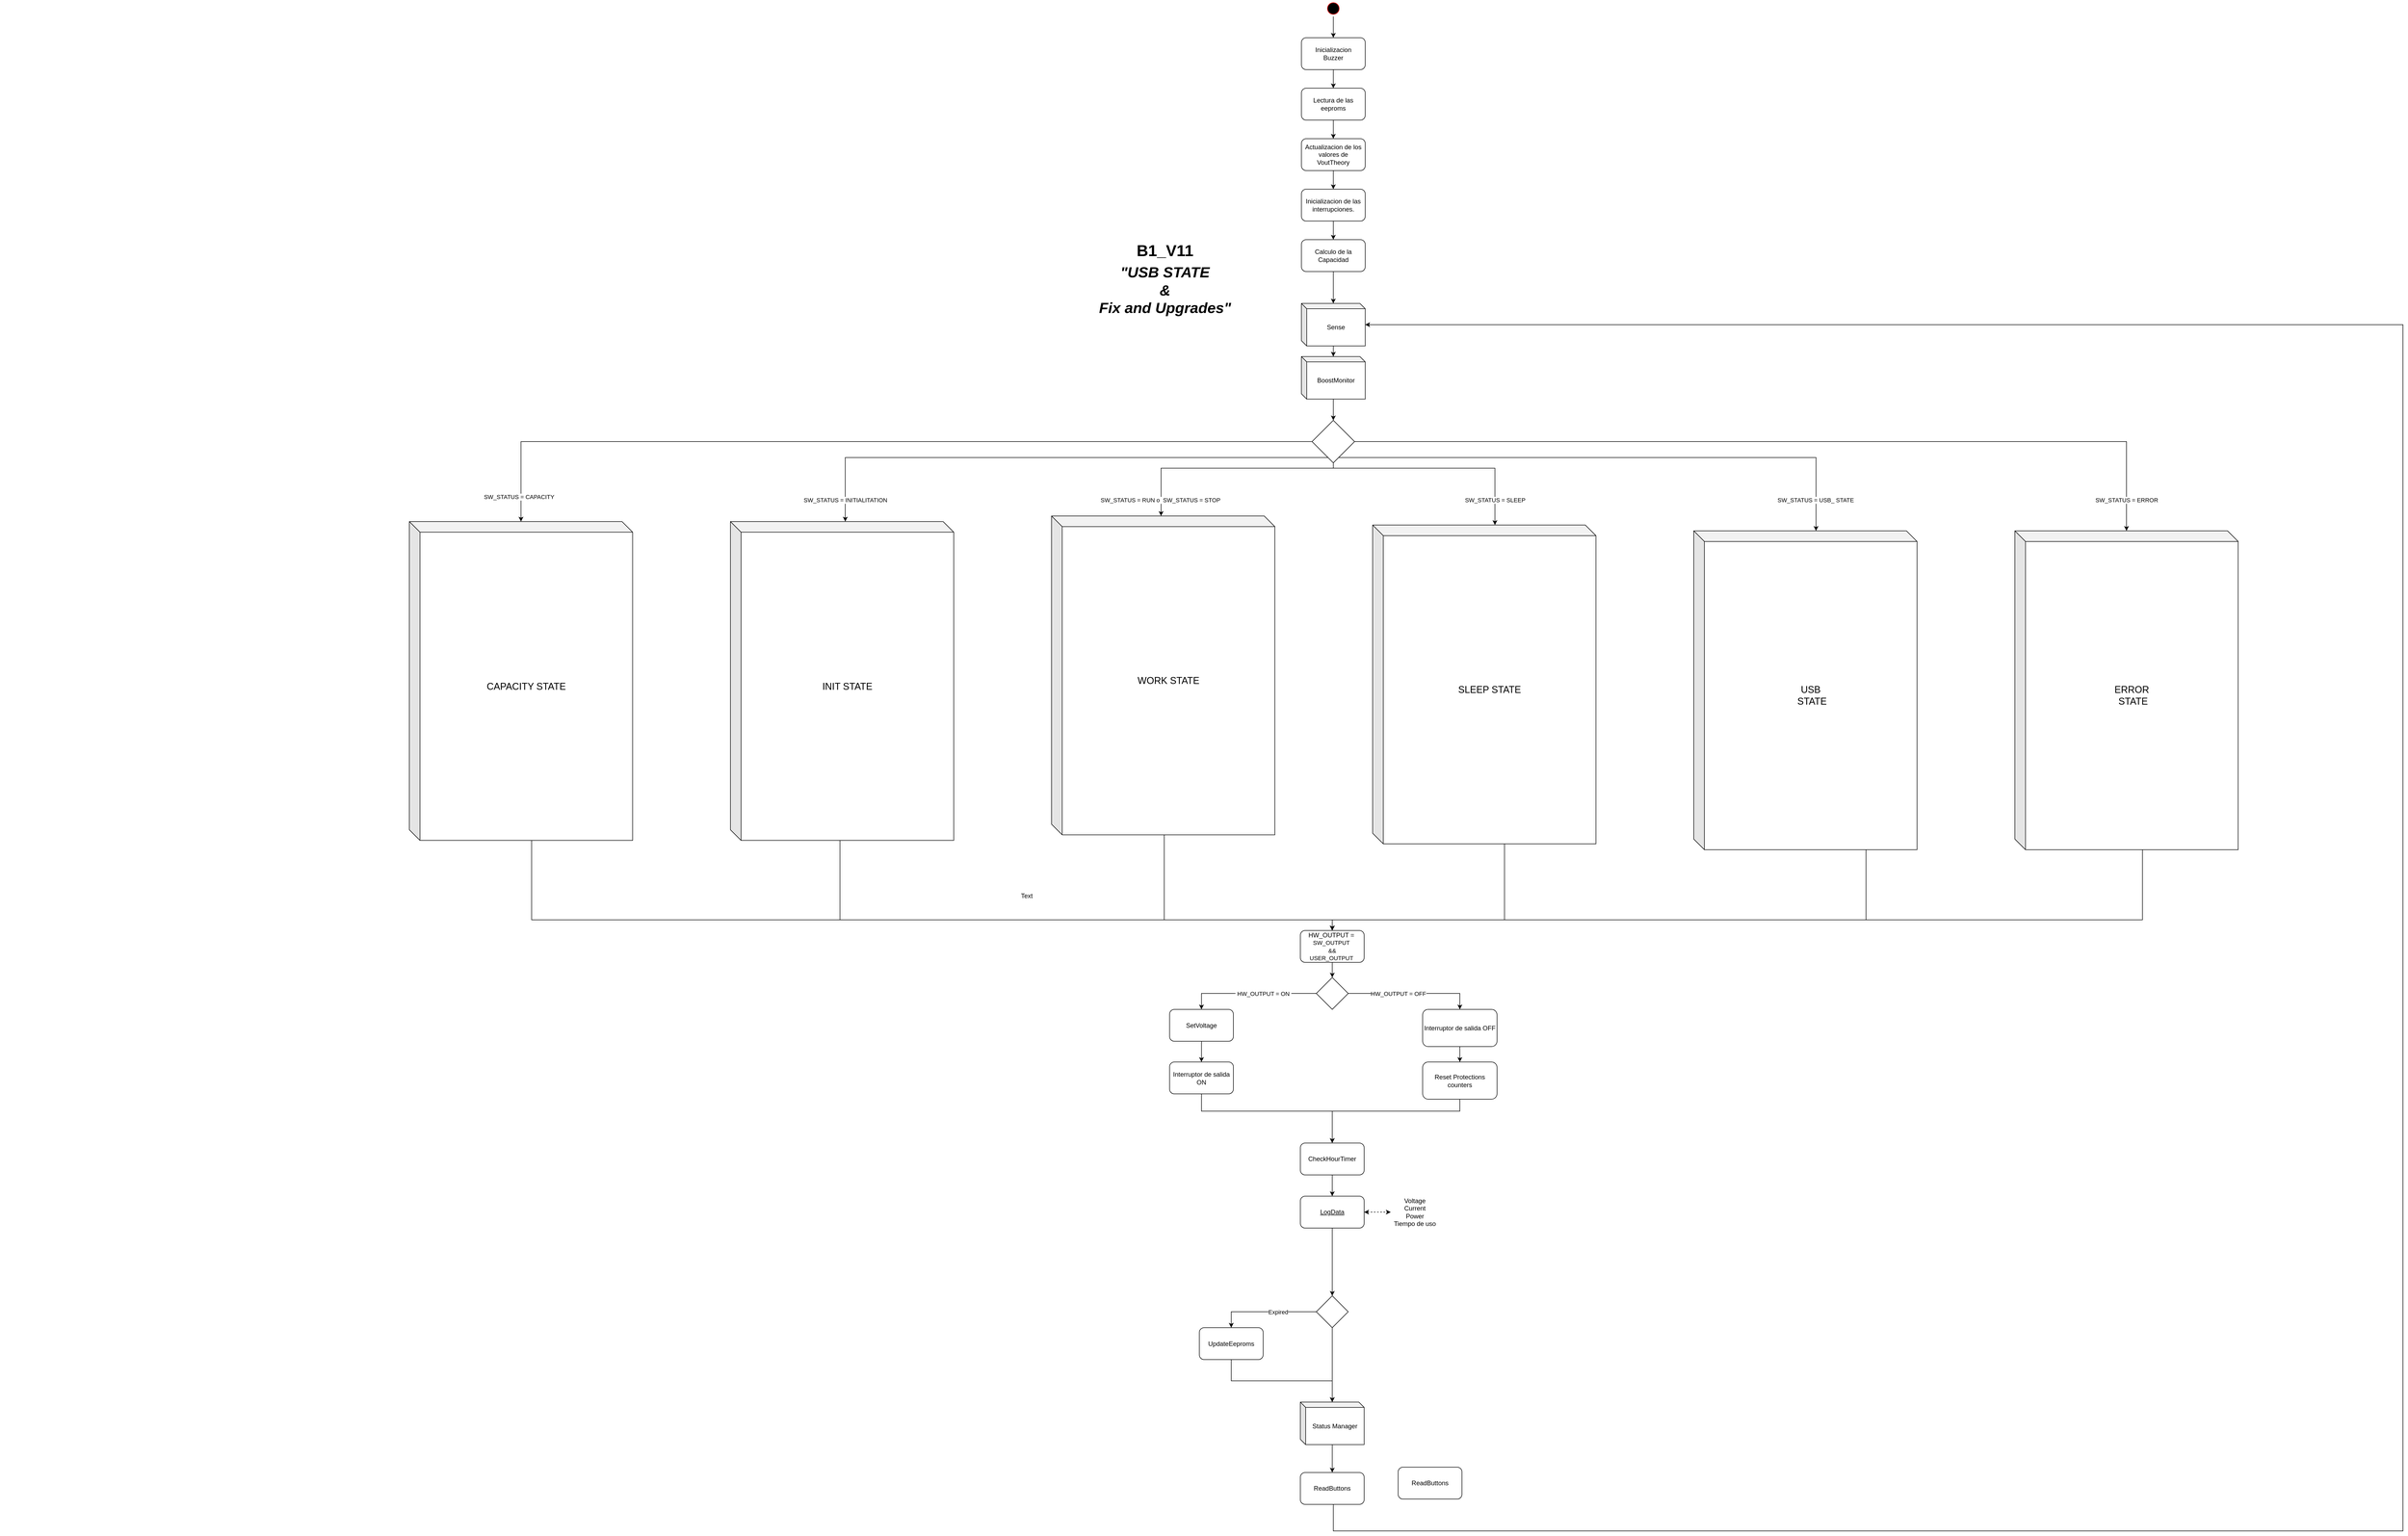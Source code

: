 <mxfile version="13.2.2" type="device" pages="10"><diagram name="B1_V11" id="glGocLATi1if9tQTDRDP"><mxGraphModel dx="4622" dy="1662" grid="1" gridSize="10" guides="1" tooltips="0" connect="1" arrows="1" fold="1" page="0" pageScale="1" pageWidth="1169" pageHeight="827" math="0" shadow="0"><root><mxCell id="KJZN4QSeBZsimf8XrtOt-0"/><mxCell id="KJZN4QSeBZsimf8XrtOt-1" parent="KJZN4QSeBZsimf8XrtOt-0"/><mxCell id="Roac4K4DDtZRb6RYGNBo-1" style="edgeStyle=orthogonalEdgeStyle;rounded=0;orthogonalLoop=1;jettySize=auto;html=1;exitX=0;exitY=0.5;exitDx=0;exitDy=0;" parent="KJZN4QSeBZsimf8XrtOt-1" source="KJZN4QSeBZsimf8XrtOt-33" target="BRvG4TFzllgUyVn7TMtv-0" edge="1"><mxGeometry relative="1" as="geometry"><mxPoint x="-4231.5" y="552.5" as="targetPoint"/></mxGeometry></mxCell><mxCell id="KJZN4QSeBZsimf8XrtOt-32" style="edgeStyle=orthogonalEdgeStyle;rounded=0;orthogonalLoop=1;jettySize=auto;html=1;" parent="KJZN4QSeBZsimf8XrtOt-1" source="KJZN4QSeBZsimf8XrtOt-4" target="KJZN4QSeBZsimf8XrtOt-31" edge="1"><mxGeometry relative="1" as="geometry"/></mxCell><mxCell id="KJZN4QSeBZsimf8XrtOt-4" value="" style="ellipse;html=1;shape=startState;fillColor=#000000;strokeColor=#ff0000;" parent="KJZN4QSeBZsimf8XrtOt-1" vertex="1"><mxGeometry x="-1247" y="-420" width="30" height="30" as="geometry"/></mxCell><mxCell id="KJZN4QSeBZsimf8XrtOt-5" value="B1_V11" style="text;html=1;align=center;verticalAlign=middle;resizable=0;points=[];autosize=1;horizontal=1;fontSize=30;fontStyle=1" parent="KJZN4QSeBZsimf8XrtOt-1" vertex="1"><mxGeometry x="-1609" y="30" width="120" height="40" as="geometry"/></mxCell><mxCell id="KJZN4QSeBZsimf8XrtOt-10" value="&quot;USB STATE &lt;br&gt;&amp;amp;&lt;br&gt;Fix and Upgrades&quot;" style="text;html=1;align=center;verticalAlign=middle;resizable=0;points=[];autosize=1;horizontal=1;fontSize=28;fontStyle=3" parent="KJZN4QSeBZsimf8XrtOt-1" vertex="1"><mxGeometry x="-1679" y="70" width="260" height="110" as="geometry"/></mxCell><mxCell id="jaCGJIhByV2iJYmkqptb-1" style="edgeStyle=orthogonalEdgeStyle;rounded=0;orthogonalLoop=1;jettySize=auto;html=1;" parent="KJZN4QSeBZsimf8XrtOt-1" source="ruG5vH_31Uw-ZUmo2fAi-0" target="B-05Loair7Pkp6i9BXt2-6" edge="1"><mxGeometry relative="1" as="geometry"><mxPoint x="-1234" y="70" as="targetPoint"/><mxPoint x="-1234" y="10" as="sourcePoint"/></mxGeometry></mxCell><mxCell id="8JxmRNeIDzokGleUkWfp-2" style="edgeStyle=orthogonalEdgeStyle;rounded=0;orthogonalLoop=1;jettySize=auto;html=1;" parent="KJZN4QSeBZsimf8XrtOt-1" source="KJZN4QSeBZsimf8XrtOt-31" target="8JxmRNeIDzokGleUkWfp-0" edge="1"><mxGeometry relative="1" as="geometry"/></mxCell><mxCell id="KJZN4QSeBZsimf8XrtOt-31" value="Inicializacion&lt;br&gt;Buzzer" style="rounded=1;whiteSpace=wrap;html=1;" parent="KJZN4QSeBZsimf8XrtOt-1" vertex="1"><mxGeometry x="-1292" y="-350" width="120" height="60" as="geometry"/></mxCell><mxCell id="KJZN4QSeBZsimf8XrtOt-36" value="SW_STATUS = INITIALITATION" style="edgeStyle=orthogonalEdgeStyle;rounded=0;orthogonalLoop=1;jettySize=auto;html=1;" parent="KJZN4QSeBZsimf8XrtOt-1" source="KJZN4QSeBZsimf8XrtOt-33" target="zXNd08fYIhHkknIT_KnA-0" edge="1"><mxGeometry x="0.921" relative="1" as="geometry"><mxPoint x="-3170" y="673" as="targetPoint"/><Array as="points"><mxPoint x="-2150" y="440"/></Array><mxPoint as="offset"/></mxGeometry></mxCell><mxCell id="_vSy-FpbOcEKtkJC-ArK-12" value="SW_STATUS = RUN o&amp;nbsp; SW_STATUS = STOP&amp;nbsp;&lt;span style=&quot;color: rgba(0 , 0 , 0 , 0) ; font-family: monospace ; font-size: 0px ; background-color: rgb(248 , 249 , 250)&quot;&gt;%3CmxGraphModel%3E%3Croot%3E%3CmxCell%20id%3D%220%22%2F%3E%3CmxCell%20id%3D%221%22%20parent%3D%220%22%2F%3E%3CUserObject%20label%3D%22Protections%22%20id%3D%222%22%3E%3CmxCell%20style%3D%22shape%3Dcube%3BwhiteSpace%3Dwrap%3Bhtml%3D1%3BboundedLbl%3D1%3BbackgroundOutline%3D1%3BdarkOpacity%3D0.05%3BdarkOpacity2%3D0.1%3Bsize%3D10%3B%22%20vertex%3D%221%22%20parent%3D%221%22%3E%3CmxGeometry%20x%3D%22-1100%22%20y%3D%22300%22%20width%3D%22120%22%20height%3D%2280%22%20as%3D%22geometry%22%2F%3E%3C%2FmxCell%3E%3C%2FUserObject%3E%3C%2Froot%3E%3C%2FmxGraphModel%3SW&lt;/span&gt;&lt;span style=&quot;color: rgba(0 , 0 , 0 , 0) ; font-family: monospace ; font-size: 0px ; background-color: rgb(248 , 249 , 250)&quot;&gt;%3CmxGraphModel%3E%3Croot%3E%3CmxCell%20id%3D%220%22%2F%3E%3CmxCell%20id%3D%221%22%20parent%3D%220%22%2F%3E%3CUserObject%20label%3D%22Protections%22%20id%3D%222%22%3E%3CmxCell%20style%3D%22shape%3Dcube%3BwhiteSpace%3Dwrap%3Bhtml%3D1%3BboundedLbl%3D1%3BbackgroundOutline%3D1%3BdarkOpacity%3D0.05%3BdarkOpacity2%3D0.1%3Bsize%3D10%3B%22%20vertex%3D%221%22%20parent%3D%221%22%3E%3CmxGeometry%20x%3D%22-1100%22%20y%3D%22300%22%20width%3D%22120%22%20height%3D%2280%22%20as%3D%22geometry%22%2F%3E%3C%2FmxCell%3E%3C%2FUserObject%3E%3C%2Froot%3E%3C%2FmxGraphModel%3E&lt;/span&gt;" style="edgeStyle=orthogonalEdgeStyle;rounded=0;orthogonalLoop=1;jettySize=auto;html=1;" parent="KJZN4QSeBZsimf8XrtOt-1" source="KJZN4QSeBZsimf8XrtOt-33" target="IsC5nbaytG8KSKc5ebFz-0" edge="1"><mxGeometry x="0.859" relative="1" as="geometry"><mxPoint x="-1555.857" y="494" as="targetPoint"/><Array as="points"><mxPoint x="-1556" y="460"/></Array><mxPoint as="offset"/></mxGeometry></mxCell><mxCell id="NyqkF-gbz-_48I7BSh4u-46" value="SW_STATUS = SLEEP" style="edgeStyle=orthogonalEdgeStyle;rounded=0;orthogonalLoop=1;jettySize=auto;html=1;exitX=0.5;exitY=1;exitDx=0;exitDy=0;" parent="KJZN4QSeBZsimf8XrtOt-1" source="KJZN4QSeBZsimf8XrtOt-33" target="21zlbozu3UNSe2jRhIxl-0" edge="1"><mxGeometry x="0.777" relative="1" as="geometry"><mxPoint x="-498" y="494" as="targetPoint"/><Array as="points"><mxPoint x="-1232" y="460"/><mxPoint x="-928" y="460"/></Array><mxPoint as="offset"/></mxGeometry></mxCell><mxCell id="hDkO0alHiIF7A5yM-MGD-1" style="edgeStyle=orthogonalEdgeStyle;rounded=0;orthogonalLoop=1;jettySize=auto;html=1;" parent="KJZN4QSeBZsimf8XrtOt-1" source="KJZN4QSeBZsimf8XrtOt-33" target="hDkO0alHiIF7A5yM-MGD-0" edge="1"><mxGeometry relative="1" as="geometry"><Array as="points"><mxPoint x="-324" y="440"/></Array></mxGeometry></mxCell><mxCell id="jjkfY-WqF938aFZpz0Fs-1" value="SW_STATUS = USB_ STATE" style="edgeLabel;html=1;align=center;verticalAlign=middle;resizable=0;points=[];" parent="hDkO0alHiIF7A5yM-MGD-1" vertex="1" connectable="0"><mxGeometry x="0.732" y="-56" relative="1" as="geometry"><mxPoint y="24" as="offset"/></mxGeometry></mxCell><mxCell id="KJZN4QSeBZsimf8XrtOt-33" value="" style="rhombus;whiteSpace=wrap;html=1;" parent="KJZN4QSeBZsimf8XrtOt-1" vertex="1"><mxGeometry x="-1272" y="370" width="80" height="80" as="geometry"/></mxCell><mxCell id="NyqkF-gbz-_48I7BSh4u-9" style="edgeStyle=orthogonalEdgeStyle;rounded=0;orthogonalLoop=1;jettySize=auto;html=1;" parent="KJZN4QSeBZsimf8XrtOt-1" source="zXNd08fYIhHkknIT_KnA-0" target="cbW24bWSP_oCrNT920_E-14" edge="1"><mxGeometry relative="1" as="geometry"><mxPoint x="-1040.0" y="1612.5" as="targetPoint"/><Array as="points"><mxPoint x="-2160" y="1310"/><mxPoint x="-1234" y="1310"/></Array><mxPoint x="-3450" y="2448" as="sourcePoint"/></mxGeometry></mxCell><mxCell id="jaCGJIhByV2iJYmkqptb-2" style="edgeStyle=orthogonalEdgeStyle;rounded=0;orthogonalLoop=1;jettySize=auto;html=1;" parent="KJZN4QSeBZsimf8XrtOt-1" source="BdTzx2jqWgnnfkIgsNBx-0" target="KJZN4QSeBZsimf8XrtOt-33" edge="1"><mxGeometry relative="1" as="geometry"><mxPoint x="-1231.941" y="250.0" as="sourcePoint"/><mxPoint x="-1232.059" y="270.059" as="targetPoint"/></mxGeometry></mxCell><mxCell id="NyqkF-gbz-_48I7BSh4u-0" value="" style="rhombus;whiteSpace=wrap;html=1;" parent="KJZN4QSeBZsimf8XrtOt-1" vertex="1"><mxGeometry x="-1264" y="1418.5" width="60" height="60" as="geometry"/></mxCell><mxCell id="NyqkF-gbz-_48I7BSh4u-1" value="&amp;nbsp;HW_OUTPUT = ON&amp;nbsp;" style="edgeStyle=orthogonalEdgeStyle;rounded=0;orthogonalLoop=1;jettySize=auto;html=1;" parent="KJZN4QSeBZsimf8XrtOt-1" source="NyqkF-gbz-_48I7BSh4u-0" target="NyqkF-gbz-_48I7BSh4u-5" edge="1"><mxGeometry x="-0.187" relative="1" as="geometry"><mxPoint x="-1450" y="1358.5" as="targetPoint"/><Array as="points"><mxPoint x="-1480" y="1448.5"/></Array><mxPoint as="offset"/></mxGeometry></mxCell><mxCell id="NyqkF-gbz-_48I7BSh4u-2" value="HW_OUTPUT = OFF" style="edgeStyle=orthogonalEdgeStyle;rounded=0;orthogonalLoop=1;jettySize=auto;html=1;" parent="KJZN4QSeBZsimf8XrtOt-1" source="NyqkF-gbz-_48I7BSh4u-0" target="NyqkF-gbz-_48I7BSh4u-6" edge="1"><mxGeometry x="-0.218" relative="1" as="geometry"><mxPoint x="-1087" y="1467.5" as="targetPoint"/><Array as="points"><mxPoint x="-994" y="1449"/></Array><mxPoint as="offset"/></mxGeometry></mxCell><mxCell id="cbW24bWSP_oCrNT920_E-2" style="edgeStyle=orthogonalEdgeStyle;rounded=0;orthogonalLoop=1;jettySize=auto;html=1;" parent="KJZN4QSeBZsimf8XrtOt-1" source="NyqkF-gbz-_48I7BSh4u-3" target="xvpuPWjoxFshzSVPssFp-44" edge="1"><mxGeometry relative="1" as="geometry"><Array as="points"><mxPoint x="-1480" y="1670"/><mxPoint x="-1234" y="1670"/></Array><mxPoint x="-1234" y="1700" as="targetPoint"/></mxGeometry></mxCell><mxCell id="NyqkF-gbz-_48I7BSh4u-3" value="Interruptor de salida ON" style="rounded=1;whiteSpace=wrap;html=1;" parent="KJZN4QSeBZsimf8XrtOt-1" vertex="1"><mxGeometry x="-1540" y="1577.5" width="120" height="60" as="geometry"/></mxCell><mxCell id="NyqkF-gbz-_48I7BSh4u-4" style="edgeStyle=orthogonalEdgeStyle;rounded=0;orthogonalLoop=1;jettySize=auto;html=1;" parent="KJZN4QSeBZsimf8XrtOt-1" source="NyqkF-gbz-_48I7BSh4u-5" target="NyqkF-gbz-_48I7BSh4u-3" edge="1"><mxGeometry relative="1" as="geometry"/></mxCell><mxCell id="NyqkF-gbz-_48I7BSh4u-5" value="SetVoltage" style="rounded=1;whiteSpace=wrap;html=1;" parent="KJZN4QSeBZsimf8XrtOt-1" vertex="1"><mxGeometry x="-1540" y="1478.5" width="120" height="60" as="geometry"/></mxCell><mxCell id="cbW24bWSP_oCrNT920_E-1" style="edgeStyle=orthogonalEdgeStyle;rounded=0;orthogonalLoop=1;jettySize=auto;html=1;" parent="KJZN4QSeBZsimf8XrtOt-1" source="KNQbeI_EjnVi1IZX2qGa-0" target="xvpuPWjoxFshzSVPssFp-44" edge="1"><mxGeometry relative="1" as="geometry"><Array as="points"><mxPoint x="-994" y="1670"/><mxPoint x="-1234" y="1670"/></Array><mxPoint x="-1234" y="1700" as="targetPoint"/></mxGeometry></mxCell><mxCell id="KNQbeI_EjnVi1IZX2qGa-1" style="edgeStyle=orthogonalEdgeStyle;rounded=0;orthogonalLoop=1;jettySize=auto;html=1;endArrow=classic;endFill=1;fontSize=12;" parent="KJZN4QSeBZsimf8XrtOt-1" source="NyqkF-gbz-_48I7BSh4u-6" target="KNQbeI_EjnVi1IZX2qGa-0" edge="1"><mxGeometry relative="1" as="geometry"/></mxCell><mxCell id="NyqkF-gbz-_48I7BSh4u-6" value="Interruptor de salida OFF" style="rounded=1;whiteSpace=wrap;html=1;" parent="KJZN4QSeBZsimf8XrtOt-1" vertex="1"><mxGeometry x="-1064" y="1478.5" width="140" height="70" as="geometry"/></mxCell><mxCell id="NyqkF-gbz-_48I7BSh4u-93" style="edgeStyle=orthogonalEdgeStyle;rounded=0;orthogonalLoop=1;jettySize=auto;html=1;exitX=0;exitY=0;exitDx=220;exitDy=600;exitPerimeter=0;" parent="KJZN4QSeBZsimf8XrtOt-1" source="jjkfY-WqF938aFZpz0Fs-0" target="cbW24bWSP_oCrNT920_E-14" edge="1"><mxGeometry relative="1" as="geometry"><Array as="points"><mxPoint x="290" y="1178"/><mxPoint x="290" y="1310"/><mxPoint x="-1234" y="1310"/></Array><mxPoint x="219.857" y="1176" as="sourcePoint"/><mxPoint x="-1040.0" y="1612.5" as="targetPoint"/></mxGeometry></mxCell><mxCell id="cbW24bWSP_oCrNT920_E-3" style="edgeStyle=orthogonalEdgeStyle;rounded=0;orthogonalLoop=1;jettySize=auto;html=1;" parent="KJZN4QSeBZsimf8XrtOt-1" source="h6twncE5I4OJgi1WDBt--54" target="B-05Loair7Pkp6i9BXt2-6" edge="1"><mxGeometry relative="1" as="geometry"><Array as="points"><mxPoint x="-1232" y="2460"/><mxPoint x="780" y="2460"/><mxPoint x="780" y="190"/></Array><mxPoint x="-1040.0" y="360" as="targetPoint"/></mxGeometry></mxCell><mxCell id="cbW24bWSP_oCrNT920_E-15" style="edgeStyle=orthogonalEdgeStyle;rounded=0;orthogonalLoop=1;jettySize=auto;html=1;" parent="KJZN4QSeBZsimf8XrtOt-1" source="cbW24bWSP_oCrNT920_E-14" target="NyqkF-gbz-_48I7BSh4u-0" edge="1"><mxGeometry relative="1" as="geometry"/></mxCell><UserObject label="BoostMonitor" link="data:page/id,PWQGfgC5HpiCWX8LgTH9" id="BdTzx2jqWgnnfkIgsNBx-0"><mxCell style="shape=cube;whiteSpace=wrap;html=1;boundedLbl=1;backgroundOutline=1;darkOpacity=0.05;darkOpacity2=0.1;size=10;" parent="KJZN4QSeBZsimf8XrtOt-1" vertex="1"><mxGeometry x="-1292" y="250" width="120" height="80" as="geometry"/></mxCell></UserObject><mxCell id="B-05Loair7Pkp6i9BXt2-9" style="edgeStyle=orthogonalEdgeStyle;rounded=0;orthogonalLoop=1;jettySize=auto;html=1;entryX=0.5;entryY=0;entryDx=0;entryDy=0;entryPerimeter=0;" parent="KJZN4QSeBZsimf8XrtOt-1" source="B-05Loair7Pkp6i9BXt2-6" target="BdTzx2jqWgnnfkIgsNBx-0" edge="1"><mxGeometry relative="1" as="geometry"/></mxCell><UserObject label="Sense" id="B-05Loair7Pkp6i9BXt2-6"><mxCell style="shape=cube;whiteSpace=wrap;html=1;boundedLbl=1;backgroundOutline=1;darkOpacity=0.05;darkOpacity2=0.1;size=10;" parent="KJZN4QSeBZsimf8XrtOt-1" vertex="1"><mxGeometry x="-1292" y="150" width="120" height="80" as="geometry"/></mxCell></UserObject><mxCell id="h6twncE5I4OJgi1WDBt--55" style="edgeStyle=orthogonalEdgeStyle;rounded=0;orthogonalLoop=1;jettySize=auto;html=1;" parent="KJZN4QSeBZsimf8XrtOt-1" source="B-05Loair7Pkp6i9BXt2-10" target="h6twncE5I4OJgi1WDBt--54" edge="1"><mxGeometry relative="1" as="geometry"/></mxCell><UserObject label="Status Manager" link="data:page/id,rvqr-Doow_cSDX-mkZN1" id="B-05Loair7Pkp6i9BXt2-10"><mxCell style="shape=cube;whiteSpace=wrap;html=1;boundedLbl=1;backgroundOutline=1;darkOpacity=0.05;darkOpacity2=0.1;size=10;" parent="KJZN4QSeBZsimf8XrtOt-1" vertex="1"><mxGeometry x="-1294" y="2217.5" width="120" height="80" as="geometry"/></mxCell></UserObject><mxCell id="cbW24bWSP_oCrNT920_E-14" value="HW_OUTPUT =&amp;nbsp;&lt;br&gt;&lt;span style=&quot;font-size: 11px ; background-color: rgb(255 , 255 , 255)&quot;&gt;SW_OUTPUT&amp;nbsp;&lt;/span&gt;&lt;br style=&quot;font-size: 11px&quot;&gt;&lt;span style=&quot;font-size: 11px ; background-color: rgb(255 , 255 , 255)&quot;&gt;&amp;amp;&amp;amp;&lt;/span&gt;&lt;br style=&quot;font-size: 11px&quot;&gt;&lt;span style=&quot;font-size: 11px ; background-color: rgb(255 , 255 , 255)&quot;&gt;&amp;nbsp;USER_OUTPUT&amp;nbsp;&amp;nbsp;&lt;/span&gt;" style="rounded=1;whiteSpace=wrap;html=1;" parent="KJZN4QSeBZsimf8XrtOt-1" vertex="1"><mxGeometry x="-1294" y="1330" width="120" height="60" as="geometry"/></mxCell><mxCell id="KrmIJJNTHYVdKuvQiynX-3" style="edgeStyle=orthogonalEdgeStyle;rounded=0;orthogonalLoop=1;jettySize=auto;html=1;" parent="KJZN4QSeBZsimf8XrtOt-1" source="IsC5nbaytG8KSKc5ebFz-0" target="cbW24bWSP_oCrNT920_E-14" edge="1"><mxGeometry relative="1" as="geometry"><Array as="points"><mxPoint x="-1550" y="1310"/><mxPoint x="-1234" y="1310"/></Array><mxPoint x="-1549.857" y="2210" as="sourcePoint"/><mxPoint x="-1040.0" y="1642.5" as="targetPoint"/></mxGeometry></mxCell><mxCell id="KNQbeI_EjnVi1IZX2qGa-0" value="Reset Protections counters" style="rounded=1;whiteSpace=wrap;html=1;" parent="KJZN4QSeBZsimf8XrtOt-1" vertex="1"><mxGeometry x="-1064" y="1577.5" width="140" height="70" as="geometry"/></mxCell><mxCell id="NyqkF-gbz-_48I7BSh4u-44" value="SW_STATUS = ERROR" style="edgeStyle=orthogonalEdgeStyle;rounded=0;orthogonalLoop=1;jettySize=auto;html=1;" parent="KJZN4QSeBZsimf8XrtOt-1" source="KJZN4QSeBZsimf8XrtOt-33" target="jjkfY-WqF938aFZpz0Fs-0" edge="1"><mxGeometry x="0.928" relative="1" as="geometry"><mxPoint x="339.857" y="554.0" as="targetPoint"/><mxPoint as="offset"/></mxGeometry></mxCell><mxCell id="xvpuPWjoxFshzSVPssFp-48" style="edgeStyle=orthogonalEdgeStyle;rounded=0;orthogonalLoop=1;jettySize=auto;html=1;" parent="KJZN4QSeBZsimf8XrtOt-1" source="xvpuPWjoxFshzSVPssFp-44" target="xvpuPWjoxFshzSVPssFp-53" edge="1"><mxGeometry relative="1" as="geometry"/></mxCell><mxCell id="xvpuPWjoxFshzSVPssFp-44" value="CheckHourTimer" style="rounded=1;whiteSpace=wrap;html=1;" parent="KJZN4QSeBZsimf8XrtOt-1" vertex="1"><mxGeometry x="-1294" y="1730" width="120" height="60" as="geometry"/></mxCell><mxCell id="xvpuPWjoxFshzSVPssFp-52" style="edgeStyle=orthogonalEdgeStyle;rounded=0;orthogonalLoop=1;jettySize=auto;html=1;" parent="KJZN4QSeBZsimf8XrtOt-1" source="xvpuPWjoxFshzSVPssFp-45" target="B-05Loair7Pkp6i9BXt2-10" edge="1"><mxGeometry relative="1" as="geometry"><Array as="points"><mxPoint x="-1424" y="2177.5"/><mxPoint x="-1234" y="2177.5"/></Array></mxGeometry></mxCell><mxCell id="xvpuPWjoxFshzSVPssFp-45" value="UpdateEeproms" style="rounded=1;whiteSpace=wrap;html=1;" parent="KJZN4QSeBZsimf8XrtOt-1" vertex="1"><mxGeometry x="-1484" y="2077.5" width="120" height="60" as="geometry"/></mxCell><mxCell id="xvpuPWjoxFshzSVPssFp-49" value="Expired" style="edgeStyle=orthogonalEdgeStyle;rounded=0;orthogonalLoop=1;jettySize=auto;html=1;" parent="KJZN4QSeBZsimf8XrtOt-1" source="xvpuPWjoxFshzSVPssFp-47" target="xvpuPWjoxFshzSVPssFp-45" edge="1"><mxGeometry x="-0.238" relative="1" as="geometry"><Array as="points"><mxPoint x="-1424" y="2047.5"/></Array><mxPoint as="offset"/></mxGeometry></mxCell><mxCell id="xvpuPWjoxFshzSVPssFp-51" style="edgeStyle=orthogonalEdgeStyle;rounded=0;orthogonalLoop=1;jettySize=auto;html=1;" parent="KJZN4QSeBZsimf8XrtOt-1" source="xvpuPWjoxFshzSVPssFp-47" target="B-05Loair7Pkp6i9BXt2-10" edge="1"><mxGeometry relative="1" as="geometry"/></mxCell><mxCell id="xvpuPWjoxFshzSVPssFp-47" value="" style="rhombus;whiteSpace=wrap;html=1;" parent="KJZN4QSeBZsimf8XrtOt-1" vertex="1"><mxGeometry x="-1264" y="2017.5" width="60" height="60" as="geometry"/></mxCell><mxCell id="xvpuPWjoxFshzSVPssFp-55" style="edgeStyle=orthogonalEdgeStyle;rounded=0;orthogonalLoop=1;jettySize=auto;html=1;" parent="KJZN4QSeBZsimf8XrtOt-1" source="xvpuPWjoxFshzSVPssFp-53" target="xvpuPWjoxFshzSVPssFp-47" edge="1"><mxGeometry relative="1" as="geometry"/></mxCell><mxCell id="xvpuPWjoxFshzSVPssFp-53" value="LogData" style="rounded=1;whiteSpace=wrap;html=1;fontStyle=4" parent="KJZN4QSeBZsimf8XrtOt-1" vertex="1"><mxGeometry x="-1294" y="1830" width="120" height="60" as="geometry"/></mxCell><mxCell id="xvpuPWjoxFshzSVPssFp-56" value="Voltage&lt;br&gt;Current&lt;br&gt;Power&lt;br&gt;Tiempo de uso" style="text;html=1;align=center;verticalAlign=middle;resizable=0;points=[];autosize=1;" parent="KJZN4QSeBZsimf8XrtOt-1" vertex="1"><mxGeometry x="-1124" y="1830" width="90" height="60" as="geometry"/></mxCell><mxCell id="xvpuPWjoxFshzSVPssFp-57" value="" style="endArrow=classic;startArrow=classic;html=1;dashed=1;" parent="KJZN4QSeBZsimf8XrtOt-1" source="xvpuPWjoxFshzSVPssFp-53" target="xvpuPWjoxFshzSVPssFp-56" edge="1"><mxGeometry width="50" height="50" relative="1" as="geometry"><mxPoint x="-954" y="1910" as="sourcePoint"/><mxPoint x="-904" y="1860" as="targetPoint"/></mxGeometry></mxCell><mxCell id="ruG5vH_31Uw-ZUmo2fAi-0" value="Calculo de la Capacidad" style="rounded=1;whiteSpace=wrap;html=1;" parent="KJZN4QSeBZsimf8XrtOt-1" vertex="1"><mxGeometry x="-1292" y="30" width="120" height="60" as="geometry"/></mxCell><mxCell id="7XDe28umbF5-B0Iidsnj-37" style="edgeStyle=orthogonalEdgeStyle;rounded=0;orthogonalLoop=1;jettySize=auto;html=1;" parent="KJZN4QSeBZsimf8XrtOt-1" source="21zlbozu3UNSe2jRhIxl-0" target="cbW24bWSP_oCrNT920_E-14" edge="1"><mxGeometry relative="1" as="geometry"><mxPoint x="-481.8" y="1691.94" as="sourcePoint"/><mxPoint x="190" y="1020" as="targetPoint"/><Array as="points"><mxPoint x="-910" y="1310"/><mxPoint x="-1234" y="1310"/></Array></mxGeometry></mxCell><mxCell id="h6twncE5I4OJgi1WDBt--54" value="ReadButtons" style="rounded=1;whiteSpace=wrap;html=1;" parent="KJZN4QSeBZsimf8XrtOt-1" vertex="1"><mxGeometry x="-1294" y="2350" width="120" height="60" as="geometry"/></mxCell><mxCell id="mW6j5ts43OMNuMktLH18-11" style="edgeStyle=orthogonalEdgeStyle;rounded=0;orthogonalLoop=1;jettySize=auto;html=1;" parent="KJZN4QSeBZsimf8XrtOt-1" source="BRvG4TFzllgUyVn7TMtv-0" target="cbW24bWSP_oCrNT920_E-14" edge="1"><mxGeometry relative="1" as="geometry"><Array as="points"><mxPoint x="-2740" y="1310"/><mxPoint x="-1234" y="1310"/></Array><mxPoint x="-4220" y="1678" as="sourcePoint"/></mxGeometry></mxCell><UserObject label="SLEEP STATE" link="data:page/id,gC9tiWxsxMA9k27ofBVB" id="21zlbozu3UNSe2jRhIxl-0"><mxCell style="shape=cube;whiteSpace=wrap;html=1;boundedLbl=1;backgroundOutline=1;darkOpacity=0.05;darkOpacity2=0.1;fontSize=18;" parent="KJZN4QSeBZsimf8XrtOt-1" vertex="1"><mxGeometry x="-1158" y="567" width="420" height="600" as="geometry"/></mxCell></UserObject><mxCell id="hDkO0alHiIF7A5yM-MGD-2" style="edgeStyle=orthogonalEdgeStyle;rounded=0;orthogonalLoop=1;jettySize=auto;html=1;" parent="KJZN4QSeBZsimf8XrtOt-1" source="hDkO0alHiIF7A5yM-MGD-0" target="cbW24bWSP_oCrNT920_E-14" edge="1"><mxGeometry relative="1" as="geometry"><Array as="points"><mxPoint x="-230" y="1310"/><mxPoint x="-1234" y="1310"/></Array></mxGeometry></mxCell><UserObject label="USB&lt;br&gt;&amp;nbsp;STATE" link="data:page/id,A0H10gjLaPIM3yRPFLTZ" id="hDkO0alHiIF7A5yM-MGD-0"><mxCell style="shape=cube;whiteSpace=wrap;html=1;boundedLbl=1;backgroundOutline=1;darkOpacity=0.05;darkOpacity2=0.1;fontSize=18;" parent="KJZN4QSeBZsimf8XrtOt-1" vertex="1"><mxGeometry x="-554" y="578" width="420" height="600" as="geometry"/></mxCell></UserObject><mxCell id="8JxmRNeIDzokGleUkWfp-4" style="edgeStyle=orthogonalEdgeStyle;rounded=0;orthogonalLoop=1;jettySize=auto;html=1;" parent="KJZN4QSeBZsimf8XrtOt-1" source="8JxmRNeIDzokGleUkWfp-0" target="8JxmRNeIDzokGleUkWfp-3" edge="1"><mxGeometry relative="1" as="geometry"/></mxCell><mxCell id="8JxmRNeIDzokGleUkWfp-0" value="Lectura de las eeproms" style="rounded=1;whiteSpace=wrap;html=1;" parent="KJZN4QSeBZsimf8XrtOt-1" vertex="1"><mxGeometry x="-1292" y="-255" width="120" height="60" as="geometry"/></mxCell><mxCell id="8JxmRNeIDzokGleUkWfp-7" style="edgeStyle=orthogonalEdgeStyle;rounded=0;orthogonalLoop=1;jettySize=auto;html=1;" parent="KJZN4QSeBZsimf8XrtOt-1" source="8JxmRNeIDzokGleUkWfp-3" target="8JxmRNeIDzokGleUkWfp-5" edge="1"><mxGeometry relative="1" as="geometry"/></mxCell><mxCell id="8JxmRNeIDzokGleUkWfp-3" value="Actualizacion de los valores de VoutTheory" style="rounded=1;whiteSpace=wrap;html=1;" parent="KJZN4QSeBZsimf8XrtOt-1" vertex="1"><mxGeometry x="-1292" y="-160" width="120" height="60" as="geometry"/></mxCell><mxCell id="8JxmRNeIDzokGleUkWfp-8" style="edgeStyle=orthogonalEdgeStyle;rounded=0;orthogonalLoop=1;jettySize=auto;html=1;" parent="KJZN4QSeBZsimf8XrtOt-1" source="8JxmRNeIDzokGleUkWfp-5" target="ruG5vH_31Uw-ZUmo2fAi-0" edge="1"><mxGeometry relative="1" as="geometry"/></mxCell><mxCell id="8JxmRNeIDzokGleUkWfp-5" value="Inicializacion de las interrupciones." style="rounded=1;whiteSpace=wrap;html=1;" parent="KJZN4QSeBZsimf8XrtOt-1" vertex="1"><mxGeometry x="-1292" y="-65" width="120" height="60" as="geometry"/></mxCell><UserObject label="CAPACITY STATE" link="data:page/id,TOnviQLQuRGdrWPjjEec" id="BRvG4TFzllgUyVn7TMtv-0"><mxCell style="shape=cube;whiteSpace=wrap;html=1;boundedLbl=1;backgroundOutline=1;darkOpacity=0.05;darkOpacity2=0.1;fontSize=18;" parent="KJZN4QSeBZsimf8XrtOt-1" vertex="1"><mxGeometry x="-2970" y="560.5" width="420" height="600" as="geometry"/></mxCell></UserObject><mxCell id="Zne9ZNZO1rWR2aZw186t-0" value="SW_STATUS = CAPACITY" style="edgeLabel;html=1;align=center;verticalAlign=middle;resizable=0;points=[];" parent="KJZN4QSeBZsimf8XrtOt-1" vertex="1" connectable="0"><mxGeometry x="-3740" y="540" as="geometry"><mxPoint x="976" y="-26" as="offset"/></mxGeometry></mxCell><UserObject label="INIT STATE" link="data:page/id,nyJ0uG4-cOw2eis_9PlC" id="zXNd08fYIhHkknIT_KnA-0"><mxCell style="shape=cube;whiteSpace=wrap;html=1;boundedLbl=1;backgroundOutline=1;darkOpacity=0.05;darkOpacity2=0.1;fontSize=18;" parent="KJZN4QSeBZsimf8XrtOt-1" vertex="1"><mxGeometry x="-2366" y="560.5" width="420" height="600" as="geometry"/></mxCell></UserObject><UserObject label="WORK STATE" link="data:page/id,GHI65KjVMiXkr_G_sZsS" id="IsC5nbaytG8KSKc5ebFz-0"><mxCell style="shape=cube;whiteSpace=wrap;html=1;boundedLbl=1;backgroundOutline=1;darkOpacity=0.05;darkOpacity2=0.1;fontSize=18;" parent="KJZN4QSeBZsimf8XrtOt-1" vertex="1"><mxGeometry x="-1762" y="550" width="420" height="600" as="geometry"/></mxCell></UserObject><UserObject label="ERROR&lt;br&gt;&amp;nbsp;STATE" link="data:page/id,A0H10gjLaPIM3yRPFLTZ" id="jjkfY-WqF938aFZpz0Fs-0"><mxCell style="shape=cube;whiteSpace=wrap;html=1;boundedLbl=1;backgroundOutline=1;darkOpacity=0.05;darkOpacity2=0.1;fontSize=18;" parent="KJZN4QSeBZsimf8XrtOt-1" vertex="1"><mxGeometry x="50" y="578" width="420" height="600" as="geometry"/></mxCell></UserObject><mxCell id="WOHQrzS8cxV6lXAdWpRM-0" value="ReadButtons" style="rounded=1;whiteSpace=wrap;html=1;" parent="KJZN4QSeBZsimf8XrtOt-1" vertex="1"><mxGeometry x="-1110" y="2340" width="120" height="60" as="geometry"/></mxCell><mxCell id="oR3fSj2HyDn0j63WVh1o-0" value="Text" style="text;html=1;align=center;verticalAlign=middle;resizable=0;points=[];autosize=1;" vertex="1" parent="KJZN4QSeBZsimf8XrtOt-1"><mxGeometry x="-1829" y="1255" width="40" height="20" as="geometry"/></mxCell></root></mxGraphModel></diagram><diagram id="rvqr-Doow_cSDX-mkZN1" name="Status Manager"><mxGraphModel dx="2591" dy="862" grid="1" gridSize="10" guides="1" tooltips="1" connect="1" arrows="1" fold="1" page="1" pageScale="1" pageWidth="1169" pageHeight="827" math="0" shadow="1"><root><mxCell id="VQ05yDlFk9bk7ucDeXDl-0"/><mxCell id="VQ05yDlFk9bk7ucDeXDl-1" parent="VQ05yDlFk9bk7ucDeXDl-0"/><mxCell id="ZJBZyenCNHahCm4GEcfx-0" style="edgeStyle=orthogonalEdgeStyle;rounded=0;orthogonalLoop=1;jettySize=auto;html=1;curved=1;entryX=0;entryY=0.5;entryDx=0;entryDy=0;" parent="VQ05yDlFk9bk7ucDeXDl-1" source="on8l6lRFaG9rnC7GUeuo-0" target="XZs04IkkSqLSLp2vQCt1-0" edge="1"><mxGeometry relative="1" as="geometry"><Array as="points"><mxPoint x="80" y="207"/></Array></mxGeometry></mxCell><mxCell id="-9YaKsyxk5yw5drjqXtM-1" value="Flag work = True" style="edgeLabel;html=1;align=center;verticalAlign=middle;resizable=0;points=[];fontSize=12;" parent="ZJBZyenCNHahCm4GEcfx-0" vertex="1" connectable="0"><mxGeometry x="-0.306" y="-72" relative="1" as="geometry"><mxPoint x="-22" y="27" as="offset"/></mxGeometry></mxCell><mxCell id="slj-8OZzsrNJBWB8W6Tw-2" style="rounded=0;orthogonalLoop=1;jettySize=auto;html=1;exitX=0;exitY=0.5;exitDx=0;exitDy=0;entryX=0.5;entryY=1;entryDx=0;entryDy=0;edgeStyle=orthogonalEdgeStyle;curved=1;" parent="VQ05yDlFk9bk7ucDeXDl-1" source="on8l6lRFaG9rnC7GUeuo-0" target="slj-8OZzsrNJBWB8W6Tw-0" edge="1"><mxGeometry relative="1" as="geometry"/></mxCell><mxCell id="slj-8OZzsrNJBWB8W6Tw-3" value="SerialPort&lt;br&gt;Password" style="edgeLabel;html=1;align=center;verticalAlign=middle;resizable=0;points=[];" parent="slj-8OZzsrNJBWB8W6Tw-2" vertex="1" connectable="0"><mxGeometry x="0.243" y="-5" relative="1" as="geometry"><mxPoint as="offset"/></mxGeometry></mxCell><mxCell id="on8l6lRFaG9rnC7GUeuo-0" value="INITIALIZATION" style="ellipse;whiteSpace=wrap;html=1;aspect=fixed;" parent="VQ05yDlFk9bk7ucDeXDl-1" vertex="1"><mxGeometry x="20" y="430" width="100" height="100" as="geometry"/></mxCell><mxCell id="ZJBZyenCNHahCm4GEcfx-1" style="orthogonalLoop=1;jettySize=auto;html=1;curved=1;" parent="VQ05yDlFk9bk7ucDeXDl-1" source="on8l6lRFaG9rnC7GUeuo-1" target="on8l6lRFaG9rnC7GUeuo-3" edge="1"><mxGeometry relative="1" as="geometry"><mxPoint x="910" y="340" as="targetPoint"/><Array as="points"><mxPoint x="990" y="230"/></Array></mxGeometry></mxCell><mxCell id="-9YaKsyxk5yw5drjqXtM-9" value="ERROR = TRUE" style="edgeLabel;html=1;align=center;verticalAlign=middle;resizable=0;points=[];fontSize=12;" parent="ZJBZyenCNHahCm4GEcfx-1" vertex="1" connectable="0"><mxGeometry x="-0.144" y="-95" relative="1" as="geometry"><mxPoint x="74.68" y="58.44" as="offset"/></mxGeometry></mxCell><mxCell id="XZs04IkkSqLSLp2vQCt1-2" style="orthogonalLoop=1;jettySize=auto;html=1;curved=1;" parent="VQ05yDlFk9bk7ucDeXDl-1" source="on8l6lRFaG9rnC7GUeuo-1" target="XZs04IkkSqLSLp2vQCt1-0" edge="1"><mxGeometry relative="1" as="geometry"><mxPoint x="685.189" y="155.776" as="sourcePoint"/><mxPoint x="509.57" y="156.786" as="targetPoint"/><Array as="points"><mxPoint x="671" y="113.21"/><mxPoint x="531" y="103.21"/></Array></mxGeometry></mxCell><mxCell id="-9YaKsyxk5yw5drjqXtM-3" value="button event =&lt;br&gt;&amp;nbsp;CLICK_CENTER" style="edgeLabel;html=1;align=center;verticalAlign=middle;resizable=0;points=[];fontSize=12;" parent="XZs04IkkSqLSLp2vQCt1-2" vertex="1" connectable="0"><mxGeometry x="-0.185" y="10" relative="1" as="geometry"><mxPoint x="-25.7" y="-12.54" as="offset"/></mxGeometry></mxCell><mxCell id="XZs04IkkSqLSLp2vQCt1-4" style="edgeStyle=none;curved=1;orthogonalLoop=1;jettySize=auto;html=1;entryX=1;entryY=0.5;entryDx=0;entryDy=0;" parent="VQ05yDlFk9bk7ucDeXDl-1" source="on8l6lRFaG9rnC7GUeuo-1" target="-Qoj15SwifUFPAM7aJdS-0" edge="1"><mxGeometry relative="1" as="geometry"><Array as="points"><mxPoint x="880" y="410"/></Array></mxGeometry></mxCell><mxCell id="-9YaKsyxk5yw5drjqXtM-7" value="button event =&lt;br&gt;&amp;nbsp;LongPress_CENTER" style="edgeLabel;html=1;align=center;verticalAlign=middle;resizable=0;points=[];fontSize=12;" parent="XZs04IkkSqLSLp2vQCt1-4" vertex="1" connectable="0"><mxGeometry x="-0.057" y="9" relative="1" as="geometry"><mxPoint x="-94.24" y="-21.2" as="offset"/></mxGeometry></mxCell><mxCell id="on8l6lRFaG9rnC7GUeuo-1" value="RUN" style="ellipse;whiteSpace=wrap;html=1;aspect=fixed;" parent="VQ05yDlFk9bk7ucDeXDl-1" vertex="1"><mxGeometry x="651" y="156.79" width="100" height="100" as="geometry"/></mxCell><mxCell id="ZJBZyenCNHahCm4GEcfx-3" style="edgeStyle=orthogonalEdgeStyle;curved=1;rounded=0;orthogonalLoop=1;jettySize=auto;html=1;" parent="VQ05yDlFk9bk7ucDeXDl-1" source="on8l6lRFaG9rnC7GUeuo-2" target="on8l6lRFaG9rnC7GUeuo-0" edge="1"><mxGeometry relative="1" as="geometry"/></mxCell><mxCell id="-9YaKsyxk5yw5drjqXtM-11" value="flag_initilize = true" style="edgeLabel;html=1;align=center;verticalAlign=middle;resizable=0;points=[];fontSize=12;" parent="ZJBZyenCNHahCm4GEcfx-3" vertex="1" connectable="0"><mxGeometry x="-0.174" y="-53" relative="1" as="geometry"><mxPoint x="-21" y="13" as="offset"/></mxGeometry></mxCell><mxCell id="on8l6lRFaG9rnC7GUeuo-2" value="SLEEP" style="ellipse;whiteSpace=wrap;html=1;aspect=fixed;" parent="VQ05yDlFk9bk7ucDeXDl-1" vertex="1"><mxGeometry x="552.19" y="660" width="100" height="100" as="geometry"/></mxCell><mxCell id="ZJBZyenCNHahCm4GEcfx-2" style="orthogonalLoop=1;jettySize=auto;html=1;curved=1;" parent="VQ05yDlFk9bk7ucDeXDl-1" source="on8l6lRFaG9rnC7GUeuo-3" target="on8l6lRFaG9rnC7GUeuo-2" edge="1"><mxGeometry relative="1" as="geometry"><Array as="points"><mxPoint x="920" y="680"/></Array></mxGeometry></mxCell><mxCell id="-9YaKsyxk5yw5drjqXtM-10" value="button event =&lt;br&gt;&amp;nbsp;LongPress_CENTER" style="edgeLabel;html=1;align=center;verticalAlign=middle;resizable=0;points=[];fontSize=12;" parent="ZJBZyenCNHahCm4GEcfx-2" vertex="1" connectable="0"><mxGeometry x="-0.479" y="-49" relative="1" as="geometry"><mxPoint x="29.23" y="23.71" as="offset"/></mxGeometry></mxCell><mxCell id="pymhwnQYJjR9ie5TfAlk-6" value="flag_usb_connected = true" style="rounded=0;orthogonalLoop=1;jettySize=auto;html=1;exitX=1;exitY=1;exitDx=0;exitDy=0;dashed=1;" parent="VQ05yDlFk9bk7ucDeXDl-1" source="on8l6lRFaG9rnC7GUeuo-3" edge="1"><mxGeometry relative="1" as="geometry"><mxPoint x="1080" y="570" as="targetPoint"/></mxGeometry></mxCell><mxCell id="on8l6lRFaG9rnC7GUeuo-3" value="ERROR" style="ellipse;whiteSpace=wrap;html=1;aspect=fixed;" parent="VQ05yDlFk9bk7ucDeXDl-1" vertex="1"><mxGeometry x="960" y="430" width="100" height="100" as="geometry"/></mxCell><mxCell id="XZs04IkkSqLSLp2vQCt1-1" style="orthogonalLoop=1;jettySize=auto;html=1;curved=1;" parent="VQ05yDlFk9bk7ucDeXDl-1" source="XZs04IkkSqLSLp2vQCt1-0" target="on8l6lRFaG9rnC7GUeuo-1" edge="1"><mxGeometry relative="1" as="geometry"><Array as="points"><mxPoint x="600" y="320"/></Array></mxGeometry></mxCell><mxCell id="-9YaKsyxk5yw5drjqXtM-2" value="button event =&lt;br&gt;&amp;nbsp;CLICK_CENTER" style="edgeLabel;html=1;align=center;verticalAlign=middle;resizable=0;points=[];fontSize=12;" parent="XZs04IkkSqLSLp2vQCt1-1" vertex="1" connectable="0"><mxGeometry x="-0.204" y="11" relative="1" as="geometry"><mxPoint x="11.01" y="-24.97" as="offset"/></mxGeometry></mxCell><mxCell id="XZs04IkkSqLSLp2vQCt1-5" style="edgeStyle=none;curved=1;orthogonalLoop=1;jettySize=auto;html=1;entryX=0;entryY=0.5;entryDx=0;entryDy=0;exitX=0;exitY=1;exitDx=0;exitDy=0;" parent="VQ05yDlFk9bk7ucDeXDl-1" source="XZs04IkkSqLSLp2vQCt1-0" target="-Qoj15SwifUFPAM7aJdS-0" edge="1"><mxGeometry relative="1" as="geometry"><Array as="points"><mxPoint x="340" y="420"/></Array></mxGeometry></mxCell><mxCell id="-9YaKsyxk5yw5drjqXtM-4" value="button event =&lt;br&gt;&amp;nbsp;LongPress_CENTER" style="edgeLabel;html=1;align=center;verticalAlign=middle;resizable=0;points=[];fontSize=12;" parent="XZs04IkkSqLSLp2vQCt1-5" vertex="1" connectable="0"><mxGeometry x="-0.366" y="8" relative="1" as="geometry"><mxPoint x="18.69" y="26.68" as="offset"/></mxGeometry></mxCell><mxCell id="b_0TJYaJsgB_gL2asHaN-0" style="edgeStyle=orthogonalEdgeStyle;orthogonalLoop=1;jettySize=auto;html=1;curved=1;entryX=0;entryY=0;entryDx=0;entryDy=0;exitX=0.01;exitY=0.712;exitDx=0;exitDy=0;exitPerimeter=0;" edge="1" parent="VQ05yDlFk9bk7ucDeXDl-1" source="XZs04IkkSqLSLp2vQCt1-0" target="on8l6lRFaG9rnC7GUeuo-2"><mxGeometry relative="1" as="geometry"><Array as="points"><mxPoint x="280" y="228"/><mxPoint x="280" y="560"/><mxPoint x="520" y="560"/><mxPoint x="520" y="675"/></Array></mxGeometry></mxCell><mxCell id="b_0TJYaJsgB_gL2asHaN-1" value="TimerIdle Trigger" style="edgeLabel;html=1;align=center;verticalAlign=middle;resizable=0;points=[];" vertex="1" connectable="0" parent="b_0TJYaJsgB_gL2asHaN-0"><mxGeometry x="-0.245" relative="1" as="geometry"><mxPoint y="46" as="offset"/></mxGeometry></mxCell><mxCell id="XZs04IkkSqLSLp2vQCt1-0" value="STOP" style="ellipse;whiteSpace=wrap;html=1;aspect=fixed;" parent="VQ05yDlFk9bk7ucDeXDl-1" vertex="1"><mxGeometry x="441" y="156.79" width="100" height="100" as="geometry"/></mxCell><mxCell id="XZs04IkkSqLSLp2vQCt1-7" value="Status Manager" style="text;html=1;align=center;verticalAlign=middle;resizable=0;points=[];autosize=1;fontSize=26;fontStyle=7" parent="VQ05yDlFk9bk7ucDeXDl-1" vertex="1"><mxGeometry x="30" y="20" width="210" height="40" as="geometry"/></mxCell><mxCell id="slj-8OZzsrNJBWB8W6Tw-0" value="DIAGNOSTIC" style="ellipse;whiteSpace=wrap;html=1;aspect=fixed;" parent="VQ05yDlFk9bk7ucDeXDl-1" vertex="1"><mxGeometry x="-110.0" y="230" width="100" height="100" as="geometry"/></mxCell><mxCell id="slj-8OZzsrNJBWB8W6Tw-4" style="edgeStyle=orthogonalEdgeStyle;curved=1;rounded=0;orthogonalLoop=1;jettySize=auto;html=1;exitX=0.5;exitY=0;exitDx=0;exitDy=0;entryX=1;entryY=0;entryDx=0;entryDy=0;" parent="VQ05yDlFk9bk7ucDeXDl-1" source="slj-8OZzsrNJBWB8W6Tw-0" target="slj-8OZzsrNJBWB8W6Tw-0" edge="1"><mxGeometry relative="1" as="geometry"><Array as="points"><mxPoint x="-60" y="190"/><mxPoint y="190"/><mxPoint y="245"/></Array></mxGeometry></mxCell><mxCell id="-Qoj15SwifUFPAM7aJdS-1" value="Flag_Sleep = true" style="orthogonalLoop=1;jettySize=auto;html=1;curved=1;" parent="VQ05yDlFk9bk7ucDeXDl-1" source="-Qoj15SwifUFPAM7aJdS-0" target="on8l6lRFaG9rnC7GUeuo-2" edge="1"><mxGeometry relative="1" as="geometry"><Array as="points"/></mxGeometry></mxCell><mxCell id="-Qoj15SwifUFPAM7aJdS-3" value="FLAG_RETURN = true" style="edgeStyle=none;curved=1;orthogonalLoop=1;jettySize=auto;html=1;exitX=0;exitY=0;exitDx=0;exitDy=0;entryX=0.5;entryY=1;entryDx=0;entryDy=0;" parent="VQ05yDlFk9bk7ucDeXDl-1" source="-Qoj15SwifUFPAM7aJdS-0" target="XZs04IkkSqLSLp2vQCt1-0" edge="1"><mxGeometry x="0.113" y="10" relative="1" as="geometry"><Array as="points"><mxPoint x="590" y="370"/></Array><mxPoint x="-1" as="offset"/></mxGeometry></mxCell><mxCell id="-Qoj15SwifUFPAM7aJdS-4" style="edgeStyle=none;curved=1;orthogonalLoop=1;jettySize=auto;html=1;exitX=1;exitY=0;exitDx=0;exitDy=0;entryX=0.5;entryY=1;entryDx=0;entryDy=0;" parent="VQ05yDlFk9bk7ucDeXDl-1" source="-Qoj15SwifUFPAM7aJdS-0" target="on8l6lRFaG9rnC7GUeuo-1" edge="1"><mxGeometry relative="1" as="geometry"><Array as="points"><mxPoint x="610" y="340"/></Array></mxGeometry></mxCell><mxCell id="-Qoj15SwifUFPAM7aJdS-5" value="FLAG_RETURN = true" style="edgeLabel;html=1;align=center;verticalAlign=middle;resizable=0;points=[];" parent="-Qoj15SwifUFPAM7aJdS-4" vertex="1" connectable="0"><mxGeometry x="0.191" y="-18" relative="1" as="geometry"><mxPoint x="-14.35" y="47.02" as="offset"/></mxGeometry></mxCell><mxCell id="-Qoj15SwifUFPAM7aJdS-0" value="CAPICITY" style="ellipse;whiteSpace=wrap;html=1;aspect=fixed;" parent="VQ05yDlFk9bk7ucDeXDl-1" vertex="1"><mxGeometry x="551" y="430" width="100" height="100" as="geometry"/></mxCell><mxCell id="pymhwnQYJjR9ie5TfAlk-1" style="edgeStyle=orthogonalEdgeStyle;orthogonalLoop=1;jettySize=auto;html=1;curved=1;" parent="VQ05yDlFk9bk7ucDeXDl-1" source="pymhwnQYJjR9ie5TfAlk-0" target="on8l6lRFaG9rnC7GUeuo-2" edge="1"><mxGeometry relative="1" as="geometry"><Array as="points"><mxPoint x="602" y="820"/><mxPoint x="602" y="820"/></Array></mxGeometry></mxCell><mxCell id="pymhwnQYJjR9ie5TfAlk-2" value="flag_usb_disconnect = true" style="edgeLabel;html=1;align=center;verticalAlign=middle;resizable=0;points=[];" parent="pymhwnQYJjR9ie5TfAlk-1" vertex="1" connectable="0"><mxGeometry x="-0.237" y="3" relative="1" as="geometry"><mxPoint x="-39.2" y="-34.29" as="offset"/></mxGeometry></mxCell><mxCell id="pymhwnQYJjR9ie5TfAlk-0" value="USB" style="ellipse;whiteSpace=wrap;html=1;aspect=fixed;" parent="VQ05yDlFk9bk7ucDeXDl-1" vertex="1"><mxGeometry x="552.19" y="880" width="100" height="100" as="geometry"/></mxCell><mxCell id="pymhwnQYJjR9ie5TfAlk-9" value="flag_usb_connected = true" style="rounded=0;orthogonalLoop=1;jettySize=auto;html=1;dashed=1;" parent="VQ05yDlFk9bk7ucDeXDl-1" source="-Qoj15SwifUFPAM7aJdS-0" edge="1"><mxGeometry relative="1" as="geometry"><mxPoint x="728.805" y="509.995" as="sourcePoint"/><mxPoint x="763.45" y="564.64" as="targetPoint"/></mxGeometry></mxCell><mxCell id="pymhwnQYJjR9ie5TfAlk-10" value="flag_usb_connected = true" style="rounded=0;orthogonalLoop=1;jettySize=auto;html=1;dashed=1;" parent="VQ05yDlFk9bk7ucDeXDl-1" source="on8l6lRFaG9rnC7GUeuo-1" edge="1"><mxGeometry x="0.211" y="-2" relative="1" as="geometry"><mxPoint x="859.995" y="175.355" as="sourcePoint"/><mxPoint x="850" y="140" as="targetPoint"/><mxPoint as="offset"/></mxGeometry></mxCell><mxCell id="pymhwnQYJjR9ie5TfAlk-11" value="flag_usb_connected = true" style="rounded=0;orthogonalLoop=1;jettySize=auto;html=1;dashed=1;" parent="VQ05yDlFk9bk7ucDeXDl-1" source="XZs04IkkSqLSLp2vQCt1-0" edge="1" target="pymhwnQYJjR9ie5TfAlk-13"><mxGeometry x="0.021" y="-2" relative="1" as="geometry"><mxPoint x="205.355" y="119.995" as="sourcePoint"/><mxPoint x="280" y="150" as="targetPoint"/><mxPoint as="offset"/></mxGeometry></mxCell><mxCell id="pymhwnQYJjR9ie5TfAlk-12" value="to USB" style="text;html=1;align=center;verticalAlign=middle;resizable=0;points=[];autosize=1;" parent="VQ05yDlFk9bk7ucDeXDl-1" vertex="1"><mxGeometry x="850" y="120" width="50" height="20" as="geometry"/></mxCell><mxCell id="pymhwnQYJjR9ie5TfAlk-13" value="to USB" style="text;html=1;align=center;verticalAlign=middle;resizable=0;points=[];autosize=1;" parent="VQ05yDlFk9bk7ucDeXDl-1" vertex="1"><mxGeometry x="310" y="60" width="50" height="20" as="geometry"/></mxCell><mxCell id="pymhwnQYJjR9ie5TfAlk-14" value="to USB" style="text;html=1;align=center;verticalAlign=middle;resizable=0;points=[];autosize=1;" parent="VQ05yDlFk9bk7ucDeXDl-1" vertex="1"><mxGeometry x="1070" y="570" width="50" height="20" as="geometry"/></mxCell><mxCell id="pymhwnQYJjR9ie5TfAlk-15" value="flag_usb_connected = true" style="rounded=0;orthogonalLoop=1;jettySize=auto;html=1;dashed=1;" parent="VQ05yDlFk9bk7ucDeXDl-1" source="on8l6lRFaG9rnC7GUeuo-0" edge="1" target="pymhwnQYJjR9ie5TfAlk-16"><mxGeometry x="0.021" y="1" relative="1" as="geometry"><mxPoint x="543.673" y="603.964" as="sourcePoint"/><mxPoint x="381" y="560" as="targetPoint"/><mxPoint as="offset"/></mxGeometry></mxCell><mxCell id="pymhwnQYJjR9ie5TfAlk-16" value="to USB" style="text;html=1;align=center;verticalAlign=middle;resizable=0;points=[];autosize=1;" parent="VQ05yDlFk9bk7ucDeXDl-1" vertex="1"><mxGeometry x="230" y="570" width="50" height="20" as="geometry"/></mxCell><mxCell id="pymhwnQYJjR9ie5TfAlk-17" value="to USB" style="text;html=1;align=center;verticalAlign=middle;resizable=0;points=[];autosize=1;" parent="VQ05yDlFk9bk7ucDeXDl-1" vertex="1"><mxGeometry x="770" y="560" width="50" height="20" as="geometry"/></mxCell><mxCell id="pymhwnQYJjR9ie5TfAlk-22" value="flag_usb_connected = true" style="rounded=0;orthogonalLoop=1;jettySize=auto;html=1;dashed=1;" parent="VQ05yDlFk9bk7ucDeXDl-1" target="pymhwnQYJjR9ie5TfAlk-0" edge="1"><mxGeometry x="-0.267" y="1" relative="1" as="geometry"><mxPoint x="450" y="850" as="sourcePoint"/><mxPoint x="404.64" y="836.04" as="targetPoint"/><mxPoint as="offset"/></mxGeometry></mxCell><mxCell id="T-UwjWwN_s_BWMVcbrKQ-0" value="" style="endArrow=classic;html=1;curved=1;" parent="VQ05yDlFk9bk7ucDeXDl-1" source="XZs04IkkSqLSLp2vQCt1-0" target="on8l6lRFaG9rnC7GUeuo-3" edge="1"><mxGeometry width="50" height="50" relative="1" as="geometry"><mxPoint x="50" y="180" as="sourcePoint"/><mxPoint x="100" y="130" as="targetPoint"/><Array as="points"><mxPoint x="550" y="-30"/><mxPoint x="1220" y="120"/></Array></mxGeometry></mxCell><mxCell id="T-UwjWwN_s_BWMVcbrKQ-1" value="ERROR = TRUE" style="edgeLabel;html=1;align=center;verticalAlign=middle;resizable=0;points=[];fontSize=12;" parent="VQ05yDlFk9bk7ucDeXDl-1" vertex="1" connectable="0"><mxGeometry x="990.004" y="390.003" as="geometry"><mxPoint x="60" y="-271" as="offset"/></mxGeometry></mxCell><mxCell id="T-UwjWwN_s_BWMVcbrKQ-2" value="flag_usb_connected = true" style="orthogonalLoop=1;jettySize=auto;html=1;dashed=1;curved=1;" parent="VQ05yDlFk9bk7ucDeXDl-1" source="on8l6lRFaG9rnC7GUeuo-2" target="pymhwnQYJjR9ie5TfAlk-0" edge="1"><mxGeometry y="22" relative="1" as="geometry"><mxPoint x="696.03" y="750" as="sourcePoint"/><mxPoint x="803.974" y="806.713" as="targetPoint"/><mxPoint x="1" y="-2" as="offset"/><Array as="points"><mxPoint x="670" y="820"/></Array></mxGeometry></mxCell></root></mxGraphModel></diagram><diagram id="nyJ0uG4-cOw2eis_9PlC" name="Init State"><mxGraphModel dx="6098" dy="1689" grid="1" gridSize="10" guides="1" tooltips="1" connect="1" arrows="1" fold="1" page="1" pageScale="1" pageWidth="1169" pageHeight="827" math="0" shadow="0"><root><mxCell id="NBAaBCheBoVktkwxy4az-0"/><mxCell id="NBAaBCheBoVktkwxy4az-1" parent="NBAaBCheBoVktkwxy4az-0"/><mxCell id="M2rPL6VTKSsVzrvVxHh6-0" value="&lt;span style=&quot;color: rgb(0 , 0 , 0) ; font-family: &amp;#34;helvetica&amp;#34; ; font-size: 12px ; font-style: normal ; font-weight: 400 ; letter-spacing: normal ; text-align: center ; text-indent: 0px ; text-transform: none ; word-spacing: 0px ; background-color: rgb(255 , 255 , 255) ; display: inline ; float: none&quot;&gt;Timer Arranque expired &amp;amp; Init message End &amp;amp; Sound End&lt;/span&gt;" style="edgeStyle=orthogonalEdgeStyle;rounded=0;orthogonalLoop=1;jettySize=auto;html=1;fontSize=12;" parent="NBAaBCheBoVktkwxy4az-1" source="M2rPL6VTKSsVzrvVxHh6-40" target="M2rPL6VTKSsVzrvVxHh6-42" edge="1"><mxGeometry x="0.705" relative="1" as="geometry"><mxPoint x="-3170" y="2073" as="sourcePoint"/><Array as="points"/><mxPoint as="offset"/></mxGeometry></mxCell><mxCell id="JL2NCUEzzGdH-IRcrEIO-27" value="display_capacity = false" style="edgeLabel;html=1;align=center;verticalAlign=middle;resizable=0;points=[];" parent="M2rPL6VTKSsVzrvVxHh6-0" vertex="1" connectable="0"><mxGeometry x="-0.578" y="-2" relative="1" as="geometry"><mxPoint x="-31.67" as="offset"/></mxGeometry></mxCell><mxCell id="M2rPL6VTKSsVzrvVxHh6-1" style="edgeStyle=orthogonalEdgeStyle;rounded=0;orthogonalLoop=1;jettySize=auto;html=1;fontSize=12;" parent="NBAaBCheBoVktkwxy4az-1" source="M2rPL6VTKSsVzrvVxHh6-2" target="JL2NCUEzzGdH-IRcrEIO-10" edge="1"><mxGeometry relative="1" as="geometry"><mxPoint x="-3160.0" y="320.0" as="targetPoint"/></mxGeometry></mxCell><mxCell id="M2rPL6VTKSsVzrvVxHh6-2" value="sw_output&amp;nbsp;&lt;br&gt;= OFF" style="shape=process;whiteSpace=wrap;html=1;backgroundOutline=1;" parent="NBAaBCheBoVktkwxy4az-1" vertex="1"><mxGeometry x="-3220" y="235" width="120" height="60" as="geometry"/></mxCell><mxCell id="M2rPL6VTKSsVzrvVxHh6-50" style="edgeStyle=orthogonalEdgeStyle;rounded=0;orthogonalLoop=1;jettySize=auto;html=1;" parent="NBAaBCheBoVktkwxy4az-1" source="M2rPL6VTKSsVzrvVxHh6-3" target="M2rPL6VTKSsVzrvVxHh6-49" edge="1"><mxGeometry relative="1" as="geometry"><Array as="points"><mxPoint x="-2770" y="2540"/><mxPoint x="-2910" y="2540"/><mxPoint x="-2910" y="2600"/><mxPoint x="-3160" y="2600"/></Array></mxGeometry></mxCell><mxCell id="M2rPL6VTKSsVzrvVxHh6-3" value="flag_work = true" style="shape=process;whiteSpace=wrap;html=1;backgroundOutline=1;" parent="NBAaBCheBoVktkwxy4az-1" vertex="1"><mxGeometry x="-2830" y="2360" width="120" height="60" as="geometry"/></mxCell><mxCell id="M2rPL6VTKSsVzrvVxHh6-4" style="edgeStyle=orthogonalEdgeStyle;rounded=0;orthogonalLoop=1;jettySize=auto;html=1;" parent="NBAaBCheBoVktkwxy4az-1" source="M2rPL6VTKSsVzrvVxHh6-5" target="M2rPL6VTKSsVzrvVxHh6-11" edge="1"><mxGeometry relative="1" as="geometry"><mxPoint x="-3340" y="895" as="sourcePoint"/></mxGeometry></mxCell><mxCell id="M2rPL6VTKSsVzrvVxHh6-5" value="playSound(START)" style="rounded=1;whiteSpace=wrap;html=1;align=center;" parent="NBAaBCheBoVktkwxy4az-1" vertex="1"><mxGeometry x="-3660" y="730" width="120" height="60" as="geometry"/></mxCell><mxCell id="M2rPL6VTKSsVzrvVxHh6-6" value="Flag_sound = false" style="edgeStyle=orthogonalEdgeStyle;rounded=0;orthogonalLoop=1;jettySize=auto;html=1;" parent="NBAaBCheBoVktkwxy4az-1" source="M2rPL6VTKSsVzrvVxHh6-8" target="JL2NCUEzzGdH-IRcrEIO-19" edge="1"><mxGeometry relative="1" as="geometry"><Array as="points"><mxPoint x="-3600" y="480"/></Array></mxGeometry></mxCell><mxCell id="M2rPL6VTKSsVzrvVxHh6-7" value="Flag_sound = true" style="edgeStyle=orthogonalEdgeStyle;rounded=0;orthogonalLoop=1;jettySize=auto;html=1;exitX=0.5;exitY=1;exitDx=0;exitDy=0;" parent="NBAaBCheBoVktkwxy4az-1" source="M2rPL6VTKSsVzrvVxHh6-8" target="M2rPL6VTKSsVzrvVxHh6-16" edge="1"><mxGeometry x="-0.685" relative="1" as="geometry"><Array as="points"><mxPoint x="-3330" y="1010"/><mxPoint x="-3160" y="1010"/></Array><mxPoint as="offset"/></mxGeometry></mxCell><mxCell id="M2rPL6VTKSsVzrvVxHh6-8" value="" style="rhombus;whiteSpace=wrap;html=1;" parent="NBAaBCheBoVktkwxy4az-1" vertex="1"><mxGeometry x="-3370" y="440" width="80" height="80" as="geometry"/></mxCell><mxCell id="M2rPL6VTKSsVzrvVxHh6-9" value="Sound_end" style="edgeStyle=orthogonalEdgeStyle;rounded=0;orthogonalLoop=1;jettySize=auto;html=1;" parent="NBAaBCheBoVktkwxy4az-1" source="M2rPL6VTKSsVzrvVxHh6-11" target="M2rPL6VTKSsVzrvVxHh6-13" edge="1"><mxGeometry relative="1" as="geometry"/></mxCell><mxCell id="M2rPL6VTKSsVzrvVxHh6-10" value="Sound Not End" style="edgeStyle=orthogonalEdgeStyle;rounded=0;orthogonalLoop=1;jettySize=auto;html=1;" parent="NBAaBCheBoVktkwxy4az-1" source="M2rPL6VTKSsVzrvVxHh6-11" target="M2rPL6VTKSsVzrvVxHh6-16" edge="1"><mxGeometry x="-0.739" relative="1" as="geometry"><Array as="points"><mxPoint x="-3530" y="863"/><mxPoint x="-3530" y="1010"/><mxPoint x="-3160" y="1010"/></Array><mxPoint as="offset"/></mxGeometry></mxCell><mxCell id="M2rPL6VTKSsVzrvVxHh6-11" value="" style="rhombus;whiteSpace=wrap;html=1;" parent="NBAaBCheBoVktkwxy4az-1" vertex="1"><mxGeometry x="-3640" y="812.5" width="80" height="80" as="geometry"/></mxCell><mxCell id="M2rPL6VTKSsVzrvVxHh6-12" style="edgeStyle=orthogonalEdgeStyle;rounded=0;orthogonalLoop=1;jettySize=auto;html=1;" parent="NBAaBCheBoVktkwxy4az-1" source="M2rPL6VTKSsVzrvVxHh6-13" target="M2rPL6VTKSsVzrvVxHh6-16" edge="1"><mxGeometry relative="1" as="geometry"><Array as="points"><mxPoint x="-3730" y="1010"/><mxPoint x="-3160" y="1010"/></Array></mxGeometry></mxCell><mxCell id="M2rPL6VTKSsVzrvVxHh6-13" value="flag_sound = true" style="shape=process;whiteSpace=wrap;html=1;backgroundOutline=1;" parent="NBAaBCheBoVktkwxy4az-1" vertex="1"><mxGeometry x="-3790" y="913" width="120" height="60" as="geometry"/></mxCell><mxCell id="M2rPL6VTKSsVzrvVxHh6-14" value="arranque not armed" style="edgeStyle=orthogonalEdgeStyle;rounded=0;orthogonalLoop=1;jettySize=auto;html=1;entryX=0.5;entryY=0;entryDx=0;entryDy=0;" parent="NBAaBCheBoVktkwxy4az-1" source="M2rPL6VTKSsVzrvVxHh6-16" target="M2rPL6VTKSsVzrvVxHh6-21" edge="1"><mxGeometry relative="1" as="geometry"/></mxCell><mxCell id="M2rPL6VTKSsVzrvVxHh6-15" value="arranque armed" style="edgeStyle=orthogonalEdgeStyle;rounded=0;orthogonalLoop=1;jettySize=auto;html=1;entryX=0.5;entryY=0;entryDx=0;entryDy=0;" parent="NBAaBCheBoVktkwxy4az-1" source="M2rPL6VTKSsVzrvVxHh6-16" target="M2rPL6VTKSsVzrvVxHh6-26" edge="1"><mxGeometry relative="1" as="geometry"/></mxCell><mxCell id="M2rPL6VTKSsVzrvVxHh6-16" value="" style="rhombus;whiteSpace=wrap;html=1;" parent="NBAaBCheBoVktkwxy4az-1" vertex="1"><mxGeometry x="-3200" y="1034.5" width="80" height="80" as="geometry"/></mxCell><mxCell id="M2rPL6VTKSsVzrvVxHh6-17" style="edgeStyle=orthogonalEdgeStyle;rounded=0;orthogonalLoop=1;jettySize=auto;html=1;" parent="NBAaBCheBoVktkwxy4az-1" source="M2rPL6VTKSsVzrvVxHh6-18" target="M2rPL6VTKSsVzrvVxHh6-23" edge="1"><mxGeometry relative="1" as="geometry"/></mxCell><mxCell id="M2rPL6VTKSsVzrvVxHh6-18" value="Start Timer Arranque" style="shape=process;whiteSpace=wrap;html=1;backgroundOutline=1;" parent="NBAaBCheBoVktkwxy4az-1" vertex="1"><mxGeometry x="-3510" y="1194.5" width="120" height="60" as="geometry"/></mxCell><mxCell id="M2rPL6VTKSsVzrvVxHh6-19" value="arranque idle" style="edgeStyle=orthogonalEdgeStyle;rounded=0;orthogonalLoop=1;jettySize=auto;html=1;" parent="NBAaBCheBoVktkwxy4az-1" source="M2rPL6VTKSsVzrvVxHh6-21" target="M2rPL6VTKSsVzrvVxHh6-18" edge="1"><mxGeometry relative="1" as="geometry"/></mxCell><mxCell id="M2rPL6VTKSsVzrvVxHh6-20" style="edgeStyle=orthogonalEdgeStyle;rounded=0;orthogonalLoop=1;jettySize=auto;html=1;" parent="NBAaBCheBoVktkwxy4az-1" source="M2rPL6VTKSsVzrvVxHh6-21" target="M2rPL6VTKSsVzrvVxHh6-32" edge="1"><mxGeometry relative="1" as="geometry"><Array as="points"><mxPoint x="-3340" y="1375"/><mxPoint x="-3160" y="1375"/></Array></mxGeometry></mxCell><mxCell id="M2rPL6VTKSsVzrvVxHh6-21" value="" style="rhombus;whiteSpace=wrap;html=1;" parent="NBAaBCheBoVktkwxy4az-1" vertex="1"><mxGeometry x="-3380" y="1092" width="80" height="80" as="geometry"/></mxCell><mxCell id="M2rPL6VTKSsVzrvVxHh6-22" style="edgeStyle=orthogonalEdgeStyle;rounded=0;orthogonalLoop=1;jettySize=auto;html=1;" parent="NBAaBCheBoVktkwxy4az-1" source="M2rPL6VTKSsVzrvVxHh6-23" target="M2rPL6VTKSsVzrvVxHh6-32" edge="1"><mxGeometry relative="1" as="geometry"><Array as="points"><mxPoint x="-3450" y="1375"/><mxPoint x="-3160" y="1375"/></Array></mxGeometry></mxCell><mxCell id="M2rPL6VTKSsVzrvVxHh6-23" value="arranque armed" style="shape=process;whiteSpace=wrap;html=1;backgroundOutline=1;" parent="NBAaBCheBoVktkwxy4az-1" vertex="1"><mxGeometry x="-3510" y="1275" width="120" height="60" as="geometry"/></mxCell><mxCell id="M2rPL6VTKSsVzrvVxHh6-24" value="timer expired" style="edgeStyle=orthogonalEdgeStyle;rounded=0;orthogonalLoop=1;jettySize=auto;html=1;" parent="NBAaBCheBoVktkwxy4az-1" source="M2rPL6VTKSsVzrvVxHh6-26" target="M2rPL6VTKSsVzrvVxHh6-28" edge="1"><mxGeometry relative="1" as="geometry"/></mxCell><mxCell id="M2rPL6VTKSsVzrvVxHh6-25" style="edgeStyle=orthogonalEdgeStyle;rounded=0;orthogonalLoop=1;jettySize=auto;html=1;" parent="NBAaBCheBoVktkwxy4az-1" source="M2rPL6VTKSsVzrvVxHh6-26" target="M2rPL6VTKSsVzrvVxHh6-32" edge="1"><mxGeometry relative="1" as="geometry"><Array as="points"><mxPoint x="-2990" y="1375"/><mxPoint x="-3160" y="1375"/></Array></mxGeometry></mxCell><mxCell id="M2rPL6VTKSsVzrvVxHh6-26" value="" style="rhombus;whiteSpace=wrap;html=1;" parent="NBAaBCheBoVktkwxy4az-1" vertex="1"><mxGeometry x="-3030" y="1092" width="80" height="80" as="geometry"/></mxCell><mxCell id="M2rPL6VTKSsVzrvVxHh6-27" style="edgeStyle=orthogonalEdgeStyle;rounded=0;orthogonalLoop=1;jettySize=auto;html=1;" parent="NBAaBCheBoVktkwxy4az-1" source="M2rPL6VTKSsVzrvVxHh6-28" target="M2rPL6VTKSsVzrvVxHh6-32" edge="1"><mxGeometry relative="1" as="geometry"><Array as="points"><mxPoint x="-2880" y="1375"/><mxPoint x="-3160" y="1375"/></Array></mxGeometry></mxCell><mxCell id="M2rPL6VTKSsVzrvVxHh6-28" value="arranque doned" style="shape=process;whiteSpace=wrap;html=1;backgroundOutline=1;" parent="NBAaBCheBoVktkwxy4az-1" vertex="1"><mxGeometry x="-2940" y="1194.5" width="120" height="60" as="geometry"/></mxCell><mxCell id="M2rPL6VTKSsVzrvVxHh6-29" style="edgeStyle=orthogonalEdgeStyle;rounded=0;orthogonalLoop=1;jettySize=auto;html=1;entryX=0.5;entryY=0;entryDx=0;entryDy=0;" parent="NBAaBCheBoVktkwxy4az-1" source="JL2NCUEzzGdH-IRcrEIO-5" target="M2rPL6VTKSsVzrvVxHh6-34" edge="1"><mxGeometry relative="1" as="geometry"/></mxCell><mxCell id="M2rPL6VTKSsVzrvVxHh6-30" value="&lt;span style=&quot;font-size: 12px&quot;&gt;flag_msg init = false&lt;/span&gt;" style="edgeLabel;html=1;align=center;verticalAlign=middle;resizable=0;points=[];" parent="M2rPL6VTKSsVzrvVxHh6-29" vertex="1" connectable="0"><mxGeometry x="-0.306" y="3" relative="1" as="geometry"><mxPoint x="-11" y="-3" as="offset"/></mxGeometry></mxCell><mxCell id="M2rPL6VTKSsVzrvVxHh6-31" style="edgeStyle=orthogonalEdgeStyle;rounded=0;orthogonalLoop=1;jettySize=auto;html=1;" parent="NBAaBCheBoVktkwxy4az-1" source="JL2NCUEzzGdH-IRcrEIO-5" target="M2rPL6VTKSsVzrvVxHh6-40" edge="1"><mxGeometry relative="1" as="geometry"><Array as="points"><mxPoint x="-3340" y="1600"/><mxPoint x="-3340" y="1960"/><mxPoint x="-3160" y="1960"/></Array></mxGeometry></mxCell><mxCell id="JL2NCUEzzGdH-IRcrEIO-6" value="enable_starting_text = true" style="edgeStyle=orthogonalEdgeStyle;rounded=0;orthogonalLoop=1;jettySize=auto;html=1;" parent="NBAaBCheBoVktkwxy4az-1" source="M2rPL6VTKSsVzrvVxHh6-32" target="JL2NCUEzzGdH-IRcrEIO-5" edge="1"><mxGeometry relative="1" as="geometry"/></mxCell><mxCell id="JL2NCUEzzGdH-IRcrEIO-7" style="edgeStyle=orthogonalEdgeStyle;rounded=0;orthogonalLoop=1;jettySize=auto;html=1;" parent="NBAaBCheBoVktkwxy4az-1" source="M2rPL6VTKSsVzrvVxHh6-32" target="JL2NCUEzzGdH-IRcrEIO-15" edge="1"><mxGeometry relative="1" as="geometry"/></mxCell><mxCell id="JL2NCUEzzGdH-IRcrEIO-8" value="enable_starting_text = false" style="edgeLabel;html=1;align=center;verticalAlign=middle;resizable=0;points=[];" parent="JL2NCUEzzGdH-IRcrEIO-7" vertex="1" connectable="0"><mxGeometry x="-0.866" relative="1" as="geometry"><mxPoint y="95.83" as="offset"/></mxGeometry></mxCell><mxCell id="M2rPL6VTKSsVzrvVxHh6-32" value="" style="rhombus;whiteSpace=wrap;html=1;" parent="NBAaBCheBoVktkwxy4az-1" vertex="1"><mxGeometry x="-3200" y="1400" width="80" height="80" as="geometry"/></mxCell><mxCell id="M2rPL6VTKSsVzrvVxHh6-33" style="edgeStyle=orthogonalEdgeStyle;rounded=0;orthogonalLoop=1;jettySize=auto;html=1;" parent="NBAaBCheBoVktkwxy4az-1" source="M2rPL6VTKSsVzrvVxHh6-34" target="M2rPL6VTKSsVzrvVxHh6-37" edge="1"><mxGeometry relative="1" as="geometry"/></mxCell><mxCell id="M2rPL6VTKSsVzrvVxHh6-34" value="Display&amp;nbsp;&lt;br&gt;Init Messege" style="shape=process;whiteSpace=wrap;html=1;backgroundOutline=1;" parent="NBAaBCheBoVktkwxy4az-1" vertex="1"><mxGeometry x="-3650" y="1704" width="120" height="60" as="geometry"/></mxCell><mxCell id="M2rPL6VTKSsVzrvVxHh6-35" value="Message ended" style="edgeStyle=orthogonalEdgeStyle;rounded=0;orthogonalLoop=1;jettySize=auto;html=1;" parent="NBAaBCheBoVktkwxy4az-1" source="M2rPL6VTKSsVzrvVxHh6-37" target="M2rPL6VTKSsVzrvVxHh6-39" edge="1"><mxGeometry relative="1" as="geometry"/></mxCell><mxCell id="M2rPL6VTKSsVzrvVxHh6-36" style="edgeStyle=orthogonalEdgeStyle;rounded=0;orthogonalLoop=1;jettySize=auto;html=1;" parent="NBAaBCheBoVktkwxy4az-1" source="M2rPL6VTKSsVzrvVxHh6-37" target="M2rPL6VTKSsVzrvVxHh6-40" edge="1"><mxGeometry relative="1" as="geometry"><Array as="points"><mxPoint x="-3340" y="1824"/><mxPoint x="-3340" y="1960"/><mxPoint x="-3160" y="1960"/></Array></mxGeometry></mxCell><mxCell id="M2rPL6VTKSsVzrvVxHh6-37" value="" style="rhombus;whiteSpace=wrap;html=1;" parent="NBAaBCheBoVktkwxy4az-1" vertex="1"><mxGeometry x="-3630" y="1784" width="80" height="80" as="geometry"/></mxCell><mxCell id="M2rPL6VTKSsVzrvVxHh6-38" style="edgeStyle=orthogonalEdgeStyle;rounded=0;orthogonalLoop=1;jettySize=auto;html=1;" parent="NBAaBCheBoVktkwxy4az-1" source="M2rPL6VTKSsVzrvVxHh6-39" target="M2rPL6VTKSsVzrvVxHh6-40" edge="1"><mxGeometry relative="1" as="geometry"><Array as="points"><mxPoint x="-3730" y="1960"/><mxPoint x="-3160" y="1960"/></Array></mxGeometry></mxCell><mxCell id="M2rPL6VTKSsVzrvVxHh6-39" value="flag_msg init = true" style="shape=process;whiteSpace=wrap;html=1;backgroundOutline=1;" parent="NBAaBCheBoVktkwxy4az-1" vertex="1"><mxGeometry x="-3790" y="1874" width="120" height="60" as="geometry"/></mxCell><mxCell id="M2rPL6VTKSsVzrvVxHh6-52" style="edgeStyle=orthogonalEdgeStyle;rounded=0;orthogonalLoop=1;jettySize=auto;html=1;" parent="NBAaBCheBoVktkwxy4az-1" source="M2rPL6VTKSsVzrvVxHh6-40" target="M2rPL6VTKSsVzrvVxHh6-44" edge="1"><mxGeometry relative="1" as="geometry"><Array as="points"/></mxGeometry></mxCell><mxCell id="JL2NCUEzzGdH-IRcrEIO-28" value="display_capacity = true" style="edgeLabel;html=1;align=center;verticalAlign=middle;resizable=0;points=[];" parent="M2rPL6VTKSsVzrvVxHh6-52" vertex="1" connectable="0"><mxGeometry x="-0.833" y="-3" relative="1" as="geometry"><mxPoint x="3" y="17.17" as="offset"/></mxGeometry></mxCell><mxCell id="M2rPL6VTKSsVzrvVxHh6-40" value="" style="rhombus;whiteSpace=wrap;html=1;" parent="NBAaBCheBoVktkwxy4az-1" vertex="1"><mxGeometry x="-3200" y="1988" width="80" height="80" as="geometry"/></mxCell><mxCell id="M2rPL6VTKSsVzrvVxHh6-41" style="edgeStyle=orthogonalEdgeStyle;rounded=0;orthogonalLoop=1;jettySize=auto;html=1;" parent="NBAaBCheBoVktkwxy4az-1" source="M2rPL6VTKSsVzrvVxHh6-42" target="M2rPL6VTKSsVzrvVxHh6-46" edge="1"><mxGeometry relative="1" as="geometry"/></mxCell><mxCell id="M2rPL6VTKSsVzrvVxHh6-42" value="Display&amp;nbsp;&lt;br&gt;Capacidad" style="shape=process;whiteSpace=wrap;html=1;backgroundOutline=1;" parent="NBAaBCheBoVktkwxy4az-1" vertex="1"><mxGeometry x="-3808.33" y="2140" width="120" height="60" as="geometry"/></mxCell><mxCell id="M2rPL6VTKSsVzrvVxHh6-43" value="Timer_End" style="edgeStyle=orthogonalEdgeStyle;rounded=0;orthogonalLoop=1;jettySize=auto;html=1;" parent="NBAaBCheBoVktkwxy4az-1" source="M2rPL6VTKSsVzrvVxHh6-44" target="JL2NCUEzzGdH-IRcrEIO-29" edge="1"><mxGeometry relative="1" as="geometry"><mxPoint x="-3535" y="2212.21" as="targetPoint"/></mxGeometry></mxCell><mxCell id="M2rPL6VTKSsVzrvVxHh6-51" value="Timer Alive" style="edgeStyle=orthogonalEdgeStyle;rounded=0;orthogonalLoop=1;jettySize=auto;html=1;" parent="NBAaBCheBoVktkwxy4az-1" source="M2rPL6VTKSsVzrvVxHh6-44" target="JL2NCUEzzGdH-IRcrEIO-31" edge="1"><mxGeometry relative="1" as="geometry"><mxPoint x="-3180" y="2360" as="targetPoint"/><Array as="points"><mxPoint x="-3280" y="2180"/></Array></mxGeometry></mxCell><mxCell id="M2rPL6VTKSsVzrvVxHh6-44" value="" style="rhombus;whiteSpace=wrap;html=1;" parent="NBAaBCheBoVktkwxy4az-1" vertex="1"><mxGeometry x="-3200" y="2140" width="80" height="80" as="geometry"/></mxCell><mxCell id="M2rPL6VTKSsVzrvVxHh6-45" style="edgeStyle=orthogonalEdgeStyle;rounded=0;orthogonalLoop=1;jettySize=auto;html=1;" parent="NBAaBCheBoVktkwxy4az-1" source="M2rPL6VTKSsVzrvVxHh6-46" target="M2rPL6VTKSsVzrvVxHh6-49" edge="1"><mxGeometry relative="1" as="geometry"><Array as="points"><mxPoint x="-3748" y="2680"/><mxPoint x="-3160" y="2680"/></Array></mxGeometry></mxCell><mxCell id="M2rPL6VTKSsVzrvVxHh6-46" value="set.timer_test_button&lt;br&gt;1s" style="rounded=1;whiteSpace=wrap;html=1;" parent="NBAaBCheBoVktkwxy4az-1" vertex="1"><mxGeometry x="-3808.33" y="2240" width="120" height="60" as="geometry"/></mxCell><mxCell id="M2rPL6VTKSsVzrvVxHh6-47" style="edgeStyle=orthogonalEdgeStyle;rounded=0;orthogonalLoop=1;jettySize=auto;html=1;" parent="NBAaBCheBoVktkwxy4az-1" source="M2rPL6VTKSsVzrvVxHh6-48" target="M2rPL6VTKSsVzrvVxHh6-2" edge="1"><mxGeometry relative="1" as="geometry"/></mxCell><mxCell id="M2rPL6VTKSsVzrvVxHh6-48" value="PowerBar(Off)" style="rounded=1;whiteSpace=wrap;html=1;align=center;" parent="NBAaBCheBoVktkwxy4az-1" vertex="1"><mxGeometry x="-3220" y="120" width="120" height="60" as="geometry"/></mxCell><mxCell id="M2rPL6VTKSsVzrvVxHh6-49" value="" style="ellipse;html=1;shape=endState;fillColor=#000000;strokeColor=#ff0000;" parent="NBAaBCheBoVktkwxy4az-1" vertex="1"><mxGeometry x="-3175" y="2740" width="30" height="30" as="geometry"/></mxCell><mxCell id="JL2NCUEzzGdH-IRcrEIO-1" style="edgeStyle=orthogonalEdgeStyle;rounded=0;orthogonalLoop=1;jettySize=auto;html=1;" parent="NBAaBCheBoVktkwxy4az-1" source="JL2NCUEzzGdH-IRcrEIO-0" target="M2rPL6VTKSsVzrvVxHh6-48" edge="1"><mxGeometry relative="1" as="geometry"/></mxCell><mxCell id="JL2NCUEzzGdH-IRcrEIO-0" value="mode_bright = HIGH" style="shape=process;whiteSpace=wrap;html=1;backgroundOutline=1;" parent="NBAaBCheBoVktkwxy4az-1" vertex="1"><mxGeometry x="-3220" y="14" width="120" height="60" as="geometry"/></mxCell><mxCell id="JL2NCUEzzGdH-IRcrEIO-4" style="edgeStyle=orthogonalEdgeStyle;rounded=0;orthogonalLoop=1;jettySize=auto;html=1;" parent="NBAaBCheBoVktkwxy4az-1" source="JL2NCUEzzGdH-IRcrEIO-2" target="JL2NCUEzzGdH-IRcrEIO-0" edge="1"><mxGeometry relative="1" as="geometry"/></mxCell><mxCell id="JL2NCUEzzGdH-IRcrEIO-2" value="" style="ellipse;html=1;shape=startState;fillColor=#000000;strokeColor=#ff0000;" parent="NBAaBCheBoVktkwxy4az-1" vertex="1"><mxGeometry x="-3175" y="-80" width="30" height="30" as="geometry"/></mxCell><mxCell id="JL2NCUEzzGdH-IRcrEIO-5" value="" style="rhombus;whiteSpace=wrap;html=1;" parent="NBAaBCheBoVktkwxy4az-1" vertex="1"><mxGeometry x="-3450" y="1560" width="80" height="80" as="geometry"/></mxCell><mxCell id="JL2NCUEzzGdH-IRcrEIO-11" style="edgeStyle=orthogonalEdgeStyle;rounded=0;orthogonalLoop=1;jettySize=auto;html=1;entryX=0.5;entryY=0;entryDx=0;entryDy=0;" parent="NBAaBCheBoVktkwxy4az-1" source="JL2NCUEzzGdH-IRcrEIO-10" target="M2rPL6VTKSsVzrvVxHh6-8" edge="1"><mxGeometry relative="1" as="geometry"/></mxCell><mxCell id="JL2NCUEzzGdH-IRcrEIO-13" value="enable_starting_sound = true" style="edgeLabel;html=1;align=center;verticalAlign=middle;resizable=0;points=[];" parent="JL2NCUEzzGdH-IRcrEIO-11" vertex="1" connectable="0"><mxGeometry x="-0.156" y="-1" relative="1" as="geometry"><mxPoint as="offset"/></mxGeometry></mxCell><mxCell id="JL2NCUEzzGdH-IRcrEIO-12" style="edgeStyle=orthogonalEdgeStyle;rounded=0;orthogonalLoop=1;jettySize=auto;html=1;" parent="NBAaBCheBoVktkwxy4az-1" source="JL2NCUEzzGdH-IRcrEIO-10" target="JL2NCUEzzGdH-IRcrEIO-17" edge="1"><mxGeometry relative="1" as="geometry"/></mxCell><mxCell id="JL2NCUEzzGdH-IRcrEIO-14" value="enable_starting_sound = false" style="edgeLabel;html=1;align=center;verticalAlign=middle;resizable=0;points=[];" parent="JL2NCUEzzGdH-IRcrEIO-12" vertex="1" connectable="0"><mxGeometry x="-0.632" relative="1" as="geometry"><mxPoint as="offset"/></mxGeometry></mxCell><mxCell id="JL2NCUEzzGdH-IRcrEIO-10" value="" style="rhombus;whiteSpace=wrap;html=1;" parent="NBAaBCheBoVktkwxy4az-1" vertex="1"><mxGeometry x="-3200" y="340" width="80" height="80" as="geometry"/></mxCell><mxCell id="JL2NCUEzzGdH-IRcrEIO-16" style="edgeStyle=orthogonalEdgeStyle;rounded=0;orthogonalLoop=1;jettySize=auto;html=1;" parent="NBAaBCheBoVktkwxy4az-1" source="JL2NCUEzzGdH-IRcrEIO-15" target="M2rPL6VTKSsVzrvVxHh6-40" edge="1"><mxGeometry relative="1" as="geometry"/></mxCell><mxCell id="JL2NCUEzzGdH-IRcrEIO-15" value="flag_msg init = true" style="shape=process;whiteSpace=wrap;html=1;backgroundOutline=1;" parent="NBAaBCheBoVktkwxy4az-1" vertex="1"><mxGeometry x="-3220" y="1690" width="120" height="60" as="geometry"/></mxCell><mxCell id="JL2NCUEzzGdH-IRcrEIO-18" style="edgeStyle=orthogonalEdgeStyle;rounded=0;orthogonalLoop=1;jettySize=auto;html=1;" parent="NBAaBCheBoVktkwxy4az-1" source="JL2NCUEzzGdH-IRcrEIO-17" target="M2rPL6VTKSsVzrvVxHh6-16" edge="1"><mxGeometry relative="1" as="geometry"/></mxCell><mxCell id="JL2NCUEzzGdH-IRcrEIO-17" value="flag_sound = true" style="shape=process;whiteSpace=wrap;html=1;backgroundOutline=1;" parent="NBAaBCheBoVktkwxy4az-1" vertex="1"><mxGeometry x="-3220" y="860" width="120" height="60" as="geometry"/></mxCell><mxCell id="JL2NCUEzzGdH-IRcrEIO-20" style="edgeStyle=orthogonalEdgeStyle;rounded=0;orthogonalLoop=1;jettySize=auto;html=1;" parent="NBAaBCheBoVktkwxy4az-1" source="JL2NCUEzzGdH-IRcrEIO-19" target="M2rPL6VTKSsVzrvVxHh6-5" edge="1"><mxGeometry relative="1" as="geometry"/></mxCell><mxCell id="JL2NCUEzzGdH-IRcrEIO-23" style="edgeStyle=orthogonalEdgeStyle;rounded=0;orthogonalLoop=1;jettySize=auto;html=1;" parent="NBAaBCheBoVktkwxy4az-1" source="JL2NCUEzzGdH-IRcrEIO-19" target="JL2NCUEzzGdH-IRcrEIO-21" edge="1"><mxGeometry relative="1" as="geometry"><Array as="points"><mxPoint x="-3820" y="550"/></Array></mxGeometry></mxCell><mxCell id="JL2NCUEzzGdH-IRcrEIO-26" value="enable_starting_text = false" style="edgeLabel;html=1;align=center;verticalAlign=middle;resizable=0;points=[];" parent="JL2NCUEzzGdH-IRcrEIO-23" vertex="1" connectable="0"><mxGeometry x="0.047" y="1" relative="1" as="geometry"><mxPoint y="-11" as="offset"/></mxGeometry></mxCell><mxCell id="JL2NCUEzzGdH-IRcrEIO-19" value="" style="rhombus;whiteSpace=wrap;html=1;" parent="NBAaBCheBoVktkwxy4az-1" vertex="1"><mxGeometry x="-3640" y="510" width="80" height="80" as="geometry"/></mxCell><mxCell id="JL2NCUEzzGdH-IRcrEIO-24" style="edgeStyle=orthogonalEdgeStyle;rounded=0;orthogonalLoop=1;jettySize=auto;html=1;" parent="NBAaBCheBoVktkwxy4az-1" source="JL2NCUEzzGdH-IRcrEIO-21" target="M2rPL6VTKSsVzrvVxHh6-5" edge="1"><mxGeometry relative="1" as="geometry"><Array as="points"><mxPoint x="-3820" y="680"/><mxPoint x="-3600" y="680"/></Array></mxGeometry></mxCell><mxCell id="JL2NCUEzzGdH-IRcrEIO-21" value="DisplayCapacity" style="rounded=1;whiteSpace=wrap;html=1;align=center;" parent="NBAaBCheBoVktkwxy4az-1" vertex="1"><mxGeometry x="-3880" y="590" width="120" height="60" as="geometry"/></mxCell><mxCell id="JL2NCUEzzGdH-IRcrEIO-30" style="edgeStyle=orthogonalEdgeStyle;rounded=0;orthogonalLoop=1;jettySize=auto;html=1;" parent="NBAaBCheBoVktkwxy4az-1" source="JL2NCUEzzGdH-IRcrEIO-29" target="M2rPL6VTKSsVzrvVxHh6-3" edge="1"><mxGeometry relative="1" as="geometry"/></mxCell><mxCell id="6IDjcNH05IV0y-89UGZe-6" value="&lt;span style=&quot;font-size: 12px ; background-color: rgb(248 , 249 , 250)&quot;&gt;flag_center_button = false&lt;/span&gt;" style="edgeLabel;html=1;align=center;verticalAlign=middle;resizable=0;points=[];" parent="JL2NCUEzzGdH-IRcrEIO-30" vertex="1" connectable="0"><mxGeometry x="0.156" y="-27" relative="1" as="geometry"><mxPoint y="1" as="offset"/></mxGeometry></mxCell><mxCell id="6IDjcNH05IV0y-89UGZe-4" style="edgeStyle=orthogonalEdgeStyle;rounded=0;orthogonalLoop=1;jettySize=auto;html=1;" parent="NBAaBCheBoVktkwxy4az-1" source="JL2NCUEzzGdH-IRcrEIO-29" target="6IDjcNH05IV0y-89UGZe-3" edge="1"><mxGeometry relative="1" as="geometry"><Array as="points"><mxPoint x="-3030" y="2280"/></Array></mxGeometry></mxCell><mxCell id="6IDjcNH05IV0y-89UGZe-5" value="&lt;span style=&quot;font-size: 12px ; background-color: rgb(248 , 249 , 250)&quot;&gt;flag_center_button = true&lt;/span&gt;" style="edgeLabel;html=1;align=center;verticalAlign=middle;resizable=0;points=[];" parent="6IDjcNH05IV0y-89UGZe-4" vertex="1" connectable="0"><mxGeometry x="-0.017" y="22" relative="1" as="geometry"><mxPoint as="offset"/></mxGeometry></mxCell><mxCell id="JL2NCUEzzGdH-IRcrEIO-29" value="" style="rhombus;whiteSpace=wrap;html=1;" parent="NBAaBCheBoVktkwxy4az-1" vertex="1"><mxGeometry x="-2962" y="2240" width="80" height="80" as="geometry"/></mxCell><mxCell id="JL2NCUEzzGdH-IRcrEIO-33" style="edgeStyle=orthogonalEdgeStyle;rounded=0;orthogonalLoop=1;jettySize=auto;html=1;" parent="NBAaBCheBoVktkwxy4az-1" source="JL2NCUEzzGdH-IRcrEIO-31" target="JL2NCUEzzGdH-IRcrEIO-32" edge="1"><mxGeometry relative="1" as="geometry"/></mxCell><mxCell id="6IDjcNH05IV0y-89UGZe-0" value="&lt;span style=&quot;font-family: &amp;#34;helvetica&amp;#34;&quot;&gt;USER_ACCION&amp;nbsp;&lt;/span&gt;&lt;br style=&quot;font-family: &amp;#34;helvetica&amp;#34;&quot;&gt;&lt;span style=&quot;font-family: &amp;#34;helvetica&amp;#34;&quot;&gt;= UP_BUTON_CLICK&lt;/span&gt;" style="edgeLabel;html=1;align=center;verticalAlign=middle;resizable=0;points=[];" parent="JL2NCUEzzGdH-IRcrEIO-33" vertex="1" connectable="0"><mxGeometry x="0.143" y="13" relative="1" as="geometry"><mxPoint x="-13" y="20" as="offset"/></mxGeometry></mxCell><mxCell id="6IDjcNH05IV0y-89UGZe-2" style="edgeStyle=orthogonalEdgeStyle;rounded=0;orthogonalLoop=1;jettySize=auto;html=1;" parent="NBAaBCheBoVktkwxy4az-1" source="JL2NCUEzzGdH-IRcrEIO-31" target="M2rPL6VTKSsVzrvVxHh6-49" edge="1"><mxGeometry relative="1" as="geometry"><Array as="points"><mxPoint x="-3280" y="2550"/><mxPoint x="-3310" y="2550"/><mxPoint x="-3310" y="2600"/><mxPoint x="-3160" y="2600"/></Array></mxGeometry></mxCell><mxCell id="JL2NCUEzzGdH-IRcrEIO-31" value="" style="rhombus;whiteSpace=wrap;html=1;" parent="NBAaBCheBoVktkwxy4az-1" vertex="1"><mxGeometry x="-3320" y="2230" width="80" height="80" as="geometry"/></mxCell><mxCell id="6IDjcNH05IV0y-89UGZe-1" style="edgeStyle=orthogonalEdgeStyle;rounded=0;orthogonalLoop=1;jettySize=auto;html=1;" parent="NBAaBCheBoVktkwxy4az-1" source="JL2NCUEzzGdH-IRcrEIO-32" target="M2rPL6VTKSsVzrvVxHh6-49" edge="1"><mxGeometry relative="1" as="geometry"><Array as="points"><mxPoint x="-3410" y="2550"/><mxPoint x="-3310" y="2550"/><mxPoint x="-3310" y="2600"/><mxPoint x="-3160" y="2600"/></Array></mxGeometry></mxCell><mxCell id="JL2NCUEzzGdH-IRcrEIO-32" value="flag_center_button = true" style="shape=process;whiteSpace=wrap;html=1;backgroundOutline=1;size=0.071;" parent="NBAaBCheBoVktkwxy4az-1" vertex="1"><mxGeometry x="-3490" y="2370" width="140" height="60" as="geometry"/></mxCell><mxCell id="6IDjcNH05IV0y-89UGZe-8" style="edgeStyle=orthogonalEdgeStyle;rounded=0;orthogonalLoop=1;jettySize=auto;html=1;entryX=0.514;entryY=0.333;entryDx=0;entryDy=0;entryPerimeter=0;" parent="NBAaBCheBoVktkwxy4az-1" source="6IDjcNH05IV0y-89UGZe-3" target="6IDjcNH05IV0y-89UGZe-7" edge="1"><mxGeometry relative="1" as="geometry"/></mxCell><mxCell id="6IDjcNH05IV0y-89UGZe-3" value="set.timer_test_button&lt;br&gt;1s" style="rounded=1;whiteSpace=wrap;html=1;" parent="NBAaBCheBoVktkwxy4az-1" vertex="1"><mxGeometry x="-3090" y="2350" width="120" height="60" as="geometry"/></mxCell><mxCell id="6IDjcNH05IV0y-89UGZe-9" style="edgeStyle=orthogonalEdgeStyle;rounded=0;orthogonalLoop=1;jettySize=auto;html=1;" parent="NBAaBCheBoVktkwxy4az-1" source="6IDjcNH05IV0y-89UGZe-7" target="M2rPL6VTKSsVzrvVxHh6-49" edge="1"><mxGeometry relative="1" as="geometry"><Array as="points"><mxPoint x="-3032" y="2540"/><mxPoint x="-2910" y="2540"/><mxPoint x="-2910" y="2600"/><mxPoint x="-3160" y="2600"/></Array></mxGeometry></mxCell><mxCell id="6IDjcNH05IV0y-89UGZe-7" value="flag_center_button = false" style="shape=process;whiteSpace=wrap;html=1;backgroundOutline=1;size=0.071;" parent="NBAaBCheBoVktkwxy4az-1" vertex="1"><mxGeometry x="-3102" y="2440" width="140" height="60" as="geometry"/></mxCell></root></mxGraphModel></diagram><diagram id="GHI65KjVMiXkr_G_sZsS" name="Work Status"><mxGraphModel dx="5538" dy="2058" grid="1" gridSize="10" guides="1" tooltips="1" connect="1" arrows="1" fold="1" page="1" pageScale="1" pageWidth="1169" pageHeight="827" math="0" shadow="0"><root><mxCell id="ymgNy5bOFXyTt6h18taS-0"/><mxCell id="ymgNy5bOFXyTt6h18taS-1" parent="ymgNy5bOFXyTt6h18taS-0"/><mxCell id="bQPl_4M8Ck-3M25X42Jk-0" value="USER_ACCION &lt;br&gt;= UP_BUTON_LP" style="edgeStyle=orthogonalEdgeStyle;rounded=0;orthogonalLoop=1;jettySize=auto;html=1;" parent="ymgNy5bOFXyTt6h18taS-1" source="bQPl_4M8Ck-3M25X42Jk-4" target="bQPl_4M8Ck-3M25X42Jk-6" edge="1"><mxGeometry x="0.87" relative="1" as="geometry"><mxPoint x="-2390" y="1197.5" as="targetPoint"/><Array as="points"><mxPoint x="-2214" y="1097.5"/></Array><mxPoint as="offset"/></mxGeometry></mxCell><mxCell id="bQPl_4M8Ck-3M25X42Jk-1" value="&lt;span style=&quot;color: rgb(0 , 0 , 0) ; font-family: &amp;#34;helvetica&amp;#34; ; font-size: 11px ; font-style: normal ; font-weight: 400 ; letter-spacing: normal ; text-align: center ; text-indent: 0px ; text-transform: none ; word-spacing: 0px ; background-color: rgb(255 , 255 , 255) ; display: inline ; float: none&quot;&gt;USER_ACCION&lt;span&gt;&amp;nbsp;&lt;/span&gt;&lt;/span&gt;&lt;br style=&quot;color: rgb(0 , 0 , 0) ; font-family: &amp;#34;helvetica&amp;#34; ; font-size: 11px ; font-style: normal ; font-weight: 400 ; letter-spacing: normal ; text-align: center ; text-indent: 0px ; text-transform: none ; word-spacing: 0px&quot;&gt;&lt;span style=&quot;color: rgb(0 , 0 , 0) ; font-family: &amp;#34;helvetica&amp;#34; ; font-size: 11px ; font-style: normal ; font-weight: 400 ; letter-spacing: normal ; text-align: center ; text-indent: 0px ; text-transform: none ; word-spacing: 0px ; background-color: rgb(255 , 255 , 255) ; display: inline ; float: none&quot;&gt;= UP_BUTON_CLICK&lt;/span&gt;" style="edgeStyle=orthogonalEdgeStyle;rounded=0;orthogonalLoop=1;jettySize=auto;html=1;exitX=0;exitY=1;exitDx=0;exitDy=0;" parent="ymgNy5bOFXyTt6h18taS-1" source="bQPl_4M8Ck-3M25X42Jk-4" target="bQPl_4M8Ck-3M25X42Jk-8" edge="1"><mxGeometry x="0.759" relative="1" as="geometry"><mxPoint x="-2230" y="1197.5" as="targetPoint"/><Array as="points"><mxPoint x="-2074" y="1117.5"/></Array><mxPoint as="offset"/></mxGeometry></mxCell><mxCell id="bQPl_4M8Ck-3M25X42Jk-2" value="&lt;span style=&quot;color: rgb(0 , 0 , 0) ; font-family: &amp;#34;helvetica&amp;#34; ; font-size: 11px ; font-style: normal ; font-weight: 400 ; letter-spacing: normal ; text-align: center ; text-indent: 0px ; text-transform: none ; word-spacing: 0px ; background-color: rgb(255 , 255 , 255) ; display: inline ; float: none&quot;&gt;USER_ACCION&lt;span&gt;&amp;nbsp;&lt;/span&gt;&lt;/span&gt;&lt;br style=&quot;color: rgb(0 , 0 , 0) ; font-family: &amp;#34;helvetica&amp;#34; ; font-size: 11px ; font-style: normal ; font-weight: 400 ; letter-spacing: normal ; text-align: center ; text-indent: 0px ; text-transform: none ; word-spacing: 0px&quot;&gt;&lt;span style=&quot;color: rgb(0 , 0 , 0) ; font-family: &amp;#34;helvetica&amp;#34; ; font-size: 11px ; font-style: normal ; font-weight: 400 ; letter-spacing: normal ; text-align: center ; text-indent: 0px ; text-transform: none ; word-spacing: 0px ; background-color: rgb(255 , 255 , 255) ; display: inline ; float: none&quot;&gt;= DOWN_BUTON_LP&lt;/span&gt;" style="edgeStyle=orthogonalEdgeStyle;rounded=0;orthogonalLoop=1;jettySize=auto;html=1;exitX=1;exitY=1;exitDx=0;exitDy=0;" parent="ymgNy5bOFXyTt6h18taS-1" source="bQPl_4M8Ck-3M25X42Jk-4" target="bQPl_4M8Ck-3M25X42Jk-10" edge="1"><mxGeometry x="0.841" relative="1" as="geometry"><mxPoint x="-1750" y="1207.5" as="targetPoint"/><Array as="points"><mxPoint x="-1914" y="1117.5"/></Array><mxPoint as="offset"/></mxGeometry></mxCell><mxCell id="bQPl_4M8Ck-3M25X42Jk-3" value="&lt;span style=&quot;color: rgb(0 , 0 , 0) ; font-size: 11px ; font-style: normal ; font-weight: 400 ; letter-spacing: normal ; text-align: center ; text-indent: 0px ; text-transform: none ; word-spacing: 0px ; background-color: rgb(255 , 255 , 255) ; font-family: &amp;#34;helvetica&amp;#34; ; display: inline ; float: none&quot;&gt;USER_ACCION&lt;span&gt;&amp;nbsp;&lt;/span&gt;&lt;/span&gt;&lt;br style=&quot;color: rgb(0 , 0 , 0) ; font-size: 11px ; font-style: normal ; font-weight: 400 ; letter-spacing: normal ; text-align: center ; text-indent: 0px ; text-transform: none ; word-spacing: 0px ; font-family: &amp;#34;helvetica&amp;#34;&quot;&gt;&lt;span style=&quot;color: rgb(0 , 0 , 0) ; font-size: 11px ; font-style: normal ; font-weight: 400 ; letter-spacing: normal ; text-align: center ; text-indent: 0px ; text-transform: none ; word-spacing: 0px ; background-color: rgb(255 , 255 , 255) ; font-family: &amp;#34;helvetica&amp;#34; ; display: inline ; float: none&quot;&gt;= DOWN_BUTON_CLICK&amp;nbsp;&lt;/span&gt;" style="edgeStyle=orthogonalEdgeStyle;rounded=0;orthogonalLoop=1;jettySize=auto;html=1;" parent="ymgNy5bOFXyTt6h18taS-1" source="bQPl_4M8Ck-3M25X42Jk-4" target="bQPl_4M8Ck-3M25X42Jk-11" edge="1"><mxGeometry x="0.895" relative="1" as="geometry"><mxPoint x="-1590" y="1207.5" as="targetPoint"/><Array as="points"><mxPoint x="-1764" y="1097.5"/></Array><mxPoint as="offset"/></mxGeometry></mxCell><mxCell id="bQPl_4M8Ck-3M25X42Jk-4" value="" style="rhombus;whiteSpace=wrap;html=1;" parent="ymgNy5bOFXyTt6h18taS-1" vertex="1"><mxGeometry x="-2030" y="1057.5" width="80" height="80" as="geometry"/></mxCell><mxCell id="bQPl_4M8Ck-3M25X42Jk-5" style="edgeStyle=orthogonalEdgeStyle;rounded=0;orthogonalLoop=1;jettySize=auto;html=1;" parent="ymgNy5bOFXyTt6h18taS-1" source="bQPl_4M8Ck-3M25X42Jk-6" target="bQPl_4M8Ck-3M25X42Jk-30" edge="1"><mxGeometry relative="1" as="geometry"><mxPoint x="-1986" y="1350" as="targetPoint"/><Array as="points"><mxPoint x="-2214" y="1397.5"/><mxPoint x="-2140" y="1397.5"/></Array></mxGeometry></mxCell><mxCell id="bQPl_4M8Ck-3M25X42Jk-6" value="Aumenta 1V&amp;nbsp;" style="rounded=1;whiteSpace=wrap;html=1;align=center;" parent="ymgNy5bOFXyTt6h18taS-1" vertex="1"><mxGeometry x="-2274" y="1194.5" width="120" height="60" as="geometry"/></mxCell><mxCell id="bQPl_4M8Ck-3M25X42Jk-7" style="edgeStyle=orthogonalEdgeStyle;rounded=0;orthogonalLoop=1;jettySize=auto;html=1;" parent="ymgNy5bOFXyTt6h18taS-1" source="bQPl_4M8Ck-3M25X42Jk-8" target="bQPl_4M8Ck-3M25X42Jk-30" edge="1"><mxGeometry relative="1" as="geometry"><mxPoint x="-1986" y="1350" as="targetPoint"/><Array as="points"><mxPoint x="-2074" y="1397.5"/><mxPoint x="-2140" y="1397.5"/></Array></mxGeometry></mxCell><mxCell id="bQPl_4M8Ck-3M25X42Jk-8" value="Aumenta 0.1V" style="rounded=1;whiteSpace=wrap;html=1;align=center;" parent="ymgNy5bOFXyTt6h18taS-1" vertex="1"><mxGeometry x="-2134" y="1194.5" width="120" height="60" as="geometry"/></mxCell><mxCell id="bQPl_4M8Ck-3M25X42Jk-9" style="edgeStyle=orthogonalEdgeStyle;rounded=0;orthogonalLoop=1;jettySize=auto;html=1;" parent="ymgNy5bOFXyTt6h18taS-1" source="bQPl_4M8Ck-3M25X42Jk-10" target="bQPl_4M8Ck-3M25X42Jk-32" edge="1"><mxGeometry relative="1" as="geometry"><mxPoint x="-1986" y="1350" as="targetPoint"/><Array as="points"><mxPoint x="-1914" y="1387.5"/><mxPoint x="-1846" y="1387.5"/></Array></mxGeometry></mxCell><mxCell id="bQPl_4M8Ck-3M25X42Jk-10" value="Disminuye 1V" style="rounded=1;whiteSpace=wrap;html=1;align=center;" parent="ymgNy5bOFXyTt6h18taS-1" vertex="1"><mxGeometry x="-1974" y="1194.5" width="120" height="60" as="geometry"/></mxCell><mxCell id="bQPl_4M8Ck-3M25X42Jk-11" value="Disminuye 0.1V" style="rounded=1;whiteSpace=wrap;html=1;align=center;" parent="ymgNy5bOFXyTt6h18taS-1" vertex="1"><mxGeometry x="-1824" y="1194.5" width="120" height="60" as="geometry"/></mxCell><mxCell id="bQPl_4M8Ck-3M25X42Jk-12" style="edgeStyle=orthogonalEdgeStyle;rounded=0;orthogonalLoop=1;jettySize=auto;html=1;" parent="ymgNy5bOFXyTt6h18taS-1" source="bQPl_4M8Ck-3M25X42Jk-13" target="bQPl_4M8Ck-3M25X42Jk-35" edge="1"><mxGeometry relative="1" as="geometry"/></mxCell><mxCell id="bQPl_4M8Ck-3M25X42Jk-13" value="Display Voltage (BrightMode)" style="rounded=1;whiteSpace=wrap;html=1;" parent="ymgNy5bOFXyTt6h18taS-1" vertex="1"><mxGeometry x="-2050" y="2117.5" width="120" height="60" as="geometry"/></mxCell><mxCell id="bQPl_4M8Ck-3M25X42Jk-14" style="edgeStyle=orthogonalEdgeStyle;rounded=0;orthogonalLoop=1;jettySize=auto;html=1;" parent="ymgNy5bOFXyTt6h18taS-1" source="bQPl_4M8Ck-3M25X42Jk-11" target="bQPl_4M8Ck-3M25X42Jk-32" edge="1"><mxGeometry relative="1" as="geometry"><mxPoint x="-1589.971" y="1272.5" as="sourcePoint"/><mxPoint x="-1986" y="1350" as="targetPoint"/><Array as="points"><mxPoint x="-1764" y="1387.5"/><mxPoint x="-1846" y="1387.5"/></Array></mxGeometry></mxCell><mxCell id="bQPl_4M8Ck-3M25X42Jk-15" style="edgeStyle=orthogonalEdgeStyle;rounded=0;orthogonalLoop=1;jettySize=auto;html=1;" parent="ymgNy5bOFXyTt6h18taS-1" source="bQPl_4M8Ck-3M25X42Jk-18" target="bQPl_4M8Ck-3M25X42Jk-21" edge="1"><mxGeometry relative="1" as="geometry"><Array as="points"><mxPoint x="-2160" y="-199"/></Array></mxGeometry></mxCell><mxCell id="bQPl_4M8Ck-3M25X42Jk-16" value="RUN" style="edgeLabel;html=1;align=center;verticalAlign=middle;resizable=0;points=[];" parent="bQPl_4M8Ck-3M25X42Jk-15" vertex="1" connectable="0"><mxGeometry x="-0.085" y="-3" relative="1" as="geometry"><mxPoint x="2.19" y="2.98" as="offset"/></mxGeometry></mxCell><mxCell id="bQPl_4M8Ck-3M25X42Jk-17" value="STOP" style="edgeStyle=orthogonalEdgeStyle;rounded=0;orthogonalLoop=1;jettySize=auto;html=1;" parent="ymgNy5bOFXyTt6h18taS-1" source="bQPl_4M8Ck-3M25X42Jk-18" target="bQPl_4M8Ck-3M25X42Jk-34" edge="1"><mxGeometry x="-0.633" relative="1" as="geometry"><mxPoint x="-1840" y="-164" as="targetPoint"/><Array as="points"><mxPoint x="-1840" y="-199"/></Array><mxPoint as="offset"/></mxGeometry></mxCell><mxCell id="bQPl_4M8Ck-3M25X42Jk-18" value="" style="rhombus;whiteSpace=wrap;html=1;" parent="ymgNy5bOFXyTt6h18taS-1" vertex="1"><mxGeometry x="-2036" y="-239" width="80" height="80" as="geometry"/></mxCell><mxCell id="bQPl_4M8Ck-3M25X42Jk-19" style="edgeStyle=orthogonalEdgeStyle;rounded=0;orthogonalLoop=1;jettySize=auto;html=1;" parent="ymgNy5bOFXyTt6h18taS-1" source="bQPl_4M8Ck-3M25X42Jk-24" target="bQPl_4M8Ck-3M25X42Jk-4" edge="1"><mxGeometry relative="1" as="geometry"><mxPoint x="-2160" y="947.5" as="sourcePoint"/><Array as="points"><mxPoint x="-2160" y="1017.5"/><mxPoint x="-1990" y="1017.5"/></Array></mxGeometry></mxCell><mxCell id="3QLv8S2QA9vhvVin80ro-12" style="edgeStyle=orthogonalEdgeStyle;rounded=0;orthogonalLoop=1;jettySize=auto;html=1;" parent="ymgNy5bOFXyTt6h18taS-1" source="bQPl_4M8Ck-3M25X42Jk-21" target="bQPl_4M8Ck-3M25X42Jk-24" edge="1"><mxGeometry relative="1" as="geometry"/></mxCell><UserObject label="Protections" link="data:page/id,NWTiNbbwA_urTKzZXyfJ" id="bQPl_4M8Ck-3M25X42Jk-21"><mxCell style="shape=cube;whiteSpace=wrap;html=1;boundedLbl=1;backgroundOutline=1;darkOpacity=0.05;darkOpacity2=0.1;size=10;" parent="ymgNy5bOFXyTt6h18taS-1" vertex="1"><mxGeometry x="-2220" y="-169" width="120" height="80" as="geometry"/></mxCell></UserObject><mxCell id="bQPl_4M8Ck-3M25X42Jk-22" style="edgeStyle=orthogonalEdgeStyle;orthogonalLoop=1;jettySize=auto;html=1;entryX=0.5;entryY=0;entryDx=0;entryDy=0;fontSize=12;rounded=0;" parent="ymgNy5bOFXyTt6h18taS-1" source="bQPl_4M8Ck-3M25X42Jk-23" target="bQPl_4M8Ck-3M25X42Jk-4" edge="1"><mxGeometry relative="1" as="geometry"><Array as="points"><mxPoint x="-1840" y="1017.5"/><mxPoint x="-1990" y="1017.5"/></Array></mxGeometry></mxCell><mxCell id="bQPl_4M8Ck-3M25X42Jk-23" value="USER_OUTPUT = OFF" style="shape=process;whiteSpace=wrap;html=1;backgroundOutline=1;" parent="ymgNy5bOFXyTt6h18taS-1" vertex="1"><mxGeometry x="-1900" y="940" width="120" height="60" as="geometry"/></mxCell><mxCell id="bQPl_4M8Ck-3M25X42Jk-24" value="USER_OUTPUT = ON" style="shape=process;whiteSpace=wrap;html=1;backgroundOutline=1;" parent="ymgNy5bOFXyTt6h18taS-1" vertex="1"><mxGeometry x="-2220" y="940" width="120" height="60" as="geometry"/></mxCell><mxCell id="bQPl_4M8Ck-3M25X42Jk-25" style="edgeStyle=orthogonalEdgeStyle;rounded=0;orthogonalLoop=1;jettySize=auto;html=1;fontSize=12;" parent="ymgNy5bOFXyTt6h18taS-1" source="bQPl_4M8Ck-3M25X42Jk-26" target="bQPl_4M8Ck-3M25X42Jk-18" edge="1"><mxGeometry relative="1" as="geometry"/></mxCell><mxCell id="bQPl_4M8Ck-3M25X42Jk-26" value="SW_OUTPUT = ON" style="shape=process;whiteSpace=wrap;html=1;backgroundOutline=1;" parent="ymgNy5bOFXyTt6h18taS-1" vertex="1"><mxGeometry x="-2056" y="-320" width="120" height="60" as="geometry"/></mxCell><mxCell id="bQPl_4M8Ck-3M25X42Jk-27" style="edgeStyle=orthogonalEdgeStyle;rounded=0;orthogonalLoop=1;jettySize=auto;html=1;" parent="ymgNy5bOFXyTt6h18taS-1" source="bQPl_4M8Ck-3M25X42Jk-4" target="bQPl_4M8Ck-3M25X42Jk-38" edge="1"><mxGeometry relative="1" as="geometry"><mxPoint x="-1984" y="1407.5" as="sourcePoint"/><Array as="points"><mxPoint x="-2620" y="1097.5"/></Array></mxGeometry></mxCell><mxCell id="bQPl_4M8Ck-3M25X42Jk-28" value="&lt;span style=&quot;font-family: &amp;#34;helvetica&amp;#34;&quot;&gt;USER_ACCION&amp;nbsp;&lt;/span&gt;&lt;br style=&quot;font-family: &amp;#34;helvetica&amp;#34;&quot;&gt;&lt;span style=&quot;font-family: &amp;#34;helvetica&amp;#34;&quot;&gt;= NONE&lt;/span&gt;" style="edgeLabel;html=1;align=center;verticalAlign=middle;resizable=0;points=[];" parent="bQPl_4M8Ck-3M25X42Jk-27" vertex="1" connectable="0"><mxGeometry x="0.465" y="71" relative="1" as="geometry"><mxPoint x="-71" y="71" as="offset"/></mxGeometry></mxCell><mxCell id="bQPl_4M8Ck-3M25X42Jk-29" style="edgeStyle=orthogonalEdgeStyle;rounded=0;orthogonalLoop=1;jettySize=auto;html=1;" parent="ymgNy5bOFXyTt6h18taS-1" source="bQPl_4M8Ck-3M25X42Jk-30" target="bQPl_4M8Ck-3M25X42Jk-62" edge="1"><mxGeometry relative="1" as="geometry"><Array as="points"><mxPoint x="-2140" y="1517.5"/><mxPoint x="-1990" y="1517.5"/></Array><mxPoint x="-1820" y="1757.5" as="targetPoint"/></mxGeometry></mxCell><mxCell id="bQPl_4M8Ck-3M25X42Jk-30" value="playSound(up)" style="rounded=1;whiteSpace=wrap;html=1;" parent="ymgNy5bOFXyTt6h18taS-1" vertex="1"><mxGeometry x="-2200" y="1417.5" width="120" height="60" as="geometry"/></mxCell><mxCell id="bQPl_4M8Ck-3M25X42Jk-31" style="edgeStyle=orthogonalEdgeStyle;rounded=0;orthogonalLoop=1;jettySize=auto;html=1;entryX=0.5;entryY=0;entryDx=0;entryDy=0;" parent="ymgNy5bOFXyTt6h18taS-1" source="bQPl_4M8Ck-3M25X42Jk-32" target="bQPl_4M8Ck-3M25X42Jk-62" edge="1"><mxGeometry relative="1" as="geometry"><Array as="points"><mxPoint x="-1846" y="1517.5"/><mxPoint x="-1990" y="1517.5"/></Array><mxPoint x="-1830" y="1737.5" as="targetPoint"/></mxGeometry></mxCell><mxCell id="bQPl_4M8Ck-3M25X42Jk-32" value="playSound(down)" style="rounded=1;whiteSpace=wrap;html=1;" parent="ymgNy5bOFXyTt6h18taS-1" vertex="1"><mxGeometry x="-1906" y="1417.5" width="120" height="60" as="geometry"/></mxCell><mxCell id="3QLv8S2QA9vhvVin80ro-9" style="edgeStyle=orthogonalEdgeStyle;rounded=0;orthogonalLoop=1;jettySize=auto;html=1;" parent="ymgNy5bOFXyTt6h18taS-1" source="bQPl_4M8Ck-3M25X42Jk-34" target="3QLv8S2QA9vhvVin80ro-2" edge="1"><mxGeometry relative="1" as="geometry"/></mxCell><mxCell id="bQPl_4M8Ck-3M25X42Jk-34" value="Calculo de la Capacidad" style="rounded=1;whiteSpace=wrap;html=1;" parent="ymgNy5bOFXyTt6h18taS-1" vertex="1"><mxGeometry x="-1900" y="-159" width="120" height="60" as="geometry"/></mxCell><mxCell id="bQPl_4M8Ck-3M25X42Jk-67" style="edgeStyle=orthogonalEdgeStyle;rounded=0;orthogonalLoop=1;jettySize=auto;html=1;" parent="ymgNy5bOFXyTt6h18taS-1" source="bQPl_4M8Ck-3M25X42Jk-35" target="bQPl_4M8Ck-3M25X42Jk-66" edge="1"><mxGeometry relative="1" as="geometry"/></mxCell><mxCell id="bQPl_4M8Ck-3M25X42Jk-35" value="UpdatePowerBar(Power)" style="rounded=1;whiteSpace=wrap;html=1;" parent="ymgNy5bOFXyTt6h18taS-1" vertex="1"><mxGeometry x="-2070" y="2347.5" width="160" height="60" as="geometry"/></mxCell><mxCell id="bQPl_4M8Ck-3M25X42Jk-36" value="LowBright timer not armed" style="edgeStyle=orthogonalEdgeStyle;rounded=0;orthogonalLoop=1;jettySize=auto;html=1;entryX=0.5;entryY=0;entryDx=0;entryDy=0;" parent="ymgNy5bOFXyTt6h18taS-1" source="bQPl_4M8Ck-3M25X42Jk-38" target="bQPl_4M8Ck-3M25X42Jk-43" edge="1"><mxGeometry x="0.712" relative="1" as="geometry"><mxPoint as="offset"/></mxGeometry></mxCell><mxCell id="bQPl_4M8Ck-3M25X42Jk-37" value="LowBright timer ARMED" style="edgeStyle=orthogonalEdgeStyle;rounded=0;orthogonalLoop=1;jettySize=auto;html=1;entryX=0.5;entryY=0;entryDx=0;entryDy=0;" parent="ymgNy5bOFXyTt6h18taS-1" source="bQPl_4M8Ck-3M25X42Jk-38" target="bQPl_4M8Ck-3M25X42Jk-48" edge="1"><mxGeometry x="0.616" relative="1" as="geometry"><mxPoint as="offset"/></mxGeometry></mxCell><mxCell id="bQPl_4M8Ck-3M25X42Jk-38" value="" style="rhombus;whiteSpace=wrap;html=1;" parent="ymgNy5bOFXyTt6h18taS-1" vertex="1"><mxGeometry x="-2660" y="1313" width="80" height="80" as="geometry"/></mxCell><mxCell id="bQPl_4M8Ck-3M25X42Jk-39" style="edgeStyle=orthogonalEdgeStyle;rounded=0;orthogonalLoop=1;jettySize=auto;html=1;" parent="ymgNy5bOFXyTt6h18taS-1" source="bQPl_4M8Ck-3M25X42Jk-40" target="bQPl_4M8Ck-3M25X42Jk-45" edge="1"><mxGeometry relative="1" as="geometry"/></mxCell><mxCell id="bQPl_4M8Ck-3M25X42Jk-40" value="Start Timer&amp;nbsp;&lt;span style=&quot;font-size: 11px&quot;&gt;LowBright&amp;nbsp;&lt;/span&gt;" style="shape=process;whiteSpace=wrap;html=1;backgroundOutline=1;" parent="ymgNy5bOFXyTt6h18taS-1" vertex="1"><mxGeometry x="-2970" y="1550.75" width="120" height="60" as="geometry"/></mxCell><mxCell id="bQPl_4M8Ck-3M25X42Jk-41" value="LowBright timer IDLE" style="edgeStyle=orthogonalEdgeStyle;rounded=0;orthogonalLoop=1;jettySize=auto;html=1;" parent="ymgNy5bOFXyTt6h18taS-1" source="bQPl_4M8Ck-3M25X42Jk-43" target="bQPl_4M8Ck-3M25X42Jk-40" edge="1"><mxGeometry x="0.339" relative="1" as="geometry"><mxPoint as="offset"/></mxGeometry></mxCell><mxCell id="bQPl_4M8Ck-3M25X42Jk-42" style="edgeStyle=orthogonalEdgeStyle;rounded=0;orthogonalLoop=1;jettySize=auto;html=1;" parent="ymgNy5bOFXyTt6h18taS-1" source="bQPl_4M8Ck-3M25X42Jk-43" target="bQPl_4M8Ck-3M25X42Jk-13" edge="1"><mxGeometry relative="1" as="geometry"><mxPoint x="-2620" y="1678.75" as="targetPoint"/><Array as="points"><mxPoint x="-2800" y="1731.5"/><mxPoint x="-2620" y="1731.5"/><mxPoint x="-2620" y="2027.5"/><mxPoint x="-1990" y="2027.5"/></Array></mxGeometry></mxCell><mxCell id="bQPl_4M8Ck-3M25X42Jk-43" value="" style="rhombus;whiteSpace=wrap;html=1;" parent="ymgNy5bOFXyTt6h18taS-1" vertex="1"><mxGeometry x="-2840" y="1421.5" width="80" height="80" as="geometry"/></mxCell><mxCell id="bQPl_4M8Ck-3M25X42Jk-44" style="edgeStyle=orthogonalEdgeStyle;rounded=0;orthogonalLoop=1;jettySize=auto;html=1;" parent="ymgNy5bOFXyTt6h18taS-1" source="bQPl_4M8Ck-3M25X42Jk-45" target="bQPl_4M8Ck-3M25X42Jk-13" edge="1"><mxGeometry relative="1" as="geometry"><mxPoint x="-2620" y="1678.75" as="targetPoint"/><Array as="points"><mxPoint x="-2910" y="1771.5"/><mxPoint x="-2620" y="1771.5"/><mxPoint x="-2620" y="2027.5"/><mxPoint x="-1990" y="2027.5"/></Array></mxGeometry></mxCell><mxCell id="bQPl_4M8Ck-3M25X42Jk-45" value="&lt;span style=&quot;font-size: 11px&quot;&gt;LowBright timer ARMED&lt;/span&gt;" style="shape=process;whiteSpace=wrap;html=1;backgroundOutline=1;" parent="ymgNy5bOFXyTt6h18taS-1" vertex="1"><mxGeometry x="-2970" y="1631.25" width="120" height="60" as="geometry"/></mxCell><mxCell id="bQPl_4M8Ck-3M25X42Jk-46" value="timer expired" style="edgeStyle=orthogonalEdgeStyle;rounded=0;orthogonalLoop=1;jettySize=auto;html=1;" parent="ymgNy5bOFXyTt6h18taS-1" source="bQPl_4M8Ck-3M25X42Jk-48" target="bQPl_4M8Ck-3M25X42Jk-51" edge="1"><mxGeometry x="0.687" relative="1" as="geometry"><mxPoint as="offset"/></mxGeometry></mxCell><mxCell id="bQPl_4M8Ck-3M25X42Jk-47" style="edgeStyle=orthogonalEdgeStyle;rounded=0;orthogonalLoop=1;jettySize=auto;html=1;" parent="ymgNy5bOFXyTt6h18taS-1" source="bQPl_4M8Ck-3M25X42Jk-48" target="bQPl_4M8Ck-3M25X42Jk-13" edge="1"><mxGeometry relative="1" as="geometry"><mxPoint x="-2620" y="1678.75" as="targetPoint"/><Array as="points"><mxPoint x="-2450" y="1731.5"/><mxPoint x="-2620" y="1731.5"/><mxPoint x="-2620" y="2027.5"/><mxPoint x="-1990" y="2027.5"/></Array></mxGeometry></mxCell><mxCell id="bQPl_4M8Ck-3M25X42Jk-48" value="" style="rhombus;whiteSpace=wrap;html=1;" parent="ymgNy5bOFXyTt6h18taS-1" vertex="1"><mxGeometry x="-2490" y="1431.5" width="80" height="80" as="geometry"/></mxCell><mxCell id="bQPl_4M8Ck-3M25X42Jk-49" style="edgeStyle=orthogonalEdgeStyle;rounded=0;orthogonalLoop=1;jettySize=auto;html=1;" parent="ymgNy5bOFXyTt6h18taS-1" source="bQPl_4M8Ck-3M25X42Jk-63" target="bQPl_4M8Ck-3M25X42Jk-13" edge="1"><mxGeometry relative="1" as="geometry"><mxPoint x="-2620" y="1678.75" as="targetPoint"/><Array as="points"><mxPoint x="-2340" y="1771.5"/><mxPoint x="-2620" y="1771.5"/><mxPoint x="-2620" y="2027.5"/><mxPoint x="-1990" y="2027.5"/></Array></mxGeometry></mxCell><mxCell id="bQPl_4M8Ck-3M25X42Jk-50" style="edgeStyle=orthogonalEdgeStyle;rounded=0;orthogonalLoop=1;jettySize=auto;html=1;" parent="ymgNy5bOFXyTt6h18taS-1" source="bQPl_4M8Ck-3M25X42Jk-51" target="bQPl_4M8Ck-3M25X42Jk-63" edge="1"><mxGeometry relative="1" as="geometry"/></mxCell><mxCell id="bQPl_4M8Ck-3M25X42Jk-51" value="bright_mode = LOW_MODE" style="shape=process;whiteSpace=wrap;html=1;backgroundOutline=1;" parent="ymgNy5bOFXyTt6h18taS-1" vertex="1"><mxGeometry x="-2400" y="1537.5" width="120" height="60" as="geometry"/></mxCell><mxCell id="bQPl_4M8Ck-3M25X42Jk-52" style="edgeStyle=orthogonalEdgeStyle;rounded=0;orthogonalLoop=1;jettySize=auto;html=1;" parent="ymgNy5bOFXyTt6h18taS-1" source="bQPl_4M8Ck-3M25X42Jk-56" target="bQPl_4M8Ck-3M25X42Jk-58" edge="1"><mxGeometry relative="1" as="geometry"><mxPoint x="-2117.941" y="1880.559" as="targetPoint"/></mxGeometry></mxCell><mxCell id="bQPl_4M8Ck-3M25X42Jk-53" value="LowBright timer ARMED" style="edgeLabel;html=1;align=center;verticalAlign=middle;resizable=0;points=[];" parent="bQPl_4M8Ck-3M25X42Jk-52" vertex="1" connectable="0"><mxGeometry x="-0.246" y="-3" relative="1" as="geometry"><mxPoint x="-21.28" y="33.47" as="offset"/></mxGeometry></mxCell><mxCell id="bQPl_4M8Ck-3M25X42Jk-54" style="edgeStyle=orthogonalEdgeStyle;rounded=0;orthogonalLoop=1;jettySize=auto;html=1;" parent="ymgNy5bOFXyTt6h18taS-1" source="bQPl_4M8Ck-3M25X42Jk-56" target="bQPl_4M8Ck-3M25X42Jk-60" edge="1"><mxGeometry relative="1" as="geometry"><mxPoint x="-1828" y="2230.5" as="targetPoint"/><Array as="points"><mxPoint x="-1868" y="1777.5"/></Array></mxGeometry></mxCell><mxCell id="bQPl_4M8Ck-3M25X42Jk-55" value="LowBright timer DONE" style="edgeLabel;html=1;align=center;verticalAlign=middle;resizable=0;points=[];" parent="bQPl_4M8Ck-3M25X42Jk-54" vertex="1" connectable="0"><mxGeometry x="0.041" y="-30" relative="1" as="geometry"><mxPoint x="32" y="30" as="offset"/></mxGeometry></mxCell><mxCell id="bQPl_4M8Ck-3M25X42Jk-56" value="" style="rhombus;whiteSpace=wrap;html=1;" parent="ymgNy5bOFXyTt6h18taS-1" vertex="1"><mxGeometry x="-2030" y="1735.5" width="80" height="80" as="geometry"/></mxCell><mxCell id="bQPl_4M8Ck-3M25X42Jk-57" style="edgeStyle=orthogonalEdgeStyle;rounded=0;orthogonalLoop=1;jettySize=auto;html=1;" parent="ymgNy5bOFXyTt6h18taS-1" source="bQPl_4M8Ck-3M25X42Jk-58" target="bQPl_4M8Ck-3M25X42Jk-13" edge="1"><mxGeometry relative="1" as="geometry"><Array as="points"><mxPoint x="-2116" y="1987.5"/><mxPoint x="-1990" y="1987.5"/></Array></mxGeometry></mxCell><mxCell id="bQPl_4M8Ck-3M25X42Jk-58" value="Start Timer&amp;nbsp;&lt;span style=&quot;font-size: 11px&quot;&gt;LowBright&amp;nbsp;&lt;/span&gt;" style="shape=process;whiteSpace=wrap;html=1;backgroundOutline=1;" parent="ymgNy5bOFXyTt6h18taS-1" vertex="1"><mxGeometry x="-2176" y="1860.5" width="120" height="60" as="geometry"/></mxCell><mxCell id="bQPl_4M8Ck-3M25X42Jk-59" style="edgeStyle=orthogonalEdgeStyle;rounded=0;orthogonalLoop=1;jettySize=auto;html=1;" parent="ymgNy5bOFXyTt6h18taS-1" source="bQPl_4M8Ck-3M25X42Jk-60" target="bQPl_4M8Ck-3M25X42Jk-13" edge="1"><mxGeometry relative="1" as="geometry"><Array as="points"><mxPoint x="-1870" y="1987.5"/><mxPoint x="-1990" y="1987.5"/></Array></mxGeometry></mxCell><mxCell id="bQPl_4M8Ck-3M25X42Jk-60" value="LowBright timer IDLE" style="shape=process;whiteSpace=wrap;html=1;backgroundOutline=1;" parent="ymgNy5bOFXyTt6h18taS-1" vertex="1"><mxGeometry x="-1930" y="1860.5" width="120" height="60" as="geometry"/></mxCell><mxCell id="bQPl_4M8Ck-3M25X42Jk-61" style="edgeStyle=orthogonalEdgeStyle;rounded=0;orthogonalLoop=1;jettySize=auto;html=1;" parent="ymgNy5bOFXyTt6h18taS-1" source="bQPl_4M8Ck-3M25X42Jk-62" target="bQPl_4M8Ck-3M25X42Jk-56" edge="1"><mxGeometry relative="1" as="geometry"/></mxCell><mxCell id="bQPl_4M8Ck-3M25X42Jk-62" value="bright_mode = HIGH_MODE" style="shape=process;whiteSpace=wrap;html=1;backgroundOutline=1;" parent="ymgNy5bOFXyTt6h18taS-1" vertex="1"><mxGeometry x="-2050" y="1545" width="120" height="60" as="geometry"/></mxCell><mxCell id="bQPl_4M8Ck-3M25X42Jk-63" value="&lt;span style=&quot;font-size: 11px&quot;&gt;LowBright timer DONE&lt;/span&gt;" style="shape=process;whiteSpace=wrap;html=1;backgroundOutline=1;" parent="ymgNy5bOFXyTt6h18taS-1" vertex="1"><mxGeometry x="-2400" y="1631.25" width="120" height="60" as="geometry"/></mxCell><mxCell id="bQPl_4M8Ck-3M25X42Jk-68" style="edgeStyle=orthogonalEdgeStyle;rounded=0;orthogonalLoop=1;jettySize=auto;html=1;" parent="ymgNy5bOFXyTt6h18taS-1" source="bQPl_4M8Ck-3M25X42Jk-64" target="bQPl_4M8Ck-3M25X42Jk-26" edge="1"><mxGeometry relative="1" as="geometry"/></mxCell><mxCell id="bQPl_4M8Ck-3M25X42Jk-64" value="" style="ellipse;html=1;shape=startState;fillColor=#000000;strokeColor=#ff0000;" parent="ymgNy5bOFXyTt6h18taS-1" vertex="1"><mxGeometry x="-2011" y="-470" width="30" height="30" as="geometry"/></mxCell><mxCell id="bQPl_4M8Ck-3M25X42Jk-66" value="" style="ellipse;html=1;shape=endState;fillColor=#000000;strokeColor=#ff0000;" parent="ymgNy5bOFXyTt6h18taS-1" vertex="1"><mxGeometry x="-2005" y="2511.5" width="30" height="30" as="geometry"/></mxCell><mxCell id="3QLv8S2QA9vhvVin80ro-1" style="edgeStyle=orthogonalEdgeStyle;rounded=0;orthogonalLoop=1;jettySize=auto;html=1;entryX=1;entryY=0.5;entryDx=0;entryDy=0;dashed=1;exitX=-0.003;exitY=0.61;exitDx=0;exitDy=0;exitPerimeter=0;" parent="ymgNy5bOFXyTt6h18taS-1" source="3QLv8S2QA9vhvVin80ro-0" target="bQPl_4M8Ck-3M25X42Jk-34" edge="1"><mxGeometry relative="1" as="geometry"><mxPoint x="-1704" y="-155" as="sourcePoint"/></mxGeometry></mxCell><mxCell id="3QLv8S2QA9vhvVin80ro-0" value="Para el calculo de la capacidad es &lt;br&gt;necesario dejar un tiempo de &lt;br&gt;recuperacion del voltaje de la bateria &lt;br&gt;tras estar sometida a carga.&amp;nbsp;&lt;br&gt;Des esta manera la medida de la capacidad&lt;br&gt;es mas exacta." style="text;html=1;align=center;verticalAlign=middle;resizable=0;points=[];autosize=1;strokeColor=#000000;dashed=1;" parent="ymgNy5bOFXyTt6h18taS-1" vertex="1"><mxGeometry x="-1690" y="-210" width="250" height="90" as="geometry"/></mxCell><mxCell id="3QLv8S2QA9vhvVin80ro-7" style="edgeStyle=orthogonalEdgeStyle;rounded=0;orthogonalLoop=1;jettySize=auto;html=1;" parent="ymgNy5bOFXyTt6h18taS-1" source="3QLv8S2QA9vhvVin80ro-2" target="3QLv8S2QA9vhvVin80ro-3" edge="1"><mxGeometry relative="1" as="geometry"/></mxCell><mxCell id="3QLv8S2QA9vhvVin80ro-8" style="edgeStyle=orthogonalEdgeStyle;rounded=0;orthogonalLoop=1;jettySize=auto;html=1;" parent="ymgNy5bOFXyTt6h18taS-1" source="3QLv8S2QA9vhvVin80ro-2" target="3QLv8S2QA9vhvVin80ro-6" edge="1"><mxGeometry relative="1" as="geometry"/></mxCell><mxCell id="3QLv8S2QA9vhvVin80ro-2" value="" style="rhombus;whiteSpace=wrap;html=1;" parent="ymgNy5bOFXyTt6h18taS-1" vertex="1"><mxGeometry x="-1880" y="-80" width="80" height="80" as="geometry"/></mxCell><mxCell id="3QLv8S2QA9vhvVin80ro-10" style="edgeStyle=orthogonalEdgeStyle;rounded=0;orthogonalLoop=1;jettySize=auto;html=1;" parent="ymgNy5bOFXyTt6h18taS-1" source="lYoChffFrwvtRxts11yY-3" target="C4IPH4pV1feCPncr7KnE-0" edge="1"><mxGeometry relative="1" as="geometry"><Array as="points"><mxPoint x="-1980" y="560"/><mxPoint x="-1840" y="560"/></Array><mxPoint x="-1980" y="460" as="sourcePoint"/><mxPoint x="-1840" y="580" as="targetPoint"/></mxGeometry></mxCell><mxCell id="lYoChffFrwvtRxts11yY-10" style="edgeStyle=orthogonalEdgeStyle;rounded=0;orthogonalLoop=1;jettySize=auto;html=1;" edge="1" parent="ymgNy5bOFXyTt6h18taS-1" source="3QLv8S2QA9vhvVin80ro-3" target="lYoChffFrwvtRxts11yY-0"><mxGeometry relative="1" as="geometry"/></mxCell><mxCell id="3QLv8S2QA9vhvVin80ro-3" value="low_battery = true" style="shape=process;whiteSpace=wrap;html=1;backgroundOutline=1;" parent="ymgNy5bOFXyTt6h18taS-1" vertex="1"><mxGeometry x="-2040" y="30" width="120" height="60" as="geometry"/></mxCell><mxCell id="3QLv8S2QA9vhvVin80ro-11" style="edgeStyle=orthogonalEdgeStyle;rounded=0;orthogonalLoop=1;jettySize=auto;html=1;" parent="ymgNy5bOFXyTt6h18taS-1" source="3QLv8S2QA9vhvVin80ro-6" target="C4IPH4pV1feCPncr7KnE-0" edge="1"><mxGeometry relative="1" as="geometry"><Array as="points"><mxPoint x="-1670" y="560"/><mxPoint x="-1840" y="560"/></Array><mxPoint x="-1840" y="580" as="targetPoint"/></mxGeometry></mxCell><mxCell id="3QLv8S2QA9vhvVin80ro-6" value="low_battery = false" style="shape=process;whiteSpace=wrap;html=1;backgroundOutline=1;" parent="ymgNy5bOFXyTt6h18taS-1" vertex="1"><mxGeometry x="-1730" y="30" width="120" height="60" as="geometry"/></mxCell><mxCell id="C4IPH4pV1feCPncr7KnE-3" style="edgeStyle=orthogonalEdgeStyle;rounded=0;orthogonalLoop=1;jettySize=auto;html=1;" edge="1" parent="ymgNy5bOFXyTt6h18taS-1" source="C4IPH4pV1feCPncr7KnE-0" target="C4IPH4pV1feCPncr7KnE-7"><mxGeometry relative="1" as="geometry"><mxPoint x="-1960" y="700" as="targetPoint"/></mxGeometry></mxCell><mxCell id="h2QkSNG1FEce-YDXPaZc-6" value="USER_ACCION == NONE" style="edgeLabel;html=1;align=center;verticalAlign=middle;resizable=0;points=[];" vertex="1" connectable="0" parent="C4IPH4pV1feCPncr7KnE-3"><mxGeometry x="0.143" y="11" relative="1" as="geometry"><mxPoint x="-11" y="20" as="offset"/></mxGeometry></mxCell><mxCell id="C4IPH4pV1feCPncr7KnE-5" style="edgeStyle=orthogonalEdgeStyle;rounded=0;orthogonalLoop=1;jettySize=auto;html=1;" edge="1" parent="ymgNy5bOFXyTt6h18taS-1" source="C4IPH4pV1feCPncr7KnE-0" target="C4IPH4pV1feCPncr7KnE-6"><mxGeometry relative="1" as="geometry"><mxPoint x="-1720" y="700" as="targetPoint"/></mxGeometry></mxCell><mxCell id="h2QkSNG1FEce-YDXPaZc-5" value="USER_ACCION != NONE" style="edgeLabel;html=1;align=center;verticalAlign=middle;resizable=0;points=[];" vertex="1" connectable="0" parent="C4IPH4pV1feCPncr7KnE-5"><mxGeometry x="0.143" y="-7" relative="1" as="geometry"><mxPoint x="7" y="20" as="offset"/></mxGeometry></mxCell><mxCell id="C4IPH4pV1feCPncr7KnE-0" value="" style="rhombus;whiteSpace=wrap;html=1;" vertex="1" parent="ymgNy5bOFXyTt6h18taS-1"><mxGeometry x="-1880" y="600" width="80" height="80" as="geometry"/></mxCell><mxCell id="h2QkSNG1FEce-YDXPaZc-4" style="edgeStyle=orthogonalEdgeStyle;rounded=0;orthogonalLoop=1;jettySize=auto;html=1;" edge="1" parent="ymgNy5bOFXyTt6h18taS-1" source="C4IPH4pV1feCPncr7KnE-6" target="bQPl_4M8Ck-3M25X42Jk-23"><mxGeometry relative="1" as="geometry"><Array as="points"><mxPoint x="-1720" y="890"/><mxPoint x="-1840" y="890"/></Array></mxGeometry></mxCell><mxCell id="C4IPH4pV1feCPncr7KnE-6" value="Start Idle Timer&amp;nbsp;" style="shape=process;whiteSpace=wrap;html=1;backgroundOutline=1;" vertex="1" parent="ymgNy5bOFXyTt6h18taS-1"><mxGeometry x="-1780" y="700" width="120" height="60" as="geometry"/></mxCell><mxCell id="h2QkSNG1FEce-YDXPaZc-1" style="edgeStyle=orthogonalEdgeStyle;rounded=0;orthogonalLoop=1;jettySize=auto;html=1;" edge="1" parent="ymgNy5bOFXyTt6h18taS-1" source="C4IPH4pV1feCPncr7KnE-7" target="h2QkSNG1FEce-YDXPaZc-0"><mxGeometry relative="1" as="geometry"><Array as="points"><mxPoint x="-2050" y="740"/></Array></mxGeometry></mxCell><mxCell id="h2QkSNG1FEce-YDXPaZc-2" style="edgeStyle=orthogonalEdgeStyle;rounded=0;orthogonalLoop=1;jettySize=auto;html=1;" edge="1" parent="ymgNy5bOFXyTt6h18taS-1" source="C4IPH4pV1feCPncr7KnE-7" target="bQPl_4M8Ck-3M25X42Jk-23"><mxGeometry relative="1" as="geometry"/></mxCell><mxCell id="C4IPH4pV1feCPncr7KnE-7" value="" style="rhombus;whiteSpace=wrap;html=1;" vertex="1" parent="ymgNy5bOFXyTt6h18taS-1"><mxGeometry x="-1990" y="700" width="80" height="80" as="geometry"/></mxCell><mxCell id="h2QkSNG1FEce-YDXPaZc-3" style="edgeStyle=orthogonalEdgeStyle;rounded=0;orthogonalLoop=1;jettySize=auto;html=1;" edge="1" parent="ymgNy5bOFXyTt6h18taS-1" source="h2QkSNG1FEce-YDXPaZc-0" target="bQPl_4M8Ck-3M25X42Jk-23"><mxGeometry relative="1" as="geometry"><Array as="points"><mxPoint x="-2050" y="890"/><mxPoint x="-1840" y="890"/></Array></mxGeometry></mxCell><mxCell id="h2QkSNG1FEce-YDXPaZc-0" value="Flag_sleep = true" style="shape=process;whiteSpace=wrap;html=1;backgroundOutline=1;" vertex="1" parent="ymgNy5bOFXyTt6h18taS-1"><mxGeometry x="-2110" y="800" width="120" height="60" as="geometry"/></mxCell><mxCell id="lYoChffFrwvtRxts11yY-2" style="edgeStyle=orthogonalEdgeStyle;rounded=0;orthogonalLoop=1;jettySize=auto;html=1;" edge="1" parent="ymgNy5bOFXyTt6h18taS-1" source="lYoChffFrwvtRxts11yY-0" target="lYoChffFrwvtRxts11yY-1"><mxGeometry relative="1" as="geometry"/></mxCell><mxCell id="lYoChffFrwvtRxts11yY-0" value="while display &amp;amp;&amp;amp; buzzer != Finish" style="shape=cube;whiteSpace=wrap;html=1;boundedLbl=1;backgroundOutline=1;darkOpacity=0.05;darkOpacity2=0.1;" vertex="1" parent="ymgNy5bOFXyTt6h18taS-1"><mxGeometry x="-2040" y="120" width="120" height="80" as="geometry"/></mxCell><mxCell id="lYoChffFrwvtRxts11yY-4" style="edgeStyle=orthogonalEdgeStyle;rounded=0;orthogonalLoop=1;jettySize=auto;html=1;" edge="1" parent="ymgNy5bOFXyTt6h18taS-1" source="lYoChffFrwvtRxts11yY-1" target="lYoChffFrwvtRxts11yY-3"><mxGeometry relative="1" as="geometry"/></mxCell><mxCell id="lYoChffFrwvtRxts11yY-1" value="DisplayLowBatt()" style="rounded=1;whiteSpace=wrap;html=1;align=center;" vertex="1" parent="ymgNy5bOFXyTt6h18taS-1"><mxGeometry x="-2040" y="230" width="120" height="60" as="geometry"/></mxCell><mxCell id="lYoChffFrwvtRxts11yY-7" style="edgeStyle=orthogonalEdgeStyle;rounded=0;orthogonalLoop=1;jettySize=auto;html=1;" edge="1" parent="ymgNy5bOFXyTt6h18taS-1" source="lYoChffFrwvtRxts11yY-3" target="lYoChffFrwvtRxts11yY-0"><mxGeometry relative="1" as="geometry"><Array as="points"><mxPoint x="-1840" y="350"/><mxPoint x="-1840" y="160"/></Array></mxGeometry></mxCell><mxCell id="lYoChffFrwvtRxts11yY-3" value="playSound(LowBatt)" style="rounded=1;whiteSpace=wrap;html=1;align=center;" vertex="1" parent="ymgNy5bOFXyTt6h18taS-1"><mxGeometry x="-2040" y="320" width="120" height="60" as="geometry"/></mxCell></root></mxGraphModel></diagram><diagram id="TOnviQLQuRGdrWPjjEec" name="Capacity State"><mxGraphModel dx="6349" dy="1014" grid="1" gridSize="10" guides="1" tooltips="1" connect="1" arrows="1" fold="1" page="1" pageScale="1" pageWidth="1169" pageHeight="827" math="0" shadow="0"><root><mxCell id="1-uU4iyrR8rfnO6Rr-wB-0"/><mxCell id="1-uU4iyrR8rfnO6Rr-wB-1" parent="1-uU4iyrR8rfnO6Rr-wB-0"/><mxCell id="uNT73m12YzyVAqoNTO9c-1" style="edgeStyle=orthogonalEdgeStyle;rounded=0;orthogonalLoop=1;jettySize=auto;html=1;" parent="1-uU4iyrR8rfnO6Rr-wB-1" source="uNT73m12YzyVAqoNTO9c-4" target="uNT73m12YzyVAqoNTO9c-6" edge="1"><mxGeometry relative="1" as="geometry"><mxPoint x="-4229" y="897.5" as="targetPoint"/><Array as="points"><mxPoint x="-4070" y="572.5"/></Array></mxGeometry></mxCell><mxCell id="uNT73m12YzyVAqoNTO9c-2" value="Step 1" style="edgeLabel;html=1;align=center;verticalAlign=middle;resizable=0;points=[];" parent="uNT73m12YzyVAqoNTO9c-1" vertex="1" connectable="0"><mxGeometry x="-0.563" y="1" relative="1" as="geometry"><mxPoint x="-6.86" y="-16" as="offset"/></mxGeometry></mxCell><mxCell id="uNT73m12YzyVAqoNTO9c-3" style="edgeStyle=orthogonalEdgeStyle;rounded=0;orthogonalLoop=1;jettySize=auto;html=1;" parent="1-uU4iyrR8rfnO6Rr-wB-1" source="uNT73m12YzyVAqoNTO9c-4" target="uNT73m12YzyVAqoNTO9c-8" edge="1"><mxGeometry relative="1" as="geometry"/></mxCell><mxCell id="uNT73m12YzyVAqoNTO9c-4" value="" style="rhombus;whiteSpace=wrap;html=1;fontSize=28;" parent="1-uU4iyrR8rfnO6Rr-wB-1" vertex="1"><mxGeometry x="-3980" y="542.5" width="57" height="60" as="geometry"/></mxCell><mxCell id="uNT73m12YzyVAqoNTO9c-5" style="edgeStyle=orthogonalEdgeStyle;rounded=0;orthogonalLoop=1;jettySize=auto;html=1;" parent="1-uU4iyrR8rfnO6Rr-wB-1" source="uNT73m12YzyVAqoNTO9c-6" target="uNT73m12YzyVAqoNTO9c-13" edge="1"><mxGeometry relative="1" as="geometry"><Array as="points"><mxPoint x="-4070" y="727.5"/><mxPoint x="-3952" y="727.5"/></Array></mxGeometry></mxCell><mxCell id="uNT73m12YzyVAqoNTO9c-6" value="Display&amp;nbsp;&lt;br&gt;Capacity" style="shape=process;whiteSpace=wrap;html=1;backgroundOutline=1;" parent="1-uU4iyrR8rfnO6Rr-wB-1" vertex="1"><mxGeometry x="-4130" y="635" width="120" height="60" as="geometry"/></mxCell><mxCell id="uNT73m12YzyVAqoNTO9c-7" style="edgeStyle=orthogonalEdgeStyle;rounded=0;orthogonalLoop=1;jettySize=auto;html=1;" parent="1-uU4iyrR8rfnO6Rr-wB-1" source="uNT73m12YzyVAqoNTO9c-8" target="uNT73m12YzyVAqoNTO9c-13" edge="1"><mxGeometry relative="1" as="geometry"><Array as="points"><mxPoint x="-3830" y="727.5"/><mxPoint x="-3952" y="727.5"/></Array></mxGeometry></mxCell><mxCell id="uNT73m12YzyVAqoNTO9c-8" value="Display&amp;nbsp;&lt;br&gt;Question Off" style="shape=process;whiteSpace=wrap;html=1;backgroundOutline=1;" parent="1-uU4iyrR8rfnO6Rr-wB-1" vertex="1"><mxGeometry x="-3890" y="635" width="120" height="60" as="geometry"/></mxCell><mxCell id="uNT73m12YzyVAqoNTO9c-9" value="" style="edgeStyle=orthogonalEdgeStyle;rounded=0;orthogonalLoop=1;jettySize=auto;html=1;entryX=0.5;entryY=0;entryDx=0;entryDy=0;" parent="1-uU4iyrR8rfnO6Rr-wB-1" source="uNT73m12YzyVAqoNTO9c-13" target="uNT73m12YzyVAqoNTO9c-17" edge="1"><mxGeometry relative="1" as="geometry"><mxPoint x="-4060" y="777.5" as="targetPoint"/><Array as="points"><mxPoint x="-4150" y="777.5"/></Array></mxGeometry></mxCell><mxCell id="uNT73m12YzyVAqoNTO9c-10" value="timer_1s expired" style="edgeLabel;html=1;align=center;verticalAlign=middle;resizable=0;points=[];" parent="uNT73m12YzyVAqoNTO9c-9" vertex="1" connectable="0"><mxGeometry x="-0.183" y="-1" relative="1" as="geometry"><mxPoint x="20.26" y="-9.03" as="offset"/></mxGeometry></mxCell><mxCell id="uNT73m12YzyVAqoNTO9c-11" value="timer_1s not expired" style="edgeStyle=orthogonalEdgeStyle;rounded=0;orthogonalLoop=1;jettySize=auto;html=1;" parent="1-uU4iyrR8rfnO6Rr-wB-1" source="uNT73m12YzyVAqoNTO9c-13" target="uNT73m12YzyVAqoNTO9c-21" edge="1"><mxGeometry x="-0.272" y="10" relative="1" as="geometry"><mxPoint x="-3829.966" y="867.5" as="targetPoint"/><mxPoint as="offset"/></mxGeometry></mxCell><mxCell id="uNT73m12YzyVAqoNTO9c-12" value="&lt;span style=&quot;color: rgba(0 , 0 , 0 , 0) ; font-family: monospace ; font-size: 0px&quot;&gt;%3CmxGraphModel%3E%3Croot%3E%3CmxCell%20id%3D%220%22%2F%3E%3CmxCell%20id%3D%221%22%20parent%3D%220%22%2F%3E%3CmxCell%20id%3D%222%22%20value%3D%22timer_1s%20expired%22%20style%3D%22edgeLabel%3Bhtml%3D1%3Balign%3Dcenter%3BverticalAlign%3Dmiddle%3Bresizable%3D0%3Bpoints%3D%5B%5D%3B%22%20vertex%3D%221%22%20connectable%3D%220%22%20parent%3D%221%22%3E%3CmxGeometry%20x%3D%22-2719.999%22%20y%3D%22739.999%22%20as%3D%22geometry%22%2F%3E%3C%2FmxCell%3E%3C%2Froot%3E%3C%2FmxGraphModel%3E&lt;/span&gt;" style="edgeLabel;html=1;align=center;verticalAlign=middle;resizable=0;points=[];" parent="uNT73m12YzyVAqoNTO9c-11" vertex="1" connectable="0"><mxGeometry x="-0.399" relative="1" as="geometry"><mxPoint as="offset"/></mxGeometry></mxCell><mxCell id="uNT73m12YzyVAqoNTO9c-13" value="" style="rhombus;whiteSpace=wrap;html=1;fontSize=28;" parent="1-uU4iyrR8rfnO6Rr-wB-1" vertex="1"><mxGeometry x="-3980" y="747.5" width="57" height="60" as="geometry"/></mxCell><mxCell id="uNT73m12YzyVAqoNTO9c-14" value="Step 2" style="text;html=1;align=center;verticalAlign=middle;resizable=0;points=[];autosize=1;" parent="1-uU4iyrR8rfnO6Rr-wB-1" vertex="1"><mxGeometry x="-3900" y="547.5" width="50" height="20" as="geometry"/></mxCell><mxCell id="uNT73m12YzyVAqoNTO9c-15" value="click_event = 2" style="edgeStyle=orthogonalEdgeStyle;rounded=0;orthogonalLoop=1;jettySize=auto;html=1;" parent="1-uU4iyrR8rfnO6Rr-wB-1" source="uNT73m12YzyVAqoNTO9c-17" target="uNT73m12YzyVAqoNTO9c-26" edge="1"><mxGeometry relative="1" as="geometry"><mxPoint x="-4270" y="947.5" as="targetPoint"/></mxGeometry></mxCell><mxCell id="uNT73m12YzyVAqoNTO9c-16" value="click_event &amp;lt; 2" style="edgeStyle=orthogonalEdgeStyle;rounded=0;orthogonalLoop=1;jettySize=auto;html=1;" parent="1-uU4iyrR8rfnO6Rr-wB-1" source="uNT73m12YzyVAqoNTO9c-17" target="uNT73m12YzyVAqoNTO9c-34" edge="1"><mxGeometry relative="1" as="geometry"><mxPoint x="-4031.5" y="947.5" as="targetPoint"/></mxGeometry></mxCell><mxCell id="uNT73m12YzyVAqoNTO9c-17" value="" style="rhombus;whiteSpace=wrap;html=1;fontSize=28;" parent="1-uU4iyrR8rfnO6Rr-wB-1" vertex="1"><mxGeometry x="-4178.5" y="867.5" width="57" height="60" as="geometry"/></mxCell><mxCell id="uNT73m12YzyVAqoNTO9c-18" value="" style="edgeStyle=orthogonalEdgeStyle;rounded=0;orthogonalLoop=1;jettySize=auto;html=1;" parent="1-uU4iyrR8rfnO6Rr-wB-1" source="uNT73m12YzyVAqoNTO9c-21" target="uNT73m12YzyVAqoNTO9c-23" edge="1"><mxGeometry relative="1" as="geometry"><Array as="points"><mxPoint x="-3691.5" y="897.5"/></Array></mxGeometry></mxCell><mxCell id="uNT73m12YzyVAqoNTO9c-19" value="&lt;span style=&quot;font-family: &amp;#34;helvetica&amp;#34;&quot;&gt;USER_ACCION&amp;nbsp;&lt;/span&gt;&lt;br style=&quot;font-family: &amp;#34;helvetica&amp;#34;&quot;&gt;&lt;span style=&quot;font-family: &amp;#34;helvetica&amp;#34;&quot;&gt;= UP_CENTER_LONGPRESS&lt;/span&gt;" style="edgeLabel;html=1;align=center;verticalAlign=middle;resizable=0;points=[];" parent="uNT73m12YzyVAqoNTO9c-18" vertex="1" connectable="0"><mxGeometry x="-0.248" y="2" relative="1" as="geometry"><mxPoint x="18.4" y="32" as="offset"/></mxGeometry></mxCell><mxCell id="uNT73m12YzyVAqoNTO9c-20" style="edgeStyle=orthogonalEdgeStyle;rounded=0;orthogonalLoop=1;jettySize=auto;html=1;" parent="1-uU4iyrR8rfnO6Rr-wB-1" source="uNT73m12YzyVAqoNTO9c-21" target="uNT73m12YzyVAqoNTO9c-36" edge="1"><mxGeometry relative="1" as="geometry"><Array as="points"><mxPoint x="-3910" y="897.5"/><mxPoint x="-3910" y="1137.5"/><mxPoint x="-3791" y="1137.5"/><mxPoint x="-3791" y="1247.5"/><mxPoint x="-3950" y="1247.5"/></Array></mxGeometry></mxCell><mxCell id="uNT73m12YzyVAqoNTO9c-21" value="" style="rhombus;whiteSpace=wrap;html=1;fontSize=28;" parent="1-uU4iyrR8rfnO6Rr-wB-1" vertex="1"><mxGeometry x="-3820" y="867.5" width="57" height="60" as="geometry"/></mxCell><mxCell id="uNT73m12YzyVAqoNTO9c-22" style="edgeStyle=orthogonalEdgeStyle;rounded=0;orthogonalLoop=1;jettySize=auto;html=1;" parent="1-uU4iyrR8rfnO6Rr-wB-1" source="uNT73m12YzyVAqoNTO9c-23" target="uNT73m12YzyVAqoNTO9c-36" edge="1"><mxGeometry relative="1" as="geometry"><Array as="points"><mxPoint x="-3691" y="1137.5"/><mxPoint x="-3790" y="1137.5"/><mxPoint x="-3790" y="1247.5"/><mxPoint x="-3950" y="1247.5"/></Array></mxGeometry></mxCell><mxCell id="uNT73m12YzyVAqoNTO9c-23" value="click_event++" style="rounded=1;whiteSpace=wrap;html=1;align=center;" parent="1-uU4iyrR8rfnO6Rr-wB-1" vertex="1"><mxGeometry x="-3751.5" y="967.5" width="120" height="60" as="geometry"/></mxCell><mxCell id="uNT73m12YzyVAqoNTO9c-24" value="Step 1" style="edgeStyle=orthogonalEdgeStyle;rounded=0;orthogonalLoop=1;jettySize=auto;html=1;" parent="1-uU4iyrR8rfnO6Rr-wB-1" source="uNT73m12YzyVAqoNTO9c-26" target="uNT73m12YzyVAqoNTO9c-28" edge="1"><mxGeometry x="0.012" y="10" relative="1" as="geometry"><mxPoint as="offset"/></mxGeometry></mxCell><mxCell id="uNT73m12YzyVAqoNTO9c-25" value="Step 2" style="edgeStyle=orthogonalEdgeStyle;rounded=0;orthogonalLoop=1;jettySize=auto;html=1;" parent="1-uU4iyrR8rfnO6Rr-wB-1" source="uNT73m12YzyVAqoNTO9c-26" target="uNT73m12YzyVAqoNTO9c-31" edge="1"><mxGeometry x="-0.272" relative="1" as="geometry"><mxPoint as="offset"/></mxGeometry></mxCell><mxCell id="uNT73m12YzyVAqoNTO9c-26" value="" style="rhombus;whiteSpace=wrap;html=1;fontSize=28;" parent="1-uU4iyrR8rfnO6Rr-wB-1" vertex="1"><mxGeometry x="-4378.5" y="947.5" width="57" height="60" as="geometry"/></mxCell><mxCell id="uNT73m12YzyVAqoNTO9c-27" style="edgeStyle=orthogonalEdgeStyle;rounded=0;orthogonalLoop=1;jettySize=auto;html=1;" parent="1-uU4iyrR8rfnO6Rr-wB-1" source="uNT73m12YzyVAqoNTO9c-28" target="uNT73m12YzyVAqoNTO9c-38" edge="1"><mxGeometry relative="1" as="geometry"><Array as="points"><mxPoint x="-4250" y="1147.5"/><mxPoint x="-4140" y="1147.5"/></Array></mxGeometry></mxCell><mxCell id="uNT73m12YzyVAqoNTO9c-28" value="step = step 2" style="shape=process;whiteSpace=wrap;html=1;backgroundOutline=1;" parent="1-uU4iyrR8rfnO6Rr-wB-1" vertex="1"><mxGeometry x="-4310" y="1027.5" width="120" height="60" as="geometry"/></mxCell><mxCell id="uNT73m12YzyVAqoNTO9c-29" style="edgeStyle=orthogonalEdgeStyle;rounded=0;orthogonalLoop=1;jettySize=auto;html=1;" parent="1-uU4iyrR8rfnO6Rr-wB-1" source="uNT73m12YzyVAqoNTO9c-37" target="uNT73m12YzyVAqoNTO9c-39" edge="1"><mxGeometry relative="1" as="geometry"><mxPoint x="-3331.0" y="1458" as="targetPoint"/><Array as="points"><mxPoint x="-4470" y="1398"/><mxPoint x="-4030" y="1398"/></Array></mxGeometry></mxCell><mxCell id="uNT73m12YzyVAqoNTO9c-30" style="edgeStyle=orthogonalEdgeStyle;rounded=0;orthogonalLoop=1;jettySize=auto;html=1;" parent="1-uU4iyrR8rfnO6Rr-wB-1" source="uNT73m12YzyVAqoNTO9c-31" target="uNT73m12YzyVAqoNTO9c-37" edge="1"><mxGeometry relative="1" as="geometry"/></mxCell><mxCell id="uNT73m12YzyVAqoNTO9c-31" value="flag_sleep = true" style="shape=process;whiteSpace=wrap;html=1;backgroundOutline=1;" parent="1-uU4iyrR8rfnO6Rr-wB-1" vertex="1"><mxGeometry x="-4530" y="1027.5" width="120" height="60" as="geometry"/></mxCell><mxCell id="uNT73m12YzyVAqoNTO9c-32" style="edgeStyle=orthogonalEdgeStyle;orthogonalLoop=1;jettySize=auto;html=1;entryX=0.5;entryY=0;entryDx=0;entryDy=0;rounded=0;" parent="1-uU4iyrR8rfnO6Rr-wB-1" source="uNT73m12YzyVAqoNTO9c-38" target="uNT73m12YzyVAqoNTO9c-36" edge="1"><mxGeometry relative="1" as="geometry"><Array as="points"><mxPoint x="-4140" y="1247.5"/><mxPoint x="-3950" y="1247.5"/></Array></mxGeometry></mxCell><mxCell id="uNT73m12YzyVAqoNTO9c-33" style="edgeStyle=orthogonalEdgeStyle;rounded=0;orthogonalLoop=1;jettySize=auto;html=1;" parent="1-uU4iyrR8rfnO6Rr-wB-1" source="uNT73m12YzyVAqoNTO9c-34" target="uNT73m12YzyVAqoNTO9c-38" edge="1"><mxGeometry relative="1" as="geometry"><Array as="points"><mxPoint x="-4030" y="1147.5"/></Array></mxGeometry></mxCell><mxCell id="uNT73m12YzyVAqoNTO9c-34" value="flag_return" style="shape=process;whiteSpace=wrap;html=1;backgroundOutline=1;" parent="1-uU4iyrR8rfnO6Rr-wB-1" vertex="1"><mxGeometry x="-4090" y="1027.5" width="120" height="60" as="geometry"/></mxCell><mxCell id="uNT73m12YzyVAqoNTO9c-35" style="edgeStyle=orthogonalEdgeStyle;rounded=0;orthogonalLoop=1;jettySize=auto;html=1;" parent="1-uU4iyrR8rfnO6Rr-wB-1" source="uNT73m12YzyVAqoNTO9c-36" target="uNT73m12YzyVAqoNTO9c-39" edge="1"><mxGeometry relative="1" as="geometry"><mxPoint x="-3331.0" y="1458" as="targetPoint"/><Array as="points"><mxPoint x="-3950" y="1398"/><mxPoint x="-4030" y="1398"/></Array></mxGeometry></mxCell><mxCell id="uNT73m12YzyVAqoNTO9c-36" value="set_timer" style="rounded=1;whiteSpace=wrap;html=1;align=center;" parent="1-uU4iyrR8rfnO6Rr-wB-1" vertex="1"><mxGeometry x="-4010" y="1287.5" width="120" height="60" as="geometry"/></mxCell><mxCell id="uNT73m12YzyVAqoNTO9c-37" value="click_event = 0" style="rounded=1;whiteSpace=wrap;html=1;align=center;" parent="1-uU4iyrR8rfnO6Rr-wB-1" vertex="1"><mxGeometry x="-4530" y="1127.5" width="120" height="60" as="geometry"/></mxCell><mxCell id="uNT73m12YzyVAqoNTO9c-38" value="click_event = 0" style="rounded=1;whiteSpace=wrap;html=1;align=center;" parent="1-uU4iyrR8rfnO6Rr-wB-1" vertex="1"><mxGeometry x="-4200" y="1174.5" width="120" height="60" as="geometry"/></mxCell><mxCell id="uNT73m12YzyVAqoNTO9c-44" style="edgeStyle=orthogonalEdgeStyle;rounded=0;orthogonalLoop=1;jettySize=auto;html=1;" parent="1-uU4iyrR8rfnO6Rr-wB-1" source="uNT73m12YzyVAqoNTO9c-39" target="uNT73m12YzyVAqoNTO9c-40" edge="1"><mxGeometry relative="1" as="geometry"/></mxCell><mxCell id="uNT73m12YzyVAqoNTO9c-39" value="UpdatePowerBar(Power)" style="rounded=1;whiteSpace=wrap;html=1;" parent="1-uU4iyrR8rfnO6Rr-wB-1" vertex="1"><mxGeometry x="-4110" y="1430" width="160" height="60" as="geometry"/></mxCell><mxCell id="uNT73m12YzyVAqoNTO9c-40" value="" style="ellipse;html=1;shape=endState;fillColor=#000000;strokeColor=#ff0000;" parent="1-uU4iyrR8rfnO6Rr-wB-1" vertex="1"><mxGeometry x="-4045" y="1540" width="30" height="30" as="geometry"/></mxCell><mxCell id="ajR80WFOkTmyr-qF9yQV-1" style="edgeStyle=orthogonalEdgeStyle;rounded=0;orthogonalLoop=1;jettySize=auto;html=1;" parent="1-uU4iyrR8rfnO6Rr-wB-1" source="uNT73m12YzyVAqoNTO9c-41" target="uNT73m12YzyVAqoNTO9c-4" edge="1"><mxGeometry relative="1" as="geometry"/></mxCell><mxCell id="uNT73m12YzyVAqoNTO9c-41" value="" style="ellipse;html=1;shape=startState;fillColor=#000000;strokeColor=#ff0000;" parent="1-uU4iyrR8rfnO6Rr-wB-1" vertex="1"><mxGeometry x="-3966.5" y="460" width="30" height="30" as="geometry"/></mxCell></root></mxGraphModel></diagram><diagram id="gC9tiWxsxMA9k27ofBVB" name="Sleep State"><mxGraphModel dx="3760" dy="1689" grid="1" gridSize="10" guides="1" tooltips="1" connect="1" arrows="1" fold="1" page="1" pageScale="1" pageWidth="1169" pageHeight="827" math="0" shadow="0"><root><mxCell id="SJNyho3o66r7d67A01KG-0"/><mxCell id="SJNyho3o66r7d67A01KG-1" parent="SJNyho3o66r7d67A01KG-0"/><mxCell id="Kg2wKLGdpp7Nr3ogNh3S-23" value="enable_ending_sound = true" style="edgeStyle=orthogonalEdgeStyle;rounded=0;orthogonalLoop=1;jettySize=auto;html=1;" parent="SJNyho3o66r7d67A01KG-1" source="qLn2SyAH-ot4HEf7_Kn2-2" target="Kg2wKLGdpp7Nr3ogNh3S-22" edge="1"><mxGeometry x="0.46" y="23" relative="1" as="geometry"><mxPoint x="-23" y="23" as="offset"/></mxGeometry></mxCell><mxCell id="Kg2wKLGdpp7Nr3ogNh3S-33" value="enable_ending_sound = false" style="edgeStyle=orthogonalEdgeStyle;rounded=0;orthogonalLoop=1;jettySize=auto;html=1;" parent="SJNyho3o66r7d67A01KG-1" source="qLn2SyAH-ot4HEf7_Kn2-2" target="Kg2wKLGdpp7Nr3ogNh3S-32" edge="1"><mxGeometry relative="1" as="geometry"/></mxCell><mxCell id="qLn2SyAH-ot4HEf7_Kn2-2" value="" style="rhombus;whiteSpace=wrap;html=1;" parent="SJNyho3o66r7d67A01KG-1" vertex="1"><mxGeometry x="-564.74" y="307" width="80" height="80" as="geometry"/></mxCell><mxCell id="qLn2SyAH-ot4HEf7_Kn2-11" style="edgeStyle=orthogonalEdgeStyle;rounded=0;orthogonalLoop=1;jettySize=auto;html=1;fontSize=12;" parent="SJNyho3o66r7d67A01KG-1" source="qLn2SyAH-ot4HEf7_Kn2-12" target="qLn2SyAH-ot4HEf7_Kn2-37" edge="1"><mxGeometry relative="1" as="geometry"/></mxCell><mxCell id="qLn2SyAH-ot4HEf7_Kn2-12" value="sw_output&amp;nbsp;&lt;br&gt;= OFF" style="shape=process;whiteSpace=wrap;html=1;backgroundOutline=1;" parent="SJNyho3o66r7d67A01KG-1" vertex="1"><mxGeometry x="-591.02" y="-603" width="120" height="60" as="geometry"/></mxCell><mxCell id="qLn2SyAH-ot4HEf7_Kn2-15" value="timer_waiting DONE" style="edgeStyle=orthogonalEdgeStyle;rounded=0;orthogonalLoop=1;jettySize=auto;html=1;" parent="SJNyho3o66r7d67A01KG-1" source="qLn2SyAH-ot4HEf7_Kn2-17" target="BJfpzCnxn7mxVt_74SXR-2" edge="1"><mxGeometry x="-0.854" relative="1" as="geometry"><mxPoint x="1" as="offset"/><mxPoint x="-1299.966" y="1455.0" as="targetPoint"/></mxGeometry></mxCell><mxCell id="qLn2SyAH-ot4HEf7_Kn2-16" value="timer_waiting ARMED" style="edgeStyle=orthogonalEdgeStyle;rounded=0;orthogonalLoop=1;jettySize=auto;html=1;" parent="SJNyho3o66r7d67A01KG-1" source="qLn2SyAH-ot4HEf7_Kn2-17" target="qLn2SyAH-ot4HEf7_Kn2-21" edge="1"><mxGeometry x="-0.313" relative="1" as="geometry"><mxPoint x="-524.74" y="1475" as="targetPoint"/><mxPoint as="offset"/></mxGeometry></mxCell><mxCell id="qLn2SyAH-ot4HEf7_Kn2-17" value="" style="rhombus;whiteSpace=wrap;html=1;" parent="SJNyho3o66r7d67A01KG-1" vertex="1"><mxGeometry x="-564.74" y="1230" width="80" height="80" as="geometry"/></mxCell><mxCell id="qLn2SyAH-ot4HEf7_Kn2-20" style="edgeStyle=orthogonalEdgeStyle;rounded=0;orthogonalLoop=1;jettySize=auto;html=1;" parent="SJNyho3o66r7d67A01KG-1" source="qLn2SyAH-ot4HEf7_Kn2-21" target="j-kPiV_eGPVAAIWjXR8--3" edge="1"><mxGeometry relative="1" as="geometry"><mxPoint x="-571.941" y="1533.081" as="targetPoint"/></mxGeometry></mxCell><mxCell id="qLn2SyAH-ot4HEf7_Kn2-21" value="poll.wait_timer" style="rounded=1;whiteSpace=wrap;html=1;" parent="SJNyho3o66r7d67A01KG-1" vertex="1"><mxGeometry x="-584.74" y="1455" width="120" height="60" as="geometry"/></mxCell><mxCell id="qLn2SyAH-ot4HEf7_Kn2-22" value="&lt;span style=&quot;color: rgb(0 , 0 , 0) ; font-size: 11px ; font-style: normal ; font-weight: 400 ; letter-spacing: normal ; text-align: center ; text-indent: 0px ; text-transform: none ; word-spacing: 0px ; font-family: &amp;#34;helvetica&amp;#34;&quot;&gt;USER_ACCION&amp;nbsp;&lt;/span&gt;&lt;br style=&quot;color: rgb(0 , 0 , 0) ; font-size: 11px ; font-style: normal ; font-weight: 400 ; letter-spacing: normal ; text-align: center ; text-indent: 0px ; text-transform: none ; word-spacing: 0px ; font-family: &amp;#34;helvetica&amp;#34;&quot;&gt;&lt;span style=&quot;color: rgb(0 , 0 , 0) ; font-size: 11px ; font-style: normal ; font-weight: 400 ; letter-spacing: normal ; text-align: center ; text-indent: 0px ; text-transform: none ; word-spacing: 0px ; font-family: &amp;#34;helvetica&amp;#34;&quot;&gt;= UP_CENTER_LONGPRESS&lt;/span&gt;" style="edgeStyle=orthogonalEdgeStyle;rounded=0;orthogonalLoop=1;jettySize=auto;html=1;" parent="SJNyho3o66r7d67A01KG-1" source="BJfpzCnxn7mxVt_74SXR-17" target="qLn2SyAH-ot4HEf7_Kn2-24" edge="1"><mxGeometry x="0.329" relative="1" as="geometry"><mxPoint x="-1490.15" y="1841.56" as="targetPoint"/><mxPoint as="offset"/><mxPoint x="-1680.15" y="1726.56" as="sourcePoint"/><Array as="points"><mxPoint x="-1560.15" y="1818"/></Array></mxGeometry></mxCell><mxCell id="BJfpzCnxn7mxVt_74SXR-38" style="edgeStyle=orthogonalEdgeStyle;rounded=0;orthogonalLoop=1;jettySize=auto;html=1;fontSize=12;" parent="SJNyho3o66r7d67A01KG-1" source="qLn2SyAH-ot4HEf7_Kn2-24" target="BJfpzCnxn7mxVt_74SXR-0" edge="1"><mxGeometry relative="1" as="geometry"><mxPoint x="-960.195" y="2747" as="targetPoint"/><Array as="points"><mxPoint x="-1560" y="2027"/><mxPoint x="-1790" y="2027"/><mxPoint x="-1790" y="2110"/><mxPoint x="-1970" y="2110"/><mxPoint x="-1970" y="2230"/><mxPoint x="-1620" y="2230"/><mxPoint x="-1620" y="2340"/><mxPoint x="-770" y="2340"/></Array></mxGeometry></mxCell><mxCell id="qLn2SyAH-ot4HEf7_Kn2-24" value="flag_initialize = true" style="rounded=1;whiteSpace=wrap;html=1;" parent="SJNyho3o66r7d67A01KG-1" vertex="1"><mxGeometry x="-1620.15" y="1907" width="120" height="60" as="geometry"/></mxCell><mxCell id="qLn2SyAH-ot4HEf7_Kn2-26" style="edgeStyle=orthogonalEdgeStyle;rounded=0;orthogonalLoop=1;jettySize=auto;html=1;" parent="SJNyho3o66r7d67A01KG-1" source="j-kPiV_eGPVAAIWjXR8--15" target="BJfpzCnxn7mxVt_74SXR-0" edge="1"><mxGeometry relative="1" as="geometry"><mxPoint x="-1310" y="2650" as="targetPoint"/><Array as="points"><mxPoint x="-442" y="2020"/><mxPoint x="-530" y="2020"/><mxPoint x="-530" y="2340"/><mxPoint x="-770" y="2340"/></Array><mxPoint x="-751.941" y="1701.919" as="sourcePoint"/></mxGeometry></mxCell><mxCell id="qLn2SyAH-ot4HEf7_Kn2-28" style="edgeStyle=orthogonalEdgeStyle;rounded=0;orthogonalLoop=1;jettySize=auto;html=1;" parent="SJNyho3o66r7d67A01KG-1" source="j-kPiV_eGPVAAIWjXR8--11" target="BJfpzCnxn7mxVt_74SXR-0" edge="1"><mxGeometry relative="1" as="geometry"><mxPoint x="-1310" y="2650" as="targetPoint"/><Array as="points"><mxPoint x="-620" y="1677"/><mxPoint x="-620" y="2020"/><mxPoint x="-530" y="2020"/><mxPoint x="-530" y="2340"/><mxPoint x="-770" y="2340"/></Array><mxPoint x="-861.941" y="1802" as="sourcePoint"/></mxGeometry></mxCell><mxCell id="qLn2SyAH-ot4HEf7_Kn2-31" style="edgeStyle=orthogonalEdgeStyle;rounded=0;orthogonalLoop=1;jettySize=auto;html=1;" parent="SJNyho3o66r7d67A01KG-1" source="j-kPiV_eGPVAAIWjXR8--16" target="BJfpzCnxn7mxVt_74SXR-0" edge="1"><mxGeometry relative="1" as="geometry"><mxPoint x="-610" y="2310" as="targetPoint"/><Array as="points"><mxPoint x="-180" y="2020"/><mxPoint x="-530" y="2020"/><mxPoint x="-530" y="2340"/><mxPoint x="-770" y="2340"/></Array><mxPoint x="-180.0" y="1827" as="sourcePoint"/></mxGeometry></mxCell><mxCell id="qLn2SyAH-ot4HEf7_Kn2-34" style="edgeStyle=orthogonalEdgeStyle;rounded=0;orthogonalLoop=1;jettySize=auto;html=1;" parent="SJNyho3o66r7d67A01KG-1" source="qLn2SyAH-ot4HEf7_Kn2-35" target="qLn2SyAH-ot4HEf7_Kn2-12" edge="1"><mxGeometry relative="1" as="geometry"/></mxCell><mxCell id="qLn2SyAH-ot4HEf7_Kn2-35" value="PowerBar(Off)" style="rounded=1;whiteSpace=wrap;html=1;align=center;" parent="SJNyho3o66r7d67A01KG-1" vertex="1"><mxGeometry x="-591.02" y="-706" width="120" height="60" as="geometry"/></mxCell><mxCell id="qLn2SyAH-ot4HEf7_Kn2-36" style="edgeStyle=orthogonalEdgeStyle;rounded=0;orthogonalLoop=1;jettySize=auto;html=1;" parent="SJNyho3o66r7d67A01KG-1" source="qLn2SyAH-ot4HEf7_Kn2-37" target="Kg2wKLGdpp7Nr3ogNh3S-3" edge="1"><mxGeometry relative="1" as="geometry"/></mxCell><mxCell id="qLn2SyAH-ot4HEf7_Kn2-37" value="bright_mode = HIGH_MODE" style="shape=process;whiteSpace=wrap;html=1;backgroundOutline=1;" parent="SJNyho3o66r7d67A01KG-1" vertex="1"><mxGeometry x="-591.02" y="-510" width="120" height="60" as="geometry"/></mxCell><mxCell id="BJfpzCnxn7mxVt_74SXR-0" value="" style="ellipse;html=1;shape=endState;fillColor=#000000;strokeColor=#ff0000;fontSize=18;" parent="SJNyho3o66r7d67A01KG-1" vertex="1"><mxGeometry x="-793.17" y="2420" width="40.29" height="40" as="geometry"/></mxCell><mxCell id="BJfpzCnxn7mxVt_74SXR-4" style="edgeStyle=orthogonalEdgeStyle;rounded=0;orthogonalLoop=1;jettySize=auto;html=1;fontSize=18;" parent="SJNyho3o66r7d67A01KG-1" source="BJfpzCnxn7mxVt_74SXR-2" target="BJfpzCnxn7mxVt_74SXR-13" edge="1"><mxGeometry relative="1" as="geometry"/></mxCell><mxCell id="BJfpzCnxn7mxVt_74SXR-6" value="&lt;span style=&quot;font-size: 12px&quot;&gt;go_sleep = true&lt;/span&gt;" style="edgeLabel;html=1;align=center;verticalAlign=middle;resizable=0;points=[];fontSize=18;" parent="BJfpzCnxn7mxVt_74SXR-4" vertex="1" connectable="0"><mxGeometry x="0.004" y="2" relative="1" as="geometry"><mxPoint x="179.23" y="22" as="offset"/></mxGeometry></mxCell><mxCell id="BJfpzCnxn7mxVt_74SXR-21" value="go_sleep = false" style="edgeStyle=orthogonalEdgeStyle;rounded=0;orthogonalLoop=1;jettySize=auto;html=1;fontSize=12;" parent="SJNyho3o66r7d67A01KG-1" source="BJfpzCnxn7mxVt_74SXR-2" target="BJfpzCnxn7mxVt_74SXR-20" edge="1"><mxGeometry x="0.354" y="30" relative="1" as="geometry"><mxPoint x="-30" y="30" as="offset"/></mxGeometry></mxCell><mxCell id="BJfpzCnxn7mxVt_74SXR-2" value="" style="rhombus;whiteSpace=wrap;html=1;fontSize=18;" parent="SJNyho3o66r7d67A01KG-1" vertex="1"><mxGeometry x="-1690.15" y="1350" width="80" height="80" as="geometry"/></mxCell><mxCell id="BJfpzCnxn7mxVt_74SXR-8" style="edgeStyle=orthogonalEdgeStyle;rounded=0;orthogonalLoop=1;jettySize=auto;html=1;fontSize=12;" parent="SJNyho3o66r7d67A01KG-1" source="BJfpzCnxn7mxVt_74SXR-3" target="BJfpzCnxn7mxVt_74SXR-7" edge="1"><mxGeometry relative="1" as="geometry"/></mxCell><mxCell id="BJfpzCnxn7mxVt_74SXR-3" value="Sleep()" style="rounded=1;whiteSpace=wrap;html=1;fontSize=12;" parent="SJNyho3o66r7d67A01KG-1" vertex="1"><mxGeometry x="-1260.09" y="1671.91" width="120" height="60" as="geometry"/></mxCell><mxCell id="BJfpzCnxn7mxVt_74SXR-10" value="ITR_Button_Center" style="edgeStyle=orthogonalEdgeStyle;rounded=0;orthogonalLoop=1;jettySize=auto;html=1;fontSize=12;" parent="SJNyho3o66r7d67A01KG-1" source="BJfpzCnxn7mxVt_74SXR-7" target="BJfpzCnxn7mxVt_74SXR-9" edge="1"><mxGeometry x="0.443" y="-21" relative="1" as="geometry"><mxPoint x="21" y="21" as="offset"/></mxGeometry></mxCell><mxCell id="BJfpzCnxn7mxVt_74SXR-30" value="" style="edgeStyle=orthogonalEdgeStyle;rounded=0;orthogonalLoop=1;jettySize=auto;html=1;fontSize=12;" parent="SJNyho3o66r7d67A01KG-1" source="sv2A7bcHavIwKaDX1T72-32" target="BJfpzCnxn7mxVt_74SXR-0" edge="1"><mxGeometry x="-0.089" y="-37" relative="1" as="geometry"><mxPoint x="-960.195" y="2747" as="targetPoint"/><Array as="points"><mxPoint x="-1410" y="2067"/><mxPoint x="-1200" y="2067"/><mxPoint x="-1200" y="2230"/><mxPoint x="-1620" y="2230"/><mxPoint x="-1620" y="2340"/><mxPoint x="-770" y="2340"/></Array><mxPoint x="-1370" y="1860" as="sourcePoint"/><mxPoint as="offset"/></mxGeometry></mxCell><mxCell id="sv2A7bcHavIwKaDX1T72-30" style="edgeStyle=orthogonalEdgeStyle;rounded=0;orthogonalLoop=1;jettySize=auto;html=1;" parent="SJNyho3o66r7d67A01KG-1" source="BJfpzCnxn7mxVt_74SXR-7" target="sv2A7bcHavIwKaDX1T72-29" edge="1"><mxGeometry relative="1" as="geometry"/></mxCell><mxCell id="sv2A7bcHavIwKaDX1T72-31" value="ITR_USB" style="edgeLabel;html=1;align=center;verticalAlign=middle;resizable=0;points=[];" parent="sv2A7bcHavIwKaDX1T72-30" vertex="1" connectable="0"><mxGeometry x="-0.167" relative="1" as="geometry"><mxPoint as="offset"/></mxGeometry></mxCell><mxCell id="sv2A7bcHavIwKaDX1T72-33" value="ITR_DEATH_BATT" style="edgeStyle=orthogonalEdgeStyle;rounded=0;orthogonalLoop=1;jettySize=auto;html=1;exitX=0;exitY=0.5;exitDx=0;exitDy=0;" parent="SJNyho3o66r7d67A01KG-1" source="BJfpzCnxn7mxVt_74SXR-7" target="sv2A7bcHavIwKaDX1T72-32" edge="1"><mxGeometry x="0.471" y="21" relative="1" as="geometry"><mxPoint x="-21" y="21" as="offset"/></mxGeometry></mxCell><mxCell id="BJfpzCnxn7mxVt_74SXR-7" value="" style="rhombus;whiteSpace=wrap;html=1;fontSize=12;" parent="SJNyho3o66r7d67A01KG-1" vertex="1"><mxGeometry x="-1240.09" y="1768.91" width="80" height="80" as="geometry"/></mxCell><mxCell id="BJfpzCnxn7mxVt_74SXR-12" style="edgeStyle=orthogonalEdgeStyle;rounded=0;orthogonalLoop=1;jettySize=auto;html=1;fontSize=12;" parent="SJNyho3o66r7d67A01KG-1" source="BJfpzCnxn7mxVt_74SXR-9" target="BJfpzCnxn7mxVt_74SXR-11" edge="1"><mxGeometry relative="1" as="geometry"/></mxCell><mxCell id="BJfpzCnxn7mxVt_74SXR-9" value="go_sleep = false" style="rounded=1;whiteSpace=wrap;html=1;fontSize=12;" parent="SJNyho3o66r7d67A01KG-1" vertex="1"><mxGeometry x="-1061.95" y="1870" width="120" height="60" as="geometry"/></mxCell><mxCell id="BJfpzCnxn7mxVt_74SXR-28" style="edgeStyle=orthogonalEdgeStyle;rounded=0;orthogonalLoop=1;jettySize=auto;html=1;fontSize=12;" parent="SJNyho3o66r7d67A01KG-1" source="BJfpzCnxn7mxVt_74SXR-11" target="BJfpzCnxn7mxVt_74SXR-0" edge="1"><mxGeometry relative="1" as="geometry"><mxPoint x="-960.195" y="2747" as="targetPoint"/><Array as="points"><mxPoint x="-1002" y="2067"/><mxPoint x="-1200" y="2067"/><mxPoint x="-1200" y="2230"/><mxPoint x="-1620" y="2230"/><mxPoint x="-1620" y="2340"/><mxPoint x="-770" y="2340"/></Array></mxGeometry></mxCell><mxCell id="BJfpzCnxn7mxVt_74SXR-11" value="set timer_1sec" style="shape=process;whiteSpace=wrap;html=1;backgroundOutline=1;fontSize=12;" parent="SJNyho3o66r7d67A01KG-1" vertex="1"><mxGeometry x="-1061.95" y="1960" width="120" height="60" as="geometry"/></mxCell><mxCell id="j-kPiV_eGPVAAIWjXR8--20" style="edgeStyle=orthogonalEdgeStyle;rounded=0;orthogonalLoop=1;jettySize=auto;html=1;" parent="SJNyho3o66r7d67A01KG-1" source="BJfpzCnxn7mxVt_74SXR-13" target="j-kPiV_eGPVAAIWjXR8--19" edge="1"><mxGeometry relative="1" as="geometry"/></mxCell><mxCell id="BJfpzCnxn7mxVt_74SXR-13" value="set_interruptions" style="rounded=1;whiteSpace=wrap;html=1;fontSize=12;" parent="SJNyho3o66r7d67A01KG-1" vertex="1"><mxGeometry x="-1260.09" y="1440" width="120" height="60" as="geometry"/></mxCell><mxCell id="BJfpzCnxn7mxVt_74SXR-18" style="edgeStyle=orthogonalEdgeStyle;rounded=0;orthogonalLoop=1;jettySize=auto;html=1;fontSize=12;" parent="SJNyho3o66r7d67A01KG-1" source="BJfpzCnxn7mxVt_74SXR-23" target="BJfpzCnxn7mxVt_74SXR-17" edge="1"><mxGeometry relative="1" as="geometry"><mxPoint x="-1890.15" y="1577" as="sourcePoint"/></mxGeometry></mxCell><mxCell id="BJfpzCnxn7mxVt_74SXR-34" value="timer_not expired" style="edgeLabel;html=1;align=center;verticalAlign=middle;resizable=0;points=[];fontSize=12;" parent="BJfpzCnxn7mxVt_74SXR-18" vertex="1" connectable="0"><mxGeometry x="-0.177" y="-2" relative="1" as="geometry"><mxPoint x="37.45" y="26.11" as="offset"/></mxGeometry></mxCell><mxCell id="BJfpzCnxn7mxVt_74SXR-41" style="edgeStyle=orthogonalEdgeStyle;rounded=0;orthogonalLoop=1;jettySize=auto;html=1;fontSize=12;exitX=0;exitY=0.5;exitDx=0;exitDy=0;" parent="SJNyho3o66r7d67A01KG-1" source="BJfpzCnxn7mxVt_74SXR-17" target="BJfpzCnxn7mxVt_74SXR-0" edge="1"><mxGeometry relative="1" as="geometry"><Array as="points"><mxPoint x="-1740" y="1818"/><mxPoint x="-1740" y="2027"/><mxPoint x="-1790" y="2027"/><mxPoint x="-1790" y="2110"/><mxPoint x="-1970" y="2110"/><mxPoint x="-1970" y="2230"/><mxPoint x="-1620" y="2230"/><mxPoint x="-1620" y="2340"/><mxPoint x="-770" y="2340"/></Array><mxPoint x="-960.195" y="2747" as="targetPoint"/></mxGeometry></mxCell><mxCell id="BJfpzCnxn7mxVt_74SXR-17" value="" style="rhombus;whiteSpace=wrap;html=1;fontSize=12;" parent="SJNyho3o66r7d67A01KG-1" vertex="1"><mxGeometry x="-1700.15" y="1778.01" width="80" height="80" as="geometry"/></mxCell><mxCell id="BJfpzCnxn7mxVt_74SXR-24" value="ITR_Button_Center" style="edgeStyle=orthogonalEdgeStyle;rounded=0;orthogonalLoop=1;jettySize=auto;html=1;fontSize=12;" parent="SJNyho3o66r7d67A01KG-1" source="BJfpzCnxn7mxVt_74SXR-20" target="BJfpzCnxn7mxVt_74SXR-23" edge="1"><mxGeometry x="0.434" y="-23" relative="1" as="geometry"><mxPoint x="23" y="23" as="offset"/></mxGeometry></mxCell><mxCell id="BJfpzCnxn7mxVt_74SXR-40" style="edgeStyle=orthogonalEdgeStyle;rounded=0;orthogonalLoop=1;jettySize=auto;html=1;fontSize=12;" parent="SJNyho3o66r7d67A01KG-1" source="BJfpzCnxn7mxVt_74SXR-20" target="BJfpzCnxn7mxVt_74SXR-0" edge="1"><mxGeometry relative="1" as="geometry"><mxPoint x="-960.195" y="2747" as="targetPoint"/><Array as="points"><mxPoint x="-2230" y="1597"/><mxPoint x="-2230" y="2110"/><mxPoint x="-1970" y="2110"/><mxPoint x="-1970" y="2230"/><mxPoint x="-1620" y="2230"/><mxPoint x="-1620" y="2340"/><mxPoint x="-770" y="2340"/></Array></mxGeometry></mxCell><mxCell id="BJfpzCnxn7mxVt_74SXR-20" value="" style="rhombus;whiteSpace=wrap;html=1;fontSize=12;" parent="SJNyho3o66r7d67A01KG-1" vertex="1"><mxGeometry x="-2080" y="1557" width="80" height="80" as="geometry"/></mxCell><mxCell id="BJfpzCnxn7mxVt_74SXR-32" value="timer_expired" style="edgeStyle=orthogonalEdgeStyle;rounded=0;orthogonalLoop=1;jettySize=auto;html=1;fontSize=12;" parent="SJNyho3o66r7d67A01KG-1" source="BJfpzCnxn7mxVt_74SXR-23" target="BJfpzCnxn7mxVt_74SXR-35" edge="1"><mxGeometry x="-0.188" y="28" relative="1" as="geometry"><mxPoint x="-1930.091" y="1904.249" as="targetPoint"/><mxPoint x="-28" y="28" as="offset"/></mxGeometry></mxCell><mxCell id="BJfpzCnxn7mxVt_74SXR-23" value="" style="rhombus;whiteSpace=wrap;html=1;fontSize=12;" parent="SJNyho3o66r7d67A01KG-1" vertex="1"><mxGeometry x="-1850.15" y="1671.91" width="80" height="80" as="geometry"/></mxCell><mxCell id="BJfpzCnxn7mxVt_74SXR-37" style="edgeStyle=orthogonalEdgeStyle;rounded=0;orthogonalLoop=1;jettySize=auto;html=1;fontSize=12;" parent="SJNyho3o66r7d67A01KG-1" source="BJfpzCnxn7mxVt_74SXR-35" target="BJfpzCnxn7mxVt_74SXR-0" edge="1"><mxGeometry relative="1" as="geometry"><mxPoint x="-960.195" y="2747" as="targetPoint"/><Array as="points"><mxPoint x="-1950" y="2027"/><mxPoint x="-1790" y="2027"/><mxPoint x="-1790" y="2110"/><mxPoint x="-1970" y="2110"/><mxPoint x="-1970" y="2230"/><mxPoint x="-1620" y="2230"/><mxPoint x="-1620" y="2340"/><mxPoint x="-770" y="2340"/></Array></mxGeometry></mxCell><mxCell id="BJfpzCnxn7mxVt_74SXR-35" value="go_sleep = true" style="rounded=1;whiteSpace=wrap;html=1;fontSize=12;" parent="SJNyho3o66r7d67A01KG-1" vertex="1"><mxGeometry x="-2010.15" y="1858.01" width="120" height="60" as="geometry"/></mxCell><mxCell id="sv2A7bcHavIwKaDX1T72-34" style="edgeStyle=orthogonalEdgeStyle;rounded=0;orthogonalLoop=1;jettySize=auto;html=1;" parent="SJNyho3o66r7d67A01KG-1" source="sv2A7bcHavIwKaDX1T72-29" target="BJfpzCnxn7mxVt_74SXR-0" edge="1"><mxGeometry relative="1" as="geometry"><Array as="points"><mxPoint x="-1200" y="2230"/><mxPoint x="-1620" y="2230"/><mxPoint x="-1620" y="2340"/><mxPoint x="-770" y="2340"/></Array></mxGeometry></mxCell><mxCell id="sv2A7bcHavIwKaDX1T72-29" value="go_sleep = false" style="rounded=1;whiteSpace=wrap;html=1;fontSize=12;" parent="SJNyho3o66r7d67A01KG-1" vertex="1"><mxGeometry x="-1260.09" y="1907" width="120" height="60" as="geometry"/></mxCell><mxCell id="sv2A7bcHavIwKaDX1T72-32" value="delay()" style="rounded=1;whiteSpace=wrap;html=1;fontSize=12;" parent="SJNyho3o66r7d67A01KG-1" vertex="1"><mxGeometry x="-1470.09" y="1870" width="120" height="60" as="geometry"/></mxCell><mxCell id="Kg2wKLGdpp7Nr3ogNh3S-2" style="edgeStyle=orthogonalEdgeStyle;rounded=0;orthogonalLoop=1;jettySize=auto;html=1;" parent="SJNyho3o66r7d67A01KG-1" source="Kg2wKLGdpp7Nr3ogNh3S-0" target="qLn2SyAH-ot4HEf7_Kn2-35" edge="1"><mxGeometry relative="1" as="geometry"/></mxCell><mxCell id="Kg2wKLGdpp7Nr3ogNh3S-0" value="" style="ellipse;html=1;shape=startState;fillColor=#000000;strokeColor=#ff0000;dashed=1;align=center;" parent="SJNyho3o66r7d67A01KG-1" vertex="1"><mxGeometry x="-546.02" y="-790" width="30" height="30" as="geometry"/></mxCell><mxCell id="Kg2wKLGdpp7Nr3ogNh3S-5" value="enable_ending_text = true" style="edgeStyle=orthogonalEdgeStyle;rounded=0;orthogonalLoop=1;jettySize=auto;html=1;entryX=0.5;entryY=0;entryDx=0;entryDy=0;" parent="SJNyho3o66r7d67A01KG-1" source="Kg2wKLGdpp7Nr3ogNh3S-3" target="Kg2wKLGdpp7Nr3ogNh3S-4" edge="1"><mxGeometry x="0.56" y="16" relative="1" as="geometry"><mxPoint x="-16" y="16" as="offset"/></mxGeometry></mxCell><mxCell id="Kg2wKLGdpp7Nr3ogNh3S-16" style="edgeStyle=orthogonalEdgeStyle;rounded=0;orthogonalLoop=1;jettySize=auto;html=1;" parent="SJNyho3o66r7d67A01KG-1" source="Kg2wKLGdpp7Nr3ogNh3S-3" target="Kg2wKLGdpp7Nr3ogNh3S-6" edge="1"><mxGeometry relative="1" as="geometry"/></mxCell><mxCell id="Kg2wKLGdpp7Nr3ogNh3S-3" value="" style="rhombus;whiteSpace=wrap;html=1;" parent="SJNyho3o66r7d67A01KG-1" vertex="1"><mxGeometry x="-571.02" y="-426" width="80" height="80" as="geometry"/></mxCell><mxCell id="Kg2wKLGdpp7Nr3ogNh3S-8" value="mensaje sin mostrar" style="edgeStyle=orthogonalEdgeStyle;rounded=0;orthogonalLoop=1;jettySize=auto;html=1;" parent="SJNyho3o66r7d67A01KG-1" source="Kg2wKLGdpp7Nr3ogNh3S-4" target="Kg2wKLGdpp7Nr3ogNh3S-7" edge="1"><mxGeometry x="0.359" y="26" relative="1" as="geometry"><mxPoint x="-26" y="26" as="offset"/></mxGeometry></mxCell><mxCell id="Kg2wKLGdpp7Nr3ogNh3S-18" value="mensaje mostrado" style="edgeStyle=orthogonalEdgeStyle;rounded=0;orthogonalLoop=1;jettySize=auto;html=1;" parent="SJNyho3o66r7d67A01KG-1" source="Kg2wKLGdpp7Nr3ogNh3S-4" target="8cwZxvXxpZc6cP3z_Mz5-0" edge="1"><mxGeometry x="0.043" y="-26" relative="1" as="geometry"><mxPoint x="-525" y="-230" as="targetPoint"/><mxPoint x="26" y="26" as="offset"/></mxGeometry></mxCell><mxCell id="Kg2wKLGdpp7Nr3ogNh3S-4" value="" style="rhombus;whiteSpace=wrap;html=1;" parent="SJNyho3o66r7d67A01KG-1" vertex="1"><mxGeometry x="-752.88" y="-346" width="80" height="80" as="geometry"/></mxCell><mxCell id="Kg2wKLGdpp7Nr3ogNh3S-17" style="edgeStyle=orthogonalEdgeStyle;rounded=0;orthogonalLoop=1;jettySize=auto;html=1;" parent="SJNyho3o66r7d67A01KG-1" source="Kg2wKLGdpp7Nr3ogNh3S-6" target="qLn2SyAH-ot4HEf7_Kn2-2" edge="1"><mxGeometry relative="1" as="geometry"><Array as="points"><mxPoint x="-334.88" y="250"/><mxPoint x="-524.88" y="250"/></Array></mxGeometry></mxCell><mxCell id="Kg2wKLGdpp7Nr3ogNh3S-6" value="mensaje mostrado" style="shape=process;whiteSpace=wrap;html=1;backgroundOutline=1;" parent="SJNyho3o66r7d67A01KG-1" vertex="1"><mxGeometry x="-394.74" y="-160" width="120" height="60" as="geometry"/></mxCell><mxCell id="Kg2wKLGdpp7Nr3ogNh3S-11" style="edgeStyle=orthogonalEdgeStyle;rounded=0;orthogonalLoop=1;jettySize=auto;html=1;" parent="SJNyho3o66r7d67A01KG-1" source="Kg2wKLGdpp7Nr3ogNh3S-7" target="Kg2wKLGdpp7Nr3ogNh3S-9" edge="1"><mxGeometry relative="1" as="geometry"/></mxCell><mxCell id="Kg2wKLGdpp7Nr3ogNh3S-7" value="Display&amp;nbsp;&lt;br&gt;Off Messege" style="shape=process;whiteSpace=wrap;html=1;backgroundOutline=1;" parent="SJNyho3o66r7d67A01KG-1" vertex="1"><mxGeometry x="-952.88" y="-240" width="120" height="60" as="geometry"/></mxCell><mxCell id="Kg2wKLGdpp7Nr3ogNh3S-13" value="Terminado de mostrar" style="edgeStyle=orthogonalEdgeStyle;rounded=0;orthogonalLoop=1;jettySize=auto;html=1;" parent="SJNyho3o66r7d67A01KG-1" source="Kg2wKLGdpp7Nr3ogNh3S-9" target="Kg2wKLGdpp7Nr3ogNh3S-12" edge="1"><mxGeometry y="30" relative="1" as="geometry"><mxPoint x="-30" y="30" as="offset"/></mxGeometry></mxCell><mxCell id="Kg2wKLGdpp7Nr3ogNh3S-15" value="Sin terminar de mostrar" style="edgeStyle=orthogonalEdgeStyle;rounded=0;orthogonalLoop=1;jettySize=auto;html=1;" parent="SJNyho3o66r7d67A01KG-1" source="Kg2wKLGdpp7Nr3ogNh3S-9" target="qLn2SyAH-ot4HEf7_Kn2-2" edge="1"><mxGeometry x="-0.791" y="-30" relative="1" as="geometry"><Array as="points"><mxPoint x="-793" y="-110"/><mxPoint x="-793" y="250"/><mxPoint x="-525" y="250"/></Array><mxPoint x="30" y="30" as="offset"/></mxGeometry></mxCell><mxCell id="Kg2wKLGdpp7Nr3ogNh3S-9" value="" style="rhombus;whiteSpace=wrap;html=1;" parent="SJNyho3o66r7d67A01KG-1" vertex="1"><mxGeometry x="-932.88" y="-150" width="80" height="80" as="geometry"/></mxCell><mxCell id="Kg2wKLGdpp7Nr3ogNh3S-14" style="edgeStyle=orthogonalEdgeStyle;rounded=0;orthogonalLoop=1;jettySize=auto;html=1;" parent="SJNyho3o66r7d67A01KG-1" source="8cwZxvXxpZc6cP3z_Mz5-7" target="qLn2SyAH-ot4HEf7_Kn2-2" edge="1"><mxGeometry relative="1" as="geometry"><Array as="points"><mxPoint x="-525" y="250"/></Array></mxGeometry></mxCell><mxCell id="8cwZxvXxpZc6cP3z_Mz5-8" style="edgeStyle=orthogonalEdgeStyle;rounded=0;orthogonalLoop=1;jettySize=auto;html=1;" edge="1" parent="SJNyho3o66r7d67A01KG-1" source="Kg2wKLGdpp7Nr3ogNh3S-12" target="8cwZxvXxpZc6cP3z_Mz5-6"><mxGeometry relative="1" as="geometry"/></mxCell><mxCell id="Kg2wKLGdpp7Nr3ogNh3S-12" value="mensaje mostrado" style="shape=process;whiteSpace=wrap;html=1;backgroundOutline=1;" parent="SJNyho3o66r7d67A01KG-1" vertex="1"><mxGeometry x="-1072.88" y="-30" width="120" height="60" as="geometry"/></mxCell><mxCell id="Kg2wKLGdpp7Nr3ogNh3S-27" style="edgeStyle=orthogonalEdgeStyle;rounded=0;orthogonalLoop=1;jettySize=auto;html=1;" parent="SJNyho3o66r7d67A01KG-1" source="Kg2wKLGdpp7Nr3ogNh3S-19" target="Kg2wKLGdpp7Nr3ogNh3S-25" edge="1"><mxGeometry relative="1" as="geometry"/></mxCell><mxCell id="Kg2wKLGdpp7Nr3ogNh3S-19" value="playSound(END)" style="rounded=1;whiteSpace=wrap;html=1;align=center;" parent="SJNyho3o66r7d67A01KG-1" vertex="1"><mxGeometry x="-952.88" y="540" width="120" height="60" as="geometry"/></mxCell><mxCell id="Kg2wKLGdpp7Nr3ogNh3S-24" value="Sin sonar" style="edgeStyle=orthogonalEdgeStyle;rounded=0;orthogonalLoop=1;jettySize=auto;html=1;" parent="SJNyho3o66r7d67A01KG-1" source="Kg2wKLGdpp7Nr3ogNh3S-22" target="Kg2wKLGdpp7Nr3ogNh3S-19" edge="1"><mxGeometry x="0.064" y="30" relative="1" as="geometry"><mxPoint x="-30" y="30" as="offset"/></mxGeometry></mxCell><mxCell id="Kg2wKLGdpp7Nr3ogNh3S-36" value="sonido terminado" style="edgeStyle=orthogonalEdgeStyle;rounded=0;orthogonalLoop=1;jettySize=auto;html=1;" parent="SJNyho3o66r7d67A01KG-1" source="Kg2wKLGdpp7Nr3ogNh3S-22" target="Kg2wKLGdpp7Nr3ogNh3S-30" edge="1"><mxGeometry relative="1" as="geometry"/></mxCell><mxCell id="Kg2wKLGdpp7Nr3ogNh3S-22" value="" style="rhombus;whiteSpace=wrap;html=1;" parent="SJNyho3o66r7d67A01KG-1" vertex="1"><mxGeometry x="-801.95" y="420" width="80" height="80" as="geometry"/></mxCell><mxCell id="Kg2wKLGdpp7Nr3ogNh3S-29" value="sonido terminado" style="edgeStyle=orthogonalEdgeStyle;rounded=0;orthogonalLoop=1;jettySize=auto;html=1;" parent="SJNyho3o66r7d67A01KG-1" source="Kg2wKLGdpp7Nr3ogNh3S-25" target="Kg2wKLGdpp7Nr3ogNh3S-28" edge="1"><mxGeometry x="0.07" y="20" relative="1" as="geometry"><mxPoint x="-20" y="20" as="offset"/></mxGeometry></mxCell><mxCell id="Kg2wKLGdpp7Nr3ogNh3S-35" style="edgeStyle=orthogonalEdgeStyle;rounded=0;orthogonalLoop=1;jettySize=auto;html=1;" parent="SJNyho3o66r7d67A01KG-1" source="Kg2wKLGdpp7Nr3ogNh3S-25" target="Kg2wKLGdpp7Nr3ogNh3S-30" edge="1"><mxGeometry relative="1" as="geometry"><Array as="points"><mxPoint x="-801.88" y="690"/><mxPoint x="-801.88" y="860"/><mxPoint x="-524.88" y="860"/></Array></mxGeometry></mxCell><mxCell id="Kg2wKLGdpp7Nr3ogNh3S-25" value="" style="rhombus;whiteSpace=wrap;html=1;" parent="SJNyho3o66r7d67A01KG-1" vertex="1"><mxGeometry x="-932.88" y="650" width="80" height="80" as="geometry"/></mxCell><mxCell id="Kg2wKLGdpp7Nr3ogNh3S-31" style="edgeStyle=orthogonalEdgeStyle;rounded=0;orthogonalLoop=1;jettySize=auto;html=1;" parent="SJNyho3o66r7d67A01KG-1" source="Kg2wKLGdpp7Nr3ogNh3S-28" target="Kg2wKLGdpp7Nr3ogNh3S-30" edge="1"><mxGeometry relative="1" as="geometry"><Array as="points"><mxPoint x="-1001.95" y="860"/></Array></mxGeometry></mxCell><mxCell id="Kg2wKLGdpp7Nr3ogNh3S-28" value="Sonido terminado" style="shape=process;whiteSpace=wrap;html=1;backgroundOutline=1;" parent="SJNyho3o66r7d67A01KG-1" vertex="1"><mxGeometry x="-1061.95" y="750" width="120" height="60" as="geometry"/></mxCell><mxCell id="Kg2wKLGdpp7Nr3ogNh3S-42" value="mensaje_terminado &lt;br&gt;&amp;amp;&amp;amp; &lt;br&gt;sonido_terminado &lt;br&gt;&amp;amp;&amp;amp; &lt;br&gt;timer_waiting = idle" style="edgeStyle=orthogonalEdgeStyle;rounded=0;orthogonalLoop=1;jettySize=auto;html=1;" parent="SJNyho3o66r7d67A01KG-1" source="Kg2wKLGdpp7Nr3ogNh3S-30" target="Kg2wKLGdpp7Nr3ogNh3S-39" edge="1"><mxGeometry relative="1" as="geometry"><Array as="points"><mxPoint x="-814.88" y="950"/></Array></mxGeometry></mxCell><mxCell id="Kg2wKLGdpp7Nr3ogNh3S-44" style="edgeStyle=orthogonalEdgeStyle;rounded=0;orthogonalLoop=1;jettySize=auto;html=1;" parent="SJNyho3o66r7d67A01KG-1" source="Kg2wKLGdpp7Nr3ogNh3S-30" target="qLn2SyAH-ot4HEf7_Kn2-17" edge="1"><mxGeometry relative="1" as="geometry"/></mxCell><mxCell id="Kg2wKLGdpp7Nr3ogNh3S-30" value="" style="rhombus;whiteSpace=wrap;html=1;" parent="SJNyho3o66r7d67A01KG-1" vertex="1"><mxGeometry x="-564.74" y="910" width="80" height="80" as="geometry"/></mxCell><mxCell id="Kg2wKLGdpp7Nr3ogNh3S-34" style="edgeStyle=orthogonalEdgeStyle;rounded=0;orthogonalLoop=1;jettySize=auto;html=1;" parent="SJNyho3o66r7d67A01KG-1" source="Kg2wKLGdpp7Nr3ogNh3S-32" target="Kg2wKLGdpp7Nr3ogNh3S-30" edge="1"><mxGeometry relative="1" as="geometry"><Array as="points"><mxPoint x="-311.88" y="860"/><mxPoint x="-524.88" y="860"/></Array></mxGeometry></mxCell><mxCell id="Kg2wKLGdpp7Nr3ogNh3S-32" value="Sonido terminado" style="shape=process;whiteSpace=wrap;html=1;backgroundOutline=1;" parent="SJNyho3o66r7d67A01KG-1" vertex="1"><mxGeometry x="-371.95" y="580" width="120" height="60" as="geometry"/></mxCell><mxCell id="Kg2wKLGdpp7Nr3ogNh3S-41" style="edgeStyle=orthogonalEdgeStyle;rounded=0;orthogonalLoop=1;jettySize=auto;html=1;" parent="SJNyho3o66r7d67A01KG-1" source="Kg2wKLGdpp7Nr3ogNh3S-37" target="qLn2SyAH-ot4HEf7_Kn2-17" edge="1"><mxGeometry relative="1" as="geometry"><Array as="points"><mxPoint x="-814.88" y="1210"/><mxPoint x="-524.88" y="1210"/></Array></mxGeometry></mxCell><mxCell id="Kg2wKLGdpp7Nr3ogNh3S-37" value="Sonido terminado" style="shape=process;whiteSpace=wrap;html=1;backgroundOutline=1;" parent="SJNyho3o66r7d67A01KG-1" vertex="1"><mxGeometry x="-874.74" y="1110" width="120" height="60" as="geometry"/></mxCell><mxCell id="Kg2wKLGdpp7Nr3ogNh3S-40" style="edgeStyle=orthogonalEdgeStyle;rounded=0;orthogonalLoop=1;jettySize=auto;html=1;" parent="SJNyho3o66r7d67A01KG-1" source="Kg2wKLGdpp7Nr3ogNh3S-39" target="Kg2wKLGdpp7Nr3ogNh3S-37" edge="1"><mxGeometry relative="1" as="geometry"/></mxCell><mxCell id="Kg2wKLGdpp7Nr3ogNh3S-39" value="set.wait_sleep()" style="rounded=1;whiteSpace=wrap;html=1;" parent="SJNyho3o66r7d67A01KG-1" vertex="1"><mxGeometry x="-874.74" y="1020" width="120" height="60" as="geometry"/></mxCell><mxCell id="j-kPiV_eGPVAAIWjXR8--1" value="Timer_End" style="edgeStyle=orthogonalEdgeStyle;rounded=0;orthogonalLoop=1;jettySize=auto;html=1;" parent="SJNyho3o66r7d67A01KG-1" source="j-kPiV_eGPVAAIWjXR8--3" target="j-kPiV_eGPVAAIWjXR8--8" edge="1"><mxGeometry x="0.422" y="-15" relative="1" as="geometry"><mxPoint x="-945" y="1619.21" as="targetPoint"/><mxPoint x="15" y="15" as="offset"/></mxGeometry></mxCell><mxCell id="j-kPiV_eGPVAAIWjXR8--2" value="Timer Alive" style="edgeStyle=orthogonalEdgeStyle;rounded=0;orthogonalLoop=1;jettySize=auto;html=1;" parent="SJNyho3o66r7d67A01KG-1" source="j-kPiV_eGPVAAIWjXR8--3" target="j-kPiV_eGPVAAIWjXR8--11" edge="1"><mxGeometry x="0.436" y="13" relative="1" as="geometry"><mxPoint x="-590" y="1767" as="targetPoint"/><Array as="points"><mxPoint x="-690" y="1587"/></Array><mxPoint x="-13" y="13" as="offset"/></mxGeometry></mxCell><mxCell id="j-kPiV_eGPVAAIWjXR8--3" value="" style="rhombus;whiteSpace=wrap;html=1;" parent="SJNyho3o66r7d67A01KG-1" vertex="1"><mxGeometry x="-564.74" y="1544.91" width="80" height="80" as="geometry"/></mxCell><mxCell id="j-kPiV_eGPVAAIWjXR8--4" style="edgeStyle=orthogonalEdgeStyle;rounded=0;orthogonalLoop=1;jettySize=auto;html=1;" parent="SJNyho3o66r7d67A01KG-1" source="j-kPiV_eGPVAAIWjXR8--8" target="j-kPiV_eGPVAAIWjXR8--16" edge="1"><mxGeometry relative="1" as="geometry"><mxPoint x="-180.0" y="1767" as="targetPoint"/></mxGeometry></mxCell><mxCell id="j-kPiV_eGPVAAIWjXR8--5" value="&lt;span style=&quot;font-size: 12px ; background-color: rgb(248 , 249 , 250)&quot;&gt;flag_center_button = false&lt;/span&gt;" style="edgeLabel;html=1;align=center;verticalAlign=middle;resizable=0;points=[];" parent="j-kPiV_eGPVAAIWjXR8--4" vertex="1" connectable="0"><mxGeometry x="0.156" y="-27" relative="1" as="geometry"><mxPoint x="6.89" y="2.97" as="offset"/></mxGeometry></mxCell><mxCell id="j-kPiV_eGPVAAIWjXR8--6" style="edgeStyle=orthogonalEdgeStyle;rounded=0;orthogonalLoop=1;jettySize=auto;html=1;" parent="SJNyho3o66r7d67A01KG-1" source="j-kPiV_eGPVAAIWjXR8--8" target="j-kPiV_eGPVAAIWjXR8--14" edge="1"><mxGeometry relative="1" as="geometry"><Array as="points"><mxPoint x="-440" y="1687"/></Array></mxGeometry></mxCell><mxCell id="j-kPiV_eGPVAAIWjXR8--7" value="&lt;span style=&quot;font-size: 12px ; background-color: rgb(248 , 249 , 250)&quot;&gt;flag_center_button = true&lt;/span&gt;" style="edgeLabel;html=1;align=center;verticalAlign=middle;resizable=0;points=[];" parent="j-kPiV_eGPVAAIWjXR8--6" vertex="1" connectable="0"><mxGeometry x="-0.017" y="22" relative="1" as="geometry"><mxPoint x="-22.06" y="29.71" as="offset"/></mxGeometry></mxCell><mxCell id="j-kPiV_eGPVAAIWjXR8--8" value="" style="rhombus;whiteSpace=wrap;html=1;" parent="SJNyho3o66r7d67A01KG-1" vertex="1"><mxGeometry x="-372" y="1647" width="80" height="80" as="geometry"/></mxCell><mxCell id="j-kPiV_eGPVAAIWjXR8--9" style="edgeStyle=orthogonalEdgeStyle;rounded=0;orthogonalLoop=1;jettySize=auto;html=1;" parent="SJNyho3o66r7d67A01KG-1" source="j-kPiV_eGPVAAIWjXR8--11" target="j-kPiV_eGPVAAIWjXR8--12" edge="1"><mxGeometry relative="1" as="geometry"/></mxCell><mxCell id="j-kPiV_eGPVAAIWjXR8--10" value="&lt;span style=&quot;font-family: &amp;#34;helvetica&amp;#34;&quot;&gt;USER_ACCION&amp;nbsp;&lt;/span&gt;&lt;br style=&quot;font-family: &amp;#34;helvetica&amp;#34;&quot;&gt;&lt;span style=&quot;font-family: &amp;#34;helvetica&amp;#34;&quot;&gt;= UP_BUTON_CLICK&lt;/span&gt;" style="edgeLabel;html=1;align=center;verticalAlign=middle;resizable=0;points=[];" parent="j-kPiV_eGPVAAIWjXR8--9" vertex="1" connectable="0"><mxGeometry x="0.143" y="13" relative="1" as="geometry"><mxPoint x="-13" y="20" as="offset"/></mxGeometry></mxCell><mxCell id="j-kPiV_eGPVAAIWjXR8--11" value="" style="rhombus;whiteSpace=wrap;html=1;" parent="SJNyho3o66r7d67A01KG-1" vertex="1"><mxGeometry x="-730" y="1637" width="80" height="80" as="geometry"/></mxCell><mxCell id="j-kPiV_eGPVAAIWjXR8--18" style="edgeStyle=orthogonalEdgeStyle;rounded=0;orthogonalLoop=1;jettySize=auto;html=1;" parent="SJNyho3o66r7d67A01KG-1" source="j-kPiV_eGPVAAIWjXR8--12" target="BJfpzCnxn7mxVt_74SXR-0" edge="1"><mxGeometry relative="1" as="geometry"><Array as="points"><mxPoint x="-830" y="2020"/><mxPoint x="-530" y="2020"/><mxPoint x="-530" y="2340"/><mxPoint x="-770" y="2340"/></Array></mxGeometry></mxCell><mxCell id="j-kPiV_eGPVAAIWjXR8--12" value="flag_center_button = true" style="shape=process;whiteSpace=wrap;html=1;backgroundOutline=1;size=0.071;" parent="SJNyho3o66r7d67A01KG-1" vertex="1"><mxGeometry x="-900" y="1777" width="140" height="60" as="geometry"/></mxCell><mxCell id="j-kPiV_eGPVAAIWjXR8--13" style="edgeStyle=orthogonalEdgeStyle;rounded=0;orthogonalLoop=1;jettySize=auto;html=1;entryX=0.514;entryY=0.333;entryDx=0;entryDy=0;entryPerimeter=0;" parent="SJNyho3o66r7d67A01KG-1" source="j-kPiV_eGPVAAIWjXR8--14" target="j-kPiV_eGPVAAIWjXR8--15" edge="1"><mxGeometry relative="1" as="geometry"/></mxCell><mxCell id="j-kPiV_eGPVAAIWjXR8--14" value="set.timer_test_button&lt;br&gt;1s" style="rounded=1;whiteSpace=wrap;html=1;" parent="SJNyho3o66r7d67A01KG-1" vertex="1"><mxGeometry x="-500" y="1757" width="120" height="60" as="geometry"/></mxCell><mxCell id="j-kPiV_eGPVAAIWjXR8--15" value="flag_center_button = false" style="shape=process;whiteSpace=wrap;html=1;backgroundOutline=1;size=0.071;" parent="SJNyho3o66r7d67A01KG-1" vertex="1"><mxGeometry x="-512" y="1847" width="140" height="60" as="geometry"/></mxCell><mxCell id="j-kPiV_eGPVAAIWjXR8--16" value="Timer_waiting = DONE" style="shape=process;whiteSpace=wrap;html=1;backgroundOutline=1;fontSize=12;" parent="SJNyho3o66r7d67A01KG-1" vertex="1"><mxGeometry x="-240" y="1757" width="120" height="60" as="geometry"/></mxCell><mxCell id="j-kPiV_eGPVAAIWjXR8--21" style="edgeStyle=orthogonalEdgeStyle;rounded=0;orthogonalLoop=1;jettySize=auto;html=1;" parent="SJNyho3o66r7d67A01KG-1" source="j-kPiV_eGPVAAIWjXR8--19" target="BJfpzCnxn7mxVt_74SXR-3" edge="1"><mxGeometry relative="1" as="geometry"/></mxCell><mxCell id="j-kPiV_eGPVAAIWjXR8--19" value="SaveEeprom()" style="rounded=1;whiteSpace=wrap;html=1;fontSize=12;" parent="SJNyho3o66r7d67A01KG-1" vertex="1"><mxGeometry x="-1260.09" y="1544.91" width="120" height="60" as="geometry"/></mxCell><mxCell id="8cwZxvXxpZc6cP3z_Mz5-3" style="edgeStyle=orthogonalEdgeStyle;rounded=0;orthogonalLoop=1;jettySize=auto;html=1;" edge="1" parent="SJNyho3o66r7d67A01KG-1" source="8cwZxvXxpZc6cP3z_Mz5-0" target="8cwZxvXxpZc6cP3z_Mz5-1"><mxGeometry relative="1" as="geometry"/></mxCell><mxCell id="8cwZxvXxpZc6cP3z_Mz5-0" value="SwitchScreenOff()" style="rounded=1;whiteSpace=wrap;html=1;align=center;" vertex="1" parent="SJNyho3o66r7d67A01KG-1"><mxGeometry x="-584.74" y="-170" width="120" height="60" as="geometry"/></mxCell><mxCell id="8cwZxvXxpZc6cP3z_Mz5-4" style="edgeStyle=orthogonalEdgeStyle;rounded=0;orthogonalLoop=1;jettySize=auto;html=1;" edge="1" parent="SJNyho3o66r7d67A01KG-1" source="8cwZxvXxpZc6cP3z_Mz5-1" target="qLn2SyAH-ot4HEf7_Kn2-2"><mxGeometry relative="1" as="geometry"/></mxCell><mxCell id="8cwZxvXxpZc6cP3z_Mz5-1" value="PowerBar Off" style="rounded=1;whiteSpace=wrap;html=1;align=center;" vertex="1" parent="SJNyho3o66r7d67A01KG-1"><mxGeometry x="-584.74" y="-70" width="120" height="60" as="geometry"/></mxCell><mxCell id="8cwZxvXxpZc6cP3z_Mz5-5" style="edgeStyle=orthogonalEdgeStyle;rounded=0;orthogonalLoop=1;jettySize=auto;html=1;" edge="1" parent="SJNyho3o66r7d67A01KG-1" source="8cwZxvXxpZc6cP3z_Mz5-6" target="8cwZxvXxpZc6cP3z_Mz5-7"><mxGeometry relative="1" as="geometry"/></mxCell><mxCell id="8cwZxvXxpZc6cP3z_Mz5-6" value="SwitchScreenOff()" style="rounded=1;whiteSpace=wrap;html=1;align=center;" vertex="1" parent="SJNyho3o66r7d67A01KG-1"><mxGeometry x="-1072.88" y="60" width="120" height="60" as="geometry"/></mxCell><mxCell id="8cwZxvXxpZc6cP3z_Mz5-7" value="PowerBar Off" style="rounded=1;whiteSpace=wrap;html=1;align=center;" vertex="1" parent="SJNyho3o66r7d67A01KG-1"><mxGeometry x="-1072.88" y="160" width="120" height="60" as="geometry"/></mxCell></root></mxGraphModel></diagram><diagram id="1_DxhsdV0Dzeuo5oKuDB" name="Error State"><mxGraphModel dx="1185" dy="2372" grid="1" gridSize="10" guides="1" tooltips="1" connect="1" arrows="1" fold="1" page="1" pageScale="1" pageWidth="1169" pageHeight="827" math="0" shadow="0"><root><mxCell id="VKFdLnVx57nejE3LAOtE-0"/><mxCell id="VKFdLnVx57nejE3LAOtE-1" parent="VKFdLnVx57nejE3LAOtE-0"/><mxCell id="TuxVHrZyOBjsKu8ZxcpG-0" style="edgeStyle=orthogonalEdgeStyle;rounded=0;orthogonalLoop=1;jettySize=auto;html=1;" parent="VKFdLnVx57nejE3LAOtE-1" source="u_kyDedRHHv9itWn-tyT-35" target="TuxVHrZyOBjsKu8ZxcpG-3" edge="1"><mxGeometry relative="1" as="geometry"><Array as="points"><mxPoint x="590" y="50"/><mxPoint x="590" y="50"/></Array><mxPoint x="160" y="-370" as="sourcePoint"/></mxGeometry></mxCell><mxCell id="TuxVHrZyOBjsKu8ZxcpG-2" style="edgeStyle=orthogonalEdgeStyle;rounded=0;orthogonalLoop=1;jettySize=auto;html=1;" parent="VKFdLnVx57nejE3LAOtE-1" source="TuxVHrZyOBjsKu8ZxcpG-3" target="TuxVHrZyOBjsKu8ZxcpG-9" edge="1"><mxGeometry relative="1" as="geometry"><mxPoint x="590" y="199.5" as="targetPoint"/></mxGeometry></mxCell><mxCell id="TuxVHrZyOBjsKu8ZxcpG-3" value="sw_output&amp;nbsp;&lt;br&gt;= OFF" style="shape=process;whiteSpace=wrap;html=1;backgroundOutline=1;" parent="VKFdLnVx57nejE3LAOtE-1" vertex="1"><mxGeometry x="530" y="180" width="120" height="60" as="geometry"/></mxCell><mxCell id="TuxVHrZyOBjsKu8ZxcpG-16" style="edgeStyle=orthogonalEdgeStyle;rounded=0;orthogonalLoop=1;jettySize=auto;html=1;entryX=0.5;entryY=0;entryDx=0;entryDy=0;" parent="VKFdLnVx57nejE3LAOtE-1" source="TuxVHrZyOBjsKu8ZxcpG-6" target="TuxVHrZyOBjsKu8ZxcpG-14" edge="1"><mxGeometry relative="1" as="geometry"><Array as="points"><mxPoint x="470" y="520"/><mxPoint x="590" y="520"/></Array></mxGeometry></mxCell><mxCell id="TuxVHrZyOBjsKu8ZxcpG-6" value="UpdateBateryEeprom" style="rounded=1;whiteSpace=wrap;html=1;" parent="VKFdLnVx57nejE3LAOtE-1" vertex="1"><mxGeometry x="410" y="384" width="120" height="60" as="geometry"/></mxCell><mxCell id="TuxVHrZyOBjsKu8ZxcpG-7" style="edgeStyle=orthogonalEdgeStyle;rounded=0;orthogonalLoop=1;jettySize=auto;html=1;" parent="VKFdLnVx57nejE3LAOtE-1" source="TuxVHrZyOBjsKu8ZxcpG-9" target="TuxVHrZyOBjsKu8ZxcpG-6" edge="1"><mxGeometry relative="1" as="geometry"/></mxCell><mxCell id="TuxVHrZyOBjsKu8ZxcpG-8" value="Not Updated" style="edgeLabel;html=1;align=center;verticalAlign=middle;resizable=0;points=[];" parent="TuxVHrZyOBjsKu8ZxcpG-7" vertex="1" connectable="0"><mxGeometry x="-0.164" y="-1" relative="1" as="geometry"><mxPoint as="offset"/></mxGeometry></mxCell><mxCell id="TuxVHrZyOBjsKu8ZxcpG-17" style="edgeStyle=orthogonalEdgeStyle;rounded=0;orthogonalLoop=1;jettySize=auto;html=1;entryX=0.5;entryY=0;entryDx=0;entryDy=0;" parent="VKFdLnVx57nejE3LAOtE-1" source="TuxVHrZyOBjsKu8ZxcpG-9" target="TuxVHrZyOBjsKu8ZxcpG-14" edge="1"><mxGeometry relative="1" as="geometry"><Array as="points"><mxPoint x="680" y="322"/><mxPoint x="680" y="520"/><mxPoint x="590" y="520"/></Array></mxGeometry></mxCell><mxCell id="TuxVHrZyOBjsKu8ZxcpG-9" value="" style="rhombus;whiteSpace=wrap;html=1;" parent="VKFdLnVx57nejE3LAOtE-1" vertex="1"><mxGeometry x="550" y="282" width="80" height="80" as="geometry"/></mxCell><mxCell id="TuxVHrZyOBjsKu8ZxcpG-10" style="edgeStyle=orthogonalEdgeStyle;rounded=0;orthogonalLoop=1;jettySize=auto;html=1;" parent="VKFdLnVx57nejE3LAOtE-1" source="TuxVHrZyOBjsKu8ZxcpG-11" target="u_kyDedRHHv9itWn-tyT-0" edge="1"><mxGeometry relative="1" as="geometry"><mxPoint x="590" y="-1250" as="targetPoint"/></mxGeometry></mxCell><mxCell id="TuxVHrZyOBjsKu8ZxcpG-11" value="PowerBar(Off)" style="rounded=1;whiteSpace=wrap;html=1;align=center;" parent="VKFdLnVx57nejE3LAOtE-1" vertex="1"><mxGeometry x="530" y="-1329" width="120" height="60" as="geometry"/></mxCell><mxCell id="TuxVHrZyOBjsKu8ZxcpG-12" style="edgeStyle=orthogonalEdgeStyle;rounded=0;orthogonalLoop=1;jettySize=auto;html=1;" parent="VKFdLnVx57nejE3LAOtE-1" source="TuxVHrZyOBjsKu8ZxcpG-13" target="TuxVHrZyOBjsKu8ZxcpG-11" edge="1"><mxGeometry relative="1" as="geometry"/></mxCell><mxCell id="TuxVHrZyOBjsKu8ZxcpG-13" value="bright_mode = HIGH_MODE" style="shape=process;whiteSpace=wrap;html=1;backgroundOutline=1;" parent="VKFdLnVx57nejE3LAOtE-1" vertex="1"><mxGeometry x="530" y="-1420" width="120" height="60" as="geometry"/></mxCell><mxCell id="TuxVHrZyOBjsKu8ZxcpG-14" value="" style="ellipse;html=1;shape=endState;fillColor=#000000;strokeColor=#ff0000;" parent="VKFdLnVx57nejE3LAOtE-1" vertex="1"><mxGeometry x="575" y="590" width="30" height="30" as="geometry"/></mxCell><mxCell id="TuxVHrZyOBjsKu8ZxcpG-20" style="edgeStyle=orthogonalEdgeStyle;rounded=0;orthogonalLoop=1;jettySize=auto;html=1;" parent="VKFdLnVx57nejE3LAOtE-1" source="TuxVHrZyOBjsKu8ZxcpG-18" target="TuxVHrZyOBjsKu8ZxcpG-13" edge="1"><mxGeometry relative="1" as="geometry"/></mxCell><mxCell id="TuxVHrZyOBjsKu8ZxcpG-18" value="" style="ellipse;html=1;shape=startState;fillColor=#000000;strokeColor=#ff0000;" parent="VKFdLnVx57nejE3LAOtE-1" vertex="1"><mxGeometry x="575" y="-1530" width="30" height="30" as="geometry"/></mxCell><mxCell id="u_kyDedRHHv9itWn-tyT-3" value="Display_status = true" style="edgeStyle=orthogonalEdgeStyle;curved=1;orthogonalLoop=1;jettySize=auto;html=1;" edge="1" parent="VKFdLnVx57nejE3LAOtE-1" source="u_kyDedRHHv9itWn-tyT-0" target="u_kyDedRHHv9itWn-tyT-22"><mxGeometry relative="1" as="geometry"><mxPoint x="590" y="-1060" as="targetPoint"/></mxGeometry></mxCell><mxCell id="u_kyDedRHHv9itWn-tyT-5" value="Display_status = false" style="edgeStyle=orthogonalEdgeStyle;orthogonalLoop=1;jettySize=auto;html=1;rounded=0;" edge="1" parent="VKFdLnVx57nejE3LAOtE-1" source="u_kyDedRHHv9itWn-tyT-0" target="u_kyDedRHHv9itWn-tyT-7"><mxGeometry relative="1" as="geometry"><mxPoint x="740" y="-1080.0" as="targetPoint"/></mxGeometry></mxCell><mxCell id="u_kyDedRHHv9itWn-tyT-0" value="" style="rhombus;whiteSpace=wrap;html=1;" vertex="1" parent="VKFdLnVx57nejE3LAOtE-1"><mxGeometry x="550" y="-1200" width="80" height="80" as="geometry"/></mxCell><mxCell id="u_kyDedRHHv9itWn-tyT-9" style="edgeStyle=orthogonalEdgeStyle;rounded=0;orthogonalLoop=1;jettySize=auto;html=1;" edge="1" parent="VKFdLnVx57nejE3LAOtE-1" source="u_kyDedRHHv9itWn-tyT-7" target="u_kyDedRHHv9itWn-tyT-8"><mxGeometry relative="1" as="geometry"/></mxCell><mxCell id="u_kyDedRHHv9itWn-tyT-7" value="DisplayError" style="rounded=1;whiteSpace=wrap;html=1;align=center;" vertex="1" parent="VKFdLnVx57nejE3LAOtE-1"><mxGeometry x="730" y="-1110.0" width="120" height="60" as="geometry"/></mxCell><mxCell id="u_kyDedRHHv9itWn-tyT-12" value="Timer End" style="edgeStyle=orthogonalEdgeStyle;rounded=0;orthogonalLoop=1;jettySize=auto;html=1;exitX=1;exitY=0.5;exitDx=0;exitDy=0;" edge="1" parent="VKFdLnVx57nejE3LAOtE-1" source="u_kyDedRHHv9itWn-tyT-8" target="u_kyDedRHHv9itWn-tyT-15"><mxGeometry relative="1" as="geometry"><mxPoint x="900" y="-910" as="targetPoint"/><Array as="points"><mxPoint x="900" y="-960"/></Array></mxGeometry></mxCell><mxCell id="u_kyDedRHHv9itWn-tyT-45" value="Timer No ended" style="edgeStyle=orthogonalEdgeStyle;rounded=0;orthogonalLoop=1;jettySize=auto;html=1;" edge="1" parent="VKFdLnVx57nejE3LAOtE-1" source="u_kyDedRHHv9itWn-tyT-8" target="u_kyDedRHHv9itWn-tyT-22"><mxGeometry x="-0.895" relative="1" as="geometry"><Array as="points"><mxPoint x="790" y="-690"/><mxPoint x="840" y="-690"/><mxPoint x="840" y="-670"/><mxPoint x="590" y="-670"/></Array><mxPoint as="offset"/></mxGeometry></mxCell><mxCell id="u_kyDedRHHv9itWn-tyT-8" value="" style="rhombus;whiteSpace=wrap;html=1;" vertex="1" parent="VKFdLnVx57nejE3LAOtE-1"><mxGeometry x="750" y="-1000" width="80" height="80" as="geometry"/></mxCell><mxCell id="u_kyDedRHHv9itWn-tyT-44" style="edgeStyle=orthogonalEdgeStyle;rounded=0;orthogonalLoop=1;jettySize=auto;html=1;" edge="1" parent="VKFdLnVx57nejE3LAOtE-1" source="u_kyDedRHHv9itWn-tyT-15" target="u_kyDedRHHv9itWn-tyT-22"><mxGeometry relative="1" as="geometry"><Array as="points"><mxPoint x="900" y="-690"/><mxPoint x="840" y="-690"/><mxPoint x="840" y="-670"/><mxPoint x="590" y="-670"/></Array></mxGeometry></mxCell><mxCell id="u_kyDedRHHv9itWn-tyT-15" value="Display_status = TRUE" style="shape=process;whiteSpace=wrap;html=1;backgroundOutline=1;size=0.071;" vertex="1" parent="VKFdLnVx57nejE3LAOtE-1"><mxGeometry x="830" y="-840" width="140" height="60" as="geometry"/></mxCell><mxCell id="u_kyDedRHHv9itWn-tyT-27" style="edgeStyle=orthogonalEdgeStyle;rounded=0;orthogonalLoop=1;jettySize=auto;html=1;" edge="1" parent="VKFdLnVx57nejE3LAOtE-1" source="u_kyDedRHHv9itWn-tyT-22" target="u_kyDedRHHv9itWn-tyT-31"><mxGeometry relative="1" as="geometry"><mxPoint x="770" y="-560.0" as="targetPoint"/></mxGeometry></mxCell><mxCell id="u_kyDedRHHv9itWn-tyT-32" value="Buzzer_status = false" style="edgeLabel;html=1;align=center;verticalAlign=middle;resizable=0;points=[];" vertex="1" connectable="0" parent="u_kyDedRHHv9itWn-tyT-27"><mxGeometry x="-0.22" relative="1" as="geometry"><mxPoint as="offset"/></mxGeometry></mxCell><mxCell id="u_kyDedRHHv9itWn-tyT-30" value="Buzzer_status = true" style="edgeStyle=orthogonalEdgeStyle;rounded=0;orthogonalLoop=1;jettySize=auto;html=1;" edge="1" parent="VKFdLnVx57nejE3LAOtE-1" source="u_kyDedRHHv9itWn-tyT-22" target="u_kyDedRHHv9itWn-tyT-35"><mxGeometry x="-0.2" relative="1" as="geometry"><mxPoint x="590" y="-520.0" as="targetPoint"/><mxPoint as="offset"/></mxGeometry></mxCell><mxCell id="u_kyDedRHHv9itWn-tyT-22" value="" style="rhombus;whiteSpace=wrap;html=1;" vertex="1" parent="VKFdLnVx57nejE3LAOtE-1"><mxGeometry x="550" y="-650" width="80" height="80" as="geometry"/></mxCell><mxCell id="u_kyDedRHHv9itWn-tyT-34" value="Ended" style="edgeStyle=orthogonalEdgeStyle;rounded=0;orthogonalLoop=1;jettySize=auto;html=1;" edge="1" parent="VKFdLnVx57nejE3LAOtE-1" source="u_kyDedRHHv9itWn-tyT-31" target="u_kyDedRHHv9itWn-tyT-33"><mxGeometry relative="1" as="geometry"/></mxCell><mxCell id="u_kyDedRHHv9itWn-tyT-43" value="No ended" style="edgeStyle=orthogonalEdgeStyle;rounded=0;orthogonalLoop=1;jettySize=auto;html=1;" edge="1" parent="VKFdLnVx57nejE3LAOtE-1" source="u_kyDedRHHv9itWn-tyT-31" target="u_kyDedRHHv9itWn-tyT-35"><mxGeometry x="-0.837" relative="1" as="geometry"><Array as="points"><mxPoint x="760" y="-330"/><mxPoint x="820" y="-330"/><mxPoint x="820" y="-300"/><mxPoint x="590" y="-300"/></Array><mxPoint as="offset"/></mxGeometry></mxCell><mxCell id="u_kyDedRHHv9itWn-tyT-31" value="PlaySound(ERROR)" style="rounded=1;whiteSpace=wrap;html=1;align=center;" vertex="1" parent="VKFdLnVx57nejE3LAOtE-1"><mxGeometry x="700" y="-520.0" width="120" height="60" as="geometry"/></mxCell><mxCell id="u_kyDedRHHv9itWn-tyT-42" style="edgeStyle=orthogonalEdgeStyle;rounded=0;orthogonalLoop=1;jettySize=auto;html=1;" edge="1" parent="VKFdLnVx57nejE3LAOtE-1" source="u_kyDedRHHv9itWn-tyT-33" target="u_kyDedRHHv9itWn-tyT-35"><mxGeometry relative="1" as="geometry"><Array as="points"><mxPoint x="900" y="-330"/><mxPoint x="820" y="-330"/><mxPoint x="820" y="-300"/><mxPoint x="590" y="-300"/></Array></mxGeometry></mxCell><mxCell id="u_kyDedRHHv9itWn-tyT-33" value="Buzzer_status = TRUE" style="shape=process;whiteSpace=wrap;html=1;backgroundOutline=1;size=0.071;" vertex="1" parent="VKFdLnVx57nejE3LAOtE-1"><mxGeometry x="830" y="-440" width="140" height="60" as="geometry"/></mxCell><mxCell id="u_kyDedRHHv9itWn-tyT-40" value="Buzzer_state &amp;amp;&amp;amp; Display_status&lt;br&gt;= True" style="edgeStyle=orthogonalEdgeStyle;rounded=0;orthogonalLoop=1;jettySize=auto;html=1;" edge="1" parent="VKFdLnVx57nejE3LAOtE-1" source="u_kyDedRHHv9itWn-tyT-35" target="u_kyDedRHHv9itWn-tyT-37"><mxGeometry x="0.125" y="-30" relative="1" as="geometry"><mxPoint x="30" y="30" as="offset"/></mxGeometry></mxCell><mxCell id="u_kyDedRHHv9itWn-tyT-35" value="" style="rhombus;whiteSpace=wrap;html=1;" vertex="1" parent="VKFdLnVx57nejE3LAOtE-1"><mxGeometry x="550" y="-260" width="80" height="80" as="geometry"/></mxCell><mxCell id="u_kyDedRHHv9itWn-tyT-41" style="edgeStyle=orthogonalEdgeStyle;rounded=0;orthogonalLoop=1;jettySize=auto;html=1;" edge="1" parent="VKFdLnVx57nejE3LAOtE-1" source="u_kyDedRHHv9itWn-tyT-46" target="TuxVHrZyOBjsKu8ZxcpG-3"><mxGeometry relative="1" as="geometry"><mxPoint x="720" y="20" as="sourcePoint"/><Array as="points"><mxPoint x="590" y="70"/></Array></mxGeometry></mxCell><mxCell id="u_kyDedRHHv9itWn-tyT-47" style="edgeStyle=orthogonalEdgeStyle;rounded=0;orthogonalLoop=1;jettySize=auto;html=1;" edge="1" parent="VKFdLnVx57nejE3LAOtE-1" source="u_kyDedRHHv9itWn-tyT-37" target="u_kyDedRHHv9itWn-tyT-46"><mxGeometry relative="1" as="geometry"/></mxCell><mxCell id="u_kyDedRHHv9itWn-tyT-37" value="sw_status = SW_ST_STOP" style="shape=process;whiteSpace=wrap;html=1;backgroundOutline=1;size=0.071;" vertex="1" parent="VKFdLnVx57nejE3LAOtE-1"><mxGeometry x="650" y="-140" width="140" height="60" as="geometry"/></mxCell><mxCell id="u_kyDedRHHv9itWn-tyT-46" value="Reset Protecciones" style="shape=process;whiteSpace=wrap;html=1;backgroundOutline=1;" vertex="1" parent="VKFdLnVx57nejE3LAOtE-1"><mxGeometry x="660" y="-30" width="120" height="60" as="geometry"/></mxCell></root></mxGraphModel></diagram><diagram id="A0H10gjLaPIM3yRPFLTZ" name="USB State"><mxGraphModel dx="24869" dy="15194" grid="1" gridSize="10" guides="1" tooltips="1" connect="1" arrows="1" fold="1" page="1" pageScale="1" pageWidth="1169" pageHeight="827" math="0" shadow="0"><root><mxCell id="yWrnZRCGReGlqMSeb_0T-0"/><mxCell id="yWrnZRCGReGlqMSeb_0T-1" parent="yWrnZRCGReGlqMSeb_0T-0"/><mxCell id="jp4dTCW4SVv15FAYUPyE-0" value="" style="ellipse;html=1;shape=startState;fillColor=#000000;strokeColor=#ff0000;" parent="yWrnZRCGReGlqMSeb_0T-1" vertex="1"><mxGeometry x="569" y="-10" width="30" height="30" as="geometry"/></mxCell><mxCell id="G-QttXeS_frlPNE-Md52-5" style="edgeStyle=orthogonalEdgeStyle;rounded=0;orthogonalLoop=1;jettySize=auto;html=1;" parent="yWrnZRCGReGlqMSeb_0T-1" source="jp4dTCW4SVv15FAYUPyE-3" target="yLUfq_huXjMz8NrskTU_-0" edge="1"><mxGeometry relative="1" as="geometry"><Array as="points"><mxPoint x="584" y="140"/></Array></mxGeometry></mxCell><mxCell id="jp4dTCW4SVv15FAYUPyE-3" value="Show display Start Charging" style="rounded=1;whiteSpace=wrap;html=1;" parent="yWrnZRCGReGlqMSeb_0T-1" vertex="1"><mxGeometry x="524" y="60" width="120" height="60" as="geometry"/></mxCell><mxCell id="jp4dTCW4SVv15FAYUPyE-8" style="edgeStyle=orthogonalEdgeStyle;rounded=0;orthogonalLoop=1;jettySize=auto;html=1;" parent="yWrnZRCGReGlqMSeb_0T-1" source="jp4dTCW4SVv15FAYUPyE-0" target="jp4dTCW4SVv15FAYUPyE-3" edge="1"><mxGeometry relative="1" as="geometry"><mxPoint x="584.0" y="150" as="sourcePoint"/><Array as="points"/></mxGeometry></mxCell><mxCell id="yLUfq_huXjMz8NrskTU_-2" style="edgeStyle=orthogonalEdgeStyle;rounded=0;orthogonalLoop=1;jettySize=auto;html=1;" edge="1" parent="yWrnZRCGReGlqMSeb_0T-1" source="yLUfq_huXjMz8NrskTU_-0" target="yLUfq_huXjMz8NrskTU_-13"><mxGeometry relative="1" as="geometry"><mxPoint x="584" y="250" as="targetPoint"/></mxGeometry></mxCell><mxCell id="yLUfq_huXjMz8NrskTU_-0" value="sw_output = ON" style="shape=process;whiteSpace=wrap;html=1;backgroundOutline=1;" vertex="1" parent="yWrnZRCGReGlqMSeb_0T-1"><mxGeometry x="524" y="150" width="120" height="60" as="geometry"/></mxCell><mxCell id="yLUfq_huXjMz8NrskTU_-5" value="datos disponibles &lt;br&gt;en el puerto serie" style="edgeStyle=orthogonalEdgeStyle;rounded=0;orthogonalLoop=1;jettySize=auto;html=1;" edge="1" parent="yWrnZRCGReGlqMSeb_0T-1" source="yLUfq_huXjMz8NrskTU_-3" target="yLUfq_huXjMz8NrskTU_-4"><mxGeometry x="-0.197" relative="1" as="geometry"><mxPoint as="offset"/></mxGeometry></mxCell><mxCell id="yLUfq_huXjMz8NrskTU_-298" style="edgeStyle=orthogonalEdgeStyle;rounded=0;orthogonalLoop=1;jettySize=auto;html=1;entryX=0.5;entryY=0;entryDx=0;entryDy=0;" edge="1" parent="yWrnZRCGReGlqMSeb_0T-1" source="yLUfq_huXjMz8NrskTU_-3" target="yLUfq_huXjMz8NrskTU_-38"><mxGeometry relative="1" as="geometry"><mxPoint x="300" y="3860.0" as="targetPoint"/><Array as="points"><mxPoint x="190" y="520"/><mxPoint x="190" y="3830"/><mxPoint x="2885" y="3830"/></Array></mxGeometry></mxCell><mxCell id="yLUfq_huXjMz8NrskTU_-3" value="" style="rhombus;whiteSpace=wrap;html=1;" vertex="1" parent="yWrnZRCGReGlqMSeb_0T-1"><mxGeometry x="-26" y="490" width="80" height="80" as="geometry"/></mxCell><mxCell id="yLUfq_huXjMz8NrskTU_-8" value="data = PSWD" style="edgeStyle=orthogonalEdgeStyle;rounded=0;orthogonalLoop=1;jettySize=auto;html=1;" edge="1" parent="yWrnZRCGReGlqMSeb_0T-1" source="yLUfq_huXjMz8NrskTU_-4" target="yLUfq_huXjMz8NrskTU_-6"><mxGeometry relative="1" as="geometry"/></mxCell><mxCell id="yLUfq_huXjMz8NrskTU_-296" style="edgeStyle=orthogonalEdgeStyle;rounded=0;orthogonalLoop=1;jettySize=auto;html=1;entryX=0.5;entryY=0;entryDx=0;entryDy=0;" edge="1" parent="yWrnZRCGReGlqMSeb_0T-1" source="yLUfq_huXjMz8NrskTU_-4" target="yLUfq_huXjMz8NrskTU_-38"><mxGeometry relative="1" as="geometry"><mxPoint x="200" y="3810.0" as="targetPoint"/><Array as="points"><mxPoint x="-90" y="610"/><mxPoint x="-90" y="3830"/><mxPoint x="2885" y="3830"/></Array></mxGeometry></mxCell><mxCell id="yLUfq_huXjMz8NrskTU_-4" value="" style="rhombus;whiteSpace=wrap;html=1;" vertex="1" parent="yWrnZRCGReGlqMSeb_0T-1"><mxGeometry x="-250" y="580" width="80" height="80" as="geometry"/></mxCell><mxCell id="yLUfq_huXjMz8NrskTU_-10" style="edgeStyle=orthogonalEdgeStyle;rounded=0;orthogonalLoop=1;jettySize=auto;html=1;" edge="1" parent="yWrnZRCGReGlqMSeb_0T-1" source="yLUfq_huXjMz8NrskTU_-6" target="yLUfq_huXjMz8NrskTU_-9"><mxGeometry relative="1" as="geometry"/></mxCell><mxCell id="yLUfq_huXjMz8NrskTU_-6" value="set.timer_print" style="rounded=1;whiteSpace=wrap;html=1;" vertex="1" parent="yWrnZRCGReGlqMSeb_0T-1"><mxGeometry x="-400" y="690" width="120" height="60" as="geometry"/></mxCell><mxCell id="yLUfq_huXjMz8NrskTU_-12" style="edgeStyle=orthogonalEdgeStyle;rounded=0;orthogonalLoop=1;jettySize=auto;html=1;" edge="1" parent="yWrnZRCGReGlqMSeb_0T-1" source="yLUfq_huXjMz8NrskTU_-9" target="yLUfq_huXjMz8NrskTU_-11"><mxGeometry relative="1" as="geometry"/></mxCell><mxCell id="yLUfq_huXjMz8NrskTU_-9" value="MODE_BRIGHT = LOW" style="shape=process;whiteSpace=wrap;html=1;backgroundOutline=1;" vertex="1" parent="yWrnZRCGReGlqMSeb_0T-1"><mxGeometry x="-400" y="780" width="120" height="60" as="geometry"/></mxCell><mxCell id="yLUfq_huXjMz8NrskTU_-294" style="edgeStyle=orthogonalEdgeStyle;rounded=0;orthogonalLoop=1;jettySize=auto;html=1;entryX=0.5;entryY=0;entryDx=0;entryDy=0;" edge="1" parent="yWrnZRCGReGlqMSeb_0T-1" source="yLUfq_huXjMz8NrskTU_-301" target="yLUfq_huXjMz8NrskTU_-38"><mxGeometry relative="1" as="geometry"><mxPoint x="180" y="3840" as="targetPoint"/><Array as="points"><mxPoint x="-340" y="1030"/><mxPoint x="-340" y="3830"/><mxPoint x="2885" y="3830"/></Array></mxGeometry></mxCell><mxCell id="yLUfq_huXjMz8NrskTU_-303" style="edgeStyle=orthogonalEdgeStyle;rounded=0;orthogonalLoop=1;jettySize=auto;html=1;" edge="1" parent="yWrnZRCGReGlqMSeb_0T-1" source="yLUfq_huXjMz8NrskTU_-11" target="yLUfq_huXjMz8NrskTU_-301"><mxGeometry relative="1" as="geometry"/></mxCell><mxCell id="yLUfq_huXjMz8NrskTU_-11" value="diag_check = true" style="shape=process;whiteSpace=wrap;html=1;backgroundOutline=1;" vertex="1" parent="yWrnZRCGReGlqMSeb_0T-1"><mxGeometry x="-400" y="870" width="120" height="60" as="geometry"/></mxCell><mxCell id="yLUfq_huXjMz8NrskTU_-14" value="diag_check = false" style="edgeStyle=orthogonalEdgeStyle;rounded=0;orthogonalLoop=1;jettySize=auto;html=1;" edge="1" parent="yWrnZRCGReGlqMSeb_0T-1" source="yLUfq_huXjMz8NrskTU_-13" target="yLUfq_huXjMz8NrskTU_-15"><mxGeometry x="0.648" y="20" relative="1" as="geometry"><mxPoint x="-20" y="20" as="offset"/></mxGeometry></mxCell><mxCell id="yLUfq_huXjMz8NrskTU_-18" value="diag_check = true" style="edgeStyle=orthogonalEdgeStyle;rounded=0;orthogonalLoop=1;jettySize=auto;html=1;" edge="1" parent="yWrnZRCGReGlqMSeb_0T-1" source="yLUfq_huXjMz8NrskTU_-13" target="yLUfq_huXjMz8NrskTU_-17"><mxGeometry x="-0.045" y="-30" relative="1" as="geometry"><mxPoint x="30" y="30" as="offset"/></mxGeometry></mxCell><mxCell id="yLUfq_huXjMz8NrskTU_-13" value="" style="rhombus;whiteSpace=wrap;html=1;" vertex="1" parent="yWrnZRCGReGlqMSeb_0T-1"><mxGeometry x="544" y="280" width="80" height="80" as="geometry"/></mxCell><mxCell id="yLUfq_huXjMz8NrskTU_-16" style="edgeStyle=orthogonalEdgeStyle;rounded=0;orthogonalLoop=1;jettySize=auto;html=1;" edge="1" parent="yWrnZRCGReGlqMSeb_0T-1" source="yLUfq_huXjMz8NrskTU_-15" target="yLUfq_huXjMz8NrskTU_-3"><mxGeometry relative="1" as="geometry"/></mxCell><mxCell id="yLUfq_huXjMz8NrskTU_-15" value="USER_OUTPUT = OFF" style="shape=process;whiteSpace=wrap;html=1;backgroundOutline=1;" vertex="1" parent="yWrnZRCGReGlqMSeb_0T-1"><mxGeometry x="-46" y="394" width="120" height="60" as="geometry"/></mxCell><mxCell id="yLUfq_huXjMz8NrskTU_-20" value="print_static_data = true" style="edgeStyle=orthogonalEdgeStyle;rounded=0;orthogonalLoop=1;jettySize=auto;html=1;" edge="1" parent="yWrnZRCGReGlqMSeb_0T-1" source="yLUfq_huXjMz8NrskTU_-17" target="yLUfq_huXjMz8NrskTU_-19"><mxGeometry x="0.375" y="20" relative="1" as="geometry"><mxPoint x="-20" y="20" as="offset"/></mxGeometry></mxCell><mxCell id="yLUfq_huXjMz8NrskTU_-40" value="print_static_data = false" style="edgeStyle=orthogonalEdgeStyle;rounded=0;orthogonalLoop=1;jettySize=auto;html=1;" edge="1" parent="yWrnZRCGReGlqMSeb_0T-1" source="yLUfq_huXjMz8NrskTU_-17" target="yLUfq_huXjMz8NrskTU_-39"><mxGeometry x="0.846" y="-20" relative="1" as="geometry"><mxPoint x="20" y="20" as="offset"/></mxGeometry></mxCell><mxCell id="yLUfq_huXjMz8NrskTU_-17" value="" style="rhombus;whiteSpace=wrap;html=1;" vertex="1" parent="yWrnZRCGReGlqMSeb_0T-1"><mxGeometry x="730" y="480" width="80" height="80" as="geometry"/></mxCell><mxCell id="yLUfq_huXjMz8NrskTU_-22" style="edgeStyle=orthogonalEdgeStyle;rounded=0;orthogonalLoop=1;jettySize=auto;html=1;" edge="1" parent="yWrnZRCGReGlqMSeb_0T-1" source="yLUfq_huXjMz8NrskTU_-19" target="yLUfq_huXjMz8NrskTU_-21"><mxGeometry relative="1" as="geometry"/></mxCell><mxCell id="yLUfq_huXjMz8NrskTU_-19" value="USER_OUTPUT = OFF" style="shape=process;whiteSpace=wrap;html=1;backgroundOutline=1;" vertex="1" parent="yWrnZRCGReGlqMSeb_0T-1"><mxGeometry x="560" y="570" width="120" height="60" as="geometry"/></mxCell><mxCell id="yLUfq_huXjMz8NrskTU_-25" value="timer_delay_satatic_data expired" style="edgeStyle=orthogonalEdgeStyle;rounded=0;orthogonalLoop=1;jettySize=auto;html=1;" edge="1" parent="yWrnZRCGReGlqMSeb_0T-1" source="yLUfq_huXjMz8NrskTU_-21" target="yLUfq_huXjMz8NrskTU_-24"><mxGeometry x="0.6" relative="1" as="geometry"><mxPoint as="offset"/></mxGeometry></mxCell><mxCell id="yLUfq_huXjMz8NrskTU_-300" style="edgeStyle=orthogonalEdgeStyle;rounded=0;orthogonalLoop=1;jettySize=auto;html=1;entryX=0.5;entryY=0;entryDx=0;entryDy=0;" edge="1" parent="yWrnZRCGReGlqMSeb_0T-1" source="yLUfq_huXjMz8NrskTU_-21" target="yLUfq_huXjMz8NrskTU_-38"><mxGeometry relative="1" as="geometry"><mxPoint x="860.2" y="3370.2" as="targetPoint"/><Array as="points"><mxPoint x="770" y="710"/><mxPoint x="770" y="3830"/><mxPoint x="2885" y="3830"/></Array></mxGeometry></mxCell><mxCell id="yLUfq_huXjMz8NrskTU_-21" value="" style="rhombus;whiteSpace=wrap;html=1;" vertex="1" parent="yWrnZRCGReGlqMSeb_0T-1"><mxGeometry x="580" y="670" width="80" height="80" as="geometry"/></mxCell><mxCell id="yLUfq_huXjMz8NrskTU_-30" style="edgeStyle=orthogonalEdgeStyle;rounded=0;orthogonalLoop=1;jettySize=auto;html=1;" edge="1" parent="yWrnZRCGReGlqMSeb_0T-1" source="yLUfq_huXjMz8NrskTU_-23" target="yLUfq_huXjMz8NrskTU_-28"><mxGeometry relative="1" as="geometry"/></mxCell><mxCell id="yLUfq_huXjMz8NrskTU_-23" value="set.timer_print" style="rounded=1;whiteSpace=wrap;html=1;" vertex="1" parent="yWrnZRCGReGlqMSeb_0T-1"><mxGeometry x="310" y="870" width="120" height="60" as="geometry"/></mxCell><mxCell id="yLUfq_huXjMz8NrskTU_-26" value="cont /= num_print" style="edgeStyle=orthogonalEdgeStyle;rounded=0;orthogonalLoop=1;jettySize=auto;html=1;" edge="1" parent="yWrnZRCGReGlqMSeb_0T-1" source="yLUfq_huXjMz8NrskTU_-24" target="yLUfq_huXjMz8NrskTU_-23"><mxGeometry x="0.429" relative="1" as="geometry"><mxPoint as="offset"/></mxGeometry></mxCell><mxCell id="yLUfq_huXjMz8NrskTU_-33" style="edgeStyle=orthogonalEdgeStyle;rounded=0;orthogonalLoop=1;jettySize=auto;html=1;" edge="1" parent="yWrnZRCGReGlqMSeb_0T-1" source="yLUfq_huXjMz8NrskTU_-24" target="yLUfq_huXjMz8NrskTU_-32"><mxGeometry relative="1" as="geometry"/></mxCell><mxCell id="yLUfq_huXjMz8NrskTU_-24" value="" style="rhombus;whiteSpace=wrap;html=1;" vertex="1" parent="yWrnZRCGReGlqMSeb_0T-1"><mxGeometry x="440" y="760" width="80" height="80" as="geometry"/></mxCell><mxCell id="yLUfq_huXjMz8NrskTU_-31" style="edgeStyle=orthogonalEdgeStyle;rounded=0;orthogonalLoop=1;jettySize=auto;html=1;" edge="1" parent="yWrnZRCGReGlqMSeb_0T-1" source="yLUfq_huXjMz8NrskTU_-28" target="yLUfq_huXjMz8NrskTU_-29"><mxGeometry relative="1" as="geometry"/></mxCell><mxCell id="yLUfq_huXjMz8NrskTU_-28" value="PrintStaticData()" style="rounded=1;whiteSpace=wrap;html=1;" vertex="1" parent="yWrnZRCGReGlqMSeb_0T-1"><mxGeometry x="310" y="950" width="120" height="60" as="geometry"/></mxCell><mxCell id="yLUfq_huXjMz8NrskTU_-292" style="edgeStyle=orthogonalEdgeStyle;rounded=0;orthogonalLoop=1;jettySize=auto;html=1;entryX=0.5;entryY=0;entryDx=0;entryDy=0;" edge="1" parent="yWrnZRCGReGlqMSeb_0T-1" source="yLUfq_huXjMz8NrskTU_-29" target="yLUfq_huXjMz8NrskTU_-38"><mxGeometry relative="1" as="geometry"><mxPoint x="490" y="3920" as="targetPoint"/><Array as="points"><mxPoint x="370" y="3830"/><mxPoint x="2885" y="3830"/></Array></mxGeometry></mxCell><mxCell id="yLUfq_huXjMz8NrskTU_-29" value="cont++" style="shape=process;whiteSpace=wrap;html=1;backgroundOutline=1;" vertex="1" parent="yWrnZRCGReGlqMSeb_0T-1"><mxGeometry x="310" y="1030" width="120" height="60" as="geometry"/></mxCell><mxCell id="yLUfq_huXjMz8NrskTU_-37" style="edgeStyle=orthogonalEdgeStyle;rounded=0;orthogonalLoop=1;jettySize=auto;html=1;" edge="1" parent="yWrnZRCGReGlqMSeb_0T-1" source="yLUfq_huXjMz8NrskTU_-32" target="yLUfq_huXjMz8NrskTU_-34"><mxGeometry relative="1" as="geometry"/></mxCell><mxCell id="yLUfq_huXjMz8NrskTU_-32" value="cont = 0" style="shape=process;whiteSpace=wrap;html=1;backgroundOutline=1;" vertex="1" parent="yWrnZRCGReGlqMSeb_0T-1"><mxGeometry x="529" y="860" width="120" height="60" as="geometry"/></mxCell><mxCell id="yLUfq_huXjMz8NrskTU_-290" style="edgeStyle=orthogonalEdgeStyle;rounded=0;orthogonalLoop=1;jettySize=auto;html=1;entryX=0.5;entryY=0;entryDx=0;entryDy=0;" edge="1" parent="yWrnZRCGReGlqMSeb_0T-1" source="yLUfq_huXjMz8NrskTU_-34" target="yLUfq_huXjMz8NrskTU_-38"><mxGeometry relative="1" as="geometry"><mxPoint x="790" y="3880" as="targetPoint"/><Array as="points"><mxPoint x="589" y="3830"/><mxPoint x="2885" y="3830"/></Array></mxGeometry></mxCell><mxCell id="yLUfq_huXjMz8NrskTU_-34" value="print_static_data = false" style="shape=process;whiteSpace=wrap;html=1;backgroundOutline=1;" vertex="1" parent="yWrnZRCGReGlqMSeb_0T-1"><mxGeometry x="529" y="940" width="120" height="60" as="geometry"/></mxCell><mxCell id="yLUfq_huXjMz8NrskTU_-38" value="" style="ellipse;html=1;shape=endState;fillColor=#000000;strokeColor=#ff0000;dashed=1;align=center;" vertex="1" parent="yWrnZRCGReGlqMSeb_0T-1"><mxGeometry x="2870" y="3960" width="30" height="30" as="geometry"/></mxCell><mxCell id="yLUfq_huXjMz8NrskTU_-42" value="enable_live_view = false" style="edgeStyle=orthogonalEdgeStyle;rounded=0;orthogonalLoop=1;jettySize=auto;html=1;" edge="1" parent="yWrnZRCGReGlqMSeb_0T-1" source="yLUfq_huXjMz8NrskTU_-39" target="yLUfq_huXjMz8NrskTU_-41"><mxGeometry relative="1" as="geometry"/></mxCell><mxCell id="yLUfq_huXjMz8NrskTU_-217" value="enable_live_view = true" style="edgeStyle=orthogonalEdgeStyle;rounded=0;orthogonalLoop=1;jettySize=auto;html=1;" edge="1" parent="yWrnZRCGReGlqMSeb_0T-1" source="yLUfq_huXjMz8NrskTU_-39" target="yLUfq_huXjMz8NrskTU_-212"><mxGeometry x="-0.181" relative="1" as="geometry"><mxPoint as="offset"/></mxGeometry></mxCell><mxCell id="yLUfq_huXjMz8NrskTU_-39" value="" style="rhombus;whiteSpace=wrap;html=1;" vertex="1" parent="yWrnZRCGReGlqMSeb_0T-1"><mxGeometry x="1370" y="570" width="80" height="80" as="geometry"/></mxCell><mxCell id="yLUfq_huXjMz8NrskTU_-45" style="edgeStyle=orthogonalEdgeStyle;rounded=0;orthogonalLoop=1;jettySize=auto;html=1;" edge="1" parent="yWrnZRCGReGlqMSeb_0T-1" source="yLUfq_huXjMz8NrskTU_-41" target="yLUfq_huXjMz8NrskTU_-44"><mxGeometry relative="1" as="geometry"/></mxCell><mxCell id="yLUfq_huXjMz8NrskTU_-41" value="USER_OUTPUT = OFF" style="shape=process;whiteSpace=wrap;html=1;backgroundOutline=1;" vertex="1" parent="yWrnZRCGReGlqMSeb_0T-1"><mxGeometry x="2370" y="690" width="120" height="60" as="geometry"/></mxCell><mxCell id="yLUfq_huXjMz8NrskTU_-43" value="datos disponibles &lt;br&gt;en el puerto serie" style="edgeStyle=orthogonalEdgeStyle;rounded=0;orthogonalLoop=1;jettySize=auto;html=1;entryX=0.5;entryY=0;entryDx=0;entryDy=0;" edge="1" parent="yWrnZRCGReGlqMSeb_0T-1" source="yLUfq_huXjMz8NrskTU_-44" target="yLUfq_huXjMz8NrskTU_-46"><mxGeometry x="-0.197" relative="1" as="geometry"><mxPoint x="2100" y="895" as="targetPoint"/><mxPoint as="offset"/><Array as="points"><mxPoint x="4020" y="845"/></Array></mxGeometry></mxCell><mxCell id="yLUfq_huXjMz8NrskTU_-304" style="edgeStyle=orthogonalEdgeStyle;rounded=0;orthogonalLoop=1;jettySize=auto;html=1;entryX=0.5;entryY=0;entryDx=0;entryDy=0;" edge="1" parent="yWrnZRCGReGlqMSeb_0T-1" source="yLUfq_huXjMz8NrskTU_-44" target="yLUfq_huXjMz8NrskTU_-38"><mxGeometry relative="1" as="geometry"><Array as="points"><mxPoint x="2290" y="850"/><mxPoint x="2290" y="3830"/><mxPoint x="2885" y="3830"/></Array></mxGeometry></mxCell><mxCell id="yLUfq_huXjMz8NrskTU_-44" value="" style="rhombus;whiteSpace=wrap;html=1;" vertex="1" parent="yWrnZRCGReGlqMSeb_0T-1"><mxGeometry x="2390" y="810" width="80" height="80" as="geometry"/></mxCell><mxCell id="yLUfq_huXjMz8NrskTU_-194" value="DIsplay_starting_ON" style="edgeStyle=orthogonalEdgeStyle;rounded=0;orthogonalLoop=1;jettySize=auto;html=1;" edge="1" parent="yWrnZRCGReGlqMSeb_0T-1" source="yLUfq_huXjMz8NrskTU_-46" target="yLUfq_huXjMz8NrskTU_-47"><mxGeometry x="0.951" relative="1" as="geometry"><mxPoint as="offset"/></mxGeometry></mxCell><mxCell id="yLUfq_huXjMz8NrskTU_-195" value="Display_starting_OFF" style="edgeStyle=orthogonalEdgeStyle;rounded=0;orthogonalLoop=1;jettySize=auto;html=1;" edge="1" parent="yWrnZRCGReGlqMSeb_0T-1" source="yLUfq_huXjMz8NrskTU_-46" target="yLUfq_huXjMz8NrskTU_-48"><mxGeometry x="0.793" relative="1" as="geometry"><mxPoint as="offset"/></mxGeometry></mxCell><mxCell id="yLUfq_huXjMz8NrskTU_-196" value="Display_ending_OFF" style="edgeStyle=orthogonalEdgeStyle;rounded=0;orthogonalLoop=1;jettySize=auto;html=1;" edge="1" parent="yWrnZRCGReGlqMSeb_0T-1" source="yLUfq_huXjMz8NrskTU_-46" target="yLUfq_huXjMz8NrskTU_-49"><mxGeometry x="0.6" relative="1" as="geometry"><Array as="points"><mxPoint x="3930" y="990"/></Array><mxPoint as="offset"/></mxGeometry></mxCell><mxCell id="yLUfq_huXjMz8NrskTU_-197" value="Display_ending_ON" style="edgeStyle=orthogonalEdgeStyle;rounded=0;orthogonalLoop=1;jettySize=auto;html=1;" edge="1" parent="yWrnZRCGReGlqMSeb_0T-1" source="yLUfq_huXjMz8NrskTU_-46" target="yLUfq_huXjMz8NrskTU_-50"><mxGeometry x="0.875" relative="1" as="geometry"><mxPoint as="offset"/></mxGeometry></mxCell><mxCell id="yLUfq_huXjMz8NrskTU_-198" value="Sound_Starting_OFF" style="edgeStyle=orthogonalEdgeStyle;rounded=0;orthogonalLoop=1;jettySize=auto;html=1;" edge="1" parent="yWrnZRCGReGlqMSeb_0T-1" source="yLUfq_huXjMz8NrskTU_-46" target="yLUfq_huXjMz8NrskTU_-51"><mxGeometry x="0.957" relative="1" as="geometry"><mxPoint as="offset"/></mxGeometry></mxCell><mxCell id="yLUfq_huXjMz8NrskTU_-199" value="Sound_Starting_ON" style="edgeStyle=orthogonalEdgeStyle;rounded=0;orthogonalLoop=1;jettySize=auto;html=1;" edge="1" parent="yWrnZRCGReGlqMSeb_0T-1" source="yLUfq_huXjMz8NrskTU_-46" target="yLUfq_huXjMz8NrskTU_-52"><mxGeometry x="0.961" relative="1" as="geometry"><mxPoint as="offset"/></mxGeometry></mxCell><mxCell id="yLUfq_huXjMz8NrskTU_-200" value="Sound_ending_OFF" style="edgeStyle=orthogonalEdgeStyle;rounded=0;orthogonalLoop=1;jettySize=auto;html=1;" edge="1" parent="yWrnZRCGReGlqMSeb_0T-1" source="yLUfq_huXjMz8NrskTU_-46" target="yLUfq_huXjMz8NrskTU_-53"><mxGeometry x="0.964" relative="1" as="geometry"><mxPoint as="offset"/></mxGeometry></mxCell><mxCell id="yLUfq_huXjMz8NrskTU_-201" value="Sound_ending_ON" style="edgeStyle=orthogonalEdgeStyle;rounded=0;orthogonalLoop=1;jettySize=auto;html=1;" edge="1" parent="yWrnZRCGReGlqMSeb_0T-1" source="yLUfq_huXjMz8NrskTU_-46" target="yLUfq_huXjMz8NrskTU_-54"><mxGeometry x="0.967" relative="1" as="geometry"><mxPoint as="offset"/></mxGeometry></mxCell><mxCell id="yLUfq_huXjMz8NrskTU_-202" value="Sound_Full_Charge_OFF" style="edgeStyle=orthogonalEdgeStyle;rounded=0;orthogonalLoop=1;jettySize=auto;html=1;" edge="1" parent="yWrnZRCGReGlqMSeb_0T-1" source="yLUfq_huXjMz8NrskTU_-46" target="yLUfq_huXjMz8NrskTU_-55"><mxGeometry x="0.969" relative="1" as="geometry"><mxPoint as="offset"/></mxGeometry></mxCell><mxCell id="yLUfq_huXjMz8NrskTU_-203" value="Sound_Full_Charge_ON" style="edgeStyle=orthogonalEdgeStyle;rounded=0;orthogonalLoop=1;jettySize=auto;html=1;" edge="1" parent="yWrnZRCGReGlqMSeb_0T-1" source="yLUfq_huXjMz8NrskTU_-46" target="yLUfq_huXjMz8NrskTU_-56"><mxGeometry x="0.971" relative="1" as="geometry"><mxPoint as="offset"/></mxGeometry></mxCell><mxCell id="yLUfq_huXjMz8NrskTU_-204" value="Sound_Death_Battery_OFF" style="edgeStyle=orthogonalEdgeStyle;rounded=0;orthogonalLoop=1;jettySize=auto;html=1;" edge="1" parent="yWrnZRCGReGlqMSeb_0T-1" source="yLUfq_huXjMz8NrskTU_-46" target="yLUfq_huXjMz8NrskTU_-57"><mxGeometry x="0.973" relative="1" as="geometry"><mxPoint as="offset"/></mxGeometry></mxCell><mxCell id="yLUfq_huXjMz8NrskTU_-205" value="Sound_Death_Battery_ON" style="edgeStyle=orthogonalEdgeStyle;rounded=0;orthogonalLoop=1;jettySize=auto;html=1;" edge="1" parent="yWrnZRCGReGlqMSeb_0T-1" source="yLUfq_huXjMz8NrskTU_-46" target="yLUfq_huXjMz8NrskTU_-58"><mxGeometry x="0.974" relative="1" as="geometry"><mxPoint as="offset"/></mxGeometry></mxCell><mxCell id="yLUfq_huXjMz8NrskTU_-206" value="Charge_Sound_OFF" style="edgeStyle=orthogonalEdgeStyle;rounded=0;orthogonalLoop=1;jettySize=auto;html=1;" edge="1" parent="yWrnZRCGReGlqMSeb_0T-1" source="yLUfq_huXjMz8NrskTU_-46" target="yLUfq_huXjMz8NrskTU_-59"><mxGeometry x="0.976" relative="1" as="geometry"><mxPoint as="offset"/></mxGeometry></mxCell><mxCell id="yLUfq_huXjMz8NrskTU_-207" value="Charge_Sound_ON" style="edgeStyle=orthogonalEdgeStyle;rounded=0;orthogonalLoop=1;jettySize=auto;html=1;" edge="1" parent="yWrnZRCGReGlqMSeb_0T-1" source="yLUfq_huXjMz8NrskTU_-46" target="yLUfq_huXjMz8NrskTU_-60"><mxGeometry x="0.977" relative="1" as="geometry"><mxPoint as="offset"/></mxGeometry></mxCell><mxCell id="yLUfq_huXjMz8NrskTU_-208" value="CMD_LIVE_ON" style="edgeStyle=orthogonalEdgeStyle;rounded=0;orthogonalLoop=1;jettySize=auto;html=1;" edge="1" parent="yWrnZRCGReGlqMSeb_0T-1" source="yLUfq_huXjMz8NrskTU_-46" target="yLUfq_huXjMz8NrskTU_-61"><mxGeometry x="0.978" relative="1" as="geometry"><mxPoint as="offset"/></mxGeometry></mxCell><mxCell id="yLUfq_huXjMz8NrskTU_-46" value="" style="rhombus;whiteSpace=wrap;html=1;" vertex="1" parent="yWrnZRCGReGlqMSeb_0T-1"><mxGeometry x="3979.8" y="950" width="80" height="80" as="geometry"/></mxCell><mxCell id="yLUfq_huXjMz8NrskTU_-86" style="edgeStyle=orthogonalEdgeStyle;rounded=0;orthogonalLoop=1;jettySize=auto;html=1;" edge="1" parent="yWrnZRCGReGlqMSeb_0T-1" source="yLUfq_huXjMz8NrskTU_-47" target="yLUfq_huXjMz8NrskTU_-85"><mxGeometry relative="1" as="geometry"/></mxCell><mxCell id="yLUfq_huXjMz8NrskTU_-47" value="&lt;span&gt;enable_starting_text&amp;nbsp;&lt;/span&gt;&lt;br&gt;&lt;span&gt;= true&lt;/span&gt;" style="rounded=1;whiteSpace=wrap;html=1;" vertex="1" parent="yWrnZRCGReGlqMSeb_0T-1"><mxGeometry x="2770" y="1060" width="120" height="60" as="geometry"/></mxCell><mxCell id="yLUfq_huXjMz8NrskTU_-87" style="edgeStyle=orthogonalEdgeStyle;rounded=0;orthogonalLoop=1;jettySize=auto;html=1;" edge="1" parent="yWrnZRCGReGlqMSeb_0T-1" source="yLUfq_huXjMz8NrskTU_-48" target="yLUfq_huXjMz8NrskTU_-84"><mxGeometry relative="1" as="geometry"/></mxCell><mxCell id="yLUfq_huXjMz8NrskTU_-48" value="enable_starting_text&amp;nbsp;&lt;br&gt;= false" style="rounded=1;whiteSpace=wrap;html=1;" vertex="1" parent="yWrnZRCGReGlqMSeb_0T-1"><mxGeometry x="3730" y="1090" width="120" height="60" as="geometry"/></mxCell><mxCell id="yLUfq_huXjMz8NrskTU_-88" style="edgeStyle=orthogonalEdgeStyle;rounded=0;orthogonalLoop=1;jettySize=auto;html=1;" edge="1" parent="yWrnZRCGReGlqMSeb_0T-1" source="yLUfq_huXjMz8NrskTU_-49" target="yLUfq_huXjMz8NrskTU_-83"><mxGeometry relative="1" as="geometry"/></mxCell><mxCell id="yLUfq_huXjMz8NrskTU_-49" value="enable_ending_text &lt;br&gt;= false" style="rounded=1;whiteSpace=wrap;html=1;" vertex="1" parent="yWrnZRCGReGlqMSeb_0T-1"><mxGeometry x="3870" y="1090" width="120" height="60" as="geometry"/></mxCell><mxCell id="yLUfq_huXjMz8NrskTU_-89" style="edgeStyle=orthogonalEdgeStyle;rounded=0;orthogonalLoop=1;jettySize=auto;html=1;" edge="1" parent="yWrnZRCGReGlqMSeb_0T-1" source="yLUfq_huXjMz8NrskTU_-50" target="yLUfq_huXjMz8NrskTU_-82"><mxGeometry relative="1" as="geometry"/></mxCell><mxCell id="yLUfq_huXjMz8NrskTU_-50" value="enable_ending_text&amp;nbsp;&lt;br&gt;= true" style="rounded=1;whiteSpace=wrap;html=1;" vertex="1" parent="yWrnZRCGReGlqMSeb_0T-1"><mxGeometry x="4380" y="1090" width="120" height="60" as="geometry"/></mxCell><mxCell id="yLUfq_huXjMz8NrskTU_-80" style="edgeStyle=orthogonalEdgeStyle;rounded=0;orthogonalLoop=1;jettySize=auto;html=1;" edge="1" parent="yWrnZRCGReGlqMSeb_0T-1" source="yLUfq_huXjMz8NrskTU_-51" target="yLUfq_huXjMz8NrskTU_-79"><mxGeometry relative="1" as="geometry"/></mxCell><mxCell id="yLUfq_huXjMz8NrskTU_-51" value="enable_starting_sound = false" style="rounded=1;whiteSpace=wrap;html=1;" vertex="1" parent="yWrnZRCGReGlqMSeb_0T-1"><mxGeometry x="5400" y="1112.5" width="120" height="60" as="geometry"/></mxCell><mxCell id="yLUfq_huXjMz8NrskTU_-81" style="edgeStyle=orthogonalEdgeStyle;rounded=0;orthogonalLoop=1;jettySize=auto;html=1;" edge="1" parent="yWrnZRCGReGlqMSeb_0T-1" source="yLUfq_huXjMz8NrskTU_-52" target="yLUfq_huXjMz8NrskTU_-78"><mxGeometry relative="1" as="geometry"/></mxCell><mxCell id="yLUfq_huXjMz8NrskTU_-52" value="enable_starting_sound = true" style="rounded=1;whiteSpace=wrap;html=1;" vertex="1" parent="yWrnZRCGReGlqMSeb_0T-1"><mxGeometry x="5540" y="1112.5" width="120" height="60" as="geometry"/></mxCell><mxCell id="yLUfq_huXjMz8NrskTU_-77" style="edgeStyle=orthogonalEdgeStyle;rounded=0;orthogonalLoop=1;jettySize=auto;html=1;" edge="1" parent="yWrnZRCGReGlqMSeb_0T-1" source="yLUfq_huXjMz8NrskTU_-53" target="yLUfq_huXjMz8NrskTU_-76"><mxGeometry relative="1" as="geometry"/></mxCell><mxCell id="yLUfq_huXjMz8NrskTU_-53" value="enable_ending_sound = false" style="rounded=1;whiteSpace=wrap;html=1;" vertex="1" parent="yWrnZRCGReGlqMSeb_0T-1"><mxGeometry x="5680" y="1112.5" width="120" height="60" as="geometry"/></mxCell><mxCell id="yLUfq_huXjMz8NrskTU_-75" style="edgeStyle=orthogonalEdgeStyle;rounded=0;orthogonalLoop=1;jettySize=auto;html=1;" edge="1" parent="yWrnZRCGReGlqMSeb_0T-1" source="yLUfq_huXjMz8NrskTU_-54" target="yLUfq_huXjMz8NrskTU_-74"><mxGeometry relative="1" as="geometry"/></mxCell><mxCell id="yLUfq_huXjMz8NrskTU_-54" value="enable_ending_sound = true" style="rounded=1;whiteSpace=wrap;html=1;" vertex="1" parent="yWrnZRCGReGlqMSeb_0T-1"><mxGeometry x="5830" y="1112.5" width="120" height="60" as="geometry"/></mxCell><mxCell id="yLUfq_huXjMz8NrskTU_-73" style="edgeStyle=orthogonalEdgeStyle;rounded=0;orthogonalLoop=1;jettySize=auto;html=1;" edge="1" parent="yWrnZRCGReGlqMSeb_0T-1" source="yLUfq_huXjMz8NrskTU_-55" target="yLUfq_huXjMz8NrskTU_-72"><mxGeometry relative="1" as="geometry"/></mxCell><mxCell id="yLUfq_huXjMz8NrskTU_-55" value="sound_full_charge&amp;nbsp;&lt;br&gt;= false" style="rounded=1;whiteSpace=wrap;html=1;" vertex="1" parent="yWrnZRCGReGlqMSeb_0T-1"><mxGeometry x="5980" y="1112.5" width="120" height="60" as="geometry"/></mxCell><mxCell id="yLUfq_huXjMz8NrskTU_-71" style="edgeStyle=orthogonalEdgeStyle;rounded=0;orthogonalLoop=1;jettySize=auto;html=1;" edge="1" parent="yWrnZRCGReGlqMSeb_0T-1" source="yLUfq_huXjMz8NrskTU_-56" target="yLUfq_huXjMz8NrskTU_-70"><mxGeometry relative="1" as="geometry"/></mxCell><mxCell id="yLUfq_huXjMz8NrskTU_-56" value="sound_full_charge &lt;br&gt;= true" style="rounded=1;whiteSpace=wrap;html=1;" vertex="1" parent="yWrnZRCGReGlqMSeb_0T-1"><mxGeometry x="6120" y="1112.5" width="120" height="60" as="geometry"/></mxCell><mxCell id="yLUfq_huXjMz8NrskTU_-69" style="edgeStyle=orthogonalEdgeStyle;rounded=0;orthogonalLoop=1;jettySize=auto;html=1;" edge="1" parent="yWrnZRCGReGlqMSeb_0T-1" source="yLUfq_huXjMz8NrskTU_-57" target="yLUfq_huXjMz8NrskTU_-67"><mxGeometry relative="1" as="geometry"/></mxCell><mxCell id="yLUfq_huXjMz8NrskTU_-57" value="enable_death_battery = false" style="rounded=1;whiteSpace=wrap;html=1;" vertex="1" parent="yWrnZRCGReGlqMSeb_0T-1"><mxGeometry x="6260" y="1112.5" width="120" height="60" as="geometry"/></mxCell><mxCell id="yLUfq_huXjMz8NrskTU_-68" style="edgeStyle=orthogonalEdgeStyle;rounded=0;orthogonalLoop=1;jettySize=auto;html=1;" edge="1" parent="yWrnZRCGReGlqMSeb_0T-1" source="yLUfq_huXjMz8NrskTU_-58" target="yLUfq_huXjMz8NrskTU_-66"><mxGeometry relative="1" as="geometry"/></mxCell><mxCell id="yLUfq_huXjMz8NrskTU_-58" value="enable_death_battery = true" style="rounded=1;whiteSpace=wrap;html=1;" vertex="1" parent="yWrnZRCGReGlqMSeb_0T-1"><mxGeometry x="6410" y="1112.5" width="120" height="60" as="geometry"/></mxCell><mxCell id="yLUfq_huXjMz8NrskTU_-65" style="edgeStyle=orthogonalEdgeStyle;rounded=0;orthogonalLoop=1;jettySize=auto;html=1;" edge="1" parent="yWrnZRCGReGlqMSeb_0T-1" source="yLUfq_huXjMz8NrskTU_-59" target="yLUfq_huXjMz8NrskTU_-64"><mxGeometry relative="1" as="geometry"/></mxCell><mxCell id="yLUfq_huXjMz8NrskTU_-59" value="enable_charge_sound = false" style="rounded=1;whiteSpace=wrap;html=1;" vertex="1" parent="yWrnZRCGReGlqMSeb_0T-1"><mxGeometry x="6560" y="1112.5" width="120" height="60" as="geometry"/></mxCell><mxCell id="yLUfq_huXjMz8NrskTU_-63" style="edgeStyle=orthogonalEdgeStyle;rounded=0;orthogonalLoop=1;jettySize=auto;html=1;" edge="1" parent="yWrnZRCGReGlqMSeb_0T-1" source="yLUfq_huXjMz8NrskTU_-60" target="yLUfq_huXjMz8NrskTU_-62"><mxGeometry relative="1" as="geometry"/></mxCell><mxCell id="yLUfq_huXjMz8NrskTU_-60" value="enable_charge_sound = true" style="rounded=1;whiteSpace=wrap;html=1;" vertex="1" parent="yWrnZRCGReGlqMSeb_0T-1"><mxGeometry x="6700" y="1112.5" width="120" height="60" as="geometry"/></mxCell><mxCell id="yLUfq_huXjMz8NrskTU_-214" style="edgeStyle=orthogonalEdgeStyle;rounded=0;orthogonalLoop=1;jettySize=auto;html=1;" edge="1" parent="yWrnZRCGReGlqMSeb_0T-1" source="yLUfq_huXjMz8NrskTU_-61" target="yLUfq_huXjMz8NrskTU_-213"><mxGeometry relative="1" as="geometry"/></mxCell><mxCell id="yLUfq_huXjMz8NrskTU_-61" value="enable_live view = true" style="shape=process;whiteSpace=wrap;html=1;backgroundOutline=1;fontFamily=Helvetica;fontSize=12;fontColor=#000000;align=center;strokeColor=#000000;fillColor=#ffffff;" vertex="1" parent="yWrnZRCGReGlqMSeb_0T-1"><mxGeometry x="6840" y="1112.5" width="120" height="60" as="geometry"/></mxCell><mxCell id="yLUfq_huXjMz8NrskTU_-267" style="edgeStyle=orthogonalEdgeStyle;rounded=0;orthogonalLoop=1;jettySize=auto;html=1;entryX=0.5;entryY=0;entryDx=0;entryDy=0;" edge="1" parent="yWrnZRCGReGlqMSeb_0T-1" source="yLUfq_huXjMz8NrskTU_-62" target="yLUfq_huXjMz8NrskTU_-38"><mxGeometry relative="1" as="geometry"><mxPoint x="6760" y="3310" as="targetPoint"/><Array as="points"><mxPoint x="6760" y="3830"/><mxPoint x="2885" y="3830"/></Array></mxGeometry></mxCell><mxCell id="yLUfq_huXjMz8NrskTU_-62" value="LogData()" style="rounded=1;whiteSpace=wrap;html=1;" vertex="1" parent="yWrnZRCGReGlqMSeb_0T-1"><mxGeometry x="6700" y="1217.5" width="120" height="60" as="geometry"/></mxCell><mxCell id="yLUfq_huXjMz8NrskTU_-265" style="edgeStyle=orthogonalEdgeStyle;rounded=0;orthogonalLoop=1;jettySize=auto;html=1;entryX=0.5;entryY=0;entryDx=0;entryDy=0;" edge="1" parent="yWrnZRCGReGlqMSeb_0T-1" source="yLUfq_huXjMz8NrskTU_-64" target="yLUfq_huXjMz8NrskTU_-38"><mxGeometry relative="1" as="geometry"><mxPoint x="6620" y="3350" as="targetPoint"/><Array as="points"><mxPoint x="6620" y="3830"/><mxPoint x="2885" y="3830"/></Array></mxGeometry></mxCell><mxCell id="yLUfq_huXjMz8NrskTU_-64" value="LogData()" style="rounded=1;whiteSpace=wrap;html=1;" vertex="1" parent="yWrnZRCGReGlqMSeb_0T-1"><mxGeometry x="6560" y="1217.5" width="120" height="60" as="geometry"/></mxCell><mxCell id="yLUfq_huXjMz8NrskTU_-263" style="edgeStyle=orthogonalEdgeStyle;rounded=0;orthogonalLoop=1;jettySize=auto;html=1;entryX=0.5;entryY=0;entryDx=0;entryDy=0;" edge="1" parent="yWrnZRCGReGlqMSeb_0T-1" source="yLUfq_huXjMz8NrskTU_-66" target="yLUfq_huXjMz8NrskTU_-38"><mxGeometry relative="1" as="geometry"><mxPoint x="6470" y="3370" as="targetPoint"/><Array as="points"><mxPoint x="6470" y="3830"/><mxPoint x="2885" y="3830"/></Array></mxGeometry></mxCell><mxCell id="yLUfq_huXjMz8NrskTU_-66" value="LogData()" style="rounded=1;whiteSpace=wrap;html=1;" vertex="1" parent="yWrnZRCGReGlqMSeb_0T-1"><mxGeometry x="6410" y="1217.5" width="120" height="60" as="geometry"/></mxCell><mxCell id="yLUfq_huXjMz8NrskTU_-261" style="edgeStyle=orthogonalEdgeStyle;rounded=0;orthogonalLoop=1;jettySize=auto;html=1;entryX=0.5;entryY=0;entryDx=0;entryDy=0;" edge="1" parent="yWrnZRCGReGlqMSeb_0T-1" source="yLUfq_huXjMz8NrskTU_-67" target="yLUfq_huXjMz8NrskTU_-38"><mxGeometry relative="1" as="geometry"><mxPoint x="6320" y="3380" as="targetPoint"/><Array as="points"><mxPoint x="6320" y="3830"/><mxPoint x="2885" y="3830"/></Array></mxGeometry></mxCell><mxCell id="yLUfq_huXjMz8NrskTU_-67" value="LogData()" style="rounded=1;whiteSpace=wrap;html=1;" vertex="1" parent="yWrnZRCGReGlqMSeb_0T-1"><mxGeometry x="6260" y="1217.5" width="120" height="60" as="geometry"/></mxCell><mxCell id="yLUfq_huXjMz8NrskTU_-259" style="edgeStyle=orthogonalEdgeStyle;rounded=0;orthogonalLoop=1;jettySize=auto;html=1;entryX=0.5;entryY=0;entryDx=0;entryDy=0;" edge="1" parent="yWrnZRCGReGlqMSeb_0T-1" source="yLUfq_huXjMz8NrskTU_-70" target="yLUfq_huXjMz8NrskTU_-38"><mxGeometry relative="1" as="geometry"><mxPoint x="6180" y="3320" as="targetPoint"/><Array as="points"><mxPoint x="6180" y="3830"/><mxPoint x="2885" y="3830"/></Array></mxGeometry></mxCell><mxCell id="yLUfq_huXjMz8NrskTU_-70" value="LogData()" style="rounded=1;whiteSpace=wrap;html=1;" vertex="1" parent="yWrnZRCGReGlqMSeb_0T-1"><mxGeometry x="6120" y="1217.5" width="120" height="60" as="geometry"/></mxCell><mxCell id="yLUfq_huXjMz8NrskTU_-257" style="edgeStyle=orthogonalEdgeStyle;rounded=0;orthogonalLoop=1;jettySize=auto;html=1;entryX=0.5;entryY=0;entryDx=0;entryDy=0;" edge="1" parent="yWrnZRCGReGlqMSeb_0T-1" source="yLUfq_huXjMz8NrskTU_-72" target="yLUfq_huXjMz8NrskTU_-38"><mxGeometry relative="1" as="geometry"><mxPoint x="6040" y="3340" as="targetPoint"/><Array as="points"><mxPoint x="6040" y="3830"/><mxPoint x="2885" y="3830"/></Array></mxGeometry></mxCell><mxCell id="yLUfq_huXjMz8NrskTU_-72" value="LogData()" style="rounded=1;whiteSpace=wrap;html=1;" vertex="1" parent="yWrnZRCGReGlqMSeb_0T-1"><mxGeometry x="5980" y="1217.5" width="120" height="60" as="geometry"/></mxCell><mxCell id="yLUfq_huXjMz8NrskTU_-255" style="edgeStyle=orthogonalEdgeStyle;rounded=0;orthogonalLoop=1;jettySize=auto;html=1;entryX=0.5;entryY=0;entryDx=0;entryDy=0;" edge="1" parent="yWrnZRCGReGlqMSeb_0T-1" source="yLUfq_huXjMz8NrskTU_-74" target="yLUfq_huXjMz8NrskTU_-38"><mxGeometry relative="1" as="geometry"><mxPoint x="5890" y="3330" as="targetPoint"/><Array as="points"><mxPoint x="5890" y="3830"/><mxPoint x="2885" y="3830"/></Array></mxGeometry></mxCell><mxCell id="yLUfq_huXjMz8NrskTU_-74" value="LogData()" style="rounded=1;whiteSpace=wrap;html=1;" vertex="1" parent="yWrnZRCGReGlqMSeb_0T-1"><mxGeometry x="5830" y="1217.5" width="120" height="60" as="geometry"/></mxCell><mxCell id="yLUfq_huXjMz8NrskTU_-251" style="edgeStyle=orthogonalEdgeStyle;rounded=0;orthogonalLoop=1;jettySize=auto;html=1;entryX=0.5;entryY=0;entryDx=0;entryDy=0;" edge="1" parent="yWrnZRCGReGlqMSeb_0T-1" source="yLUfq_huXjMz8NrskTU_-76" target="yLUfq_huXjMz8NrskTU_-38"><mxGeometry relative="1" as="geometry"><mxPoint x="5740" y="3230" as="targetPoint"/><Array as="points"><mxPoint x="5740" y="3830"/><mxPoint x="2885" y="3830"/></Array></mxGeometry></mxCell><mxCell id="yLUfq_huXjMz8NrskTU_-76" value="LogData()" style="rounded=1;whiteSpace=wrap;html=1;" vertex="1" parent="yWrnZRCGReGlqMSeb_0T-1"><mxGeometry x="5680" y="1217.5" width="120" height="60" as="geometry"/></mxCell><mxCell id="yLUfq_huXjMz8NrskTU_-249" style="edgeStyle=orthogonalEdgeStyle;rounded=0;orthogonalLoop=1;jettySize=auto;html=1;entryX=0.5;entryY=0;entryDx=0;entryDy=0;" edge="1" parent="yWrnZRCGReGlqMSeb_0T-1" source="yLUfq_huXjMz8NrskTU_-78" target="yLUfq_huXjMz8NrskTU_-38"><mxGeometry relative="1" as="geometry"><mxPoint x="5600" y="3290" as="targetPoint"/><Array as="points"><mxPoint x="5600" y="3830"/><mxPoint x="2885" y="3830"/></Array></mxGeometry></mxCell><mxCell id="yLUfq_huXjMz8NrskTU_-78" value="LogData()" style="rounded=1;whiteSpace=wrap;html=1;" vertex="1" parent="yWrnZRCGReGlqMSeb_0T-1"><mxGeometry x="5540" y="1217.5" width="120" height="60" as="geometry"/></mxCell><mxCell id="yLUfq_huXjMz8NrskTU_-243" style="edgeStyle=orthogonalEdgeStyle;rounded=0;orthogonalLoop=1;jettySize=auto;html=1;" edge="1" parent="yWrnZRCGReGlqMSeb_0T-1" source="yLUfq_huXjMz8NrskTU_-79" target="yLUfq_huXjMz8NrskTU_-38"><mxGeometry relative="1" as="geometry"><Array as="points"><mxPoint x="5460" y="3830"/><mxPoint x="2885" y="3830"/></Array></mxGeometry></mxCell><mxCell id="yLUfq_huXjMz8NrskTU_-79" value="LogData()" style="rounded=1;whiteSpace=wrap;html=1;" vertex="1" parent="yWrnZRCGReGlqMSeb_0T-1"><mxGeometry x="5400" y="1217.5" width="120" height="60" as="geometry"/></mxCell><mxCell id="yLUfq_huXjMz8NrskTU_-191" style="edgeStyle=orthogonalEdgeStyle;rounded=0;orthogonalLoop=1;jettySize=auto;html=1;" edge="1" parent="yWrnZRCGReGlqMSeb_0T-1" source="yLUfq_huXjMz8NrskTU_-82" target="yLUfq_huXjMz8NrskTU_-150"><mxGeometry relative="1" as="geometry"><Array as="points"><mxPoint x="4440" y="1360"/><mxPoint x="4440" y="1360"/></Array></mxGeometry></mxCell><mxCell id="yLUfq_huXjMz8NrskTU_-82" value="LogData()" style="rounded=1;whiteSpace=wrap;html=1;" vertex="1" parent="yWrnZRCGReGlqMSeb_0T-1"><mxGeometry x="4380" y="1195" width="120" height="60" as="geometry"/></mxCell><mxCell id="yLUfq_huXjMz8NrskTU_-307" style="edgeStyle=orthogonalEdgeStyle;rounded=0;orthogonalLoop=1;jettySize=auto;html=1;" edge="1" parent="yWrnZRCGReGlqMSeb_0T-1" source="yLUfq_huXjMz8NrskTU_-83" target="yLUfq_huXjMz8NrskTU_-38"><mxGeometry relative="1" as="geometry"><mxPoint x="2970.333" y="3860" as="targetPoint"/><Array as="points"><mxPoint x="3930" y="3830"/><mxPoint x="2885" y="3830"/></Array></mxGeometry></mxCell><mxCell id="yLUfq_huXjMz8NrskTU_-83" value="LogData()" style="rounded=1;whiteSpace=wrap;html=1;" vertex="1" parent="yWrnZRCGReGlqMSeb_0T-1"><mxGeometry x="3870" y="1195" width="120" height="60" as="geometry"/></mxCell><mxCell id="yLUfq_huXjMz8NrskTU_-305" style="edgeStyle=orthogonalEdgeStyle;rounded=0;orthogonalLoop=1;jettySize=auto;html=1;entryX=0.5;entryY=0;entryDx=0;entryDy=0;" edge="1" parent="yWrnZRCGReGlqMSeb_0T-1" source="yLUfq_huXjMz8NrskTU_-84" target="yLUfq_huXjMz8NrskTU_-38"><mxGeometry relative="1" as="geometry"><Array as="points"><mxPoint x="3790" y="3830"/><mxPoint x="2885" y="3830"/></Array></mxGeometry></mxCell><mxCell id="yLUfq_huXjMz8NrskTU_-84" value="LogData()" style="rounded=1;whiteSpace=wrap;html=1;" vertex="1" parent="yWrnZRCGReGlqMSeb_0T-1"><mxGeometry x="3730" y="1195" width="120" height="60" as="geometry"/></mxCell><mxCell id="yLUfq_huXjMz8NrskTU_-92" style="edgeStyle=orthogonalEdgeStyle;rounded=0;orthogonalLoop=1;jettySize=auto;html=1;" edge="1" parent="yWrnZRCGReGlqMSeb_0T-1" source="yLUfq_huXjMz8NrskTU_-85" target="yLUfq_huXjMz8NrskTU_-90"><mxGeometry relative="1" as="geometry"/></mxCell><mxCell id="yLUfq_huXjMz8NrskTU_-85" value="LogData()" style="rounded=1;whiteSpace=wrap;html=1;" vertex="1" parent="yWrnZRCGReGlqMSeb_0T-1"><mxGeometry x="2770" y="1165" width="120" height="60" as="geometry"/></mxCell><mxCell id="yLUfq_huXjMz8NrskTU_-94" style="edgeStyle=orthogonalEdgeStyle;rounded=0;orthogonalLoop=1;jettySize=auto;html=1;" edge="1" parent="yWrnZRCGReGlqMSeb_0T-1" source="yLUfq_huXjMz8NrskTU_-90" target="yLUfq_huXjMz8NrskTU_-93"><mxGeometry relative="1" as="geometry"><Array as="points"><mxPoint x="2950" y="1340"/></Array></mxGeometry></mxCell><mxCell id="yLUfq_huXjMz8NrskTU_-90" value="While (change_text_answered)" style="shape=step;perimeter=stepPerimeter;whiteSpace=wrap;html=1;fixedSize=1;strokeColor=#000000;align=center;size=10;" vertex="1" parent="yWrnZRCGReGlqMSeb_0T-1"><mxGeometry x="2750" y="1310" width="160" height="59" as="geometry"/></mxCell><mxCell id="yLUfq_huXjMz8NrskTU_-138" style="edgeStyle=orthogonalEdgeStyle;rounded=0;orthogonalLoop=1;jettySize=auto;html=1;" edge="1" parent="yWrnZRCGReGlqMSeb_0T-1" source="yLUfq_huXjMz8NrskTU_-93" target="yLUfq_huXjMz8NrskTU_-90"><mxGeometry relative="1" as="geometry"><Array as="points"><mxPoint x="2490" y="1459"/><mxPoint x="2490" y="1340"/></Array></mxGeometry></mxCell><mxCell id="yLUfq_huXjMz8NrskTU_-93" value="" style="rhombus;whiteSpace=wrap;html=1;" vertex="1" parent="yWrnZRCGReGlqMSeb_0T-1"><mxGeometry x="2910" y="1419" width="80" height="80" as="geometry"/></mxCell><mxCell id="yLUfq_huXjMz8NrskTU_-96" value="datos disponibles &lt;br&gt;en el puerto serie" style="edgeStyle=orthogonalEdgeStyle;rounded=0;orthogonalLoop=1;jettySize=auto;html=1;" edge="1" parent="yWrnZRCGReGlqMSeb_0T-1" source="yLUfq_huXjMz8NrskTU_-93" target="yLUfq_huXjMz8NrskTU_-97"><mxGeometry x="0.223" y="-30" relative="1" as="geometry"><mxPoint x="3100" y="1549" as="targetPoint"/><mxPoint x="30" y="30" as="offset"/><mxPoint x="3000" y="1499" as="sourcePoint"/><Array as="points"><mxPoint x="3100" y="1459"/></Array></mxGeometry></mxCell><mxCell id="yLUfq_huXjMz8NrskTU_-99" style="edgeStyle=orthogonalEdgeStyle;rounded=0;orthogonalLoop=1;jettySize=auto;html=1;" edge="1" parent="yWrnZRCGReGlqMSeb_0T-1" source="yLUfq_huXjMz8NrskTU_-97" target="yLUfq_huXjMz8NrskTU_-98"><mxGeometry relative="1" as="geometry"/></mxCell><mxCell id="yLUfq_huXjMz8NrskTU_-102" value="data = yes" style="edgeLabel;html=1;align=center;verticalAlign=middle;resizable=0;points=[];" vertex="1" connectable="0" parent="yLUfq_huXjMz8NrskTU_-99"><mxGeometry x="-0.322" relative="1" as="geometry"><mxPoint as="offset"/></mxGeometry></mxCell><mxCell id="yLUfq_huXjMz8NrskTU_-133" value="data = no" style="edgeStyle=orthogonalEdgeStyle;rounded=0;orthogonalLoop=1;jettySize=auto;html=1;" edge="1" parent="yWrnZRCGReGlqMSeb_0T-1" source="yLUfq_huXjMz8NrskTU_-97" target="yLUfq_huXjMz8NrskTU_-132"><mxGeometry relative="1" as="geometry"/></mxCell><mxCell id="yLUfq_huXjMz8NrskTU_-97" value="" style="rhombus;whiteSpace=wrap;html=1;" vertex="1" parent="yWrnZRCGReGlqMSeb_0T-1"><mxGeometry x="3060" y="1529" width="80" height="80" as="geometry"/></mxCell><mxCell id="yLUfq_huXjMz8NrskTU_-101" style="edgeStyle=orthogonalEdgeStyle;rounded=0;orthogonalLoop=1;jettySize=auto;html=1;" edge="1" parent="yWrnZRCGReGlqMSeb_0T-1" source="yLUfq_huXjMz8NrskTU_-98" target="yLUfq_huXjMz8NrskTU_-100"><mxGeometry relative="1" as="geometry"/></mxCell><mxCell id="yLUfq_huXjMz8NrskTU_-98" value="set.afk_timer(30seg)" style="rounded=1;whiteSpace=wrap;html=1;" vertex="1" parent="yWrnZRCGReGlqMSeb_0T-1"><mxGeometry x="3160" y="1629" width="120" height="60" as="geometry"/></mxCell><mxCell id="yLUfq_huXjMz8NrskTU_-104" style="edgeStyle=orthogonalEdgeStyle;rounded=0;orthogonalLoop=1;jettySize=auto;html=1;" edge="1" parent="yWrnZRCGReGlqMSeb_0T-1" source="yLUfq_huXjMz8NrskTU_-100" target="yLUfq_huXjMz8NrskTU_-103"><mxGeometry relative="1" as="geometry"/></mxCell><mxCell id="yLUfq_huXjMz8NrskTU_-100" value="While (new_text_received)" style="shape=step;perimeter=stepPerimeter;whiteSpace=wrap;html=1;fixedSize=1;strokeColor=#000000;align=center;size=10;" vertex="1" parent="yWrnZRCGReGlqMSeb_0T-1"><mxGeometry x="3140" y="1739" width="160" height="59" as="geometry"/></mxCell><mxCell id="yLUfq_huXjMz8NrskTU_-106" style="edgeStyle=orthogonalEdgeStyle;rounded=0;orthogonalLoop=1;jettySize=auto;html=1;" edge="1" parent="yWrnZRCGReGlqMSeb_0T-1" source="yLUfq_huXjMz8NrskTU_-103" target="yLUfq_huXjMz8NrskTU_-105"><mxGeometry relative="1" as="geometry"/></mxCell><mxCell id="yLUfq_huXjMz8NrskTU_-103" value="poll.afk_timer()" style="rounded=1;whiteSpace=wrap;html=1;" vertex="1" parent="yWrnZRCGReGlqMSeb_0T-1"><mxGeometry x="3310" y="1829" width="120" height="60" as="geometry"/></mxCell><mxCell id="yLUfq_huXjMz8NrskTU_-112" value="timer_" style="edgeStyle=orthogonalEdgeStyle;rounded=0;orthogonalLoop=1;jettySize=auto;html=1;" edge="1" parent="yWrnZRCGReGlqMSeb_0T-1" source="yLUfq_huXjMz8NrskTU_-105" target="yLUfq_huXjMz8NrskTU_-107"><mxGeometry relative="1" as="geometry"/></mxCell><mxCell id="yLUfq_huXjMz8NrskTU_-115" style="edgeStyle=orthogonalEdgeStyle;rounded=0;orthogonalLoop=1;jettySize=auto;html=1;" edge="1" parent="yWrnZRCGReGlqMSeb_0T-1" source="yLUfq_huXjMz8NrskTU_-105" target="yLUfq_huXjMz8NrskTU_-114"><mxGeometry relative="1" as="geometry"/></mxCell><mxCell id="yLUfq_huXjMz8NrskTU_-105" value="" style="rhombus;whiteSpace=wrap;html=1;" vertex="1" parent="yWrnZRCGReGlqMSeb_0T-1"><mxGeometry x="3330" y="1929" width="80" height="80" as="geometry"/></mxCell><mxCell id="yLUfq_huXjMz8NrskTU_-109" style="edgeStyle=orthogonalEdgeStyle;rounded=0;orthogonalLoop=1;jettySize=auto;html=1;" edge="1" parent="yWrnZRCGReGlqMSeb_0T-1" source="yLUfq_huXjMz8NrskTU_-110" target="yLUfq_huXjMz8NrskTU_-108"><mxGeometry relative="1" as="geometry"/></mxCell><mxCell id="yLUfq_huXjMz8NrskTU_-113" value="afk_count = 10 (5min)" style="edgeLabel;html=1;align=center;verticalAlign=middle;resizable=0;points=[];" vertex="1" connectable="0" parent="yLUfq_huXjMz8NrskTU_-109"><mxGeometry x="0.067" y="-25" relative="1" as="geometry"><mxPoint x="26" y="25" as="offset"/></mxGeometry></mxCell><mxCell id="yLUfq_huXjMz8NrskTU_-111" style="edgeStyle=orthogonalEdgeStyle;rounded=0;orthogonalLoop=1;jettySize=auto;html=1;entryX=0.5;entryY=0;entryDx=0;entryDy=0;" edge="1" parent="yWrnZRCGReGlqMSeb_0T-1" source="yLUfq_huXjMz8NrskTU_-107" target="yLUfq_huXjMz8NrskTU_-110"><mxGeometry relative="1" as="geometry"/></mxCell><mxCell id="yLUfq_huXjMz8NrskTU_-107" value="afk_cont++" style="rounded=1;whiteSpace=wrap;html=1;" vertex="1" parent="yWrnZRCGReGlqMSeb_0T-1"><mxGeometry x="3440" y="2019" width="120" height="60" as="geometry"/></mxCell><mxCell id="yLUfq_huXjMz8NrskTU_-140" style="edgeStyle=orthogonalEdgeStyle;rounded=0;orthogonalLoop=1;jettySize=auto;html=1;" edge="1" parent="yWrnZRCGReGlqMSeb_0T-1" source="yLUfq_huXjMz8NrskTU_-108" target="yLUfq_huXjMz8NrskTU_-114"><mxGeometry relative="1" as="geometry"><Array as="points"><mxPoint x="3620" y="2319"/><mxPoint x="3370" y="2319"/></Array></mxGeometry></mxCell><mxCell id="yLUfq_huXjMz8NrskTU_-108" value="new_text_received = true" style="shape=process;whiteSpace=wrap;html=1;backgroundOutline=1;fontFamily=Helvetica;fontSize=12;fontColor=#000000;align=center;strokeColor=#000000;fillColor=#ffffff;size=0.071;" vertex="1" parent="yWrnZRCGReGlqMSeb_0T-1"><mxGeometry x="3550" y="2219" width="140" height="60" as="geometry"/></mxCell><mxCell id="yLUfq_huXjMz8NrskTU_-139" style="edgeStyle=orthogonalEdgeStyle;rounded=0;orthogonalLoop=1;jettySize=auto;html=1;" edge="1" parent="yWrnZRCGReGlqMSeb_0T-1" source="yLUfq_huXjMz8NrskTU_-110" target="yLUfq_huXjMz8NrskTU_-114"><mxGeometry relative="1" as="geometry"/></mxCell><mxCell id="yLUfq_huXjMz8NrskTU_-110" value="" style="rhombus;whiteSpace=wrap;html=1;" vertex="1" parent="yWrnZRCGReGlqMSeb_0T-1"><mxGeometry x="3460" y="2109" width="80" height="80" as="geometry"/></mxCell><mxCell id="yLUfq_huXjMz8NrskTU_-117" value="&lt;span style=&quot;color: rgb(0 , 0 , 0) ; font-family: &amp;#34;helvetica&amp;#34; ; font-size: 11px ; font-style: normal ; font-weight: 400 ; letter-spacing: normal ; text-align: center ; text-indent: 0px ; text-transform: none ; word-spacing: 0px ; background-color: rgb(255 , 255 , 255) ; display: inline ; float: none&quot;&gt;datos disponibles&lt;span&gt;&amp;nbsp;&lt;/span&gt;&lt;/span&gt;&lt;br style=&quot;color: rgb(0 , 0 , 0) ; font-family: &amp;#34;helvetica&amp;#34; ; font-size: 11px ; font-style: normal ; font-weight: 400 ; letter-spacing: normal ; text-align: center ; text-indent: 0px ; text-transform: none ; word-spacing: 0px&quot;&gt;&lt;span style=&quot;color: rgb(0 , 0 , 0) ; font-family: &amp;#34;helvetica&amp;#34; ; font-size: 11px ; font-style: normal ; font-weight: 400 ; letter-spacing: normal ; text-align: center ; text-indent: 0px ; text-transform: none ; word-spacing: 0px ; background-color: rgb(255 , 255 , 255) ; display: inline ; float: none&quot;&gt;en el puerto serie&lt;/span&gt;" style="edgeStyle=orthogonalEdgeStyle;rounded=0;orthogonalLoop=1;jettySize=auto;html=1;" edge="1" parent="yWrnZRCGReGlqMSeb_0T-1" source="yLUfq_huXjMz8NrskTU_-114" target="yLUfq_huXjMz8NrskTU_-116"><mxGeometry x="0.556" relative="1" as="geometry"><mxPoint as="offset"/></mxGeometry></mxCell><mxCell id="yLUfq_huXjMz8NrskTU_-128" style="edgeStyle=orthogonalEdgeStyle;rounded=0;orthogonalLoop=1;jettySize=auto;html=1;" edge="1" parent="yWrnZRCGReGlqMSeb_0T-1" source="yLUfq_huXjMz8NrskTU_-114" target="yLUfq_huXjMz8NrskTU_-100"><mxGeometry relative="1" as="geometry"><Array as="points"><mxPoint x="3480" y="2429"/><mxPoint x="3480" y="2679"/><mxPoint x="3370" y="2679"/><mxPoint x="3370" y="2769"/><mxPoint x="2980" y="2769"/><mxPoint x="2980" y="1769"/></Array></mxGeometry></mxCell><mxCell id="yLUfq_huXjMz8NrskTU_-114" value="" style="rhombus;whiteSpace=wrap;html=1;" vertex="1" parent="yWrnZRCGReGlqMSeb_0T-1"><mxGeometry x="3330" y="2389" width="80" height="80" as="geometry"/></mxCell><mxCell id="yLUfq_huXjMz8NrskTU_-119" style="edgeStyle=orthogonalEdgeStyle;rounded=0;orthogonalLoop=1;jettySize=auto;html=1;" edge="1" parent="yWrnZRCGReGlqMSeb_0T-1" source="yLUfq_huXjMz8NrskTU_-116" target="yLUfq_huXjMz8NrskTU_-118"><mxGeometry relative="1" as="geometry"/></mxCell><mxCell id="yLUfq_huXjMz8NrskTU_-116" value="start_string = data" style="shape=process;whiteSpace=wrap;html=1;backgroundOutline=1;fontFamily=Helvetica;fontSize=12;fontColor=#000000;align=center;strokeColor=#000000;fillColor=#ffffff;size=0.071;" vertex="1" parent="yWrnZRCGReGlqMSeb_0T-1"><mxGeometry x="3188" y="2501" width="140" height="60" as="geometry"/></mxCell><mxCell id="yLUfq_huXjMz8NrskTU_-120" style="edgeStyle=orthogonalEdgeStyle;rounded=0;orthogonalLoop=1;jettySize=auto;html=1;" edge="1" parent="yWrnZRCGReGlqMSeb_0T-1" source="yLUfq_huXjMz8NrskTU_-118" target="yLUfq_huXjMz8NrskTU_-100"><mxGeometry relative="1" as="geometry"><Array as="points"><mxPoint x="3258" y="2679"/><mxPoint x="3370" y="2679"/><mxPoint x="3370" y="2769"/><mxPoint x="2980" y="2769"/><mxPoint x="2980" y="1769"/></Array></mxGeometry></mxCell><mxCell id="yLUfq_huXjMz8NrskTU_-141" style="edgeStyle=orthogonalEdgeStyle;rounded=0;orthogonalLoop=1;jettySize=auto;html=1;" edge="1" parent="yWrnZRCGReGlqMSeb_0T-1" source="yLUfq_huXjMz8NrskTU_-118" target="yLUfq_huXjMz8NrskTU_-125"><mxGeometry relative="1" as="geometry"><Array as="points"><mxPoint x="3258" y="2679"/><mxPoint x="3370" y="2679"/><mxPoint x="3370" y="2769"/><mxPoint x="3235" y="2769"/></Array></mxGeometry></mxCell><mxCell id="yLUfq_huXjMz8NrskTU_-118" value="new_text_received = true" style="shape=process;whiteSpace=wrap;html=1;backgroundOutline=1;fontFamily=Helvetica;fontSize=12;fontColor=#000000;align=center;strokeColor=#000000;fillColor=#ffffff;size=0.071;" vertex="1" parent="yWrnZRCGReGlqMSeb_0T-1"><mxGeometry x="3188" y="2601" width="140" height="60" as="geometry"/></mxCell><mxCell id="yLUfq_huXjMz8NrskTU_-127" style="edgeStyle=orthogonalEdgeStyle;rounded=0;orthogonalLoop=1;jettySize=auto;html=1;" edge="1" parent="yWrnZRCGReGlqMSeb_0T-1" source="yLUfq_huXjMz8NrskTU_-125" target="yLUfq_huXjMz8NrskTU_-126"><mxGeometry relative="1" as="geometry"/></mxCell><mxCell id="yLUfq_huXjMz8NrskTU_-125" value="new_text_received = false" style="shape=process;whiteSpace=wrap;html=1;backgroundOutline=1;fontFamily=Helvetica;fontSize=12;fontColor=#000000;align=center;strokeColor=#000000;fillColor=#ffffff;size=0.071;" vertex="1" parent="yWrnZRCGReGlqMSeb_0T-1"><mxGeometry x="3165" y="2819" width="140" height="60" as="geometry"/></mxCell><mxCell id="yLUfq_huXjMz8NrskTU_-136" style="edgeStyle=orthogonalEdgeStyle;rounded=0;orthogonalLoop=1;jettySize=auto;html=1;" edge="1" parent="yWrnZRCGReGlqMSeb_0T-1" source="yLUfq_huXjMz8NrskTU_-126" target="yLUfq_huXjMz8NrskTU_-90"><mxGeometry relative="1" as="geometry"><Array as="points"><mxPoint x="3235" y="3119"/><mxPoint x="2490" y="3119"/><mxPoint x="2490" y="1340"/></Array></mxGeometry></mxCell><mxCell id="yLUfq_huXjMz8NrskTU_-145" style="edgeStyle=orthogonalEdgeStyle;rounded=0;orthogonalLoop=1;jettySize=auto;html=1;" edge="1" parent="yWrnZRCGReGlqMSeb_0T-1" source="yLUfq_huXjMz8NrskTU_-126" target="yLUfq_huXjMz8NrskTU_-142"><mxGeometry relative="1" as="geometry"><Array as="points"><mxPoint x="3235" y="3119"/><mxPoint x="2895" y="3119"/></Array></mxGeometry></mxCell><mxCell id="yLUfq_huXjMz8NrskTU_-126" value="change_text_answered = true" style="shape=process;whiteSpace=wrap;html=1;backgroundOutline=1;fontFamily=Helvetica;fontSize=12;fontColor=#000000;align=center;strokeColor=#000000;fillColor=#ffffff;size=0.059;" vertex="1" parent="yWrnZRCGReGlqMSeb_0T-1"><mxGeometry x="3150" y="2904" width="170" height="60" as="geometry"/></mxCell><mxCell id="yLUfq_huXjMz8NrskTU_-137" style="edgeStyle=orthogonalEdgeStyle;rounded=0;orthogonalLoop=1;jettySize=auto;html=1;" edge="1" parent="yWrnZRCGReGlqMSeb_0T-1" source="yLUfq_huXjMz8NrskTU_-132" target="yLUfq_huXjMz8NrskTU_-90"><mxGeometry relative="1" as="geometry"><Array as="points"><mxPoint x="2490" y="1679"/><mxPoint x="2490" y="1340"/></Array></mxGeometry></mxCell><mxCell id="yLUfq_huXjMz8NrskTU_-132" value="change_text_answered = true" style="shape=process;whiteSpace=wrap;html=1;backgroundOutline=1;fontFamily=Helvetica;fontSize=12;fontColor=#000000;align=center;strokeColor=#000000;fillColor=#ffffff;size=0.059;" vertex="1" parent="yWrnZRCGReGlqMSeb_0T-1"><mxGeometry x="2700" y="1649" width="170" height="60" as="geometry"/></mxCell><mxCell id="yLUfq_huXjMz8NrskTU_-244" style="edgeStyle=orthogonalEdgeStyle;rounded=0;orthogonalLoop=1;jettySize=auto;html=1;entryX=0.5;entryY=0;entryDx=0;entryDy=0;" edge="1" parent="yWrnZRCGReGlqMSeb_0T-1" source="yLUfq_huXjMz8NrskTU_-142" target="yLUfq_huXjMz8NrskTU_-38"><mxGeometry relative="1" as="geometry"><Array as="points"><mxPoint x="2885" y="3510"/><mxPoint x="2885" y="3510"/></Array></mxGeometry></mxCell><mxCell id="yLUfq_huXjMz8NrskTU_-142" value="change_text_answered = false" style="shape=process;whiteSpace=wrap;html=1;backgroundOutline=1;fontFamily=Helvetica;fontSize=12;fontColor=#000000;align=center;strokeColor=#000000;fillColor=#ffffff;size=0.059;" vertex="1" parent="yWrnZRCGReGlqMSeb_0T-1"><mxGeometry x="2810" y="3189" width="170" height="60" as="geometry"/></mxCell><mxCell id="yLUfq_huXjMz8NrskTU_-149" style="edgeStyle=orthogonalEdgeStyle;rounded=0;orthogonalLoop=1;jettySize=auto;html=1;" edge="1" source="yLUfq_huXjMz8NrskTU_-150" target="yLUfq_huXjMz8NrskTU_-152" parent="yWrnZRCGReGlqMSeb_0T-1"><mxGeometry relative="1" as="geometry"><Array as="points"><mxPoint x="4570" y="1410"/></Array></mxGeometry></mxCell><mxCell id="yLUfq_huXjMz8NrskTU_-150" value="While (change_text_answered)" style="shape=step;perimeter=stepPerimeter;whiteSpace=wrap;html=1;fixedSize=1;strokeColor=#000000;align=center;size=10;" vertex="1" parent="yWrnZRCGReGlqMSeb_0T-1"><mxGeometry x="4370" y="1380" width="160" height="59" as="geometry"/></mxCell><mxCell id="yLUfq_huXjMz8NrskTU_-151" style="edgeStyle=orthogonalEdgeStyle;rounded=0;orthogonalLoop=1;jettySize=auto;html=1;" edge="1" source="yLUfq_huXjMz8NrskTU_-152" target="yLUfq_huXjMz8NrskTU_-150" parent="yWrnZRCGReGlqMSeb_0T-1"><mxGeometry relative="1" as="geometry"><Array as="points"><mxPoint x="4110" y="1529"/><mxPoint x="4110" y="1410"/></Array></mxGeometry></mxCell><mxCell id="yLUfq_huXjMz8NrskTU_-152" value="" style="rhombus;whiteSpace=wrap;html=1;" vertex="1" parent="yWrnZRCGReGlqMSeb_0T-1"><mxGeometry x="4530" y="1489" width="80" height="80" as="geometry"/></mxCell><mxCell id="yLUfq_huXjMz8NrskTU_-153" value="datos disponibles &lt;br&gt;en el puerto serie" style="edgeStyle=orthogonalEdgeStyle;rounded=0;orthogonalLoop=1;jettySize=auto;html=1;" edge="1" source="yLUfq_huXjMz8NrskTU_-152" target="yLUfq_huXjMz8NrskTU_-157" parent="yWrnZRCGReGlqMSeb_0T-1"><mxGeometry x="0.223" y="-30" relative="1" as="geometry"><mxPoint x="4720" y="1619" as="targetPoint"/><mxPoint x="30" y="30" as="offset"/><mxPoint x="4620" y="1569" as="sourcePoint"/><Array as="points"><mxPoint x="4720" y="1529"/></Array></mxGeometry></mxCell><mxCell id="yLUfq_huXjMz8NrskTU_-154" style="edgeStyle=orthogonalEdgeStyle;rounded=0;orthogonalLoop=1;jettySize=auto;html=1;" edge="1" source="yLUfq_huXjMz8NrskTU_-157" target="yLUfq_huXjMz8NrskTU_-159" parent="yWrnZRCGReGlqMSeb_0T-1"><mxGeometry relative="1" as="geometry"/></mxCell><mxCell id="yLUfq_huXjMz8NrskTU_-155" value="data = yes" style="edgeLabel;html=1;align=center;verticalAlign=middle;resizable=0;points=[];" vertex="1" connectable="0" parent="yLUfq_huXjMz8NrskTU_-154"><mxGeometry x="-0.322" relative="1" as="geometry"><mxPoint as="offset"/></mxGeometry></mxCell><mxCell id="yLUfq_huXjMz8NrskTU_-156" value="data = no" style="edgeStyle=orthogonalEdgeStyle;rounded=0;orthogonalLoop=1;jettySize=auto;html=1;" edge="1" source="yLUfq_huXjMz8NrskTU_-157" target="yLUfq_huXjMz8NrskTU_-189" parent="yWrnZRCGReGlqMSeb_0T-1"><mxGeometry relative="1" as="geometry"/></mxCell><mxCell id="yLUfq_huXjMz8NrskTU_-157" value="" style="rhombus;whiteSpace=wrap;html=1;" vertex="1" parent="yWrnZRCGReGlqMSeb_0T-1"><mxGeometry x="4680" y="1599" width="80" height="80" as="geometry"/></mxCell><mxCell id="yLUfq_huXjMz8NrskTU_-158" style="edgeStyle=orthogonalEdgeStyle;rounded=0;orthogonalLoop=1;jettySize=auto;html=1;" edge="1" source="yLUfq_huXjMz8NrskTU_-159" target="yLUfq_huXjMz8NrskTU_-161" parent="yWrnZRCGReGlqMSeb_0T-1"><mxGeometry relative="1" as="geometry"/></mxCell><mxCell id="yLUfq_huXjMz8NrskTU_-159" value="set.afk_timer(30seg)" style="rounded=1;whiteSpace=wrap;html=1;" vertex="1" parent="yWrnZRCGReGlqMSeb_0T-1"><mxGeometry x="4780" y="1699" width="120" height="60" as="geometry"/></mxCell><mxCell id="yLUfq_huXjMz8NrskTU_-160" style="edgeStyle=orthogonalEdgeStyle;rounded=0;orthogonalLoop=1;jettySize=auto;html=1;" edge="1" source="yLUfq_huXjMz8NrskTU_-161" target="yLUfq_huXjMz8NrskTU_-163" parent="yWrnZRCGReGlqMSeb_0T-1"><mxGeometry relative="1" as="geometry"/></mxCell><mxCell id="yLUfq_huXjMz8NrskTU_-161" value="While (new_text_received)" style="shape=step;perimeter=stepPerimeter;whiteSpace=wrap;html=1;fixedSize=1;strokeColor=#000000;align=center;size=10;" vertex="1" parent="yWrnZRCGReGlqMSeb_0T-1"><mxGeometry x="4760" y="1809" width="160" height="59" as="geometry"/></mxCell><mxCell id="yLUfq_huXjMz8NrskTU_-162" style="edgeStyle=orthogonalEdgeStyle;rounded=0;orthogonalLoop=1;jettySize=auto;html=1;" edge="1" source="yLUfq_huXjMz8NrskTU_-163" target="yLUfq_huXjMz8NrskTU_-166" parent="yWrnZRCGReGlqMSeb_0T-1"><mxGeometry relative="1" as="geometry"/></mxCell><mxCell id="yLUfq_huXjMz8NrskTU_-163" value="poll.afk_timer()" style="rounded=1;whiteSpace=wrap;html=1;" vertex="1" parent="yWrnZRCGReGlqMSeb_0T-1"><mxGeometry x="4930" y="1899" width="120" height="60" as="geometry"/></mxCell><mxCell id="yLUfq_huXjMz8NrskTU_-164" value="timer_" style="edgeStyle=orthogonalEdgeStyle;rounded=0;orthogonalLoop=1;jettySize=auto;html=1;" edge="1" source="yLUfq_huXjMz8NrskTU_-166" target="yLUfq_huXjMz8NrskTU_-170" parent="yWrnZRCGReGlqMSeb_0T-1"><mxGeometry relative="1" as="geometry"/></mxCell><mxCell id="yLUfq_huXjMz8NrskTU_-165" style="edgeStyle=orthogonalEdgeStyle;rounded=0;orthogonalLoop=1;jettySize=auto;html=1;" edge="1" source="yLUfq_huXjMz8NrskTU_-166" target="yLUfq_huXjMz8NrskTU_-177" parent="yWrnZRCGReGlqMSeb_0T-1"><mxGeometry relative="1" as="geometry"/></mxCell><mxCell id="yLUfq_huXjMz8NrskTU_-166" value="" style="rhombus;whiteSpace=wrap;html=1;" vertex="1" parent="yWrnZRCGReGlqMSeb_0T-1"><mxGeometry x="4950" y="1999" width="80" height="80" as="geometry"/></mxCell><mxCell id="yLUfq_huXjMz8NrskTU_-167" style="edgeStyle=orthogonalEdgeStyle;rounded=0;orthogonalLoop=1;jettySize=auto;html=1;" edge="1" source="yLUfq_huXjMz8NrskTU_-174" target="yLUfq_huXjMz8NrskTU_-172" parent="yWrnZRCGReGlqMSeb_0T-1"><mxGeometry relative="1" as="geometry"/></mxCell><mxCell id="yLUfq_huXjMz8NrskTU_-168" value="afk_count = 10 (5min)" style="edgeLabel;html=1;align=center;verticalAlign=middle;resizable=0;points=[];" vertex="1" connectable="0" parent="yLUfq_huXjMz8NrskTU_-167"><mxGeometry x="0.067" y="-25" relative="1" as="geometry"><mxPoint x="26" y="25" as="offset"/></mxGeometry></mxCell><mxCell id="yLUfq_huXjMz8NrskTU_-169" style="edgeStyle=orthogonalEdgeStyle;rounded=0;orthogonalLoop=1;jettySize=auto;html=1;entryX=0.5;entryY=0;entryDx=0;entryDy=0;" edge="1" source="yLUfq_huXjMz8NrskTU_-170" target="yLUfq_huXjMz8NrskTU_-174" parent="yWrnZRCGReGlqMSeb_0T-1"><mxGeometry relative="1" as="geometry"/></mxCell><mxCell id="yLUfq_huXjMz8NrskTU_-170" value="afk_cont++" style="rounded=1;whiteSpace=wrap;html=1;" vertex="1" parent="yWrnZRCGReGlqMSeb_0T-1"><mxGeometry x="5060" y="2089" width="120" height="60" as="geometry"/></mxCell><mxCell id="yLUfq_huXjMz8NrskTU_-171" style="edgeStyle=orthogonalEdgeStyle;rounded=0;orthogonalLoop=1;jettySize=auto;html=1;" edge="1" source="yLUfq_huXjMz8NrskTU_-172" target="yLUfq_huXjMz8NrskTU_-177" parent="yWrnZRCGReGlqMSeb_0T-1"><mxGeometry relative="1" as="geometry"><Array as="points"><mxPoint x="5240" y="2389"/><mxPoint x="4990" y="2389"/></Array></mxGeometry></mxCell><mxCell id="yLUfq_huXjMz8NrskTU_-172" value="new_text_received = true" style="shape=process;whiteSpace=wrap;html=1;backgroundOutline=1;fontFamily=Helvetica;fontSize=12;fontColor=#000000;align=center;strokeColor=#000000;fillColor=#ffffff;size=0.071;" vertex="1" parent="yWrnZRCGReGlqMSeb_0T-1"><mxGeometry x="5170" y="2289" width="140" height="60" as="geometry"/></mxCell><mxCell id="yLUfq_huXjMz8NrskTU_-173" style="edgeStyle=orthogonalEdgeStyle;rounded=0;orthogonalLoop=1;jettySize=auto;html=1;" edge="1" source="yLUfq_huXjMz8NrskTU_-174" target="yLUfq_huXjMz8NrskTU_-177" parent="yWrnZRCGReGlqMSeb_0T-1"><mxGeometry relative="1" as="geometry"/></mxCell><mxCell id="yLUfq_huXjMz8NrskTU_-174" value="" style="rhombus;whiteSpace=wrap;html=1;" vertex="1" parent="yWrnZRCGReGlqMSeb_0T-1"><mxGeometry x="5080" y="2179" width="80" height="80" as="geometry"/></mxCell><mxCell id="yLUfq_huXjMz8NrskTU_-175" value="&lt;span style=&quot;color: rgb(0 , 0 , 0) ; font-family: &amp;#34;helvetica&amp;#34; ; font-size: 11px ; font-style: normal ; font-weight: 400 ; letter-spacing: normal ; text-align: center ; text-indent: 0px ; text-transform: none ; word-spacing: 0px ; background-color: rgb(255 , 255 , 255) ; display: inline ; float: none&quot;&gt;datos disponibles&lt;span&gt;&amp;nbsp;&lt;/span&gt;&lt;/span&gt;&lt;br style=&quot;color: rgb(0 , 0 , 0) ; font-family: &amp;#34;helvetica&amp;#34; ; font-size: 11px ; font-style: normal ; font-weight: 400 ; letter-spacing: normal ; text-align: center ; text-indent: 0px ; text-transform: none ; word-spacing: 0px&quot;&gt;&lt;span style=&quot;color: rgb(0 , 0 , 0) ; font-family: &amp;#34;helvetica&amp;#34; ; font-size: 11px ; font-style: normal ; font-weight: 400 ; letter-spacing: normal ; text-align: center ; text-indent: 0px ; text-transform: none ; word-spacing: 0px ; background-color: rgb(255 , 255 , 255) ; display: inline ; float: none&quot;&gt;en el puerto serie&lt;/span&gt;" style="edgeStyle=orthogonalEdgeStyle;rounded=0;orthogonalLoop=1;jettySize=auto;html=1;" edge="1" source="yLUfq_huXjMz8NrskTU_-177" target="yLUfq_huXjMz8NrskTU_-179" parent="yWrnZRCGReGlqMSeb_0T-1"><mxGeometry x="0.556" relative="1" as="geometry"><mxPoint as="offset"/></mxGeometry></mxCell><mxCell id="yLUfq_huXjMz8NrskTU_-176" style="edgeStyle=orthogonalEdgeStyle;rounded=0;orthogonalLoop=1;jettySize=auto;html=1;" edge="1" source="yLUfq_huXjMz8NrskTU_-177" target="yLUfq_huXjMz8NrskTU_-161" parent="yWrnZRCGReGlqMSeb_0T-1"><mxGeometry relative="1" as="geometry"><Array as="points"><mxPoint x="5100" y="2499"/><mxPoint x="5100" y="2749"/><mxPoint x="4990" y="2749"/><mxPoint x="4990" y="2839"/><mxPoint x="4600" y="2839"/><mxPoint x="4600" y="1839"/></Array></mxGeometry></mxCell><mxCell id="yLUfq_huXjMz8NrskTU_-177" value="" style="rhombus;whiteSpace=wrap;html=1;" vertex="1" parent="yWrnZRCGReGlqMSeb_0T-1"><mxGeometry x="4950" y="2459" width="80" height="80" as="geometry"/></mxCell><mxCell id="yLUfq_huXjMz8NrskTU_-178" style="edgeStyle=orthogonalEdgeStyle;rounded=0;orthogonalLoop=1;jettySize=auto;html=1;" edge="1" source="yLUfq_huXjMz8NrskTU_-179" target="yLUfq_huXjMz8NrskTU_-182" parent="yWrnZRCGReGlqMSeb_0T-1"><mxGeometry relative="1" as="geometry"/></mxCell><mxCell id="yLUfq_huXjMz8NrskTU_-179" value="end_string = data" style="shape=process;whiteSpace=wrap;html=1;backgroundOutline=1;fontFamily=Helvetica;fontSize=12;fontColor=#000000;align=center;strokeColor=#000000;fillColor=#ffffff;size=0.071;" vertex="1" parent="yWrnZRCGReGlqMSeb_0T-1"><mxGeometry x="4808" y="2571" width="140" height="60" as="geometry"/></mxCell><mxCell id="yLUfq_huXjMz8NrskTU_-180" style="edgeStyle=orthogonalEdgeStyle;rounded=0;orthogonalLoop=1;jettySize=auto;html=1;" edge="1" source="yLUfq_huXjMz8NrskTU_-182" target="yLUfq_huXjMz8NrskTU_-161" parent="yWrnZRCGReGlqMSeb_0T-1"><mxGeometry relative="1" as="geometry"><Array as="points"><mxPoint x="4878" y="2749"/><mxPoint x="4990" y="2749"/><mxPoint x="4990" y="2839"/><mxPoint x="4600" y="2839"/><mxPoint x="4600" y="1839"/></Array></mxGeometry></mxCell><mxCell id="yLUfq_huXjMz8NrskTU_-181" style="edgeStyle=orthogonalEdgeStyle;rounded=0;orthogonalLoop=1;jettySize=auto;html=1;" edge="1" source="yLUfq_huXjMz8NrskTU_-182" target="yLUfq_huXjMz8NrskTU_-184" parent="yWrnZRCGReGlqMSeb_0T-1"><mxGeometry relative="1" as="geometry"><Array as="points"><mxPoint x="4878" y="2749"/><mxPoint x="4990" y="2749"/><mxPoint x="4990" y="2839"/><mxPoint x="4855" y="2839"/></Array></mxGeometry></mxCell><mxCell id="yLUfq_huXjMz8NrskTU_-182" value="new_text_received = true" style="shape=process;whiteSpace=wrap;html=1;backgroundOutline=1;fontFamily=Helvetica;fontSize=12;fontColor=#000000;align=center;strokeColor=#000000;fillColor=#ffffff;size=0.071;" vertex="1" parent="yWrnZRCGReGlqMSeb_0T-1"><mxGeometry x="4808" y="2671" width="140" height="60" as="geometry"/></mxCell><mxCell id="yLUfq_huXjMz8NrskTU_-183" style="edgeStyle=orthogonalEdgeStyle;rounded=0;orthogonalLoop=1;jettySize=auto;html=1;" edge="1" source="yLUfq_huXjMz8NrskTU_-184" target="yLUfq_huXjMz8NrskTU_-187" parent="yWrnZRCGReGlqMSeb_0T-1"><mxGeometry relative="1" as="geometry"/></mxCell><mxCell id="yLUfq_huXjMz8NrskTU_-184" value="new_text_received = false" style="shape=process;whiteSpace=wrap;html=1;backgroundOutline=1;fontFamily=Helvetica;fontSize=12;fontColor=#000000;align=center;strokeColor=#000000;fillColor=#ffffff;size=0.071;" vertex="1" parent="yWrnZRCGReGlqMSeb_0T-1"><mxGeometry x="4785" y="2889" width="140" height="60" as="geometry"/></mxCell><mxCell id="yLUfq_huXjMz8NrskTU_-185" style="edgeStyle=orthogonalEdgeStyle;rounded=0;orthogonalLoop=1;jettySize=auto;html=1;" edge="1" source="yLUfq_huXjMz8NrskTU_-187" target="yLUfq_huXjMz8NrskTU_-150" parent="yWrnZRCGReGlqMSeb_0T-1"><mxGeometry relative="1" as="geometry"><Array as="points"><mxPoint x="4855" y="3189"/><mxPoint x="4110" y="3189"/><mxPoint x="4110" y="1410"/></Array></mxGeometry></mxCell><mxCell id="yLUfq_huXjMz8NrskTU_-186" style="edgeStyle=orthogonalEdgeStyle;rounded=0;orthogonalLoop=1;jettySize=auto;html=1;" edge="1" source="yLUfq_huXjMz8NrskTU_-187" target="yLUfq_huXjMz8NrskTU_-190" parent="yWrnZRCGReGlqMSeb_0T-1"><mxGeometry relative="1" as="geometry"><Array as="points"><mxPoint x="4855" y="3189"/><mxPoint x="4450" y="3189"/></Array></mxGeometry></mxCell><mxCell id="yLUfq_huXjMz8NrskTU_-187" value="change_text_answered = true" style="shape=process;whiteSpace=wrap;html=1;backgroundOutline=1;fontFamily=Helvetica;fontSize=12;fontColor=#000000;align=center;strokeColor=#000000;fillColor=#ffffff;size=0.059;" vertex="1" parent="yWrnZRCGReGlqMSeb_0T-1"><mxGeometry x="4770" y="2974" width="170" height="60" as="geometry"/></mxCell><mxCell id="yLUfq_huXjMz8NrskTU_-188" style="edgeStyle=orthogonalEdgeStyle;rounded=0;orthogonalLoop=1;jettySize=auto;html=1;" edge="1" source="yLUfq_huXjMz8NrskTU_-189" target="yLUfq_huXjMz8NrskTU_-150" parent="yWrnZRCGReGlqMSeb_0T-1"><mxGeometry relative="1" as="geometry"><Array as="points"><mxPoint x="4110" y="1749"/><mxPoint x="4110" y="1410"/></Array></mxGeometry></mxCell><mxCell id="yLUfq_huXjMz8NrskTU_-189" value="change_text_answered = true" style="shape=process;whiteSpace=wrap;html=1;backgroundOutline=1;fontFamily=Helvetica;fontSize=12;fontColor=#000000;align=center;strokeColor=#000000;fillColor=#ffffff;size=0.059;" vertex="1" parent="yWrnZRCGReGlqMSeb_0T-1"><mxGeometry x="4320" y="1719" width="170" height="60" as="geometry"/></mxCell><mxCell id="yLUfq_huXjMz8NrskTU_-245" style="edgeStyle=orthogonalEdgeStyle;rounded=0;orthogonalLoop=1;jettySize=auto;html=1;entryX=0.5;entryY=0;entryDx=0;entryDy=0;" edge="1" parent="yWrnZRCGReGlqMSeb_0T-1" source="yLUfq_huXjMz8NrskTU_-190" target="yLUfq_huXjMz8NrskTU_-38"><mxGeometry relative="1" as="geometry"><Array as="points"><mxPoint x="4450" y="3830"/><mxPoint x="2885" y="3830"/></Array></mxGeometry></mxCell><mxCell id="yLUfq_huXjMz8NrskTU_-190" value="change_text_answered = false" style="shape=process;whiteSpace=wrap;html=1;backgroundOutline=1;fontFamily=Helvetica;fontSize=12;fontColor=#000000;align=center;strokeColor=#000000;fillColor=#ffffff;size=0.059;" vertex="1" parent="yWrnZRCGReGlqMSeb_0T-1"><mxGeometry x="4365" y="3259" width="170" height="60" as="geometry"/></mxCell><mxCell id="yLUfq_huXjMz8NrskTU_-218" style="edgeStyle=orthogonalEdgeStyle;rounded=0;orthogonalLoop=1;jettySize=auto;html=1;" edge="1" parent="yWrnZRCGReGlqMSeb_0T-1" source="yLUfq_huXjMz8NrskTU_-212" target="yLUfq_huXjMz8NrskTU_-216"><mxGeometry relative="1" as="geometry"/></mxCell><mxCell id="yLUfq_huXjMz8NrskTU_-228" style="edgeStyle=orthogonalEdgeStyle;rounded=0;orthogonalLoop=1;jettySize=auto;html=1;" edge="1" parent="yWrnZRCGReGlqMSeb_0T-1" source="yLUfq_huXjMz8NrskTU_-212" target="yLUfq_huXjMz8NrskTU_-221"><mxGeometry relative="1" as="geometry"><Array as="points"><mxPoint x="1330" y="700"/><mxPoint x="1330" y="940"/><mxPoint x="1200" y="940"/></Array></mxGeometry></mxCell><mxCell id="yLUfq_huXjMz8NrskTU_-212" value="" style="rhombus;whiteSpace=wrap;html=1;" vertex="1" parent="yWrnZRCGReGlqMSeb_0T-1"><mxGeometry x="1160" y="660" width="80" height="80" as="geometry"/></mxCell><mxCell id="yLUfq_huXjMz8NrskTU_-269" style="edgeStyle=orthogonalEdgeStyle;rounded=0;orthogonalLoop=1;jettySize=auto;html=1;entryX=0.5;entryY=0;entryDx=0;entryDy=0;" edge="1" parent="yWrnZRCGReGlqMSeb_0T-1" source="yLUfq_huXjMz8NrskTU_-213" target="yLUfq_huXjMz8NrskTU_-38"><mxGeometry relative="1" as="geometry"><mxPoint x="6900" y="3300" as="targetPoint"/><Array as="points"><mxPoint x="6900" y="3830"/><mxPoint x="2885" y="3830"/></Array></mxGeometry></mxCell><mxCell id="yLUfq_huXjMz8NrskTU_-213" value="set.delay_live_view(1s)" style="rounded=1;whiteSpace=wrap;html=1;" vertex="1" parent="yWrnZRCGReGlqMSeb_0T-1"><mxGeometry x="6835" y="1217.5" width="130" height="60" as="geometry"/></mxCell><mxCell id="yLUfq_huXjMz8NrskTU_-286" style="edgeStyle=orthogonalEdgeStyle;rounded=0;orthogonalLoop=1;jettySize=auto;html=1;entryX=0.5;entryY=0;entryDx=0;entryDy=0;" edge="1" parent="yWrnZRCGReGlqMSeb_0T-1" source="yLUfq_huXjMz8NrskTU_-215" target="yLUfq_huXjMz8NrskTU_-38"><mxGeometry relative="1" as="geometry"><mxPoint x="1260" y="3630" as="targetPoint"/><Array as="points"><mxPoint x="1250" y="3830"/><mxPoint x="2885" y="3830"/></Array></mxGeometry></mxCell><mxCell id="yLUfq_huXjMz8NrskTU_-215" value="user_output &lt;br&gt;= ON" style="shape=process;whiteSpace=wrap;html=1;backgroundOutline=1;" vertex="1" parent="yWrnZRCGReGlqMSeb_0T-1"><mxGeometry x="1190" y="1250" width="120" height="60" as="geometry"/></mxCell><mxCell id="yLUfq_huXjMz8NrskTU_-220" style="edgeStyle=orthogonalEdgeStyle;rounded=0;orthogonalLoop=1;jettySize=auto;html=1;" edge="1" parent="yWrnZRCGReGlqMSeb_0T-1" source="yLUfq_huXjMz8NrskTU_-216" target="yLUfq_huXjMz8NrskTU_-219"><mxGeometry relative="1" as="geometry"/></mxCell><mxCell id="yLUfq_huXjMz8NrskTU_-216" value="PrintDiagnosticData()" style="rounded=1;whiteSpace=wrap;html=1;" vertex="1" parent="yWrnZRCGReGlqMSeb_0T-1"><mxGeometry x="1010" y="750" width="120" height="60" as="geometry"/></mxCell><mxCell id="yLUfq_huXjMz8NrskTU_-227" style="edgeStyle=orthogonalEdgeStyle;rounded=0;orthogonalLoop=1;jettySize=auto;html=1;" edge="1" parent="yWrnZRCGReGlqMSeb_0T-1" source="yLUfq_huXjMz8NrskTU_-219" target="yLUfq_huXjMz8NrskTU_-221"><mxGeometry relative="1" as="geometry"><Array as="points"><mxPoint x="1070" y="940"/><mxPoint x="1200" y="940"/></Array></mxGeometry></mxCell><mxCell id="yLUfq_huXjMz8NrskTU_-219" value="set.delay_live_view(1s)" style="rounded=1;whiteSpace=wrap;html=1;" vertex="1" parent="yWrnZRCGReGlqMSeb_0T-1"><mxGeometry x="1000" y="840" width="140" height="60" as="geometry"/></mxCell><mxCell id="yLUfq_huXjMz8NrskTU_-226" value="&lt;span style=&quot;color: rgb(0 , 0 , 0) ; font-style: normal ; font-weight: 400 ; letter-spacing: normal ; text-indent: 0px ; text-transform: none ; word-spacing: 0px ; font-family: &amp;#34;helvetica&amp;#34; ; font-size: 11px ; text-align: center ; background-color: rgb(255 , 255 , 255) ; display: inline ; float: none&quot;&gt;datos disponibles&lt;span&gt;&amp;nbsp;&lt;/span&gt;&lt;/span&gt;&lt;br style=&quot;color: rgb(0 , 0 , 0) ; font-style: normal ; font-weight: 400 ; letter-spacing: normal ; text-indent: 0px ; text-transform: none ; word-spacing: 0px ; background-color: rgb(248 , 249 , 250) ; font-family: &amp;#34;helvetica&amp;#34; ; font-size: 11px ; text-align: center&quot;&gt;&lt;span style=&quot;color: rgb(0 , 0 , 0) ; font-style: normal ; font-weight: 400 ; letter-spacing: normal ; text-indent: 0px ; text-transform: none ; word-spacing: 0px ; font-family: &amp;#34;helvetica&amp;#34; ; font-size: 11px ; text-align: center ; background-color: rgb(255 , 255 , 255) ; display: inline ; float: none&quot;&gt;en el puerto serie&lt;/span&gt;" style="edgeStyle=orthogonalEdgeStyle;rounded=0;orthogonalLoop=1;jettySize=auto;html=1;" edge="1" parent="yWrnZRCGReGlqMSeb_0T-1" source="yLUfq_huXjMz8NrskTU_-221" target="yLUfq_huXjMz8NrskTU_-225"><mxGeometry x="0.862" relative="1" as="geometry"><Array as="points"><mxPoint x="1640" y="1030"/></Array><mxPoint as="offset"/></mxGeometry></mxCell><mxCell id="yLUfq_huXjMz8NrskTU_-288" style="edgeStyle=orthogonalEdgeStyle;rounded=0;orthogonalLoop=1;jettySize=auto;html=1;entryX=0.5;entryY=0;entryDx=0;entryDy=0;" edge="1" parent="yWrnZRCGReGlqMSeb_0T-1" source="yLUfq_huXjMz8NrskTU_-221" target="yLUfq_huXjMz8NrskTU_-38"><mxGeometry relative="1" as="geometry"><mxPoint x="1030" y="3940.0" as="targetPoint"/><Array as="points"><mxPoint x="1090" y="1030"/><mxPoint x="1090" y="3830"/><mxPoint x="2885" y="3830"/></Array></mxGeometry></mxCell><mxCell id="yLUfq_huXjMz8NrskTU_-221" value="" style="rhombus;whiteSpace=wrap;html=1;" vertex="1" parent="yWrnZRCGReGlqMSeb_0T-1"><mxGeometry x="1160" y="990" width="80" height="80" as="geometry"/></mxCell><mxCell id="yLUfq_huXjMz8NrskTU_-236" style="edgeStyle=orthogonalEdgeStyle;rounded=0;orthogonalLoop=1;jettySize=auto;html=1;" edge="1" parent="yWrnZRCGReGlqMSeb_0T-1" source="yLUfq_huXjMz8NrskTU_-225" target="yLUfq_huXjMz8NrskTU_-215"><mxGeometry relative="1" as="geometry"/></mxCell><mxCell id="yLUfq_huXjMz8NrskTU_-237" style="edgeStyle=orthogonalEdgeStyle;rounded=0;orthogonalLoop=1;jettySize=auto;html=1;" edge="1" parent="yWrnZRCGReGlqMSeb_0T-1" source="yLUfq_huXjMz8NrskTU_-225" target="yLUfq_huXjMz8NrskTU_-229"><mxGeometry relative="1" as="geometry"/></mxCell><mxCell id="yLUfq_huXjMz8NrskTU_-238" style="edgeStyle=orthogonalEdgeStyle;rounded=0;orthogonalLoop=1;jettySize=auto;html=1;" edge="1" parent="yWrnZRCGReGlqMSeb_0T-1" source="yLUfq_huXjMz8NrskTU_-225" target="yLUfq_huXjMz8NrskTU_-230"><mxGeometry relative="1" as="geometry"/></mxCell><mxCell id="yLUfq_huXjMz8NrskTU_-239" style="edgeStyle=orthogonalEdgeStyle;rounded=0;orthogonalLoop=1;jettySize=auto;html=1;" edge="1" parent="yWrnZRCGReGlqMSeb_0T-1" source="yLUfq_huXjMz8NrskTU_-225" target="yLUfq_huXjMz8NrskTU_-231"><mxGeometry relative="1" as="geometry"/></mxCell><mxCell id="yLUfq_huXjMz8NrskTU_-240" style="edgeStyle=orthogonalEdgeStyle;rounded=0;orthogonalLoop=1;jettySize=auto;html=1;" edge="1" parent="yWrnZRCGReGlqMSeb_0T-1" source="yLUfq_huXjMz8NrskTU_-225" target="yLUfq_huXjMz8NrskTU_-234"><mxGeometry relative="1" as="geometry"/></mxCell><mxCell id="yLUfq_huXjMz8NrskTU_-241" style="edgeStyle=orthogonalEdgeStyle;rounded=0;orthogonalLoop=1;jettySize=auto;html=1;" edge="1" parent="yWrnZRCGReGlqMSeb_0T-1" source="yLUfq_huXjMz8NrskTU_-225" target="yLUfq_huXjMz8NrskTU_-233"><mxGeometry relative="1" as="geometry"/></mxCell><mxCell id="yLUfq_huXjMz8NrskTU_-242" style="edgeStyle=orthogonalEdgeStyle;rounded=0;orthogonalLoop=1;jettySize=auto;html=1;" edge="1" parent="yWrnZRCGReGlqMSeb_0T-1" source="yLUfq_huXjMz8NrskTU_-225" target="yLUfq_huXjMz8NrskTU_-232"><mxGeometry relative="1" as="geometry"/></mxCell><mxCell id="yLUfq_huXjMz8NrskTU_-225" value="" style="rhombus;whiteSpace=wrap;html=1;" vertex="1" parent="yWrnZRCGReGlqMSeb_0T-1"><mxGeometry x="1600" y="1102.5" width="80" height="80" as="geometry"/></mxCell><mxCell id="yLUfq_huXjMz8NrskTU_-284" style="edgeStyle=orthogonalEdgeStyle;rounded=0;orthogonalLoop=1;jettySize=auto;html=1;entryX=0.5;entryY=0;entryDx=0;entryDy=0;" edge="1" parent="yWrnZRCGReGlqMSeb_0T-1" source="yLUfq_huXjMz8NrskTU_-229" target="yLUfq_huXjMz8NrskTU_-38"><mxGeometry relative="1" as="geometry"><mxPoint x="1400" y="3670" as="targetPoint"/><Array as="points"><mxPoint x="1380" y="3830"/><mxPoint x="2885" y="3830"/></Array></mxGeometry></mxCell><mxCell id="yLUfq_huXjMz8NrskTU_-229" value="user_output &lt;br&gt;= OFF" style="shape=process;whiteSpace=wrap;html=1;backgroundOutline=1;" vertex="1" parent="yWrnZRCGReGlqMSeb_0T-1"><mxGeometry x="1320" y="1250" width="120" height="60" as="geometry"/></mxCell><mxCell id="yLUfq_huXjMz8NrskTU_-282" style="edgeStyle=orthogonalEdgeStyle;rounded=0;orthogonalLoop=1;jettySize=auto;html=1;entryX=0.5;entryY=0;entryDx=0;entryDy=0;" edge="1" parent="yWrnZRCGReGlqMSeb_0T-1" source="yLUfq_huXjMz8NrskTU_-230" target="yLUfq_huXjMz8NrskTU_-38"><mxGeometry relative="1" as="geometry"><mxPoint x="1560" y="3790" as="targetPoint"/><Array as="points"><mxPoint x="1510" y="3830"/><mxPoint x="2885" y="3830"/></Array></mxGeometry></mxCell><mxCell id="yLUfq_huXjMz8NrskTU_-230" value="theory_Vout &lt;br&gt;+= 1" style="shape=process;whiteSpace=wrap;html=1;backgroundOutline=1;" vertex="1" parent="yWrnZRCGReGlqMSeb_0T-1"><mxGeometry x="1450" y="1250" width="120" height="60" as="geometry"/></mxCell><mxCell id="yLUfq_huXjMz8NrskTU_-280" style="edgeStyle=orthogonalEdgeStyle;rounded=0;orthogonalLoop=1;jettySize=auto;html=1;entryX=0.5;entryY=0;entryDx=0;entryDy=0;" edge="1" parent="yWrnZRCGReGlqMSeb_0T-1" source="yLUfq_huXjMz8NrskTU_-231" target="yLUfq_huXjMz8NrskTU_-38"><mxGeometry relative="1" as="geometry"><mxPoint x="1730" y="4010" as="targetPoint"/><Array as="points"><mxPoint x="1640" y="3830"/><mxPoint x="2885" y="3830"/></Array></mxGeometry></mxCell><mxCell id="yLUfq_huXjMz8NrskTU_-231" value="theory_Vout &lt;br&gt;+= 10" style="shape=process;whiteSpace=wrap;html=1;backgroundOutline=1;" vertex="1" parent="yWrnZRCGReGlqMSeb_0T-1"><mxGeometry x="1580" y="1250" width="120" height="60" as="geometry"/></mxCell><mxCell id="yLUfq_huXjMz8NrskTU_-278" style="edgeStyle=orthogonalEdgeStyle;rounded=0;orthogonalLoop=1;jettySize=auto;html=1;entryX=0.5;entryY=0;entryDx=0;entryDy=0;" edge="1" parent="yWrnZRCGReGlqMSeb_0T-1" source="yLUfq_huXjMz8NrskTU_-232" target="yLUfq_huXjMz8NrskTU_-38"><mxGeometry relative="1" as="geometry"><mxPoint x="1950" y="3840" as="targetPoint"/><Array as="points"><mxPoint x="1770" y="3830"/><mxPoint x="2885" y="3830"/></Array></mxGeometry></mxCell><mxCell id="yLUfq_huXjMz8NrskTU_-232" value="theory_Vout &lt;br&gt;-= 1" style="shape=process;whiteSpace=wrap;html=1;backgroundOutline=1;" vertex="1" parent="yWrnZRCGReGlqMSeb_0T-1"><mxGeometry x="1710" y="1250" width="120" height="60" as="geometry"/></mxCell><mxCell id="yLUfq_huXjMz8NrskTU_-274" style="edgeStyle=orthogonalEdgeStyle;rounded=0;orthogonalLoop=1;jettySize=auto;html=1;entryX=0.5;entryY=0;entryDx=0;entryDy=0;" edge="1" parent="yWrnZRCGReGlqMSeb_0T-1" source="yLUfq_huXjMz8NrskTU_-233" target="yLUfq_huXjMz8NrskTU_-38"><mxGeometry relative="1" as="geometry"><mxPoint x="2500" y="3930" as="targetPoint"/><Array as="points"><mxPoint x="1900" y="3830"/><mxPoint x="2885" y="3830"/></Array></mxGeometry></mxCell><mxCell id="yLUfq_huXjMz8NrskTU_-276" style="edgeStyle=orthogonalEdgeStyle;rounded=0;orthogonalLoop=1;jettySize=auto;html=1;entryX=0.5;entryY=0;entryDx=0;entryDy=0;" edge="1" parent="yWrnZRCGReGlqMSeb_0T-1" source="yLUfq_huXjMz8NrskTU_-233" target="yLUfq_huXjMz8NrskTU_-38"><mxGeometry relative="1" as="geometry"><mxPoint x="2310" y="3920" as="targetPoint"/><Array as="points"><mxPoint x="1900" y="3830"/><mxPoint x="2885" y="3830"/></Array></mxGeometry></mxCell><mxCell id="yLUfq_huXjMz8NrskTU_-233" value="theory_Vout &lt;br&gt;-= 10" style="shape=process;whiteSpace=wrap;html=1;backgroundOutline=1;" vertex="1" parent="yWrnZRCGReGlqMSeb_0T-1"><mxGeometry x="1840" y="1250" width="120" height="60" as="geometry"/></mxCell><mxCell id="yLUfq_huXjMz8NrskTU_-272" style="edgeStyle=orthogonalEdgeStyle;rounded=0;orthogonalLoop=1;jettySize=auto;html=1;entryX=0.5;entryY=0;entryDx=0;entryDy=0;" edge="1" parent="yWrnZRCGReGlqMSeb_0T-1" source="yLUfq_huXjMz8NrskTU_-234" target="yLUfq_huXjMz8NrskTU_-38"><mxGeometry relative="1" as="geometry"><Array as="points"><mxPoint x="2030" y="3830"/><mxPoint x="2885" y="3830"/></Array></mxGeometry></mxCell><mxCell id="yLUfq_huXjMz8NrskTU_-234" value="enable_live_view = false" style="shape=process;whiteSpace=wrap;html=1;backgroundOutline=1;" vertex="1" parent="yWrnZRCGReGlqMSeb_0T-1"><mxGeometry x="1970" y="1250" width="120" height="60" as="geometry"/></mxCell><mxCell id="yLUfq_huXjMz8NrskTU_-301" value="DisplayDiagnosticMode()" style="rounded=1;whiteSpace=wrap;html=1;" vertex="1" parent="yWrnZRCGReGlqMSeb_0T-1"><mxGeometry x="-420" y="970" width="160" height="60" as="geometry"/></mxCell></root></mxGraphModel></diagram><diagram id="NWTiNbbwA_urTKzZXyfJ" name="Protections"><mxGraphModel dx="4013" dy="897" grid="1" gridSize="10" guides="1" tooltips="1" connect="1" arrows="1" fold="1" page="1" pageScale="1" pageWidth="1169" pageHeight="827" math="0" shadow="0"><root><mxCell id="QfRlEXqQMXoJh8HQHCuW-0"/><mxCell id="QfRlEXqQMXoJh8HQHCuW-1" parent="QfRlEXqQMXoJh8HQHCuW-0"/><mxCell id="QfRlEXqQMXoJh8HQHCuW-2" value="Mask_Protections = False" style="edgeStyle=orthogonalEdgeStyle;rounded=0;orthogonalLoop=1;jettySize=auto;html=1;" parent="QfRlEXqQMXoJh8HQHCuW-1" source="QfRlEXqQMXoJh8HQHCuW-4" target="QfRlEXqQMXoJh8HQHCuW-6" edge="1"><mxGeometry relative="1" as="geometry"><mxPoint x="-240" y="1020" as="targetPoint"/></mxGeometry></mxCell><mxCell id="QfRlEXqQMXoJh8HQHCuW-3" value="Mask_Protections = True" style="edgeStyle=orthogonalEdgeStyle;rounded=0;orthogonalLoop=1;jettySize=auto;html=1;entryX=0.5;entryY=0;entryDx=0;entryDy=0;" parent="QfRlEXqQMXoJh8HQHCuW-1" source="QfRlEXqQMXoJh8HQHCuW-4" target="QfRlEXqQMXoJh8HQHCuW-29" edge="1"><mxGeometry x="-0.267" relative="1" as="geometry"><mxPoint x="160" y="1120" as="targetPoint"/><Array as="points"><mxPoint x="453" y="1020"/></Array><mxPoint as="offset"/></mxGeometry></mxCell><mxCell id="QfRlEXqQMXoJh8HQHCuW-4" value="" style="rhombus;whiteSpace=wrap;html=1;" parent="QfRlEXqQMXoJh8HQHCuW-1" vertex="1"><mxGeometry x="-57" y="990" width="60" height="60" as="geometry"/></mxCell><mxCell id="QfRlEXqQMXoJh8HQHCuW-5" style="edgeStyle=orthogonalEdgeStyle;rounded=0;orthogonalLoop=1;jettySize=auto;html=1;" parent="QfRlEXqQMXoJh8HQHCuW-1" source="QfRlEXqQMXoJh8HQHCuW-6" target="QfRlEXqQMXoJh8HQHCuW-9" edge="1"><mxGeometry relative="1" as="geometry"/></mxCell><mxCell id="QfRlEXqQMXoJh8HQHCuW-6" value="HealthMonitor Consumption" style="rounded=1;whiteSpace=wrap;html=1;" parent="QfRlEXqQMXoJh8HQHCuW-1" vertex="1"><mxGeometry x="-615" y="1100" width="120" height="60" as="geometry"/></mxCell><mxCell id="QfRlEXqQMXoJh8HQHCuW-7" value="Check = true" style="edgeStyle=orthogonalEdgeStyle;rounded=0;orthogonalLoop=1;jettySize=auto;html=1;" parent="QfRlEXqQMXoJh8HQHCuW-1" source="QfRlEXqQMXoJh8HQHCuW-9" target="QfRlEXqQMXoJh8HQHCuW-11" edge="1"><mxGeometry x="-0.245" relative="1" as="geometry"><mxPoint x="-445" y="1229" as="targetPoint"/><mxPoint as="offset"/></mxGeometry></mxCell><mxCell id="QfRlEXqQMXoJh8HQHCuW-8" value="Check = false" style="edgeStyle=orthogonalEdgeStyle;rounded=0;orthogonalLoop=1;jettySize=auto;html=1;exitX=0;exitY=0.5;exitDx=0;exitDy=0;" parent="QfRlEXqQMXoJh8HQHCuW-1" source="QfRlEXqQMXoJh8HQHCuW-9" target="QfRlEXqQMXoJh8HQHCuW-59" edge="1"><mxGeometry x="-0.888" relative="1" as="geometry"><mxPoint x="-27" y="1990.0" as="targetPoint"/><Array as="points"><mxPoint x="-790" y="1229"/><mxPoint x="-790" y="1880"/><mxPoint x="-560" y="1880"/><mxPoint x="-560" y="1940"/></Array><mxPoint as="offset"/></mxGeometry></mxCell><mxCell id="QfRlEXqQMXoJh8HQHCuW-9" value="" style="rhombus;whiteSpace=wrap;html=1;" parent="QfRlEXqQMXoJh8HQHCuW-1" vertex="1"><mxGeometry x="-585" y="1199" width="60" height="60" as="geometry"/></mxCell><mxCell id="QfRlEXqQMXoJh8HQHCuW-10" style="edgeStyle=orthogonalEdgeStyle;rounded=0;orthogonalLoop=1;jettySize=auto;html=1;" parent="QfRlEXqQMXoJh8HQHCuW-1" source="QfRlEXqQMXoJh8HQHCuW-11" target="QfRlEXqQMXoJh8HQHCuW-14" edge="1"><mxGeometry relative="1" as="geometry"/></mxCell><mxCell id="QfRlEXqQMXoJh8HQHCuW-11" value="Incremento del contador de eventos" style="shape=process;whiteSpace=wrap;html=1;backgroundOutline=1;" parent="QfRlEXqQMXoJh8HQHCuW-1" vertex="1"><mxGeometry x="-467" y="1270" width="120" height="60" as="geometry"/></mxCell><mxCell id="QfRlEXqQMXoJh8HQHCuW-12" value="Contador NO&lt;br&gt;al Maximo" style="edgeStyle=orthogonalEdgeStyle;rounded=0;orthogonalLoop=1;jettySize=auto;html=1;" parent="QfRlEXqQMXoJh8HQHCuW-1" source="QfRlEXqQMXoJh8HQHCuW-14" target="QfRlEXqQMXoJh8HQHCuW-18" edge="1"><mxGeometry relative="1" as="geometry"><mxPoint x="-297" y="1390" as="targetPoint"/></mxGeometry></mxCell><mxCell id="QfRlEXqQMXoJh8HQHCuW-13" value="Contador al&amp;nbsp;&lt;br&gt;Maximo" style="edgeStyle=orthogonalEdgeStyle;rounded=0;orthogonalLoop=1;jettySize=auto;html=1;" parent="QfRlEXqQMXoJh8HQHCuW-1" source="QfRlEXqQMXoJh8HQHCuW-14" target="QfRlEXqQMXoJh8HQHCuW-16" edge="1"><mxGeometry relative="1" as="geometry"><mxPoint x="-535" y="1390" as="targetPoint"/></mxGeometry></mxCell><mxCell id="QfRlEXqQMXoJh8HQHCuW-14" value="" style="rhombus;whiteSpace=wrap;html=1;" parent="QfRlEXqQMXoJh8HQHCuW-1" vertex="1"><mxGeometry x="-437" y="1360" width="60" height="60" as="geometry"/></mxCell><mxCell id="QfRlEXqQMXoJh8HQHCuW-15" style="edgeStyle=orthogonalEdgeStyle;rounded=0;orthogonalLoop=1;jettySize=auto;html=1;" parent="QfRlEXqQMXoJh8HQHCuW-1" source="QfRlEXqQMXoJh8HQHCuW-16" target="QfRlEXqQMXoJh8HQHCuW-23" edge="1"><mxGeometry relative="1" as="geometry"/></mxCell><mxCell id="QfRlEXqQMXoJh8HQHCuW-16" value="ERROR = TRUE" style="shape=process;whiteSpace=wrap;html=1;backgroundOutline=1;" parent="QfRlEXqQMXoJh8HQHCuW-1" vertex="1"><mxGeometry x="-655" y="1430" width="120" height="60" as="geometry"/></mxCell><mxCell id="QfRlEXqQMXoJh8HQHCuW-17" style="edgeStyle=orthogonalEdgeStyle;rounded=0;orthogonalLoop=1;jettySize=auto;html=1;" parent="QfRlEXqQMXoJh8HQHCuW-1" source="QfRlEXqQMXoJh8HQHCuW-18" target="QfRlEXqQMXoJh8HQHCuW-21" edge="1"><mxGeometry relative="1" as="geometry"/></mxCell><mxCell id="QfRlEXqQMXoJh8HQHCuW-18" value="SetTimerProtectionEvent" style="rounded=1;whiteSpace=wrap;html=1;" parent="QfRlEXqQMXoJh8HQHCuW-1" vertex="1"><mxGeometry x="-301.5" y="1430" width="141" height="60" as="geometry"/></mxCell><mxCell id="QfRlEXqQMXoJh8HQHCuW-19" style="edgeStyle=orthogonalEdgeStyle;rounded=0;orthogonalLoop=1;jettySize=auto;html=1;" parent="QfRlEXqQMXoJh8HQHCuW-1" source="QfRlEXqQMXoJh8HQHCuW-26" target="QfRlEXqQMXoJh8HQHCuW-25" edge="1"><mxGeometry relative="1" as="geometry"><mxPoint x="-231" y="1670" as="sourcePoint"/><Array as="points"><mxPoint x="-231" y="1680"/><mxPoint x="-231" y="1680"/></Array></mxGeometry></mxCell><mxCell id="QfRlEXqQMXoJh8HQHCuW-20" style="edgeStyle=orthogonalEdgeStyle;rounded=0;orthogonalLoop=1;jettySize=auto;html=1;exitX=0.5;exitY=1;exitDx=0;exitDy=0;" parent="QfRlEXqQMXoJh8HQHCuW-1" source="QfRlEXqQMXoJh8HQHCuW-21" target="QfRlEXqQMXoJh8HQHCuW-26" edge="1"><mxGeometry relative="1" as="geometry"/></mxCell><mxCell id="QfRlEXqQMXoJh8HQHCuW-21" value="HM conter = CTE_Retry" style="shape=process;whiteSpace=wrap;html=1;backgroundOutline=1;" parent="QfRlEXqQMXoJh8HQHCuW-1" vertex="1"><mxGeometry x="-291" y="1520" width="120" height="60" as="geometry"/></mxCell><mxCell id="QfRlEXqQMXoJh8HQHCuW-22" style="edgeStyle=orthogonalEdgeStyle;rounded=0;orthogonalLoop=1;jettySize=auto;html=1;endArrow=none;endFill=0;" parent="QfRlEXqQMXoJh8HQHCuW-1" source="l_8-pVikZgJE4d6GM4bM-0" edge="1"><mxGeometry relative="1" as="geometry"><Array as="points"><mxPoint x="-595" y="1640"/><mxPoint x="-595" y="1800"/><mxPoint x="-420" y="1800"/></Array><mxPoint x="-420" y="1830" as="targetPoint"/></mxGeometry></mxCell><mxCell id="l_8-pVikZgJE4d6GM4bM-2" style="edgeStyle=orthogonalEdgeStyle;rounded=0;orthogonalLoop=1;jettySize=auto;html=1;" parent="QfRlEXqQMXoJh8HQHCuW-1" source="QfRlEXqQMXoJh8HQHCuW-23" target="l_8-pVikZgJE4d6GM4bM-0" edge="1"><mxGeometry relative="1" as="geometry"/></mxCell><mxCell id="QfRlEXqQMXoJh8HQHCuW-23" value="HM conter = 0" style="shape=process;whiteSpace=wrap;html=1;backgroundOutline=1;" parent="QfRlEXqQMXoJh8HQHCuW-1" vertex="1"><mxGeometry x="-655" y="1530" width="120" height="60" as="geometry"/></mxCell><mxCell id="QfRlEXqQMXoJh8HQHCuW-24" style="edgeStyle=orthogonalEdgeStyle;rounded=0;orthogonalLoop=1;jettySize=auto;html=1;" parent="QfRlEXqQMXoJh8HQHCuW-1" source="QfRlEXqQMXoJh8HQHCuW-25" target="QfRlEXqQMXoJh8HQHCuW-59" edge="1"><mxGeometry relative="1" as="geometry"><mxPoint x="-27" y="1990.0" as="targetPoint"/><Array as="points"><mxPoint x="-231" y="1800"/><mxPoint x="-420" y="1800"/><mxPoint x="-420" y="1880"/><mxPoint x="-560" y="1880"/></Array></mxGeometry></mxCell><mxCell id="QfRlEXqQMXoJh8HQHCuW-25" value="Software_Output&lt;br&gt;OFF" style="rounded=1;whiteSpace=wrap;html=1;" parent="QfRlEXqQMXoJh8HQHCuW-1" vertex="1"><mxGeometry x="-291" y="1690" width="120" height="60" as="geometry"/></mxCell><mxCell id="QfRlEXqQMXoJh8HQHCuW-26" value="Mask_protections&lt;br&gt;True" style="shape=process;whiteSpace=wrap;html=1;backgroundOutline=1;" parent="QfRlEXqQMXoJh8HQHCuW-1" vertex="1"><mxGeometry x="-291" y="1610" width="120" height="60" as="geometry"/></mxCell><mxCell id="QfRlEXqQMXoJh8HQHCuW-27" value="Timer_Protection_Event expired" style="edgeStyle=orthogonalEdgeStyle;rounded=0;orthogonalLoop=1;jettySize=auto;html=1;" parent="QfRlEXqQMXoJh8HQHCuW-1" source="QfRlEXqQMXoJh8HQHCuW-29" target="QfRlEXqQMXoJh8HQHCuW-31" edge="1"><mxGeometry x="-0.14" relative="1" as="geometry"><mxPoint x="270" y="1220" as="targetPoint"/><mxPoint x="1" as="offset"/></mxGeometry></mxCell><mxCell id="QfRlEXqQMXoJh8HQHCuW-28" value="Timer_Protection_Event NOT Expired" style="edgeStyle=orthogonalEdgeStyle;rounded=0;orthogonalLoop=1;jettySize=auto;html=1;" parent="QfRlEXqQMXoJh8HQHCuW-1" source="QfRlEXqQMXoJh8HQHCuW-29" edge="1"><mxGeometry x="-0.866" relative="1" as="geometry"><mxPoint x="-40" y="4400" as="targetPoint"/><Array as="points"><mxPoint x="580" y="1219"/><mxPoint x="580" y="1450"/><mxPoint x="430" y="1450"/><mxPoint x="430" y="4320"/><mxPoint x="-40" y="4320"/></Array><mxPoint as="offset"/><mxPoint x="482" y="2030" as="sourcePoint"/></mxGeometry></mxCell><mxCell id="QfRlEXqQMXoJh8HQHCuW-29" value="" style="rhombus;whiteSpace=wrap;html=1;" parent="QfRlEXqQMXoJh8HQHCuW-1" vertex="1"><mxGeometry x="423" y="1189" width="60" height="60" as="geometry"/></mxCell><mxCell id="QfRlEXqQMXoJh8HQHCuW-30" style="edgeStyle=orthogonalEdgeStyle;rounded=0;orthogonalLoop=1;jettySize=auto;html=1;" parent="QfRlEXqQMXoJh8HQHCuW-1" source="QfRlEXqQMXoJh8HQHCuW-31" target="QfRlEXqQMXoJh8HQHCuW-33" edge="1"><mxGeometry relative="1" as="geometry"/></mxCell><mxCell id="QfRlEXqQMXoJh8HQHCuW-31" value="Mask_protections&lt;br&gt;False" style="shape=process;whiteSpace=wrap;html=1;backgroundOutline=1;" parent="QfRlEXqQMXoJh8HQHCuW-1" vertex="1"><mxGeometry x="210" y="1260" width="120" height="60" as="geometry"/></mxCell><mxCell id="QfRlEXqQMXoJh8HQHCuW-32" style="edgeStyle=orthogonalEdgeStyle;rounded=0;orthogonalLoop=1;jettySize=auto;html=1;" parent="QfRlEXqQMXoJh8HQHCuW-1" source="QfRlEXqQMXoJh8HQHCuW-33" edge="1"><mxGeometry relative="1" as="geometry"><mxPoint x="-40" y="4400" as="targetPoint"/><Array as="points"><mxPoint x="270" y="1450"/><mxPoint x="430" y="1450"/><mxPoint x="430" y="4320"/><mxPoint x="-40" y="4320"/></Array></mxGeometry></mxCell><mxCell id="QfRlEXqQMXoJh8HQHCuW-33" value="Software_Output&lt;br&gt;ON" style="rounded=1;whiteSpace=wrap;html=1;" parent="QfRlEXqQMXoJh8HQHCuW-1" vertex="1"><mxGeometry x="210" y="1350" width="120" height="60" as="geometry"/></mxCell><mxCell id="QfRlEXqQMXoJh8HQHCuW-34" style="edgeStyle=orthogonalEdgeStyle;rounded=0;orthogonalLoop=1;jettySize=auto;html=1;dashed=1;" parent="QfRlEXqQMXoJh8HQHCuW-1" source="QfRlEXqQMXoJh8HQHCuW-35" target="QfRlEXqQMXoJh8HQHCuW-11" edge="1"><mxGeometry relative="1" as="geometry"><Array as="points"><mxPoint x="-150" y="1300"/></Array></mxGeometry></mxCell><mxCell id="QfRlEXqQMXoJh8HQHCuW-35" value="El valor del contador de eventos se&amp;nbsp;&lt;br&gt;limpiara en 2 casos:&lt;br&gt;- Cuando se entra en el estado de Error.&lt;br&gt;- Cuando la bateria no de salida a la maquina. (Estado OFF)" style="text;html=1;align=center;verticalAlign=middle;resizable=0;points=[];autosize=1;" parent="QfRlEXqQMXoJh8HQHCuW-1" vertex="1"><mxGeometry x="-347" y="1169" width="340" height="60" as="geometry"/></mxCell><mxCell id="QfRlEXqQMXoJh8HQHCuW-36" value="Check = true" style="edgeStyle=orthogonalEdgeStyle;rounded=0;orthogonalLoop=1;jettySize=auto;html=1;" parent="QfRlEXqQMXoJh8HQHCuW-1" source="QfRlEXqQMXoJh8HQHCuW-38" target="QfRlEXqQMXoJh8HQHCuW-40" edge="1"><mxGeometry x="-0.245" relative="1" as="geometry"><mxPoint x="-450" y="2010" as="targetPoint"/><mxPoint as="offset"/></mxGeometry></mxCell><mxCell id="QfRlEXqQMXoJh8HQHCuW-37" value="Check = false" style="edgeStyle=orthogonalEdgeStyle;rounded=0;orthogonalLoop=1;jettySize=auto;html=1;exitX=0;exitY=0.5;exitDx=0;exitDy=0;" parent="QfRlEXqQMXoJh8HQHCuW-1" source="QfRlEXqQMXoJh8HQHCuW-38" target="QfRlEXqQMXoJh8HQHCuW-83" edge="1"><mxGeometry x="-0.888" relative="1" as="geometry"><mxPoint x="-32" y="3771" as="targetPoint"/><Array as="points"><mxPoint x="-795" y="2021"/><mxPoint x="-795" y="2661"/><mxPoint x="-565" y="2661"/></Array><mxPoint as="offset"/></mxGeometry></mxCell><mxCell id="QfRlEXqQMXoJh8HQHCuW-38" value="" style="rhombus;whiteSpace=wrap;html=1;" parent="QfRlEXqQMXoJh8HQHCuW-1" vertex="1"><mxGeometry x="-590" y="1991" width="60" height="60" as="geometry"/></mxCell><mxCell id="QfRlEXqQMXoJh8HQHCuW-39" style="edgeStyle=orthogonalEdgeStyle;rounded=0;orthogonalLoop=1;jettySize=auto;html=1;" parent="QfRlEXqQMXoJh8HQHCuW-1" source="QfRlEXqQMXoJh8HQHCuW-40" target="QfRlEXqQMXoJh8HQHCuW-43" edge="1"><mxGeometry relative="1" as="geometry"/></mxCell><mxCell id="QfRlEXqQMXoJh8HQHCuW-40" value="Incremento del contador de eventos" style="shape=process;whiteSpace=wrap;html=1;backgroundOutline=1;" parent="QfRlEXqQMXoJh8HQHCuW-1" vertex="1"><mxGeometry x="-472" y="2060" width="120" height="60" as="geometry"/></mxCell><mxCell id="QfRlEXqQMXoJh8HQHCuW-41" value="Contador NO&lt;br&gt;al Maximo" style="edgeStyle=orthogonalEdgeStyle;rounded=0;orthogonalLoop=1;jettySize=auto;html=1;" parent="QfRlEXqQMXoJh8HQHCuW-1" source="QfRlEXqQMXoJh8HQHCuW-43" target="QfRlEXqQMXoJh8HQHCuW-47" edge="1"><mxGeometry relative="1" as="geometry"><mxPoint x="-302" y="2171" as="targetPoint"/></mxGeometry></mxCell><mxCell id="QfRlEXqQMXoJh8HQHCuW-42" value="Contador al&amp;nbsp;&lt;br&gt;Maximo" style="edgeStyle=orthogonalEdgeStyle;rounded=0;orthogonalLoop=1;jettySize=auto;html=1;" parent="QfRlEXqQMXoJh8HQHCuW-1" source="QfRlEXqQMXoJh8HQHCuW-43" target="QfRlEXqQMXoJh8HQHCuW-45" edge="1"><mxGeometry relative="1" as="geometry"><mxPoint x="-540" y="2171" as="targetPoint"/></mxGeometry></mxCell><mxCell id="QfRlEXqQMXoJh8HQHCuW-43" value="" style="rhombus;whiteSpace=wrap;html=1;" parent="QfRlEXqQMXoJh8HQHCuW-1" vertex="1"><mxGeometry x="-442" y="2141" width="60" height="60" as="geometry"/></mxCell><mxCell id="QfRlEXqQMXoJh8HQHCuW-44" style="edgeStyle=orthogonalEdgeStyle;rounded=0;orthogonalLoop=1;jettySize=auto;html=1;" parent="QfRlEXqQMXoJh8HQHCuW-1" source="QfRlEXqQMXoJh8HQHCuW-45" target="QfRlEXqQMXoJh8HQHCuW-52" edge="1"><mxGeometry relative="1" as="geometry"/></mxCell><mxCell id="QfRlEXqQMXoJh8HQHCuW-45" value="ERROR = TRUE" style="shape=process;whiteSpace=wrap;html=1;backgroundOutline=1;" parent="QfRlEXqQMXoJh8HQHCuW-1" vertex="1"><mxGeometry x="-660" y="2211" width="120" height="60" as="geometry"/></mxCell><mxCell id="QfRlEXqQMXoJh8HQHCuW-46" style="edgeStyle=orthogonalEdgeStyle;rounded=0;orthogonalLoop=1;jettySize=auto;html=1;" parent="QfRlEXqQMXoJh8HQHCuW-1" source="QfRlEXqQMXoJh8HQHCuW-47" target="QfRlEXqQMXoJh8HQHCuW-50" edge="1"><mxGeometry relative="1" as="geometry"/></mxCell><mxCell id="QfRlEXqQMXoJh8HQHCuW-47" value="SetTimerProtectionEvent" style="rounded=1;whiteSpace=wrap;html=1;" parent="QfRlEXqQMXoJh8HQHCuW-1" vertex="1"><mxGeometry x="-306.5" y="2211" width="141" height="60" as="geometry"/></mxCell><mxCell id="QfRlEXqQMXoJh8HQHCuW-48" style="edgeStyle=orthogonalEdgeStyle;rounded=0;orthogonalLoop=1;jettySize=auto;html=1;" parent="QfRlEXqQMXoJh8HQHCuW-1" source="QfRlEXqQMXoJh8HQHCuW-55" target="QfRlEXqQMXoJh8HQHCuW-54" edge="1"><mxGeometry relative="1" as="geometry"><mxPoint x="-236" y="2451" as="sourcePoint"/><Array as="points"><mxPoint x="-236" y="2470"/><mxPoint x="-236" y="2470"/></Array></mxGeometry></mxCell><mxCell id="QfRlEXqQMXoJh8HQHCuW-49" style="edgeStyle=orthogonalEdgeStyle;rounded=0;orthogonalLoop=1;jettySize=auto;html=1;exitX=0.5;exitY=1;exitDx=0;exitDy=0;" parent="QfRlEXqQMXoJh8HQHCuW-1" source="QfRlEXqQMXoJh8HQHCuW-50" target="QfRlEXqQMXoJh8HQHCuW-55" edge="1"><mxGeometry relative="1" as="geometry"/></mxCell><mxCell id="QfRlEXqQMXoJh8HQHCuW-50" value="HM conter = CTE_Retry" style="shape=process;whiteSpace=wrap;html=1;backgroundOutline=1;" parent="QfRlEXqQMXoJh8HQHCuW-1" vertex="1"><mxGeometry x="-296" y="2301" width="120" height="60" as="geometry"/></mxCell><mxCell id="QfRlEXqQMXoJh8HQHCuW-51" style="edgeStyle=orthogonalEdgeStyle;rounded=0;orthogonalLoop=1;jettySize=auto;html=1;endArrow=none;endFill=0;" parent="QfRlEXqQMXoJh8HQHCuW-1" edge="1"><mxGeometry relative="1" as="geometry"><Array as="points"><mxPoint x="-600" y="2580"/><mxPoint x="-420" y="2580"/></Array><mxPoint x="-420" y="2610" as="targetPoint"/><mxPoint x="-600" y="2470" as="sourcePoint"/></mxGeometry></mxCell><mxCell id="l_8-pVikZgJE4d6GM4bM-4" style="edgeStyle=orthogonalEdgeStyle;rounded=0;orthogonalLoop=1;jettySize=auto;html=1;" parent="QfRlEXqQMXoJh8HQHCuW-1" source="QfRlEXqQMXoJh8HQHCuW-52" target="l_8-pVikZgJE4d6GM4bM-3" edge="1"><mxGeometry relative="1" as="geometry"/></mxCell><mxCell id="QfRlEXqQMXoJh8HQHCuW-52" value="HM conter = 0" style="shape=process;whiteSpace=wrap;html=1;backgroundOutline=1;" parent="QfRlEXqQMXoJh8HQHCuW-1" vertex="1"><mxGeometry x="-660" y="2311" width="120" height="60" as="geometry"/></mxCell><mxCell id="QfRlEXqQMXoJh8HQHCuW-53" style="edgeStyle=orthogonalEdgeStyle;rounded=0;orthogonalLoop=1;jettySize=auto;html=1;" parent="QfRlEXqQMXoJh8HQHCuW-1" source="QfRlEXqQMXoJh8HQHCuW-54" target="QfRlEXqQMXoJh8HQHCuW-83" edge="1"><mxGeometry relative="1" as="geometry"><mxPoint x="-32" y="3771" as="targetPoint"/><Array as="points"><mxPoint x="-236" y="2580"/><mxPoint x="-420" y="2580"/><mxPoint x="-420" y="2661"/><mxPoint x="-565" y="2661"/></Array></mxGeometry></mxCell><mxCell id="QfRlEXqQMXoJh8HQHCuW-54" value="Software_Output&lt;br&gt;OFF" style="rounded=1;whiteSpace=wrap;html=1;" parent="QfRlEXqQMXoJh8HQHCuW-1" vertex="1"><mxGeometry x="-296" y="2481" width="120" height="60" as="geometry"/></mxCell><mxCell id="QfRlEXqQMXoJh8HQHCuW-55" value="Mask_protections&lt;br&gt;True" style="shape=process;whiteSpace=wrap;html=1;backgroundOutline=1;" parent="QfRlEXqQMXoJh8HQHCuW-1" vertex="1"><mxGeometry x="-296" y="2391" width="120" height="60" as="geometry"/></mxCell><mxCell id="QfRlEXqQMXoJh8HQHCuW-56" style="edgeStyle=orthogonalEdgeStyle;rounded=0;orthogonalLoop=1;jettySize=auto;html=1;dashed=1;" parent="QfRlEXqQMXoJh8HQHCuW-1" source="QfRlEXqQMXoJh8HQHCuW-57" target="QfRlEXqQMXoJh8HQHCuW-40" edge="1"><mxGeometry relative="1" as="geometry"><Array as="points"><mxPoint x="-231" y="2081"/></Array></mxGeometry></mxCell><mxCell id="QfRlEXqQMXoJh8HQHCuW-57" value="El valor del contador de eventos se&amp;nbsp;&lt;br&gt;limpiara en 2 casos:&lt;br&gt;- Cuando se entra en el estado de Error.&lt;br&gt;- Cuando la bateria no de salida a la maquina. (Estado OFF)" style="text;html=1;align=center;verticalAlign=middle;resizable=0;points=[];autosize=1;" parent="QfRlEXqQMXoJh8HQHCuW-1" vertex="1"><mxGeometry x="-401" y="1940" width="340" height="60" as="geometry"/></mxCell><mxCell id="QfRlEXqQMXoJh8HQHCuW-58" style="edgeStyle=orthogonalEdgeStyle;rounded=0;orthogonalLoop=1;jettySize=auto;html=1;" parent="QfRlEXqQMXoJh8HQHCuW-1" source="QfRlEXqQMXoJh8HQHCuW-59" target="QfRlEXqQMXoJh8HQHCuW-38" edge="1"><mxGeometry relative="1" as="geometry"/></mxCell><mxCell id="QfRlEXqQMXoJh8HQHCuW-59" value="HealthMonitor&amp;nbsp;&lt;br&gt;OverPower" style="rounded=1;whiteSpace=wrap;html=1;" parent="QfRlEXqQMXoJh8HQHCuW-1" vertex="1"><mxGeometry x="-620" y="1910" width="120" height="60" as="geometry"/></mxCell><mxCell id="QfRlEXqQMXoJh8HQHCuW-60" value="Check = true" style="edgeStyle=orthogonalEdgeStyle;rounded=0;orthogonalLoop=1;jettySize=auto;html=1;" parent="QfRlEXqQMXoJh8HQHCuW-1" source="QfRlEXqQMXoJh8HQHCuW-62" target="QfRlEXqQMXoJh8HQHCuW-64" edge="1"><mxGeometry x="-0.245" relative="1" as="geometry"><mxPoint x="-450" y="2820" as="targetPoint"/><mxPoint as="offset"/></mxGeometry></mxCell><mxCell id="QfRlEXqQMXoJh8HQHCuW-61" value="Check = false" style="edgeStyle=orthogonalEdgeStyle;rounded=0;orthogonalLoop=1;jettySize=auto;html=1;exitX=0;exitY=0.5;exitDx=0;exitDy=0;" parent="QfRlEXqQMXoJh8HQHCuW-1" source="QfRlEXqQMXoJh8HQHCuW-62" target="3_HhKrkeb6vROpBh3fSb-20" edge="1"><mxGeometry x="-0.888" relative="1" as="geometry"><mxPoint x="-27" y="3550" as="targetPoint"/><Array as="points"><mxPoint x="-795" y="2831"/><mxPoint x="-795" y="3471"/><mxPoint x="-565" y="3471"/></Array><mxPoint as="offset"/></mxGeometry></mxCell><mxCell id="QfRlEXqQMXoJh8HQHCuW-62" value="" style="rhombus;whiteSpace=wrap;html=1;" parent="QfRlEXqQMXoJh8HQHCuW-1" vertex="1"><mxGeometry x="-590" y="2801" width="60" height="60" as="geometry"/></mxCell><mxCell id="QfRlEXqQMXoJh8HQHCuW-63" style="edgeStyle=orthogonalEdgeStyle;rounded=0;orthogonalLoop=1;jettySize=auto;html=1;" parent="QfRlEXqQMXoJh8HQHCuW-1" source="QfRlEXqQMXoJh8HQHCuW-64" target="QfRlEXqQMXoJh8HQHCuW-67" edge="1"><mxGeometry relative="1" as="geometry"/></mxCell><mxCell id="QfRlEXqQMXoJh8HQHCuW-64" value="Incremento del contador de eventos" style="shape=process;whiteSpace=wrap;html=1;backgroundOutline=1;" parent="QfRlEXqQMXoJh8HQHCuW-1" vertex="1"><mxGeometry x="-472" y="2870" width="120" height="60" as="geometry"/></mxCell><mxCell id="QfRlEXqQMXoJh8HQHCuW-65" value="Contador NO&lt;br&gt;al Maximo" style="edgeStyle=orthogonalEdgeStyle;rounded=0;orthogonalLoop=1;jettySize=auto;html=1;" parent="QfRlEXqQMXoJh8HQHCuW-1" source="QfRlEXqQMXoJh8HQHCuW-67" target="QfRlEXqQMXoJh8HQHCuW-71" edge="1"><mxGeometry relative="1" as="geometry"><mxPoint x="-302" y="2981" as="targetPoint"/></mxGeometry></mxCell><mxCell id="QfRlEXqQMXoJh8HQHCuW-66" value="Contador al&amp;nbsp;&lt;br&gt;Maximo" style="edgeStyle=orthogonalEdgeStyle;rounded=0;orthogonalLoop=1;jettySize=auto;html=1;" parent="QfRlEXqQMXoJh8HQHCuW-1" source="QfRlEXqQMXoJh8HQHCuW-67" target="QfRlEXqQMXoJh8HQHCuW-69" edge="1"><mxGeometry relative="1" as="geometry"><mxPoint x="-540" y="2981" as="targetPoint"/></mxGeometry></mxCell><mxCell id="QfRlEXqQMXoJh8HQHCuW-67" value="" style="rhombus;whiteSpace=wrap;html=1;" parent="QfRlEXqQMXoJh8HQHCuW-1" vertex="1"><mxGeometry x="-442" y="2951" width="60" height="60" as="geometry"/></mxCell><mxCell id="QfRlEXqQMXoJh8HQHCuW-68" style="edgeStyle=orthogonalEdgeStyle;rounded=0;orthogonalLoop=1;jettySize=auto;html=1;" parent="QfRlEXqQMXoJh8HQHCuW-1" source="QfRlEXqQMXoJh8HQHCuW-69" target="QfRlEXqQMXoJh8HQHCuW-76" edge="1"><mxGeometry relative="1" as="geometry"/></mxCell><mxCell id="QfRlEXqQMXoJh8HQHCuW-69" value="ERROR = TRUE" style="shape=process;whiteSpace=wrap;html=1;backgroundOutline=1;" parent="QfRlEXqQMXoJh8HQHCuW-1" vertex="1"><mxGeometry x="-660" y="3021" width="120" height="60" as="geometry"/></mxCell><mxCell id="QfRlEXqQMXoJh8HQHCuW-70" style="edgeStyle=orthogonalEdgeStyle;rounded=0;orthogonalLoop=1;jettySize=auto;html=1;" parent="QfRlEXqQMXoJh8HQHCuW-1" source="QfRlEXqQMXoJh8HQHCuW-71" target="QfRlEXqQMXoJh8HQHCuW-74" edge="1"><mxGeometry relative="1" as="geometry"/></mxCell><mxCell id="QfRlEXqQMXoJh8HQHCuW-71" value="SetTimerProtectionEvent" style="rounded=1;whiteSpace=wrap;html=1;" parent="QfRlEXqQMXoJh8HQHCuW-1" vertex="1"><mxGeometry x="-306.5" y="3021" width="141" height="60" as="geometry"/></mxCell><mxCell id="QfRlEXqQMXoJh8HQHCuW-72" style="edgeStyle=orthogonalEdgeStyle;rounded=0;orthogonalLoop=1;jettySize=auto;html=1;" parent="QfRlEXqQMXoJh8HQHCuW-1" source="QfRlEXqQMXoJh8HQHCuW-79" target="QfRlEXqQMXoJh8HQHCuW-78" edge="1"><mxGeometry relative="1" as="geometry"><mxPoint x="-236" y="3261" as="sourcePoint"/><Array as="points"><mxPoint x="-236" y="3280"/><mxPoint x="-236" y="3280"/></Array></mxGeometry></mxCell><mxCell id="QfRlEXqQMXoJh8HQHCuW-73" style="edgeStyle=orthogonalEdgeStyle;rounded=0;orthogonalLoop=1;jettySize=auto;html=1;exitX=0.5;exitY=1;exitDx=0;exitDy=0;" parent="QfRlEXqQMXoJh8HQHCuW-1" source="QfRlEXqQMXoJh8HQHCuW-74" target="QfRlEXqQMXoJh8HQHCuW-79" edge="1"><mxGeometry relative="1" as="geometry"/></mxCell><mxCell id="QfRlEXqQMXoJh8HQHCuW-74" value="HM conter = CTE_Retry" style="shape=process;whiteSpace=wrap;html=1;backgroundOutline=1;" parent="QfRlEXqQMXoJh8HQHCuW-1" vertex="1"><mxGeometry x="-296" y="3111" width="120" height="60" as="geometry"/></mxCell><mxCell id="QfRlEXqQMXoJh8HQHCuW-75" style="edgeStyle=orthogonalEdgeStyle;rounded=0;orthogonalLoop=1;jettySize=auto;html=1;endArrow=none;endFill=0;" parent="QfRlEXqQMXoJh8HQHCuW-1" source="l_8-pVikZgJE4d6GM4bM-7" edge="1"><mxGeometry relative="1" as="geometry"><Array as="points"><mxPoint x="-600" y="3400"/><mxPoint x="-420" y="3400"/></Array><mxPoint x="-420" y="3430" as="targetPoint"/></mxGeometry></mxCell><mxCell id="l_8-pVikZgJE4d6GM4bM-8" style="edgeStyle=orthogonalEdgeStyle;rounded=0;orthogonalLoop=1;jettySize=auto;html=1;" parent="QfRlEXqQMXoJh8HQHCuW-1" source="QfRlEXqQMXoJh8HQHCuW-76" target="l_8-pVikZgJE4d6GM4bM-7" edge="1"><mxGeometry relative="1" as="geometry"/></mxCell><mxCell id="QfRlEXqQMXoJh8HQHCuW-76" value="HM conter = 0" style="shape=process;whiteSpace=wrap;html=1;backgroundOutline=1;" parent="QfRlEXqQMXoJh8HQHCuW-1" vertex="1"><mxGeometry x="-660" y="3121" width="120" height="60" as="geometry"/></mxCell><mxCell id="QfRlEXqQMXoJh8HQHCuW-77" style="edgeStyle=orthogonalEdgeStyle;rounded=0;orthogonalLoop=1;jettySize=auto;html=1;" parent="QfRlEXqQMXoJh8HQHCuW-1" source="QfRlEXqQMXoJh8HQHCuW-78" target="3_HhKrkeb6vROpBh3fSb-20" edge="1"><mxGeometry relative="1" as="geometry"><mxPoint x="-27" y="3550" as="targetPoint"/><Array as="points"><mxPoint x="-241" y="3400"/><mxPoint x="-420" y="3400"/><mxPoint x="-420" y="3471"/><mxPoint x="-565" y="3471"/></Array><mxPoint x="-410" y="3360" as="sourcePoint"/></mxGeometry></mxCell><mxCell id="QfRlEXqQMXoJh8HQHCuW-78" value="Software_Output&lt;br&gt;OFF" style="rounded=1;whiteSpace=wrap;html=1;" parent="QfRlEXqQMXoJh8HQHCuW-1" vertex="1"><mxGeometry x="-301.5" y="3290" width="120" height="60" as="geometry"/></mxCell><mxCell id="QfRlEXqQMXoJh8HQHCuW-79" value="Mask_protections&lt;br&gt;True" style="shape=process;whiteSpace=wrap;html=1;backgroundOutline=1;" parent="QfRlEXqQMXoJh8HQHCuW-1" vertex="1"><mxGeometry x="-296" y="3201" width="120" height="60" as="geometry"/></mxCell><mxCell id="QfRlEXqQMXoJh8HQHCuW-82" style="edgeStyle=orthogonalEdgeStyle;rounded=0;orthogonalLoop=1;jettySize=auto;html=1;" parent="QfRlEXqQMXoJh8HQHCuW-1" source="QfRlEXqQMXoJh8HQHCuW-83" target="QfRlEXqQMXoJh8HQHCuW-62" edge="1"><mxGeometry relative="1" as="geometry"/></mxCell><mxCell id="QfRlEXqQMXoJh8HQHCuW-83" value="HealthMonitor &lt;br&gt;UnderVoltage" style="rounded=1;whiteSpace=wrap;html=1;" parent="QfRlEXqQMXoJh8HQHCuW-1" vertex="1"><mxGeometry x="-620" y="2720" width="120" height="60" as="geometry"/></mxCell><mxCell id="QfRlEXqQMXoJh8HQHCuW-84" value="" style="endArrow=classic;html=1;fontSize=12;entryX=0.5;entryY=0;entryDx=0;entryDy=0;" parent="QfRlEXqQMXoJh8HQHCuW-1" target="QfRlEXqQMXoJh8HQHCuW-4" edge="1"><mxGeometry width="50" height="50" relative="1" as="geometry"><mxPoint x="-27" y="900" as="sourcePoint"/><mxPoint x="-100" y="850" as="targetPoint"/></mxGeometry></mxCell><mxCell id="l_8-pVikZgJE4d6GM4bM-0" value="IncrementDiagnosticData(ConsumptionError)" style="rounded=1;whiteSpace=wrap;html=1;" parent="QfRlEXqQMXoJh8HQHCuW-1" vertex="1"><mxGeometry x="-725.5" y="1640" width="261" height="60" as="geometry"/></mxCell><mxCell id="l_8-pVikZgJE4d6GM4bM-3" value="IncrementDiagnosticData(PowerError)" style="rounded=1;whiteSpace=wrap;html=1;" parent="QfRlEXqQMXoJh8HQHCuW-1" vertex="1"><mxGeometry x="-714" y="2410" width="228" height="60" as="geometry"/></mxCell><mxCell id="l_8-pVikZgJE4d6GM4bM-7" value="IncrementDiagnosticData(VoltageError)" style="rounded=1;whiteSpace=wrap;html=1;" parent="QfRlEXqQMXoJh8HQHCuW-1" vertex="1"><mxGeometry x="-724" y="3248" width="248" height="60" as="geometry"/></mxCell><mxCell id="3_HhKrkeb6vROpBh3fSb-0" value="Check = true" style="edgeStyle=orthogonalEdgeStyle;rounded=0;orthogonalLoop=1;jettySize=auto;html=1;" parent="QfRlEXqQMXoJh8HQHCuW-1" source="3_HhKrkeb6vROpBh3fSb-1" target="3_HhKrkeb6vROpBh3fSb-3" edge="1"><mxGeometry x="-0.245" relative="1" as="geometry"><mxPoint x="-455.5" y="3670" as="targetPoint"/><mxPoint as="offset"/></mxGeometry></mxCell><mxCell id="3_HhKrkeb6vROpBh3fSb-26" style="edgeStyle=orthogonalEdgeStyle;rounded=0;orthogonalLoop=1;jettySize=auto;html=1;" parent="QfRlEXqQMXoJh8HQHCuW-1" source="3_HhKrkeb6vROpBh3fSb-1" edge="1"><mxGeometry relative="1" as="geometry"><mxPoint x="-40" y="4400" as="targetPoint"/><Array as="points"><mxPoint x="-790" y="3681"/><mxPoint x="-790" y="4320"/><mxPoint x="-40" y="4320"/></Array></mxGeometry></mxCell><mxCell id="3_HhKrkeb6vROpBh3fSb-1" value="" style="rhombus;whiteSpace=wrap;html=1;" parent="QfRlEXqQMXoJh8HQHCuW-1" vertex="1"><mxGeometry x="-595.5" y="3651" width="60" height="60" as="geometry"/></mxCell><mxCell id="3_HhKrkeb6vROpBh3fSb-2" style="edgeStyle=orthogonalEdgeStyle;rounded=0;orthogonalLoop=1;jettySize=auto;html=1;" parent="QfRlEXqQMXoJh8HQHCuW-1" source="3_HhKrkeb6vROpBh3fSb-3" target="3_HhKrkeb6vROpBh3fSb-6" edge="1"><mxGeometry relative="1" as="geometry"/></mxCell><mxCell id="3_HhKrkeb6vROpBh3fSb-3" value="Incremento del contador de eventos" style="shape=process;whiteSpace=wrap;html=1;backgroundOutline=1;" parent="QfRlEXqQMXoJh8HQHCuW-1" vertex="1"><mxGeometry x="-477.5" y="3720" width="120" height="60" as="geometry"/></mxCell><mxCell id="3_HhKrkeb6vROpBh3fSb-4" value="Contador NO&lt;br&gt;al Maximo" style="edgeStyle=orthogonalEdgeStyle;rounded=0;orthogonalLoop=1;jettySize=auto;html=1;" parent="QfRlEXqQMXoJh8HQHCuW-1" source="3_HhKrkeb6vROpBh3fSb-6" target="3_HhKrkeb6vROpBh3fSb-10" edge="1"><mxGeometry relative="1" as="geometry"><mxPoint x="-307.5" y="3831" as="targetPoint"/></mxGeometry></mxCell><mxCell id="3_HhKrkeb6vROpBh3fSb-5" value="Contador al&amp;nbsp;&lt;br&gt;Maximo" style="edgeStyle=orthogonalEdgeStyle;rounded=0;orthogonalLoop=1;jettySize=auto;html=1;" parent="QfRlEXqQMXoJh8HQHCuW-1" source="3_HhKrkeb6vROpBh3fSb-6" target="3_HhKrkeb6vROpBh3fSb-8" edge="1"><mxGeometry relative="1" as="geometry"><mxPoint x="-545.5" y="3831" as="targetPoint"/></mxGeometry></mxCell><mxCell id="3_HhKrkeb6vROpBh3fSb-6" value="" style="rhombus;whiteSpace=wrap;html=1;" parent="QfRlEXqQMXoJh8HQHCuW-1" vertex="1"><mxGeometry x="-447.5" y="3801" width="60" height="60" as="geometry"/></mxCell><mxCell id="3_HhKrkeb6vROpBh3fSb-7" style="edgeStyle=orthogonalEdgeStyle;rounded=0;orthogonalLoop=1;jettySize=auto;html=1;" parent="QfRlEXqQMXoJh8HQHCuW-1" source="3_HhKrkeb6vROpBh3fSb-8" target="3_HhKrkeb6vROpBh3fSb-16" edge="1"><mxGeometry relative="1" as="geometry"/></mxCell><mxCell id="3_HhKrkeb6vROpBh3fSb-8" value="ERROR = TRUE" style="shape=process;whiteSpace=wrap;html=1;backgroundOutline=1;" parent="QfRlEXqQMXoJh8HQHCuW-1" vertex="1"><mxGeometry x="-665.5" y="3871" width="120" height="60" as="geometry"/></mxCell><mxCell id="3_HhKrkeb6vROpBh3fSb-9" style="edgeStyle=orthogonalEdgeStyle;rounded=0;orthogonalLoop=1;jettySize=auto;html=1;" parent="QfRlEXqQMXoJh8HQHCuW-1" source="3_HhKrkeb6vROpBh3fSb-10" target="3_HhKrkeb6vROpBh3fSb-13" edge="1"><mxGeometry relative="1" as="geometry"/></mxCell><mxCell id="3_HhKrkeb6vROpBh3fSb-10" value="SetTimerProtectionEvent" style="rounded=1;whiteSpace=wrap;html=1;" parent="QfRlEXqQMXoJh8HQHCuW-1" vertex="1"><mxGeometry x="-312" y="3871" width="141" height="60" as="geometry"/></mxCell><mxCell id="3_HhKrkeb6vROpBh3fSb-11" style="edgeStyle=orthogonalEdgeStyle;rounded=0;orthogonalLoop=1;jettySize=auto;html=1;" parent="QfRlEXqQMXoJh8HQHCuW-1" source="3_HhKrkeb6vROpBh3fSb-18" target="3_HhKrkeb6vROpBh3fSb-17" edge="1"><mxGeometry relative="1" as="geometry"><mxPoint x="-241.5" y="4111" as="sourcePoint"/><Array as="points"><mxPoint x="-241.5" y="4130"/><mxPoint x="-241.5" y="4130"/></Array></mxGeometry></mxCell><mxCell id="3_HhKrkeb6vROpBh3fSb-12" style="edgeStyle=orthogonalEdgeStyle;rounded=0;orthogonalLoop=1;jettySize=auto;html=1;exitX=0.5;exitY=1;exitDx=0;exitDy=0;" parent="QfRlEXqQMXoJh8HQHCuW-1" source="3_HhKrkeb6vROpBh3fSb-13" target="3_HhKrkeb6vROpBh3fSb-18" edge="1"><mxGeometry relative="1" as="geometry"/></mxCell><mxCell id="3_HhKrkeb6vROpBh3fSb-13" value="HM conter = CTE_Retry" style="shape=process;whiteSpace=wrap;html=1;backgroundOutline=1;" parent="QfRlEXqQMXoJh8HQHCuW-1" vertex="1"><mxGeometry x="-301.5" y="3961" width="120" height="60" as="geometry"/></mxCell><mxCell id="3_HhKrkeb6vROpBh3fSb-14" style="edgeStyle=orthogonalEdgeStyle;rounded=0;orthogonalLoop=1;jettySize=auto;html=1;endArrow=none;endFill=0;" parent="QfRlEXqQMXoJh8HQHCuW-1" source="3_HhKrkeb6vROpBh3fSb-21" edge="1"><mxGeometry relative="1" as="geometry"><Array as="points"><mxPoint x="-605" y="4250"/><mxPoint x="-420" y="4250"/><mxPoint x="-420" y="4320"/><mxPoint x="-40" y="4320"/></Array><mxPoint x="-40" y="4400" as="targetPoint"/></mxGeometry></mxCell><mxCell id="3_HhKrkeb6vROpBh3fSb-15" style="edgeStyle=orthogonalEdgeStyle;rounded=0;orthogonalLoop=1;jettySize=auto;html=1;" parent="QfRlEXqQMXoJh8HQHCuW-1" source="3_HhKrkeb6vROpBh3fSb-16" target="3_HhKrkeb6vROpBh3fSb-21" edge="1"><mxGeometry relative="1" as="geometry"/></mxCell><mxCell id="3_HhKrkeb6vROpBh3fSb-16" value="HM conter = 0" style="shape=process;whiteSpace=wrap;html=1;backgroundOutline=1;" parent="QfRlEXqQMXoJh8HQHCuW-1" vertex="1"><mxGeometry x="-665.5" y="3971" width="120" height="60" as="geometry"/></mxCell><mxCell id="3_HhKrkeb6vROpBh3fSb-24" style="edgeStyle=orthogonalEdgeStyle;rounded=0;orthogonalLoop=1;jettySize=auto;html=1;" parent="QfRlEXqQMXoJh8HQHCuW-1" source="3_HhKrkeb6vROpBh3fSb-17" edge="1"><mxGeometry relative="1" as="geometry"><mxPoint x="-40" y="4400" as="targetPoint"/><Array as="points"><mxPoint x="-247" y="4250"/><mxPoint x="-420" y="4250"/><mxPoint x="-420" y="4320"/><mxPoint x="-40" y="4320"/></Array></mxGeometry></mxCell><mxCell id="3_HhKrkeb6vROpBh3fSb-17" value="Software_Output&lt;br&gt;OFF" style="rounded=1;whiteSpace=wrap;html=1;" parent="QfRlEXqQMXoJh8HQHCuW-1" vertex="1"><mxGeometry x="-307" y="4140" width="120" height="60" as="geometry"/></mxCell><mxCell id="3_HhKrkeb6vROpBh3fSb-18" value="Mask_protections&lt;br&gt;True" style="shape=process;whiteSpace=wrap;html=1;backgroundOutline=1;" parent="QfRlEXqQMXoJh8HQHCuW-1" vertex="1"><mxGeometry x="-301.5" y="4051" width="120" height="60" as="geometry"/></mxCell><mxCell id="3_HhKrkeb6vROpBh3fSb-19" style="edgeStyle=orthogonalEdgeStyle;rounded=0;orthogonalLoop=1;jettySize=auto;html=1;" parent="QfRlEXqQMXoJh8HQHCuW-1" source="3_HhKrkeb6vROpBh3fSb-20" target="3_HhKrkeb6vROpBh3fSb-1" edge="1"><mxGeometry relative="1" as="geometry"/></mxCell><mxCell id="3_HhKrkeb6vROpBh3fSb-20" value="HealthMonitor &lt;br&gt;VoltageInput" style="rounded=1;whiteSpace=wrap;html=1;" parent="QfRlEXqQMXoJh8HQHCuW-1" vertex="1"><mxGeometry x="-625.5" y="3570" width="120" height="60" as="geometry"/></mxCell><mxCell id="3_HhKrkeb6vROpBh3fSb-21" value="IncrementDiagnosticData(VoltageInputError)" style="rounded=1;whiteSpace=wrap;html=1;" parent="QfRlEXqQMXoJh8HQHCuW-1" vertex="1"><mxGeometry x="-729.5" y="4098" width="248" height="60" as="geometry"/></mxCell></root></mxGraphModel></diagram><diagram id="PWQGfgC5HpiCWX8LgTH9" name="BoostMonitor"><mxGraphModel dx="1422" dy="862" grid="1" gridSize="10" guides="1" tooltips="1" connect="1" arrows="1" fold="1" page="1" pageScale="1" pageWidth="1169" pageHeight="827" math="0" shadow="0"><root><mxCell id="mpWSjESgGaCwdNH0EbMm-0"/><mxCell id="mpWSjESgGaCwdNH0EbMm-1" parent="mpWSjESgGaCwdNH0EbMm-0"/><mxCell id="mpWSjESgGaCwdNH0EbMm-2" value="Boost mode = false y contador != 0" style="edgeStyle=orthogonalEdgeStyle;rounded=0;orthogonalLoop=1;jettySize=auto;html=1;strokeColor=#000000;" parent="mpWSjESgGaCwdNH0EbMm-1" source="mpWSjESgGaCwdNH0EbMm-3" edge="1"><mxGeometry x="-0.545" relative="1" as="geometry"><mxPoint as="offset"/><mxPoint x="589" y="540" as="targetPoint"/></mxGeometry></mxCell><mxCell id="mpWSjESgGaCwdNH0EbMm-3" value="" style="rhombus;whiteSpace=wrap;html=1;" parent="mpWSjESgGaCwdNH0EbMm-1" vertex="1"><mxGeometry x="559" y="240" width="60" height="60" as="geometry"/></mxCell><mxCell id="mpWSjESgGaCwdNH0EbMm-4" value="Contador&amp;nbsp; = 0" style="edgeStyle=orthogonalEdgeStyle;rounded=0;orthogonalLoop=1;jettySize=auto;html=1;strokeColor=#000000;" parent="mpWSjESgGaCwdNH0EbMm-1" source="mpWSjESgGaCwdNH0EbMm-3" target="mpWSjESgGaCwdNH0EbMm-8" edge="1"><mxGeometry relative="1" as="geometry"><mxPoint x="699" y="270" as="targetPoint"/></mxGeometry></mxCell><mxCell id="mpWSjESgGaCwdNH0EbMm-5" style="edgeStyle=orthogonalEdgeStyle;rounded=0;orthogonalLoop=1;jettySize=auto;html=1;strokeColor=#000000;" parent="mpWSjESgGaCwdNH0EbMm-1" source="mpWSjESgGaCwdNH0EbMm-6" edge="1"><mxGeometry relative="1" as="geometry"><Array as="points"><mxPoint x="385" y="480"/><mxPoint x="589" y="480"/></Array><mxPoint x="589" y="540" as="targetPoint"/></mxGeometry></mxCell><mxCell id="mpWSjESgGaCwdNH0EbMm-6" value="Mode = BOOST" style="shape=process;whiteSpace=wrap;html=1;backgroundOutline=1;" parent="mpWSjESgGaCwdNH0EbMm-1" vertex="1"><mxGeometry x="325" y="320" width="120" height="60" as="geometry"/></mxCell><mxCell id="mpWSjESgGaCwdNH0EbMm-7" value="Boost Mode = true" style="edgeStyle=orthogonalEdgeStyle;rounded=0;orthogonalLoop=1;jettySize=auto;html=1;strokeColor=#000000;" parent="mpWSjESgGaCwdNH0EbMm-1" source="mpWSjESgGaCwdNH0EbMm-3" target="mpWSjESgGaCwdNH0EbMm-6" edge="1"><mxGeometry relative="1" as="geometry"/></mxCell><mxCell id="mpWSjESgGaCwdNH0EbMm-8" value="Mode = No Boost" style="shape=process;whiteSpace=wrap;html=1;backgroundOutline=1;" parent="mpWSjESgGaCwdNH0EbMm-1" vertex="1"><mxGeometry x="725" y="320" width="120" height="60" as="geometry"/></mxCell><mxCell id="mpWSjESgGaCwdNH0EbMm-9" style="edgeStyle=orthogonalEdgeStyle;rounded=0;orthogonalLoop=1;jettySize=auto;html=1;strokeColor=#000000;" parent="mpWSjESgGaCwdNH0EbMm-1" source="mpWSjESgGaCwdNH0EbMm-10" target="mpWSjESgGaCwdNH0EbMm-3" edge="1"><mxGeometry relative="1" as="geometry"/></mxCell><mxCell id="mpWSjESgGaCwdNH0EbMm-10" value="HealthMonitor BoostMode" style="rounded=1;whiteSpace=wrap;html=1;" parent="mpWSjESgGaCwdNH0EbMm-1" vertex="1"><mxGeometry x="529" y="140" width="120" height="60" as="geometry"/></mxCell><mxCell id="mpWSjESgGaCwdNH0EbMm-11" style="edgeStyle=orthogonalEdgeStyle;rounded=0;orthogonalLoop=1;jettySize=auto;html=1;strokeColor=#000000;" parent="mpWSjESgGaCwdNH0EbMm-1" source="mpWSjESgGaCwdNH0EbMm-8" edge="1"><mxGeometry relative="1" as="geometry"><Array as="points"><mxPoint x="785" y="480"/><mxPoint x="589" y="480"/></Array><mxPoint x="589" y="540" as="targetPoint"/><mxPoint x="785" y="380" as="sourcePoint"/></mxGeometry></mxCell></root></mxGraphModel></diagram></mxfile>